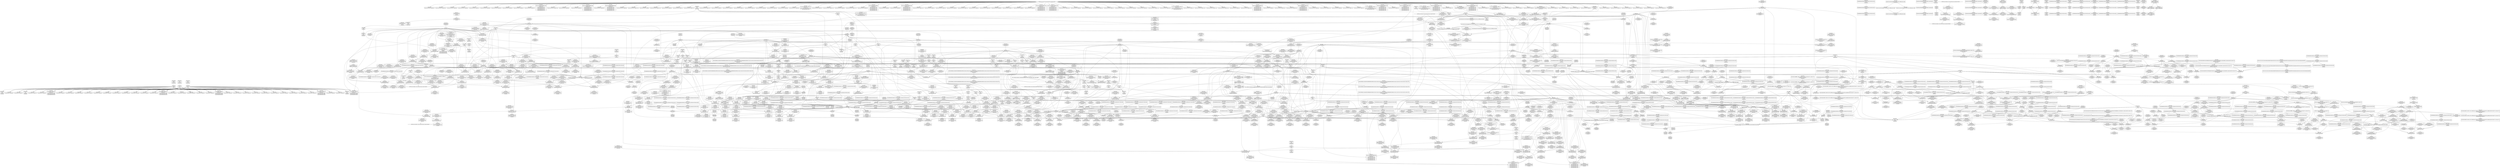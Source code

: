 digraph {
	CE0x4903880 [shape=record,shape=Mrecord,label="{CE0x4903880|sock_has_perm:tmp2|*LoadInst*|security/selinux/hooks.c,3964}"]
	CE0x496d220 [shape=record,shape=Mrecord,label="{CE0x496d220|task_sid:tmp27|security/selinux/hooks.c,208|*SummSink*}"]
	CE0x497fb50 [shape=record,shape=Mrecord,label="{CE0x497fb50|i8*_getelementptr_inbounds_(_42_x_i8_,_42_x_i8_*_.str46,_i32_0,_i32_0)|*Constant*|*SummSource*}"]
	CE0x4938520 [shape=record,shape=Mrecord,label="{CE0x4938520|_ret_i32_%retval.0,_!dbg_!27728|security/selinux/avc.c,775|*SummSource*}"]
	CE0x48aed10 [shape=record,shape=Mrecord,label="{CE0x48aed10|task_sid:tmp4|*LoadInst*|security/selinux/hooks.c,208|*SummSink*}"]
	CE0x4935700 [shape=record,shape=Mrecord,label="{CE0x4935700|sock_has_perm:tmp16|security/selinux/hooks.c,3976|*SummSink*}"]
	CE0x49303a0 [shape=record,shape=Mrecord,label="{CE0x49303a0|sock_has_perm:tmp14|security/selinux/hooks.c,3972}"]
	CE0x487f560 [shape=record,shape=Mrecord,label="{CE0x487f560|SOCK_INODE:socket|Function::SOCK_INODE&Arg::socket::}"]
	CE0x494f210 [shape=record,shape=Mrecord,label="{CE0x494f210|i64_5|*Constant*}"]
	CE0x4933ba0 [shape=record,shape=Mrecord,label="{CE0x4933ba0|sock_has_perm:net3|security/selinux/hooks.c,3974}"]
	CE0x48a68f0 [shape=record,shape=Mrecord,label="{CE0x48a68f0|28:_i32,_32:_i16,_34:_i8,_:_CMRE_88,89_}"]
	CE0x49326c0 [shape=record,shape=Mrecord,label="{CE0x49326c0|avc_has_perm:ssid|Function::avc_has_perm&Arg::ssid::|*SummSink*}"]
	CE0x50162a0 [shape=record,shape=Mrecord,label="{CE0x50162a0|SOCK_INODE:entry}"]
	CE0x494fc00 [shape=record,shape=Mrecord,label="{CE0x494fc00|task_sid:call|security/selinux/hooks.c,208|*SummSource*}"]
	CE0x4971f50 [shape=record,shape=Mrecord,label="{CE0x4971f50|rcu_read_lock:land.lhs.true|*SummSink*}"]
	CE0x48b9f00 [shape=record,shape=Mrecord,label="{CE0x48b9f00|SOCK_INODE:tmp1|*SummSource*}"]
	CE0x48a24b0 [shape=record,shape=Mrecord,label="{CE0x48a24b0|selinux_socket_accept:call3|security/selinux/hooks.c,4204|*SummSource*}"]
	CE0x489f120 [shape=record,shape=Mrecord,label="{CE0x489f120|sock_has_perm:tmp4|security/selinux/hooks.c,3966|*SummSink*}"]
	CE0x49fb0f0 [shape=record,shape=Mrecord,label="{CE0x49fb0f0|__preempt_count_sub:bb|*SummSource*}"]
	CE0x493a000 [shape=record,shape=Mrecord,label="{CE0x493a000|sock_has_perm:tmp20|security/selinux/hooks.c,3977}"]
	CE0x49602c0 [shape=record,shape=Mrecord,label="{CE0x49602c0|task_sid:tmp19|security/selinux/hooks.c,208|*SummSource*}"]
	CE0x4960160 [shape=record,shape=Mrecord,label="{CE0x4960160|i8_1|*Constant*}"]
	CE0x49dcd90 [shape=record,shape=Mrecord,label="{CE0x49dcd90|__rcu_read_lock:tmp|*SummSink*}"]
	CE0x49435e0 [shape=record,shape=Mrecord,label="{CE0x49435e0|GLOBAL:__llvm_gcov_ctr132|Global_var:__llvm_gcov_ctr132|*SummSink*}"]
	CE0x4943730 [shape=record,shape=Mrecord,label="{CE0x4943730|i64*_getelementptr_inbounds_(_4_x_i64_,_4_x_i64_*___llvm_gcov_ctr130,_i64_0,_i64_2)|*Constant*|*SummSource*}"]
	CE0x49535c0 [shape=record,shape=Mrecord,label="{CE0x49535c0|i64*_getelementptr_inbounds_(_13_x_i64_,_13_x_i64_*___llvm_gcov_ctr126,_i64_0,_i64_1)|*Constant*}"]
	CE0x4936860 [shape=record,shape=Mrecord,label="{CE0x4936860|i32_(i32,_i32,_i16,_i32,_%struct.common_audit_data*)*_bitcast_(i32_(i32,_i32,_i16,_i32,_%struct.common_audit_data.495*)*_avc_has_perm_to_i32_(i32,_i32,_i16,_i32,_%struct.common_audit_data*)*)|*Constant*}"]
	CE0x5a68ec0 [shape=record,shape=Mrecord,label="{CE0x5a68ec0|selinux_socket_accept:call1|security/selinux/hooks.c,4198|*SummSource*}"]
	CE0x497b560 [shape=record,shape=Mrecord,label="{CE0x497b560|rcu_read_lock:tmp13|include/linux/rcupdate.h,882|*SummSink*}"]
	CE0x4975150 [shape=record,shape=Mrecord,label="{CE0x4975150|_call_void_mcount()_#3|*SummSource*}"]
	CE0x4923090 [shape=record,shape=Mrecord,label="{CE0x4923090|i64_56|*Constant*|*SummSink*}"]
	CE0x4924e40 [shape=record,shape=Mrecord,label="{CE0x4924e40|i32_8|*Constant*|*SummSource*}"]
	CE0x48dc1c0 [shape=record,shape=Mrecord,label="{CE0x48dc1c0|16:_i32,_24:_i16,_:_CRE_24,26_|*MultipleSource*|*LoadInst*|security/selinux/hooks.c,3964|security/selinux/hooks.c,3964|security/selinux/hooks.c,3969}"]
	CE0x4950bb0 [shape=record,shape=Mrecord,label="{CE0x4950bb0|_ret_void,_!dbg_!27735|include/linux/rcupdate.h,884|*SummSource*}"]
	CE0x494d220 [shape=record,shape=Mrecord,label="{CE0x494d220|i64_4|*Constant*|*SummSink*}"]
	CE0x494c170 [shape=record,shape=Mrecord,label="{CE0x494c170|_call_void_mcount()_#3}"]
	CE0x4954080 [shape=record,shape=Mrecord,label="{CE0x4954080|rcu_read_lock:bb|*SummSource*}"]
	CE0x489b4f0 [shape=record,shape=Mrecord,label="{CE0x489b4f0|i64*_getelementptr_inbounds_(_6_x_i64_,_6_x_i64_*___llvm_gcov_ctr360,_i64_0,_i64_5)|*Constant*|*SummSink*}"]
	CE0x4933c10 [shape=record,shape=Mrecord,label="{CE0x4933c10|sock_has_perm:net3|security/selinux/hooks.c,3974|*SummSource*}"]
	CE0x49c2680 [shape=record,shape=Mrecord,label="{CE0x49c2680|__rcu_read_lock:do.body|*SummSource*}"]
	CE0x4974370 [shape=record,shape=Mrecord,label="{CE0x4974370|i64*_getelementptr_inbounds_(_11_x_i64_,_11_x_i64_*___llvm_gcov_ctr132,_i64_0,_i64_1)|*Constant*}"]
	"CONST[source:1(input),value:2(dynamic)][purpose:{object}][SrcIdx:1]"
	CE0x4941720 [shape=record,shape=Mrecord,label="{CE0x4941720|i64*_getelementptr_inbounds_(_4_x_i64_,_4_x_i64_*___llvm_gcov_ctr130,_i64_0,_i64_1)|*Constant*|*SummSource*}"]
	CE0x495d4a0 [shape=record,shape=Mrecord,label="{CE0x495d4a0|rcu_lock_release:tmp5|include/linux/rcupdate.h,423|*SummSink*}"]
	CE0x4950cc0 [shape=record,shape=Mrecord,label="{CE0x4950cc0|_ret_void,_!dbg_!27735|include/linux/rcupdate.h,884|*SummSink*}"]
	CE0x48ee320 [shape=record,shape=Mrecord,label="{CE0x48ee320|__rcu_read_unlock:tmp1|*SummSource*}"]
	CE0x48efae0 [shape=record,shape=Mrecord,label="{CE0x48efae0|__preempt_count_add:tmp2|*SummSource*}"]
	CE0x4902150 [shape=record,shape=Mrecord,label="{CE0x4902150|_call_void_mcount()_#3|*SummSink*}"]
	CE0x49feb60 [shape=record,shape=Mrecord,label="{CE0x49feb60|_call_void_mcount()_#3|*SummSink*}"]
	CE0x48b0460 [shape=record,shape=Mrecord,label="{CE0x48b0460|8:_%struct.sock*,_:_SCME_8,16_|*MultipleSource*|security/selinux/hooks.c, 3966|security/selinux/hooks.c,3966|security/selinux/hooks.c,3966}"]
	CE0x496cbb0 [shape=record,shape=Mrecord,label="{CE0x496cbb0|task_sid:tmp26|security/selinux/hooks.c,208|*SummSink*}"]
	CE0x4970e50 [shape=record,shape=Mrecord,label="{CE0x4970e50|rcu_read_lock:do.body|*SummSink*}"]
	CE0x4953d40 [shape=record,shape=Mrecord,label="{CE0x4953d40|i64_3|*Constant*}"]
	CE0x49381e0 [shape=record,shape=Mrecord,label="{CE0x49381e0|avc_has_perm:auditdata|Function::avc_has_perm&Arg::auditdata::}"]
	CE0x48a5120 [shape=record,shape=Mrecord,label="{CE0x48a5120|_call_void_mcount()_#3|*SummSink*}"]
	CE0x49ecc80 [shape=record,shape=Mrecord,label="{CE0x49ecc80|__preempt_count_add:tmp4|./arch/x86/include/asm/preempt.h,72|*SummSink*}"]
	CE0x49608d0 [shape=record,shape=Mrecord,label="{CE0x49608d0|_call_void_lockdep_rcu_suspicious(i8*_getelementptr_inbounds_(_25_x_i8_,_25_x_i8_*_.str3,_i32_0,_i32_0),_i32_208,_i8*_getelementptr_inbounds_(_41_x_i8_,_41_x_i8_*_.str44,_i32_0,_i32_0))_#10,_!dbg_!27732|security/selinux/hooks.c,208|*SummSink*}"]
	CE0x4979bd0 [shape=record,shape=Mrecord,label="{CE0x4979bd0|rcu_read_lock:tmp12|include/linux/rcupdate.h,882|*SummSource*}"]
	CE0x48e7c10 [shape=record,shape=Mrecord,label="{CE0x48e7c10|0:_i32,_4:_i32,_8:_i32,_12:_i32,_:_CMRE_4,8_|*MultipleSource*|security/selinux/hooks.c,196|security/selinux/hooks.c,197|*LoadInst*|security/selinux/hooks.c,196}"]
	CE0x49225e0 [shape=record,shape=Mrecord,label="{CE0x49225e0|8:_%struct.sock*,_:_SCME_49,50_}"]
	CE0x494b7d0 [shape=record,shape=Mrecord,label="{CE0x494b7d0|i32_77|*Constant*}"]
	CE0x495d330 [shape=record,shape=Mrecord,label="{CE0x495d330|rcu_lock_release:tmp5|include/linux/rcupdate.h,423|*SummSource*}"]
	CE0x4956d20 [shape=record,shape=Mrecord,label="{CE0x4956d20|rcu_read_lock:if.then|*SummSink*}"]
	CE0x488e220 [shape=record,shape=Mrecord,label="{CE0x488e220|_ret_%struct.inode*_%vfs_inode,_!dbg_!27717|include/net/sock.h,1412|*SummSink*}"]
	CE0x48d4970 [shape=record,shape=Mrecord,label="{CE0x48d4970|selinux_socket_accept:sid|security/selinux/hooks.c,4206}"]
	CE0x48e9050 [shape=record,shape=Mrecord,label="{CE0x48e9050|i64*_getelementptr_inbounds_(_6_x_i64_,_6_x_i64_*___llvm_gcov_ctr327,_i64_0,_i64_0)|*Constant*|*SummSource*}"]
	CE0x4905f20 [shape=record,shape=Mrecord,label="{CE0x4905f20|8:_%struct.sock*,_:_SCME_18,20_|*MultipleSource*|security/selinux/hooks.c, 3966|security/selinux/hooks.c,3966|security/selinux/hooks.c,3966}"]
	CE0x496d880 [shape=record,shape=Mrecord,label="{CE0x496d880|GLOBAL:cred_sid|*Constant*|*SummSource*}"]
	CE0x48b31d0 [shape=record,shape=Mrecord,label="{CE0x48b31d0|28:_i32,_32:_i16,_34:_i8,_:_CMRE_77,78_}"]
	CE0x48b3290 [shape=record,shape=Mrecord,label="{CE0x48b3290|28:_i32,_32:_i16,_34:_i8,_:_CMRE_78,79_}"]
	CE0x495aff0 [shape=record,shape=Mrecord,label="{CE0x495aff0|task_sid:do.body5|*SummSink*}"]
	CE0x48969b0 [shape=record,shape=Mrecord,label="{CE0x48969b0|_call_void_mcount()_#3}"]
	CE0x48aa190 [shape=record,shape=Mrecord,label="{CE0x48aa190|selinux_socket_accept:tmp5|security/selinux/hooks.c,4199|*SummSink*}"]
	CE0x49d8e10 [shape=record,shape=Mrecord,label="{CE0x49d8e10|__rcu_read_unlock:tmp}"]
	CE0x4959830 [shape=record,shape=Mrecord,label="{CE0x4959830|task_sid:bb|*SummSink*}"]
	CE0x49a8110 [shape=record,shape=Mrecord,label="{CE0x49a8110|rcu_read_unlock:tmp18|include/linux/rcupdate.h,933|*SummSink*}"]
	CE0x49d8ff0 [shape=record,shape=Mrecord,label="{CE0x49d8ff0|COLLAPSED:_GCMRE___llvm_gcov_ctr134_internal_global_4_x_i64_zeroinitializer:_elem_0:default:}"]
	CE0x489e640 [shape=record,shape=Mrecord,label="{CE0x489e640|%struct.task_struct*_(%struct.task_struct**)*_asm_movq_%gs:$_1:P_,$0_,_r,im,_dirflag_,_fpsr_,_flags_|*SummSource*}"]
	CE0x49c8750 [shape=record,shape=Mrecord,label="{CE0x49c8750|void_(i32*,_i32,_i32*)*_asm_addl_$1,_%gs:$0_,_*m,ri,*m,_dirflag_,_fpsr_,_flags_|*SummSink*}"]
	CE0x49d7040 [shape=record,shape=Mrecord,label="{CE0x49d7040|__preempt_count_sub:do.end|*SummSink*}"]
	CE0x4895b50 [shape=record,shape=Mrecord,label="{CE0x4895b50|i32_4|*Constant*|*SummSource*}"]
	CE0x4880560 [shape=record,shape=Mrecord,label="{CE0x4880560|sock_has_perm:entry|*SummSource*}"]
	CE0x48a8ba0 [shape=record,shape=Mrecord,label="{CE0x48a8ba0|i64*_getelementptr_inbounds_(_2_x_i64_,_2_x_i64_*___llvm_gcov_ctr349,_i64_0,_i64_1)|*Constant*|*SummSink*}"]
	CE0x49ebbf0 [shape=record,shape=Mrecord,label="{CE0x49ebbf0|i64*_getelementptr_inbounds_(_4_x_i64_,_4_x_i64_*___llvm_gcov_ctr135,_i64_0,_i64_1)|*Constant*|*SummSource*}"]
	CE0x49d5950 [shape=record,shape=Mrecord,label="{CE0x49d5950|rcu_lock_release:tmp3|*SummSink*}"]
	CE0x4974580 [shape=record,shape=Mrecord,label="{CE0x4974580|rcu_read_unlock:tmp|*SummSink*}"]
	CE0x494bee0 [shape=record,shape=Mrecord,label="{CE0x494bee0|task_sid:tmp3}"]
	CE0x48861c0 [shape=record,shape=Mrecord,label="{CE0x48861c0|32:_%struct.sock*,_104:_i8*,_:_CRE_4,6_|*MultipleSource*|Function::selinux_socket_accept&Arg::sock::|security/selinux/hooks.c,4198}"]
	CE0x48bba60 [shape=record,shape=Mrecord,label="{CE0x48bba60|28:_i32,_32:_i16,_34:_i8,_:_CMRE_120,128_|*MultipleSource*|security/selinux/hooks.c,4202|security/selinux/hooks.c,4202|security/selinux/hooks.c,4204|security/selinux/hooks.c,4204|security/selinux/hooks.c,4205}"]
	CE0x4935b60 [shape=record,shape=Mrecord,label="{CE0x4935b60|sock_has_perm:sclass|security/selinux/hooks.c,3976|*SummSource*}"]
	CE0x49562e0 [shape=record,shape=Mrecord,label="{CE0x49562e0|GLOBAL:__rcu_read_lock|*Constant*|*SummSource*}"]
	CE0x48ee0b0 [shape=record,shape=Mrecord,label="{CE0x48ee0b0|rcu_lock_acquire:tmp3}"]
	CE0x4971b80 [shape=record,shape=Mrecord,label="{CE0x4971b80|i64*_getelementptr_inbounds_(_11_x_i64_,_11_x_i64_*___llvm_gcov_ctr132,_i64_0,_i64_1)|*Constant*|*SummSink*}"]
	CE0x496dce0 [shape=record,shape=Mrecord,label="{CE0x496dce0|GLOBAL:cred_sid|*Constant*|*SummSink*}"]
	CE0x489cb90 [shape=record,shape=Mrecord,label="{CE0x489cb90|selinux_socket_accept:tmp15|security/selinux/hooks.c,4205|*SummSource*}"]
	CE0x493f530 [shape=record,shape=Mrecord,label="{CE0x493f530|rcu_lock_acquire:tmp3|*SummSink*}"]
	CE0x496de20 [shape=record,shape=Mrecord,label="{CE0x496de20|cred_sid:entry|*SummSource*}"]
	CE0x495fc30 [shape=record,shape=Mrecord,label="{CE0x495fc30|task_sid:tmp19|security/selinux/hooks.c,208}"]
	CE0x49c55c0 [shape=record,shape=Mrecord,label="{CE0x49c55c0|__preempt_count_sub:val|Function::__preempt_count_sub&Arg::val::}"]
	CE0x49700d0 [shape=record,shape=Mrecord,label="{CE0x49700d0|_call_void_rcu_lock_acquire(%struct.lockdep_map*_rcu_lock_map)_#10,_!dbg_!27711|include/linux/rcupdate.h,881|*SummSink*}"]
	CE0x49fec70 [shape=record,shape=Mrecord,label="{CE0x49fec70|i64*_getelementptr_inbounds_(_4_x_i64_,_4_x_i64_*___llvm_gcov_ctr135,_i64_0,_i64_2)|*Constant*}"]
	CE0x48adc20 [shape=record,shape=Mrecord,label="{CE0x48adc20|selinux_socket_accept:sclass|security/selinux/hooks.c,4205}"]
	CE0x49a5360 [shape=record,shape=Mrecord,label="{CE0x49a5360|i64*_getelementptr_inbounds_(_11_x_i64_,_11_x_i64_*___llvm_gcov_ctr132,_i64_0,_i64_8)|*Constant*|*SummSource*}"]
	CE0x48efb50 [shape=record,shape=Mrecord,label="{CE0x48efb50|__preempt_count_add:tmp2|*SummSink*}"]
	CE0x493f5f0 [shape=record,shape=Mrecord,label="{CE0x493f5f0|_call_void_mcount()_#3}"]
	CE0x4933760 [shape=record,shape=Mrecord,label="{CE0x4933760|sock_has_perm:u2|security/selinux/hooks.c,3974|*SummSource*}"]
	CE0x4890b20 [shape=record,shape=Mrecord,label="{CE0x4890b20|selinux_socket_accept:tmp14|security/selinux/hooks.c,4204|*SummSink*}"]
	CE0x496cb40 [shape=record,shape=Mrecord,label="{CE0x496cb40|task_sid:tmp26|security/selinux/hooks.c,208|*SummSource*}"]
	CE0x493e8b0 [shape=record,shape=Mrecord,label="{CE0x493e8b0|__preempt_count_add:val|Function::__preempt_count_add&Arg::val::|*SummSink*}"]
	CE0x4968550 [shape=record,shape=Mrecord,label="{CE0x4968550|task_sid:tmp22|security/selinux/hooks.c,208}"]
	CE0x4944810 [shape=record,shape=Mrecord,label="{CE0x4944810|rcu_read_unlock:land.lhs.true2}"]
	CE0x4943fd0 [shape=record,shape=Mrecord,label="{CE0x4943fd0|_call_void_lock_acquire(%struct.lockdep_map*_%map,_i32_0,_i32_0,_i32_2,_i32_0,_%struct.lockdep_map*_null,_i64_ptrtoint_(i8*_blockaddress(_rcu_lock_acquire,_%__here)_to_i64))_#10,_!dbg_!27716|include/linux/rcupdate.h,418}"]
	CE0x49ecf30 [shape=record,shape=Mrecord,label="{CE0x49ecf30|__rcu_read_unlock:bb}"]
	CE0x48aa4e0 [shape=record,shape=Mrecord,label="{CE0x48aa4e0|28:_i32,_32:_i16,_34:_i8,_:_CMRE_67,68_}"]
	CE0x49512a0 [shape=record,shape=Mrecord,label="{CE0x49512a0|_call_void_mcount()_#3}"]
	CE0x4977b90 [shape=record,shape=Mrecord,label="{CE0x4977b90|0:_i8,_:_GCMR_rcu_read_lock.__warned_internal_global_i8_0,_section_.data.unlikely_,_align_1:_elem_0:default:}"]
	CE0x49d4b20 [shape=record,shape=Mrecord,label="{CE0x49d4b20|rcu_lock_release:tmp2}"]
	CE0x48d8a10 [shape=record,shape=Mrecord,label="{CE0x48d8a10|selinux_socket_accept:sclass5|security/selinux/hooks.c,4205|*SummSink*}"]
	CE0x492a4b0 [shape=record,shape=Mrecord,label="{CE0x492a4b0|task_sid:tmp23|security/selinux/hooks.c,208|*SummSource*}"]
	CE0x4958b50 [shape=record,shape=Mrecord,label="{CE0x4958b50|_call_void_mcount()_#3}"]
	CE0x49fc750 [shape=record,shape=Mrecord,label="{CE0x49fc750|i64*_getelementptr_inbounds_(_4_x_i64_,_4_x_i64_*___llvm_gcov_ctr134,_i64_0,_i64_0)|*Constant*|*SummSink*}"]
	CE0x4905290 [shape=record,shape=Mrecord,label="{CE0x4905290|i8_0|*Constant*}"]
	CE0x4942280 [shape=record,shape=Mrecord,label="{CE0x4942280|rcu_read_unlock:tmp5|include/linux/rcupdate.h,933}"]
	CE0x48f1aa0 [shape=record,shape=Mrecord,label="{CE0x48f1aa0|rcu_lock_acquire:bb|*SummSource*}"]
	CE0x4934480 [shape=record,shape=Mrecord,label="{CE0x4934480|sock_has_perm:sk4|security/selinux/hooks.c,3974|*SummSource*}"]
	CE0x489c410 [shape=record,shape=Mrecord,label="{CE0x489c410|28:_i32,_32:_i16,_34:_i8,_:_CMRE_192,196_|*MultipleSource*|security/selinux/hooks.c,4202|security/selinux/hooks.c,4202|security/selinux/hooks.c,4204|security/selinux/hooks.c,4204|security/selinux/hooks.c,4205}"]
	CE0x49694d0 [shape=record,shape=Mrecord,label="{CE0x49694d0|task_sid:tmp25|security/selinux/hooks.c,208|*SummSource*}"]
	CE0x489f750 [shape=record,shape=Mrecord,label="{CE0x489f750|8:_%struct.sock*,_:_SCME_32,33_}"]
	CE0x48d6ab0 [shape=record,shape=Mrecord,label="{CE0x48d6ab0|i32_1|*Constant*|*SummSource*}"]
	CE0x495e3c0 [shape=record,shape=Mrecord,label="{CE0x495e3c0|i64_ptrtoint_(i8*_blockaddress(_rcu_lock_release,_%__here)_to_i64)|*Constant*|*SummSource*}"]
	CE0x489ea50 [shape=record,shape=Mrecord,label="{CE0x489ea50|get_current:tmp2|*SummSource*}"]
	CE0x49ec820 [shape=record,shape=Mrecord,label="{CE0x49ec820|i64*_getelementptr_inbounds_(_4_x_i64_,_4_x_i64_*___llvm_gcov_ctr135,_i64_0,_i64_0)|*Constant*|*SummSource*}"]
	CE0x4954f90 [shape=record,shape=Mrecord,label="{CE0x4954f90|task_sid:tmp9|security/selinux/hooks.c,208}"]
	CE0x48db340 [shape=record,shape=Mrecord,label="{CE0x48db340|i32_2|*Constant*|*SummSink*}"]
	CE0x48dcf90 [shape=record,shape=Mrecord,label="{CE0x48dcf90|i64_2|*Constant*}"]
	CE0x4933d90 [shape=record,shape=Mrecord,label="{CE0x4933d90|sock_has_perm:net3|security/selinux/hooks.c,3974|*SummSink*}"]
	CE0x49a5a30 [shape=record,shape=Mrecord,label="{CE0x49a5a30|i64*_getelementptr_inbounds_(_11_x_i64_,_11_x_i64_*___llvm_gcov_ctr132,_i64_0,_i64_9)|*Constant*|*SummSink*}"]
	CE0x49c6300 [shape=record,shape=Mrecord,label="{CE0x49c6300|__preempt_count_sub:tmp7|./arch/x86/include/asm/preempt.h,78|*SummSink*}"]
	CE0x49386e0 [shape=record,shape=Mrecord,label="{CE0x49386e0|_ret_i32_%retval.0,_!dbg_!27728|security/selinux/avc.c,775|*SummSink*}"]
	CE0x49418a0 [shape=record,shape=Mrecord,label="{CE0x49418a0|i64*_getelementptr_inbounds_(_4_x_i64_,_4_x_i64_*___llvm_gcov_ctr130,_i64_0,_i64_1)|*Constant*|*SummSink*}"]
	CE0x4975af0 [shape=record,shape=Mrecord,label="{CE0x4975af0|rcu_read_lock:tmp6|include/linux/rcupdate.h,882|*SummSink*}"]
	CE0x4949d90 [shape=record,shape=Mrecord,label="{CE0x4949d90|rcu_read_unlock:tmp10|include/linux/rcupdate.h,933|*SummSink*}"]
	CE0x49539a0 [shape=record,shape=Mrecord,label="{CE0x49539a0|rcu_read_lock:tmp3|*SummSource*}"]
	CE0x4979a20 [shape=record,shape=Mrecord,label="{CE0x4979a20|rcu_read_lock:tmp12|include/linux/rcupdate.h,882}"]
	CE0x49209a0 [shape=record,shape=Mrecord,label="{CE0x49209a0|i64_6|*Constant*|*SummSink*}"]
	CE0x49a6020 [shape=record,shape=Mrecord,label="{CE0x49a6020|rcu_read_unlock:tmp19|include/linux/rcupdate.h,933|*SummSource*}"]
	CE0x494a9c0 [shape=record,shape=Mrecord,label="{CE0x494a9c0|rcu_read_unlock:tobool1|include/linux/rcupdate.h,933}"]
	CE0x48813e0 [shape=record,shape=Mrecord,label="{CE0x48813e0|32:_%struct.sock*,_104:_i8*,_:_CRE_8,16_|*MultipleSource*|Function::selinux_socket_accept&Arg::sock::|security/selinux/hooks.c,4198}"]
	CE0x48a2840 [shape=record,shape=Mrecord,label="{CE0x48a2840|i32_8192|*Constant*|*SummSource*}"]
	CE0x493a310 [shape=record,shape=Mrecord,label="{CE0x493a310|SOCK_INODE:bb}"]
	CE0x493d340 [shape=record,shape=Mrecord,label="{CE0x493d340|rcu_read_unlock:if.then|*SummSink*}"]
	CE0x4932050 [shape=record,shape=Mrecord,label="{CE0x4932050|i8_2|*Constant*|*SummSink*}"]
	CE0x48c5970 [shape=record,shape=Mrecord,label="{CE0x48c5970|sock_has_perm:perms|Function::sock_has_perm&Arg::perms::|*SummSink*}"]
	CE0x48d8b40 [shape=record,shape=Mrecord,label="{CE0x48d8b40|selinux_socket_accept:tmp17|security/selinux/hooks.c,4210|*SummSource*}"]
	CE0x489e500 [shape=record,shape=Mrecord,label="{CE0x489e500|%struct.task_struct*_(%struct.task_struct**)*_asm_movq_%gs:$_1:P_,$0_,_r,im,_dirflag_,_fpsr_,_flags_}"]
	CE0x48d96c0 [shape=record,shape=Mrecord,label="{CE0x48d96c0|sock_has_perm:sk_security|security/selinux/hooks.c,3964}"]
	CE0x49511a0 [shape=record,shape=Mrecord,label="{CE0x49511a0|cred_sid:tmp3|*SummSink*}"]
	CE0x4941d40 [shape=record,shape=Mrecord,label="{CE0x4941d40|rcu_read_unlock:do.body|*SummSink*}"]
	CE0x4903e40 [shape=record,shape=Mrecord,label="{CE0x4903e40|task_sid:call3|security/selinux/hooks.c,208}"]
	CE0x49826d0 [shape=record,shape=Mrecord,label="{CE0x49826d0|cred_sid:bb}"]
	CE0x49751c0 [shape=record,shape=Mrecord,label="{CE0x49751c0|_call_void_mcount()_#3|*SummSink*}"]
	CE0x48fb330 [shape=record,shape=Mrecord,label="{CE0x48fb330|get_current:tmp3}"]
	CE0x491abf0 [shape=record,shape=Mrecord,label="{CE0x491abf0|i64*_getelementptr_inbounds_(_4_x_i64_,_4_x_i64_*___llvm_gcov_ctr129,_i64_0,_i64_2)|*Constant*}"]
	CE0x4923c70 [shape=record,shape=Mrecord,label="{CE0x4923c70|sock_has_perm:sid|security/selinux/hooks.c,3969|*SummSink*}"]
	CE0x49c1f10 [shape=record,shape=Mrecord,label="{CE0x49c1f10|_call_void_asm_addl_$1,_%gs:$0_,_*m,ri,*m,_dirflag_,_fpsr_,_flags_(i32*___preempt_count,_i32_%sub,_i32*___preempt_count)_#3,_!dbg_!27717,_!srcloc_!27718|./arch/x86/include/asm/preempt.h,77}"]
	CE0x4892fb0 [shape=record,shape=Mrecord,label="{CE0x4892fb0|selinux_socket_accept:tmp12|security/selinux/hooks.c,4202|*SummSource*}"]
	CE0x4a15440 [shape=record,shape=Mrecord,label="{CE0x4a15440|i64*_getelementptr_inbounds_(_4_x_i64_,_4_x_i64_*___llvm_gcov_ctr129,_i64_0,_i64_0)|*Constant*|*SummSink*}"]
	CE0x489c1d0 [shape=record,shape=Mrecord,label="{CE0x489c1d0|28:_i32,_32:_i16,_34:_i8,_:_CMRE_184,192_|*MultipleSource*|security/selinux/hooks.c,4202|security/selinux/hooks.c,4202|security/selinux/hooks.c,4204|security/selinux/hooks.c,4204|security/selinux/hooks.c,4205}"]
	CE0x4892ea0 [shape=record,shape=Mrecord,label="{CE0x4892ea0|get_current:tmp1|*SummSource*}"]
	CE0x4893d30 [shape=record,shape=Mrecord,label="{CE0x4893d30|selinux_socket_accept:sock|Function::selinux_socket_accept&Arg::sock::|*SummSink*}"]
	CE0x493a760 [shape=record,shape=Mrecord,label="{CE0x493a760|SOCK_INODE:bb|*SummSink*}"]
	CE0x488c970 [shape=record,shape=Mrecord,label="{CE0x488c970|selinux_socket_accept:tmp13|security/selinux/hooks.c,4204|*SummSource*}"]
	CE0x494c800 [shape=record,shape=Mrecord,label="{CE0x494c800|i32_77|*Constant*|*SummSink*}"]
	CE0x4965f00 [shape=record,shape=Mrecord,label="{CE0x4965f00|i64_ptrtoint_(i8*_blockaddress(_rcu_lock_acquire,_%__here)_to_i64)|*Constant*|*SummSink*}"]
	CE0x497c5a0 [shape=record,shape=Mrecord,label="{CE0x497c5a0|i64*_getelementptr_inbounds_(_11_x_i64_,_11_x_i64_*___llvm_gcov_ctr127,_i64_0,_i64_8)|*Constant*}"]
	CE0x4896580 [shape=record,shape=Mrecord,label="{CE0x4896580|28:_i32,_32:_i16,_34:_i8,_:_CMRE_17,18_}"]
	CE0x48bbe40 [shape=record,shape=Mrecord,label="{CE0x48bbe40|28:_i32,_32:_i16,_34:_i8,_:_CMRE_144,152_|*MultipleSource*|security/selinux/hooks.c,4202|security/selinux/hooks.c,4202|security/selinux/hooks.c,4204|security/selinux/hooks.c,4204|security/selinux/hooks.c,4205}"]
	CE0x48e6a70 [shape=record,shape=Mrecord,label="{CE0x48e6a70|cred_sid:tmp5|security/selinux/hooks.c,196|*SummSource*}"]
	CE0x4957950 [shape=record,shape=Mrecord,label="{CE0x4957950|cred_sid:tmp1|*SummSource*}"]
	CE0x48bc650 [shape=record,shape=Mrecord,label="{CE0x48bc650|selinux_socket_accept:tmp12|security/selinux/hooks.c,4202}"]
	CE0x497c8b0 [shape=record,shape=Mrecord,label="{CE0x497c8b0|i64*_getelementptr_inbounds_(_11_x_i64_,_11_x_i64_*___llvm_gcov_ctr127,_i64_0,_i64_8)|*Constant*|*SummSource*}"]
	CE0x4906330 [shape=record,shape=Mrecord,label="{CE0x4906330|SOCK_INODE:tmp2}"]
	CE0x493ec10 [shape=record,shape=Mrecord,label="{CE0x493ec10|_ret_void,_!dbg_!27719|./arch/x86/include/asm/preempt.h,73|*SummSource*}"]
	CE0x49ecc10 [shape=record,shape=Mrecord,label="{CE0x49ecc10|__preempt_count_add:tmp4|./arch/x86/include/asm/preempt.h,72|*SummSource*}"]
	CE0x48b3050 [shape=record,shape=Mrecord,label="{CE0x48b3050|28:_i32,_32:_i16,_34:_i8,_:_CMRE_75,76_}"]
	CE0x491aa10 [shape=record,shape=Mrecord,label="{CE0x491aa10|_call_void_mcount()_#3}"]
	CE0x4959d00 [shape=record,shape=Mrecord,label="{CE0x4959d00|cred_sid:tmp|*SummSink*}"]
	CE0x48d9860 [shape=record,shape=Mrecord,label="{CE0x48d9860|sock_has_perm:sk_security|security/selinux/hooks.c,3964|*SummSource*}"]
	CE0x4952f50 [shape=record,shape=Mrecord,label="{CE0x4952f50|task_sid:if.end}"]
	CE0x49779f0 [shape=record,shape=Mrecord,label="{CE0x49779f0|i64*_getelementptr_inbounds_(_4_x_i64_,_4_x_i64_*___llvm_gcov_ctr128,_i64_0,_i64_3)|*Constant*|*SummSource*}"]
	CE0x4968cd0 [shape=record,shape=Mrecord,label="{CE0x4968cd0|task_sid:tmp25|security/selinux/hooks.c,208}"]
	CE0x49c5cb0 [shape=record,shape=Mrecord,label="{CE0x49c5cb0|_call_void_mcount()_#3|*SummSource*}"]
	CE0x4935e90 [shape=record,shape=Mrecord,label="{CE0x4935e90|sock_has_perm:sclass|security/selinux/hooks.c,3976|*SummSink*}"]
	CE0x48a5660 [shape=record,shape=Mrecord,label="{CE0x48a5660|SOCK_INODE:tmp4|include/net/sock.h,1412}"]
	CE0x4970570 [shape=record,shape=Mrecord,label="{CE0x4970570|rcu_read_unlock:tmp6|include/linux/rcupdate.h,933|*SummSource*}"]
	CE0x49c56d0 [shape=record,shape=Mrecord,label="{CE0x49c56d0|__preempt_count_sub:val|Function::__preempt_count_sub&Arg::val::|*SummSource*}"]
	CE0x49da940 [shape=record,shape=Mrecord,label="{CE0x49da940|i64_1|*Constant*}"]
	CE0x49514b0 [shape=record,shape=Mrecord,label="{CE0x49514b0|task_sid:tmp2|*SummSink*}"]
	CE0x49d4b90 [shape=record,shape=Mrecord,label="{CE0x49d4b90|rcu_lock_release:tmp2|*SummSource*}"]
	CE0x49533d0 [shape=record,shape=Mrecord,label="{CE0x49533d0|task_sid:tmp1}"]
	CE0x496d740 [shape=record,shape=Mrecord,label="{CE0x496d740|task_sid:call7|security/selinux/hooks.c,208|*SummSource*}"]
	CE0x49611b0 [shape=record,shape=Mrecord,label="{CE0x49611b0|rcu_read_lock:tmp2}"]
	CE0x48de0e0 [shape=record,shape=Mrecord,label="{CE0x48de0e0|i64*_getelementptr_inbounds_(_4_x_i64_,_4_x_i64_*___llvm_gcov_ctr128,_i64_0,_i64_2)|*Constant*|*SummSource*}"]
	CE0x4885f30 [shape=record,shape=Mrecord,label="{CE0x4885f30|i64*_getelementptr_inbounds_(_6_x_i64_,_6_x_i64_*___llvm_gcov_ctr360,_i64_0,_i64_0)|*Constant*|*SummSink*}"]
	CE0x492baf0 [shape=record,shape=Mrecord,label="{CE0x492baf0|sock_has_perm:tmp9|security/selinux/hooks.c,3969|*SummSink*}"]
	CE0x494d900 [shape=record,shape=Mrecord,label="{CE0x494d900|_ret_void,_!dbg_!27717|include/linux/rcupdate.h,240|*SummSource*}"]
	CE0x4980ab0 [shape=record,shape=Mrecord,label="{CE0x4980ab0|rcu_read_lock:tmp19|include/linux/rcupdate.h,882}"]
	CE0x495e0a0 [shape=record,shape=Mrecord,label="{CE0x495e0a0|GLOBAL:lock_release|*Constant*|*SummSink*}"]
	CE0x49c91c0 [shape=record,shape=Mrecord,label="{CE0x49c91c0|i64*_getelementptr_inbounds_(_4_x_i64_,_4_x_i64_*___llvm_gcov_ctr134,_i64_0,_i64_3)|*Constant*|*SummSink*}"]
	CE0x4978650 [shape=record,shape=Mrecord,label="{CE0x4978650|i64_5|*Constant*}"]
	CE0x4891760 [shape=record,shape=Mrecord,label="{CE0x4891760|i32_5|*Constant*}"]
	CE0x4973400 [shape=record,shape=Mrecord,label="{CE0x4973400|rcu_lock_acquire:tmp}"]
	CE0x4960400 [shape=record,shape=Mrecord,label="{CE0x4960400|_call_void_lockdep_rcu_suspicious(i8*_getelementptr_inbounds_(_25_x_i8_,_25_x_i8_*_.str3,_i32_0,_i32_0),_i32_208,_i8*_getelementptr_inbounds_(_41_x_i8_,_41_x_i8_*_.str44,_i32_0,_i32_0))_#10,_!dbg_!27732|security/selinux/hooks.c,208}"]
	CE0x4943ae0 [shape=record,shape=Mrecord,label="{CE0x4943ae0|_call_void_asm_sideeffect_,_memory_,_dirflag_,_fpsr_,_flags_()_#3,_!dbg_!27711,_!srcloc_!27714|include/linux/rcupdate.h,244}"]
	CE0x48b48d0 [shape=record,shape=Mrecord,label="{CE0x48b48d0|COLLAPSED:_GCMRE___llvm_gcov_ctr132_internal_global_11_x_i64_zeroinitializer:_elem_0:default:}"]
	CE0x4928380 [shape=record,shape=Mrecord,label="{CE0x4928380|cred_sid:security|security/selinux/hooks.c,196|*SummSource*}"]
	CE0x48c59e0 [shape=record,shape=Mrecord,label="{CE0x48c59e0|_ret_i32_%retval.0,_!dbg_!27740|security/selinux/hooks.c,3977|*SummSource*}"]
	CE0x49d9a50 [shape=record,shape=Mrecord,label="{CE0x49d9a50|__preempt_count_sub:entry|*SummSource*}"]
	CE0x48ed110 [shape=record,shape=Mrecord,label="{CE0x48ed110|COLLAPSED:_GCMRE___llvm_gcov_ctr133_internal_global_4_x_i64_zeroinitializer:_elem_0:default:}"]
	CE0x49561c0 [shape=record,shape=Mrecord,label="{CE0x49561c0|__rcu_read_lock:entry}"]
	CE0x49fde50 [shape=record,shape=Mrecord,label="{CE0x49fde50|__preempt_count_add:do.body|*SummSource*}"]
	CE0x49365c0 [shape=record,shape=Mrecord,label="{CE0x49365c0|sock_has_perm:call6|security/selinux/hooks.c,3976|*SummSource*}"]
	CE0x495f710 [shape=record,shape=Mrecord,label="{CE0x495f710|i64*_getelementptr_inbounds_(_13_x_i64_,_13_x_i64_*___llvm_gcov_ctr126,_i64_0,_i64_8)|*Constant*|*SummSink*}"]
	CE0x48eb4e0 [shape=record,shape=Mrecord,label="{CE0x48eb4e0|_ret_void,_!dbg_!27717|include/linux/rcupdate.h,424}"]
	CE0x495b830 [shape=record,shape=Mrecord,label="{CE0x495b830|GLOBAL:__llvm_gcov_ctr126|Global_var:__llvm_gcov_ctr126}"]
	CE0x48d8950 [shape=record,shape=Mrecord,label="{CE0x48d8950|selinux_socket_accept:tmp16|security/selinux/hooks.c,4206|*SummSource*}"]
	CE0x489abc0 [shape=record,shape=Mrecord,label="{CE0x489abc0|selinux_socket_accept:retval.0}"]
	CE0x4894e20 [shape=record,shape=Mrecord,label="{CE0x4894e20|GLOBAL:__llvm_gcov_ctr327|Global_var:__llvm_gcov_ctr327|*SummSource*}"]
	CE0x4888d30 [shape=record,shape=Mrecord,label="{CE0x4888d30|32:_%struct.sock*,_104:_i8*,_:_CRE_0,4_|*MultipleSource*|Function::selinux_socket_accept&Arg::sock::|security/selinux/hooks.c,4198}"]
	CE0x4961220 [shape=record,shape=Mrecord,label="{CE0x4961220|rcu_read_lock:tmp2|*SummSource*}"]
	CE0x4890860 [shape=record,shape=Mrecord,label="{CE0x4890860|selinux_socket_accept:tmp14|security/selinux/hooks.c,4204}"]
	CE0x49a9dd0 [shape=record,shape=Mrecord,label="{CE0x49a9dd0|i64*_getelementptr_inbounds_(_11_x_i64_,_11_x_i64_*___llvm_gcov_ctr132,_i64_0,_i64_9)|*Constant*|*SummSource*}"]
	CE0x49d5aa0 [shape=record,shape=Mrecord,label="{CE0x49d5aa0|_call_void_mcount()_#3}"]
	CE0x489e310 [shape=record,shape=Mrecord,label="{CE0x489e310|i32_59|*Constant*|*SummSink*}"]
	CE0x49a85c0 [shape=record,shape=Mrecord,label="{CE0x49a85c0|_call_void_lockdep_rcu_suspicious(i8*_getelementptr_inbounds_(_25_x_i8_,_25_x_i8_*_.str45,_i32_0,_i32_0),_i32_934,_i8*_getelementptr_inbounds_(_44_x_i8_,_44_x_i8_*_.str47,_i32_0,_i32_0))_#10,_!dbg_!27726|include/linux/rcupdate.h,933|*SummSource*}"]
	CE0x493d580 [shape=record,shape=Mrecord,label="{CE0x493d580|_call_void_asm_sideeffect_,_memory_,_dirflag_,_fpsr_,_flags_()_#3,_!dbg_!27714,_!srcloc_!27715|include/linux/rcupdate.h,239|*SummSink*}"]
	CE0x49d6aa0 [shape=record,shape=Mrecord,label="{CE0x49d6aa0|__preempt_count_sub:tmp1}"]
	CE0x492cba0 [shape=record,shape=Mrecord,label="{CE0x492cba0|sock_has_perm:type|security/selinux/hooks.c,3972|*SummSink*}"]
	CE0x48eb190 [shape=record,shape=Mrecord,label="{CE0x48eb190|rcu_lock_release:map|Function::rcu_lock_release&Arg::map::|*SummSink*}"]
	CE0x48b3cd0 [shape=record,shape=Mrecord,label="{CE0x48b3cd0|i64_2|*Constant*}"]
	CE0x49817a0 [shape=record,shape=Mrecord,label="{CE0x49817a0|rcu_read_lock:tmp21|include/linux/rcupdate.h,884|*SummSource*}"]
	CE0x4956350 [shape=record,shape=Mrecord,label="{CE0x4956350|GLOBAL:__rcu_read_lock|*Constant*|*SummSink*}"]
	CE0x488ff20 [shape=record,shape=Mrecord,label="{CE0x488ff20|GLOBAL:get_current|*Constant*|*SummSource*}"]
	CE0x4880090 [shape=record,shape=Mrecord,label="{CE0x4880090|28:_i32,_32:_i16,_34:_i8,_:_CMRE_92,93_}"]
	CE0x48d59d0 [shape=record,shape=Mrecord,label="{CE0x48d59d0|selinux_socket_accept:tmp17|security/selinux/hooks.c,4210}"]
	CE0x48d76f0 [shape=record,shape=Mrecord,label="{CE0x48d76f0|i32_3|*Constant*|*SummSink*}"]
	CE0x48f1220 [shape=record,shape=Mrecord,label="{CE0x48f1220|i64*_getelementptr_inbounds_(_4_x_i64_,_4_x_i64_*___llvm_gcov_ctr133,_i64_0,_i64_2)|*Constant*|*SummSink*}"]
	CE0x49d9930 [shape=record,shape=Mrecord,label="{CE0x49d9930|GLOBAL:__preempt_count_sub|*Constant*|*SummSink*}"]
	CE0x4924f80 [shape=record,shape=Mrecord,label="{CE0x4924f80|sock_has_perm:call|security/selinux/hooks.c,3967}"]
	CE0x49dcf60 [shape=record,shape=Mrecord,label="{CE0x49dcf60|__rcu_read_unlock:tmp3|*SummSource*}"]
	CE0x4887750 [shape=record,shape=Mrecord,label="{CE0x4887750|selinux_socket_accept:return|*SummSink*}"]
	CE0x489e420 [shape=record,shape=Mrecord,label="{CE0x489e420|GLOBAL:current_task|Global_var:current_task|*SummSink*}"]
	CE0x49d58e0 [shape=record,shape=Mrecord,label="{CE0x49d58e0|rcu_lock_release:tmp3|*SummSource*}"]
	CE0x4888510 [shape=record,shape=Mrecord,label="{CE0x4888510|COLLAPSED:_GCMRE___llvm_gcov_ctr360_internal_global_6_x_i64_zeroinitializer:_elem_0:default:}"]
	CE0x497ab30 [shape=record,shape=Mrecord,label="{CE0x497ab30|rcu_read_unlock:tmp9|include/linux/rcupdate.h,933|*SummSink*}"]
	CE0x49d8ad0 [shape=record,shape=Mrecord,label="{CE0x49d8ad0|i8*_undef|*Constant*}"]
	CE0x4960790 [shape=record,shape=Mrecord,label="{CE0x4960790|_call_void_lockdep_rcu_suspicious(i8*_getelementptr_inbounds_(_25_x_i8_,_25_x_i8_*_.str3,_i32_0,_i32_0),_i32_208,_i8*_getelementptr_inbounds_(_41_x_i8_,_41_x_i8_*_.str44,_i32_0,_i32_0))_#10,_!dbg_!27732|security/selinux/hooks.c,208|*SummSource*}"]
	CE0x49202f0 [shape=record,shape=Mrecord,label="{CE0x49202f0|i64_7|*Constant*|*SummSource*}"]
	CE0x49f3c90 [shape=record,shape=Mrecord,label="{CE0x49f3c90|__preempt_count_sub:tmp3|*SummSource*}"]
	CE0x49737c0 [shape=record,shape=Mrecord,label="{CE0x49737c0|rcu_read_unlock:tmp6|include/linux/rcupdate.h,933}"]
	CE0x48964c0 [shape=record,shape=Mrecord,label="{CE0x48964c0|28:_i32,_32:_i16,_34:_i8,_:_CMRE_16,17_}"]
	CE0x48999f0 [shape=record,shape=Mrecord,label="{CE0x48999f0|selinux_socket_accept:tmp7|security/selinux/hooks.c,4200|*SummSource*}"]
	CE0x49c5160 [shape=record,shape=Mrecord,label="{CE0x49c5160|__rcu_read_unlock:tmp2|*SummSink*}"]
	CE0x48b3710 [shape=record,shape=Mrecord,label="{CE0x48b3710|28:_i32,_32:_i16,_34:_i8,_:_CMRE_83,84_}"]
	CE0x6607910 [shape=record,shape=Mrecord,label="{CE0x6607910|GLOBAL:sock_has_perm|*Constant*}"]
	CE0x4979d50 [shape=record,shape=Mrecord,label="{CE0x4979d50|rcu_read_lock:tmp12|include/linux/rcupdate.h,882|*SummSink*}"]
	CE0x4975fc0 [shape=record,shape=Mrecord,label="{CE0x4975fc0|__rcu_read_lock:tmp3|*SummSink*}"]
	CE0x493d0d0 [shape=record,shape=Mrecord,label="{CE0x493d0d0|_call_void_asm_sideeffect_,_memory_,_dirflag_,_fpsr_,_flags_()_#3,_!dbg_!27714,_!srcloc_!27715|include/linux/rcupdate.h,239}"]
	CE0x49a4ae0 [shape=record,shape=Mrecord,label="{CE0x49a4ae0|rcu_read_unlock:tmp16|include/linux/rcupdate.h,933}"]
	CE0x48ef080 [shape=record,shape=Mrecord,label="{CE0x48ef080|rcu_lock_release:tmp6}"]
	CE0x495b0c0 [shape=record,shape=Mrecord,label="{CE0x495b0c0|task_sid:if.then}"]
	CE0x496f3a0 [shape=record,shape=Mrecord,label="{CE0x496f3a0|rcu_read_unlock:entry|*SummSink*}"]
	"CONST[source:0(mediator),value:2(dynamic)][purpose:{object}][SnkIdx:1]"
	CE0x48b4940 [shape=record,shape=Mrecord,label="{CE0x48b4940|rcu_read_unlock:tmp|*SummSource*}"]
	CE0x4958740 [shape=record,shape=Mrecord,label="{CE0x4958740|rcu_lock_acquire:tmp2}"]
	CE0x493bc30 [shape=record,shape=Mrecord,label="{CE0x493bc30|void_(i32*,_i32,_i32*)*_asm_addl_$1,_%gs:$0_,_*m,ri,*m,_dirflag_,_fpsr_,_flags_}"]
	CE0x489b690 [shape=record,shape=Mrecord,label="{CE0x489b690|_ret_i32_%retval.0,_!dbg_!27738|security/selinux/hooks.c,4210}"]
	CE0x48b34d0 [shape=record,shape=Mrecord,label="{CE0x48b34d0|28:_i32,_32:_i16,_34:_i8,_:_CMRE_81,82_}"]
	CE0x48d4df0 [shape=record,shape=Mrecord,label="{CE0x48d4df0|selinux_socket_accept:retval.0|*SummSource*}"]
	CE0x4922970 [shape=record,shape=Mrecord,label="{CE0x4922970|8:_%struct.sock*,_:_SCME_52,53_}"]
	CE0x492be10 [shape=record,shape=Mrecord,label="{CE0x492be10|sock_has_perm:tmp10|security/selinux/hooks.c,3969|*SummSource*}"]
	CE0x48ec700 [shape=record,shape=Mrecord,label="{CE0x48ec700|_ret_void,_!dbg_!27717|include/linux/rcupdate.h,245|*SummSource*}"]
	CE0x48a1670 [shape=record,shape=Mrecord,label="{CE0x48a1670|i64*_getelementptr_inbounds_(_6_x_i64_,_6_x_i64_*___llvm_gcov_ctr360,_i64_0,_i64_4)|*Constant*|*SummSource*}"]
	CE0x4959900 [shape=record,shape=Mrecord,label="{CE0x4959900|task_sid:land.lhs.true2}"]
	"CONST[source:0(mediator),value:2(dynamic)][purpose:{object}][SnkIdx:2]"
	CE0x48da0a0 [shape=record,shape=Mrecord,label="{CE0x48da0a0|rcu_read_lock:tmp5|include/linux/rcupdate.h,882}"]
	CE0x48883b0 [shape=record,shape=Mrecord,label="{CE0x48883b0|selinux_socket_accept:return}"]
	CE0x4927f40 [shape=record,shape=Mrecord,label="{CE0x4927f40|0:_i8,_:_GCMR_task_sid.__warned_internal_global_i8_0,_section_.data.unlikely_,_align_1:_elem_0:default:}"]
	CE0x493db80 [shape=record,shape=Mrecord,label="{CE0x493db80|rcu_read_unlock:call|include/linux/rcupdate.h,933|*SummSource*}"]
	CE0x4968660 [shape=record,shape=Mrecord,label="{CE0x4968660|task_sid:tmp21|security/selinux/hooks.c,208|*SummSource*}"]
	CE0x48a5b00 [shape=record,shape=Mrecord,label="{CE0x48a5b00|sock_has_perm:tmp3|security/selinux/hooks.c,3964}"]
	CE0x48f7fb0 [shape=record,shape=Mrecord,label="{CE0x48f7fb0|task_sid:tmp}"]
	CE0x49232d0 [shape=record,shape=Mrecord,label="{CE0x49232d0|task_sid:entry}"]
	CE0x48b3ad0 [shape=record,shape=Mrecord,label="{CE0x48b3ad0|COLLAPSED:_GCMRE___llvm_gcov_ctr327_internal_global_6_x_i64_zeroinitializer:_elem_0:default:}"]
	CE0x4920cb0 [shape=record,shape=Mrecord,label="{CE0x4920cb0|task_sid:tmp14|security/selinux/hooks.c,208|*SummSource*}"]
	CE0x489b700 [shape=record,shape=Mrecord,label="{CE0x489b700|_ret_i32_%retval.0,_!dbg_!27738|security/selinux/hooks.c,4210|*SummSource*}"]
	CE0x48b3880 [shape=record,shape=Mrecord,label="{CE0x48b3880|i64*_getelementptr_inbounds_(_6_x_i64_,_6_x_i64_*___llvm_gcov_ctr327,_i64_0,_i64_0)|*Constant*|*SummSink*}"]
	CE0x4971460 [shape=record,shape=Mrecord,label="{CE0x4971460|i32_0|*Constant*}"]
	CE0x4897f50 [shape=record,shape=Mrecord,label="{CE0x4897f50|28:_i32,_32:_i16,_34:_i8,_:_CMRE_54,55_}"]
	CE0x4902eb0 [shape=record,shape=Mrecord,label="{CE0x4902eb0|sock_has_perm:bb|*SummSource*}"]
	CE0x488a960 [shape=record,shape=Mrecord,label="{CE0x488a960|sock_has_perm:ad|security/selinux/hooks.c, 3965|*SummSink*}"]
	CE0x4921650 [shape=record,shape=Mrecord,label="{CE0x4921650|task_sid:tmp16|security/selinux/hooks.c,208|*SummSource*}"]
	CE0x4950880 [shape=record,shape=Mrecord,label="{CE0x4950880|rcu_read_lock:tmp1|*SummSource*}"]
	CE0x49d8490 [shape=record,shape=Mrecord,label="{CE0x49d8490|rcu_lock_release:tmp6|*SummSource*}"]
	CE0x4922250 [shape=record,shape=Mrecord,label="{CE0x4922250|8:_%struct.sock*,_:_SCME_46,47_}"]
	CE0x48b9bd0 [shape=record,shape=Mrecord,label="{CE0x48b9bd0|i64*_getelementptr_inbounds_(_4_x_i64_,_4_x_i64_*___llvm_gcov_ctr128,_i64_0,_i64_1)|*Constant*|*SummSource*}"]
	CE0x493dbf0 [shape=record,shape=Mrecord,label="{CE0x493dbf0|rcu_read_unlock:call|include/linux/rcupdate.h,933|*SummSink*}"]
	CE0x49a3310 [shape=record,shape=Mrecord,label="{CE0x49a3310|i64*_getelementptr_inbounds_(_4_x_i64_,_4_x_i64_*___llvm_gcov_ctr133,_i64_0,_i64_1)|*Constant*}"]
	CE0x4922710 [shape=record,shape=Mrecord,label="{CE0x4922710|8:_%struct.sock*,_:_SCME_50,51_}"]
	CE0x4929ad0 [shape=record,shape=Mrecord,label="{CE0x4929ad0|cred_sid:security|security/selinux/hooks.c,196}"]
	CE0x48c1090 [shape=record,shape=Mrecord,label="{CE0x48c1090|selinux_socket_accept:tmp3|security/selinux/hooks.c,4199|*SummSink*}"]
	CE0x49551a0 [shape=record,shape=Mrecord,label="{CE0x49551a0|COLLAPSED:_GCMRE___llvm_gcov_ctr127_internal_global_11_x_i64_zeroinitializer:_elem_0:default:}"]
	CE0x4957fa0 [shape=record,shape=Mrecord,label="{CE0x4957fa0|i64*_getelementptr_inbounds_(_13_x_i64_,_13_x_i64_*___llvm_gcov_ctr126,_i64_0,_i64_0)|*Constant*|*SummSink*}"]
	CE0x489ec50 [shape=record,shape=Mrecord,label="{CE0x489ec50|sock_has_perm:tmp3|security/selinux/hooks.c,3964|*SummSource*}"]
	CE0x4944040 [shape=record,shape=Mrecord,label="{CE0x4944040|_call_void_lock_acquire(%struct.lockdep_map*_%map,_i32_0,_i32_0,_i32_2,_i32_0,_%struct.lockdep_map*_null,_i64_ptrtoint_(i8*_blockaddress(_rcu_lock_acquire,_%__here)_to_i64))_#10,_!dbg_!27716|include/linux/rcupdate.h,418|*SummSource*}"]
	CE0x48adc90 [shape=record,shape=Mrecord,label="{CE0x48adc90|selinux_socket_accept:sclass|security/selinux/hooks.c,4205|*SummSink*}"]
	CE0x493ad20 [shape=record,shape=Mrecord,label="{CE0x493ad20|i64*_getelementptr_inbounds_(_2_x_i64_,_2_x_i64_*___llvm_gcov_ctr349,_i64_0,_i64_0)|*Constant*|*SummSink*}"]
	CE0x48867f0 [shape=record,shape=Mrecord,label="{CE0x48867f0|i32_0|*Constant*|*SummSource*}"]
	CE0x48db5e0 [shape=record,shape=Mrecord,label="{CE0x48db5e0|sock_has_perm:sid|security/selinux/hooks.c,3969}"]
	CE0x49669d0 [shape=record,shape=Mrecord,label="{CE0x49669d0|GLOBAL:lockdep_rcu_suspicious|*Constant*}"]
	CE0x49bc7c0 [shape=record,shape=Mrecord,label="{CE0x49bc7c0|i64*_getelementptr_inbounds_(_4_x_i64_,_4_x_i64_*___llvm_gcov_ctr129,_i64_0,_i64_3)|*Constant*}"]
	CE0x488a3d0 [shape=record,shape=Mrecord,label="{CE0x488a3d0|SOCK_INODE:add.ptr|include/net/sock.h,1412}"]
	CE0x4970a80 [shape=record,shape=Mrecord,label="{CE0x4970a80|rcu_read_lock:if.then}"]
	CE0x497be10 [shape=record,shape=Mrecord,label="{CE0x497be10|rcu_read_lock:tmp15|include/linux/rcupdate.h,882|*SummSource*}"]
	CE0x491a950 [shape=record,shape=Mrecord,label="{CE0x491a950|__preempt_count_sub:tmp3|*SummSink*}"]
	CE0x497c430 [shape=record,shape=Mrecord,label="{CE0x497c430|rcu_read_lock:tmp16|include/linux/rcupdate.h,882|*SummSink*}"]
	CE0x48f0ac0 [shape=record,shape=Mrecord,label="{CE0x48f0ac0|__rcu_read_unlock:do.end|*SummSource*}"]
	CE0x4934d90 [shape=record,shape=Mrecord,label="{CE0x4934d90|sock_has_perm:sid5|security/selinux/hooks.c,3976|*SummSink*}"]
	CE0x495ad20 [shape=record,shape=Mrecord,label="{CE0x495ad20|cred_sid:tmp|*SummSource*}"]
	CE0x4886d00 [shape=record,shape=Mrecord,label="{CE0x4886d00|selinux_socket_accept:tmp}"]
	CE0x4936f40 [shape=record,shape=Mrecord,label="{CE0x4936f40|avc_has_perm:entry|*SummSource*}"]
	CE0x495f7e0 [shape=record,shape=Mrecord,label="{CE0x495f7e0|task_sid:tmp18|security/selinux/hooks.c,208}"]
	CE0x4921a00 [shape=record,shape=Mrecord,label="{CE0x4921a00|8:_%struct.sock*,_:_SCME_39,40_}"]
	CE0x49c50f0 [shape=record,shape=Mrecord,label="{CE0x49c50f0|__rcu_read_unlock:tmp2|*SummSource*}"]
	CE0x4886530 [shape=record,shape=Mrecord,label="{CE0x4886530|selinux_socket_accept:tmp3|security/selinux/hooks.c,4199|*SummSource*}"]
	CE0x49517e0 [shape=record,shape=Mrecord,label="{CE0x49517e0|_call_void___rcu_read_lock()_#10,_!dbg_!27710|include/linux/rcupdate.h,879}"]
	CE0x49050f0 [shape=record,shape=Mrecord,label="{CE0x49050f0|sock_has_perm:tmp5|security/selinux/hooks.c,3966|*SummSink*}"]
	CE0x494e1a0 [shape=record,shape=Mrecord,label="{CE0x494e1a0|task_sid:do.body5}"]
	CE0x4939240 [shape=record,shape=Mrecord,label="{CE0x4939240|i64*_getelementptr_inbounds_(_6_x_i64_,_6_x_i64_*___llvm_gcov_ctr327,_i64_0,_i64_5)|*Constant*|*SummSink*}"]
	CE0x497ba20 [shape=record,shape=Mrecord,label="{CE0x497ba20|rcu_read_lock:tmp14|include/linux/rcupdate.h,882|*SummSink*}"]
	CE0x4942ca0 [shape=record,shape=Mrecord,label="{CE0x4942ca0|rcu_read_unlock:if.end|*SummSink*}"]
	CE0x493f2f0 [shape=record,shape=Mrecord,label="{CE0x493f2f0|__rcu_read_lock:tmp6|include/linux/rcupdate.h,240|*SummSink*}"]
	CE0x49d9ac0 [shape=record,shape=Mrecord,label="{CE0x49d9ac0|__preempt_count_sub:entry}"]
	CE0x4953b50 [shape=record,shape=Mrecord,label="{CE0x4953b50|_call_void_mcount()_#3}"]
	CE0x48ea900 [shape=record,shape=Mrecord,label="{CE0x48ea900|GLOBAL:rcu_lock_release|*Constant*|*SummSink*}"]
	CE0x4929740 [shape=record,shape=Mrecord,label="{CE0x4929740|task_sid:tmp12|security/selinux/hooks.c,208|*SummSource*}"]
	CE0x49a93a0 [shape=record,shape=Mrecord,label="{CE0x49a93a0|i32_934|*Constant*|*SummSink*}"]
	CE0x4927000 [shape=record,shape=Mrecord,label="{CE0x4927000|rcu_read_lock:tmp}"]
	CE0x48ea0a0 [shape=record,shape=Mrecord,label="{CE0x48ea0a0|_call_void_rcu_lock_release(%struct.lockdep_map*_rcu_lock_map)_#10,_!dbg_!27733|include/linux/rcupdate.h,935|*SummSource*}"]
	CE0x494e570 [shape=record,shape=Mrecord,label="{CE0x494e570|_call_void_rcu_lock_acquire(%struct.lockdep_map*_rcu_lock_map)_#10,_!dbg_!27711|include/linux/rcupdate.h,881}"]
	CE0x495ddb0 [shape=record,shape=Mrecord,label="{CE0x495ddb0|GLOBAL:lock_release|*Constant*}"]
	CE0x4966f30 [shape=record,shape=Mrecord,label="{CE0x4966f30|i8*_getelementptr_inbounds_(_25_x_i8_,_25_x_i8_*_.str3,_i32_0,_i32_0)|*Constant*|*SummSink*}"]
	CE0x48dbcd0 [shape=record,shape=Mrecord,label="{CE0x48dbcd0|sock_has_perm:cmp|security/selinux/hooks.c,3969}"]
	CE0x48eab60 [shape=record,shape=Mrecord,label="{CE0x48eab60|GLOBAL:rcu_lock_release|*Constant*|*SummSource*}"]
	CE0x4896150 [shape=record,shape=Mrecord,label="{CE0x4896150|28:_i32,_32:_i16,_34:_i8,_:_CMRE_11,12_}"]
	CE0x4895f90 [shape=record,shape=Mrecord,label="{CE0x4895f90|selinux_socket_accept:sk|security/selinux/hooks.c,4198|*SummSource*}"]
	CE0x48bfe80 [shape=record,shape=Mrecord,label="{CE0x48bfe80|selinux_socket_accept:tmp4|security/selinux/hooks.c,4199}"]
	CE0x48d9cb0 [shape=record,shape=Mrecord,label="{CE0x48d9cb0|GLOBAL:rcu_read_lock|*Constant*|*SummSource*}"]
	CE0x48aa420 [shape=record,shape=Mrecord,label="{CE0x48aa420|28:_i32,_32:_i16,_34:_i8,_:_CMRE_66,67_}"]
	CE0x4950810 [shape=record,shape=Mrecord,label="{CE0x4950810|rcu_read_lock:tmp1}"]
	CE0x48f9210 [shape=record,shape=Mrecord,label="{CE0x48f9210|rcu_read_unlock:call|include/linux/rcupdate.h,933}"]
	CE0x48e6840 [shape=record,shape=Mrecord,label="{CE0x48e6840|cred_sid:tmp4|*LoadInst*|security/selinux/hooks.c,196|*SummSink*}"]
	CE0x48b98d0 [shape=record,shape=Mrecord,label="{CE0x48b98d0|rcu_read_lock:tmp4|include/linux/rcupdate.h,882|*SummSource*}"]
	CE0x4920640 [shape=record,shape=Mrecord,label="{CE0x4920640|i64_7|*Constant*|*SummSink*}"]
	CE0x4925d90 [shape=record,shape=Mrecord,label="{CE0x4925d90|rcu_read_lock:entry|*SummSource*}"]
	CE0x49405c0 [shape=record,shape=Mrecord,label="{CE0x49405c0|0:_i8,_:_GCMR_rcu_read_unlock.__warned_internal_global_i8_0,_section_.data.unlikely_,_align_1:_elem_0:default:}"]
	CE0x489f320 [shape=record,shape=Mrecord,label="{CE0x489f320|8:_%struct.sock*,_:_SCME_28,29_}"]
	CE0x4949780 [shape=record,shape=Mrecord,label="{CE0x4949780|i64*_getelementptr_inbounds_(_4_x_i64_,_4_x_i64_*___llvm_gcov_ctr135,_i64_0,_i64_3)|*Constant*}"]
	CE0x495d880 [shape=record,shape=Mrecord,label="{CE0x495d880|_call_void_lock_release(%struct.lockdep_map*_%map,_i32_1,_i64_ptrtoint_(i8*_blockaddress(_rcu_lock_release,_%__here)_to_i64))_#10,_!dbg_!27716|include/linux/rcupdate.h,423|*SummSource*}"]
	CE0x494c490 [shape=record,shape=Mrecord,label="{CE0x494c490|rcu_read_unlock:land.lhs.true2|*SummSink*}"]
	CE0x48b35d0 [shape=record,shape=Mrecord,label="{CE0x48b35d0|28:_i32,_32:_i16,_34:_i8,_:_CMRE_82,83_}"]
	CE0x4966cb0 [shape=record,shape=Mrecord,label="{CE0x4966cb0|GLOBAL:lockdep_rcu_suspicious|*Constant*|*SummSink*}"]
	CE0x4946b70 [shape=record,shape=Mrecord,label="{CE0x4946b70|rcu_lock_acquire:tmp1|*SummSource*}"]
	CE0x493bab0 [shape=record,shape=Mrecord,label="{CE0x493bab0|_call_void_asm_addl_$1,_%gs:$0_,_*m,ri,*m,_dirflag_,_fpsr_,_flags_(i32*___preempt_count,_i32_%val,_i32*___preempt_count)_#3,_!dbg_!27714,_!srcloc_!27717|./arch/x86/include/asm/preempt.h,72|*SummSink*}"]
	CE0x48f8090 [shape=record,shape=Mrecord,label="{CE0x48f8090|task_sid:tmp|*SummSource*}"]
	CE0x4938250 [shape=record,shape=Mrecord,label="{CE0x4938250|avc_has_perm:auditdata|Function::avc_has_perm&Arg::auditdata::|*SummSource*}"]
	CE0x4976790 [shape=record,shape=Mrecord,label="{CE0x4976790|rcu_read_unlock:tmp7|include/linux/rcupdate.h,933|*SummSink*}"]
	CE0x49500f0 [shape=record,shape=Mrecord,label="{CE0x49500f0|_call_void_mcount()_#3|*SummSource*}"]
	CE0x4902fe0 [shape=record,shape=Mrecord,label="{CE0x4902fe0|i32_1|*Constant*}"]
	CE0x4886270 [shape=record,shape=Mrecord,label="{CE0x4886270|i64_1|*Constant*|*SummSource*}"]
	CE0x49a4970 [shape=record,shape=Mrecord,label="{CE0x49a4970|rcu_read_unlock:tmp15|include/linux/rcupdate.h,933|*SummSink*}"]
	CE0x48eb740 [shape=record,shape=Mrecord,label="{CE0x48eb740|_ret_void,_!dbg_!27717|include/linux/rcupdate.h,424|*SummSink*}"]
	CE0x4902540 [shape=record,shape=Mrecord,label="{CE0x4902540|sock_has_perm:tmp1|*SummSink*}"]
	CE0x4881280 [shape=record,shape=Mrecord,label="{CE0x4881280|_call_void_mcount()_#3|*SummSource*}"]
	CE0x4977fc0 [shape=record,shape=Mrecord,label="{CE0x4977fc0|rcu_read_lock:tobool1|include/linux/rcupdate.h,882}"]
	CE0x4925d20 [shape=record,shape=Mrecord,label="{CE0x4925d20|rcu_read_lock:entry}"]
	CE0x4979ec0 [shape=record,shape=Mrecord,label="{CE0x4979ec0|rcu_read_lock:call3|include/linux/rcupdate.h,882}"]
	CE0x4887960 [shape=record,shape=Mrecord,label="{CE0x4887960|_call_void_mcount()_#3}"]
	CE0x48db050 [shape=record,shape=Mrecord,label="{CE0x48db050|selinux_socket_accept:initialized|security/selinux/hooks.c,4207|*SummSource*}"]
	CE0x4899690 [shape=record,shape=Mrecord,label="{CE0x4899690|i64_1|*Constant*}"]
	CE0x494a6f0 [shape=record,shape=Mrecord,label="{CE0x494a6f0|__preempt_count_add:entry|*SummSink*}"]
	CE0x4944170 [shape=record,shape=Mrecord,label="{CE0x4944170|_call_void_lock_acquire(%struct.lockdep_map*_%map,_i32_0,_i32_0,_i32_2,_i32_0,_%struct.lockdep_map*_null,_i64_ptrtoint_(i8*_blockaddress(_rcu_lock_acquire,_%__here)_to_i64))_#10,_!dbg_!27716|include/linux/rcupdate.h,418|*SummSink*}"]
	CE0x4968200 [shape=record,shape=Mrecord,label="{CE0x4968200|task_sid:tmp20|security/selinux/hooks.c,208|*SummSource*}"]
	CE0x48f1920 [shape=record,shape=Mrecord,label="{CE0x48f1920|i64*_getelementptr_inbounds_(_4_x_i64_,_4_x_i64_*___llvm_gcov_ctr133,_i64_0,_i64_1)|*Constant*|*SummSource*}"]
	CE0x4893150 [shape=record,shape=Mrecord,label="{CE0x4893150|selinux_socket_accept:call3|security/selinux/hooks.c,4204}"]
	CE0x48c5a50 [shape=record,shape=Mrecord,label="{CE0x48c5a50|_ret_i32_%retval.0,_!dbg_!27740|security/selinux/hooks.c,3977}"]
	CE0x4922840 [shape=record,shape=Mrecord,label="{CE0x4922840|8:_%struct.sock*,_:_SCME_51,52_}"]
	CE0x497dbe0 [shape=record,shape=Mrecord,label="{CE0x497dbe0|i8_1|*Constant*}"]
	CE0x48b99a0 [shape=record,shape=Mrecord,label="{CE0x48b99a0|rcu_read_lock:tmp4|include/linux/rcupdate.h,882|*SummSink*}"]
	CE0x497add0 [shape=record,shape=Mrecord,label="{CE0x497add0|rcu_read_unlock:tmp10|include/linux/rcupdate.h,933|*SummSource*}"]
	CE0x4892270 [shape=record,shape=Mrecord,label="{CE0x4892270|GLOBAL:get_current|*Constant*|*SummSink*}"]
	CE0x49c7110 [shape=record,shape=Mrecord,label="{CE0x49c7110|__preempt_count_sub:do.body|*SummSink*}"]
	CE0x4978a80 [shape=record,shape=Mrecord,label="{CE0x4978a80|rcu_read_lock:tmp9|include/linux/rcupdate.h,882}"]
	CE0x49c6890 [shape=record,shape=Mrecord,label="{CE0x49c6890|__preempt_count_sub:tmp5|./arch/x86/include/asm/preempt.h,77|*SummSource*}"]
	CE0x4976a70 [shape=record,shape=Mrecord,label="{CE0x4976a70|rcu_lock_acquire:entry|*SummSink*}"]
	CE0x4976900 [shape=record,shape=Mrecord,label="{CE0x4976900|GLOBAL:rcu_read_unlock.__warned|Global_var:rcu_read_unlock.__warned}"]
	CE0x4954510 [shape=record,shape=Mrecord,label="{CE0x4954510|cred_sid:tmp6|security/selinux/hooks.c,197|*SummSink*}"]
	CE0x494d0a0 [shape=record,shape=Mrecord,label="{CE0x494d0a0|i64_4|*Constant*}"]
	CE0x4929130 [shape=record,shape=Mrecord,label="{CE0x4929130|task_sid:tmp12|security/selinux/hooks.c,208}"]
	CE0x493f4c0 [shape=record,shape=Mrecord,label="{CE0x493f4c0|rcu_lock_acquire:tmp3|*SummSource*}"]
	CE0x4929fb0 [shape=record,shape=Mrecord,label="{CE0x4929fb0|i64*_getelementptr_inbounds_(_13_x_i64_,_13_x_i64_*___llvm_gcov_ctr126,_i64_0,_i64_10)|*Constant*|*SummSource*}"]
	CE0x493f210 [shape=record,shape=Mrecord,label="{CE0x493f210|__rcu_read_lock:tmp6|include/linux/rcupdate.h,240}"]
	CE0x49d9dd0 [shape=record,shape=Mrecord,label="{CE0x49d9dd0|_ret_void,_!dbg_!27720|./arch/x86/include/asm/preempt.h,78}"]
	CE0x4924eb0 [shape=record,shape=Mrecord,label="{CE0x4924eb0|i32_8|*Constant*|*SummSink*}"]
	CE0x4969330 [shape=record,shape=Mrecord,label="{CE0x4969330|task_sid:tmp26|security/selinux/hooks.c,208}"]
	CE0x495a100 [shape=record,shape=Mrecord,label="{CE0x495a100|task_sid:tmp7|security/selinux/hooks.c,208}"]
	CE0x49340b0 [shape=record,shape=Mrecord,label="{CE0x49340b0|sock_has_perm:tmp15|security/selinux/hooks.c,3974|*SummSource*}"]
	CE0x48ec180 [shape=record,shape=Mrecord,label="{CE0x48ec180|__rcu_read_unlock:entry|*SummSink*}"]
	CE0x4926e20 [shape=record,shape=Mrecord,label="{CE0x4926e20|i64*_getelementptr_inbounds_(_11_x_i64_,_11_x_i64_*___llvm_gcov_ctr127,_i64_0,_i64_0)|*Constant*|*SummSink*}"]
	CE0x4958820 [shape=record,shape=Mrecord,label="{CE0x4958820|rcu_lock_acquire:tmp2|*SummSink*}"]
	CE0x488efe0 [shape=record,shape=Mrecord,label="{CE0x488efe0|selinux_socket_accept:entry|*SummSource*}"]
	CE0x493c340 [shape=record,shape=Mrecord,label="{CE0x493c340|rcu_read_unlock:tmp12|include/linux/rcupdate.h,933|*SummSink*}"]
	CE0x494a310 [shape=record,shape=Mrecord,label="{CE0x494a310|rcu_read_unlock:tmp11|include/linux/rcupdate.h,933|*SummSink*}"]
	CE0x48f1060 [shape=record,shape=Mrecord,label="{CE0x48f1060|i64*_getelementptr_inbounds_(_4_x_i64_,_4_x_i64_*___llvm_gcov_ctr133,_i64_0,_i64_2)|*Constant*|*SummSource*}"]
	CE0x48d97f0 [shape=record,shape=Mrecord,label="{CE0x48d97f0|sock_has_perm:sk_security|security/selinux/hooks.c,3964|*SummSink*}"]
	CE0x49a8ed0 [shape=record,shape=Mrecord,label="{CE0x49a8ed0|i32_934|*Constant*}"]
	CE0x4959210 [shape=record,shape=Mrecord,label="{CE0x4959210|GLOBAL:task_sid.__warned|Global_var:task_sid.__warned|*SummSink*}"]
	CE0x49d7d80 [shape=record,shape=Mrecord,label="{CE0x49d7d80|__preempt_count_add:tmp6|./arch/x86/include/asm/preempt.h,73|*SummSink*}"]
	CE0x49567a0 [shape=record,shape=Mrecord,label="{CE0x49567a0|rcu_read_unlock:tobool|include/linux/rcupdate.h,933|*SummSource*}"]
	CE0x497d3d0 [shape=record,shape=Mrecord,label="{CE0x497d3d0|rcu_read_lock:tmp17|include/linux/rcupdate.h,882|*SummSource*}"]
	CE0x488af00 [shape=record,shape=Mrecord,label="{CE0x488af00|selinux_socket_accept:entry|*SummSink*}"]
	CE0x489e8f0 [shape=record,shape=Mrecord,label="{CE0x489e8f0|i32_0|*Constant*}"]
	CE0x49020e0 [shape=record,shape=Mrecord,label="{CE0x49020e0|_call_void_mcount()_#3|*SummSource*}"]
	CE0x48b3a60 [shape=record,shape=Mrecord,label="{CE0x48b3a60|sock_has_perm:tmp}"]
	CE0x4972660 [shape=record,shape=Mrecord,label="{CE0x4972660|rcu_read_lock:tobool|include/linux/rcupdate.h,882|*SummSink*}"]
	CE0x4903a90 [shape=record,shape=Mrecord,label="{CE0x4903a90|sock_has_perm:tmp2|*LoadInst*|security/selinux/hooks.c,3964|*SummSource*}"]
	CE0x4968fd0 [shape=record,shape=Mrecord,label="{CE0x4968fd0|i64*_getelementptr_inbounds_(_13_x_i64_,_13_x_i64_*___llvm_gcov_ctr126,_i64_0,_i64_11)|*Constant*|*SummSource*}"]
	CE0x48ef280 [shape=record,shape=Mrecord,label="{CE0x48ef280|__rcu_read_unlock:do.body}"]
	CE0x489b9b0 [shape=record,shape=Mrecord,label="{CE0x489b9b0|i64*_getelementptr_inbounds_(_2_x_i64_,_2_x_i64_*___llvm_gcov_ctr98,_i64_0,_i64_0)|*Constant*|*SummSource*}"]
	CE0x493e6d0 [shape=record,shape=Mrecord,label="{CE0x493e6d0|rcu_read_unlock:tmp14|include/linux/rcupdate.h,933|*SummSource*}"]
	CE0x488e290 [shape=record,shape=Mrecord,label="{CE0x488e290|selinux_socket_accept:i_security|security/selinux/hooks.c,4202}"]
	CE0x49d6960 [shape=record,shape=Mrecord,label="{CE0x49d6960|__preempt_count_add:do.end|*SummSource*}"]
	CE0x487f860 [shape=record,shape=Mrecord,label="{CE0x487f860|i32_10|*Constant*}"]
	CE0x49655f0 [shape=record,shape=Mrecord,label="{CE0x49655f0|i64*_getelementptr_inbounds_(_4_x_i64_,_4_x_i64_*___llvm_gcov_ctr130,_i64_0,_i64_3)|*Constant*}"]
	CE0x49a31c0 [shape=record,shape=Mrecord,label="{CE0x49a31c0|rcu_lock_release:tmp1|*SummSource*}"]
	CE0x4929380 [shape=record,shape=Mrecord,label="{CE0x4929380|task_sid:tmp13|security/selinux/hooks.c,208}"]
	CE0x49f17d0 [shape=record,shape=Mrecord,label="{CE0x49f17d0|i64*_getelementptr_inbounds_(_4_x_i64_,_4_x_i64_*___llvm_gcov_ctr129,_i64_0,_i64_1)|*Constant*|*SummSource*}"]
	CE0x48e9520 [shape=record,shape=Mrecord,label="{CE0x48e9520|get_current:tmp|*SummSink*}"]
	CE0x495bd90 [shape=record,shape=Mrecord,label="{CE0x495bd90|i64*_getelementptr_inbounds_(_2_x_i64_,_2_x_i64_*___llvm_gcov_ctr131,_i64_0,_i64_0)|*Constant*|*SummSource*}"]
	CE0x49a6090 [shape=record,shape=Mrecord,label="{CE0x49a6090|rcu_read_unlock:tmp19|include/linux/rcupdate.h,933|*SummSink*}"]
	CE0x48b60f0 [shape=record,shape=Mrecord,label="{CE0x48b60f0|selinux_socket_accept:tobool|security/selinux/hooks.c,4199|*SummSource*}"]
	CE0x49db280 [shape=record,shape=Mrecord,label="{CE0x49db280|_call_void_asm_sideeffect_,_memory_,_dirflag_,_fpsr_,_flags_()_#3,_!dbg_!27711,_!srcloc_!27714|include/linux/rcupdate.h,244|*SummSource*}"]
	CE0x48ed900 [shape=record,shape=Mrecord,label="{CE0x48ed900|__rcu_read_unlock:tmp3}"]
	CE0x4952e00 [shape=record,shape=Mrecord,label="{CE0x4952e00|task_sid:do.body|*SummSource*}"]
	CE0x49d94b0 [shape=record,shape=Mrecord,label="{CE0x49d94b0|__rcu_read_lock:tmp3}"]
	CE0x49819f0 [shape=record,shape=Mrecord,label="{CE0x49819f0|i64*_getelementptr_inbounds_(_11_x_i64_,_11_x_i64_*___llvm_gcov_ctr127,_i64_0,_i64_10)|*Constant*|*SummSource*}"]
	CE0x4902cf0 [shape=record,shape=Mrecord,label="{CE0x4902cf0|sock_has_perm:cleanup|*SummSink*}"]
	CE0x4896340 [shape=record,shape=Mrecord,label="{CE0x4896340|28:_i32,_32:_i16,_34:_i8,_:_CMRE_14,15_}"]
	CE0x49d7200 [shape=record,shape=Mrecord,label="{CE0x49d7200|__preempt_count_sub:do.body}"]
	CE0x4896400 [shape=record,shape=Mrecord,label="{CE0x4896400|28:_i32,_32:_i16,_34:_i8,_:_CMRE_15,16_}"]
	CE0x4936120 [shape=record,shape=Mrecord,label="{CE0x4936120|sock_has_perm:tmp17|security/selinux/hooks.c,3976|*SummSource*}"]
	CE0x4946b00 [shape=record,shape=Mrecord,label="{CE0x4946b00|rcu_lock_acquire:tmp1}"]
	CE0x4a082b0 [shape=record,shape=Mrecord,label="{CE0x4a082b0|i64*_getelementptr_inbounds_(_4_x_i64_,_4_x_i64_*___llvm_gcov_ctr135,_i64_0,_i64_2)|*Constant*|*SummSource*}"]
	CE0x48d5cc0 [shape=record,shape=Mrecord,label="{CE0x48d5cc0|SOCK_INODE:vfs_inode|include/net/sock.h,1412|*SummSource*}"]
	CE0x4976410 [shape=record,shape=Mrecord,label="{CE0x4976410|rcu_read_lock:tmp6|include/linux/rcupdate.h,882|*SummSource*}"]
	CE0x4981ea0 [shape=record,shape=Mrecord,label="{CE0x4981ea0|rcu_read_lock:tmp22|include/linux/rcupdate.h,884|*SummSource*}"]
	CE0x48da970 [shape=record,shape=Mrecord,label="{CE0x48da970|selinux_socket_accept:sid6|security/selinux/hooks.c,4206|*SummSink*}"]
	CE0x494d530 [shape=record,shape=Mrecord,label="{CE0x494d530|task_sid:tmp10|security/selinux/hooks.c,208|*SummSource*}"]
	CE0x48c47d0 [shape=record,shape=Mrecord,label="{CE0x48c47d0|_ret_i32_%retval.0,_!dbg_!27740|security/selinux/hooks.c,3977|*SummSink*}"]
	CE0x494cf90 [shape=record,shape=Mrecord,label="{CE0x494cf90|task_sid:tmp10|security/selinux/hooks.c,208|*SummSink*}"]
	CE0x49c88d0 [shape=record,shape=Mrecord,label="{CE0x49c88d0|__rcu_read_unlock:tmp1|*SummSink*}"]
	CE0x49f42f0 [shape=record,shape=Mrecord,label="{CE0x49f42f0|__preempt_count_add:do.end|*SummSink*}"]
	CE0x4a07970 [shape=record,shape=Mrecord,label="{CE0x4a07970|i64*_getelementptr_inbounds_(_4_x_i64_,_4_x_i64_*___llvm_gcov_ctr135,_i64_0,_i64_1)|*Constant*|*SummSink*}"]
	CE0x4968ba0 [shape=record,shape=Mrecord,label="{CE0x4968ba0|task_sid:tmp23|security/selinux/hooks.c,208}"]
	CE0x4894850 [shape=record,shape=Mrecord,label="{CE0x4894850|sock_has_perm:tmp7|security/selinux/hooks.c,3969|*SummSink*}"]
	CE0x4906a40 [shape=record,shape=Mrecord,label="{CE0x4906a40|SOCK_INODE:tmp3}"]
	CE0x495de20 [shape=record,shape=Mrecord,label="{CE0x495de20|GLOBAL:lock_release|*Constant*|*SummSource*}"]
	CE0x49341e0 [shape=record,shape=Mrecord,label="{CE0x49341e0|sock_has_perm:tmp15|security/selinux/hooks.c,3974|*SummSink*}"]
	CE0x487fe10 [shape=record,shape=Mrecord,label="{CE0x487fe10|28:_i32,_32:_i16,_34:_i8,_:_CMRE_90,91_}"]
	CE0x48bece0 [shape=record,shape=Mrecord,label="{CE0x48bece0|selinux_socket_accept:tobool|security/selinux/hooks.c,4199}"]
	CE0x48d5dd0 [shape=record,shape=Mrecord,label="{CE0x48d5dd0|SOCK_INODE:vfs_inode|include/net/sock.h,1412|*SummSink*}"]
	CE0x49bdd60 [shape=record,shape=Mrecord,label="{CE0x49bdd60|i64*_getelementptr_inbounds_(_4_x_i64_,_4_x_i64_*___llvm_gcov_ctr128,_i64_0,_i64_1)|*Constant*|*SummSink*}"]
	CE0x48a10f0 [shape=record,shape=Mrecord,label="{CE0x48a10f0|_call_void_rcu_read_lock()_#10,_!dbg_!27712|security/selinux/hooks.c,207|*SummSink*}"]
	CE0x48a03b0 [shape=record,shape=Mrecord,label="{CE0x48a03b0|28:_i32,_32:_i16,_34:_i8,_:_CMRE_99,100_}"]
	CE0x4957820 [shape=record,shape=Mrecord,label="{CE0x4957820|task_sid:tmp5|security/selinux/hooks.c,208|*SummSink*}"]
	CE0x4976da0 [shape=record,shape=Mrecord,label="{CE0x4976da0|GLOBAL:rcu_lock_map|Global_var:rcu_lock_map|*SummSink*}"]
	CE0x49c7030 [shape=record,shape=Mrecord,label="{CE0x49c7030|__preempt_count_sub:do.end}"]
	CE0x4960800 [shape=record,shape=Mrecord,label="{CE0x4960800|i8*_getelementptr_inbounds_(_25_x_i8_,_25_x_i8_*_.str3,_i32_0,_i32_0)|*Constant*}"]
	CE0x48dc3c0 [shape=record,shape=Mrecord,label="{CE0x48dc3c0|sock_has_perm:tmp6|security/selinux/hooks.c,3969}"]
	CE0x489f9b0 [shape=record,shape=Mrecord,label="{CE0x489f9b0|8:_%struct.sock*,_:_SCME_34,35_}"]
	CE0x4975600 [shape=record,shape=Mrecord,label="{CE0x4975600|rcu_lock_release:__here|*SummSink*}"]
	CE0x48ea1d0 [shape=record,shape=Mrecord,label="{CE0x48ea1d0|_call_void_rcu_lock_release(%struct.lockdep_map*_rcu_lock_map)_#10,_!dbg_!27733|include/linux/rcupdate.h,935|*SummSink*}"]
	CE0x48de290 [shape=record,shape=Mrecord,label="{CE0x48de290|i64*_getelementptr_inbounds_(_4_x_i64_,_4_x_i64_*___llvm_gcov_ctr128,_i64_0,_i64_2)|*Constant*|*SummSink*}"]
	CE0x496dfb0 [shape=record,shape=Mrecord,label="{CE0x496dfb0|cred_sid:entry|*SummSink*}"]
	CE0x49224b0 [shape=record,shape=Mrecord,label="{CE0x49224b0|8:_%struct.sock*,_:_SCME_48,49_}"]
	CE0x48a04f0 [shape=record,shape=Mrecord,label="{CE0x48a04f0|28:_i32,_32:_i16,_34:_i8,_:_CMRE_100,101_}"]
	CE0x488c090 [shape=record,shape=Mrecord,label="{CE0x488c090|28:_i32,_32:_i16,_34:_i8,_:_CMRE_22,23_}"]
	CE0x496a460 [shape=record,shape=Mrecord,label="{CE0x496a460|i64*_getelementptr_inbounds_(_13_x_i64_,_13_x_i64_*___llvm_gcov_ctr126,_i64_0,_i64_9)|*Constant*|*SummSink*}"]
	CE0x494c3a0 [shape=record,shape=Mrecord,label="{CE0x494c3a0|rcu_read_unlock:land.lhs.true2|*SummSource*}"]
	CE0x49a6260 [shape=record,shape=Mrecord,label="{CE0x49a6260|rcu_read_unlock:tmp20|include/linux/rcupdate.h,933}"]
	CE0x4887120 [shape=record,shape=Mrecord,label="{CE0x4887120|selinux_socket_accept:bb}"]
	CE0x488a620 [shape=record,shape=Mrecord,label="{CE0x488a620|sock_has_perm:net|security/selinux/hooks.c, 3966}"]
	CE0x4889a70 [shape=record,shape=Mrecord,label="{CE0x4889a70|SOCK_INODE:tmp4|include/net/sock.h,1412|*SummSource*}"]
	CE0x48c2440 [shape=record,shape=Mrecord,label="{CE0x48c2440|sock_has_perm:entry}"]
	CE0x4888250 [shape=record,shape=Mrecord,label="{CE0x4888250|i32_0|*Constant*|*SummSink*}"]
	CE0x488ed60 [shape=record,shape=Mrecord,label="{CE0x488ed60|selinux_socket_accept:tmp5|security/selinux/hooks.c,4199|*SummSource*}"]
	CE0x4a15540 [shape=record,shape=Mrecord,label="{CE0x4a15540|__preempt_count_sub:tmp|*SummSource*}"]
	CE0x48b5a80 [shape=record,shape=Mrecord,label="{CE0x48b5a80|get_current:tmp3|*SummSink*}"]
	CE0x4932a20 [shape=record,shape=Mrecord,label="{CE0x4932a20|sock_has_perm:u|security/selinux/hooks.c,3973|*SummSource*}"]
	CE0x49c2120 [shape=record,shape=Mrecord,label="{CE0x49c2120|i64*_getelementptr_inbounds_(_4_x_i64_,_4_x_i64_*___llvm_gcov_ctr133,_i64_0,_i64_1)|*Constant*|*SummSink*}"]
	CE0x4945910 [shape=record,shape=Mrecord,label="{CE0x4945910|_call_void_mcount()_#3|*SummSink*}"]
	CE0x4886ba0 [shape=record,shape=Mrecord,label="{CE0x4886ba0|i32_0|*Constant*}"]
	CE0x49fe570 [shape=record,shape=Mrecord,label="{CE0x49fe570|i64*_getelementptr_inbounds_(_4_x_i64_,_4_x_i64_*___llvm_gcov_ctr129,_i64_0,_i64_2)|*Constant*|*SummSink*}"]
	CE0x489fc10 [shape=record,shape=Mrecord,label="{CE0x489fc10|8:_%struct.sock*,_:_SCME_36,37_}"]
	CE0x497fbc0 [shape=record,shape=Mrecord,label="{CE0x497fbc0|i8*_getelementptr_inbounds_(_42_x_i8_,_42_x_i8_*_.str46,_i32_0,_i32_0)|*Constant*|*SummSink*}"]
	CE0x49f38d0 [shape=record,shape=Mrecord,label="{CE0x49f38d0|__preempt_count_sub:tmp7|./arch/x86/include/asm/preempt.h,78}"]
	CE0x489e170 [shape=record,shape=Mrecord,label="{CE0x489e170|get_current:tmp1}"]
	CE0x493e360 [shape=record,shape=Mrecord,label="{CE0x493e360|rcu_read_unlock:tmp14|include/linux/rcupdate.h,933}"]
	CE0x48ec9a0 [shape=record,shape=Mrecord,label="{CE0x48ec9a0|__rcu_read_lock:do.end}"]
	CE0x48ddc00 [shape=record,shape=Mrecord,label="{CE0x48ddc00|task_sid:tmp1|*SummSink*}"]
	CE0x48a60e0 [shape=record,shape=Mrecord,label="{CE0x48a60e0|task_sid:tmp7|security/selinux/hooks.c,208|*SummSink*}"]
	CE0x4897130 [shape=record,shape=Mrecord,label="{CE0x4897130|sock_has_perm:if.end|*SummSource*}"]
	CE0x4938c70 [shape=record,shape=Mrecord,label="{CE0x4938c70|sock_has_perm:retval.0|*SummSource*}"]
	CE0x495a4f0 [shape=record,shape=Mrecord,label="{CE0x495a4f0|GLOBAL:rcu_lock_acquire|*Constant*|*SummSource*}"]
	CE0x49331c0 [shape=record,shape=Mrecord,label="{CE0x49331c0|sock_has_perm:net1|security/selinux/hooks.c,3973}"]
	CE0x489f010 [shape=record,shape=Mrecord,label="{CE0x489f010|sock_has_perm:tmp4|security/selinux/hooks.c,3966|*SummSource*}"]
	CE0x48eba20 [shape=record,shape=Mrecord,label="{CE0x48eba20|_call_void___rcu_read_unlock()_#10,_!dbg_!27734|include/linux/rcupdate.h,937|*SummSink*}"]
	CE0x494da10 [shape=record,shape=Mrecord,label="{CE0x494da10|_ret_void,_!dbg_!27717|include/linux/rcupdate.h,240|*SummSink*}"]
	CE0x49fdb40 [shape=record,shape=Mrecord,label="{CE0x49fdb40|__rcu_read_unlock:tmp7|include/linux/rcupdate.h,245|*SummSink*}"]
	CE0x4921c60 [shape=record,shape=Mrecord,label="{CE0x4921c60|8:_%struct.sock*,_:_SCME_41,42_}"]
	CE0x492b720 [shape=record,shape=Mrecord,label="{CE0x492b720|sock_has_perm:tmp9|security/selinux/hooks.c,3969|*SummSource*}"]
	CE0x497ac60 [shape=record,shape=Mrecord,label="{CE0x497ac60|rcu_read_unlock:tmp10|include/linux/rcupdate.h,933}"]
	CE0x48a7110 [shape=record,shape=Mrecord,label="{CE0x48a7110|GLOBAL:SOCK_INODE|*Constant*|*SummSink*}"]
	CE0x48ab620 [shape=record,shape=Mrecord,label="{CE0x48ab620|28:_i32,_32:_i16,_34:_i8,_:_CMRE_106,107_}"]
	CE0x4975560 [shape=record,shape=Mrecord,label="{CE0x4975560|rcu_lock_release:__here|*SummSource*}"]
	CE0x48d5420 [shape=record,shape=Mrecord,label="{CE0x48d5420|COLLAPSED:_GCMRE___llvm_gcov_ctr349_internal_global_2_x_i64_zeroinitializer:_elem_0:default:}"]
	CE0x49c1770 [shape=record,shape=Mrecord,label="{CE0x49c1770|__preempt_count_add:val|Function::__preempt_count_add&Arg::val::}"]
	CE0x49a5f00 [shape=record,shape=Mrecord,label="{CE0x49a5f00|rcu_read_unlock:tmp19|include/linux/rcupdate.h,933}"]
	CE0x4895530 [shape=record,shape=Mrecord,label="{CE0x4895530|28:_i32,_32:_i16,_34:_i8,_:_CMRE_62,63_}"]
	CE0x4a16400 [shape=record,shape=Mrecord,label="{CE0x4a16400|__preempt_count_sub:do.body|*SummSource*}"]
	CE0x494d420 [shape=record,shape=Mrecord,label="{CE0x494d420|task_sid:tmp11|security/selinux/hooks.c,208}"]
	CE0x493a1a0 [shape=record,shape=Mrecord,label="{CE0x493a1a0|sock_has_perm:tmp20|security/selinux/hooks.c,3977|*SummSink*}"]
	CE0x4886320 [shape=record,shape=Mrecord,label="{CE0x4886320|selinux_socket_accept:call|security/selinux/hooks.c,4198|*SummSink*}"]
	CE0x4973be0 [shape=record,shape=Mrecord,label="{CE0x4973be0|GLOBAL:rcu_read_lock.__warned|Global_var:rcu_read_lock.__warned}"]
	CE0x49686d0 [shape=record,shape=Mrecord,label="{CE0x49686d0|task_sid:tmp21|security/selinux/hooks.c,208|*SummSink*}"]
	CE0x48bffa0 [shape=record,shape=Mrecord,label="{CE0x48bffa0|selinux_socket_accept:tmp4|security/selinux/hooks.c,4199|*SummSink*}"]
	CE0x49bd4d0 [shape=record,shape=Mrecord,label="{CE0x49bd4d0|i64*_getelementptr_inbounds_(_4_x_i64_,_4_x_i64_*___llvm_gcov_ctr128,_i64_0,_i64_1)|*Constant*}"]
	CE0x48e8f30 [shape=record,shape=Mrecord,label="{CE0x48e8f30|i64*_getelementptr_inbounds_(_6_x_i64_,_6_x_i64_*___llvm_gcov_ctr327,_i64_0,_i64_0)|*Constant*}"]
	CE0x48a1d20 [shape=record,shape=Mrecord,label="{CE0x48a1d20|selinux_socket_accept:i_security4|security/selinux/hooks.c,4204|*SummSink*}"]
	CE0x49ed780 [shape=record,shape=Mrecord,label="{CE0x49ed780|__preempt_count_sub:tmp6|./arch/x86/include/asm/preempt.h,78}"]
	CE0x48dd150 [shape=record,shape=Mrecord,label="{CE0x48dd150|sock_has_perm:tmp7|security/selinux/hooks.c,3969}"]
	CE0x497a8c0 [shape=record,shape=Mrecord,label="{CE0x497a8c0|i64_6|*Constant*}"]
	CE0x49ee5b0 [shape=record,shape=Mrecord,label="{CE0x49ee5b0|__preempt_count_add:tmp3|*SummSink*}"]
	CE0x4923830 [shape=record,shape=Mrecord,label="{CE0x4923830|_ret_i32_%call7,_!dbg_!27749|security/selinux/hooks.c,210}"]
	CE0x48b3410 [shape=record,shape=Mrecord,label="{CE0x48b3410|28:_i32,_32:_i16,_34:_i8,_:_CMRE_80,81_}"]
	CE0x493b100 [shape=record,shape=Mrecord,label="{CE0x493b100|rcu_read_unlock:call3|include/linux/rcupdate.h,933|*SummSink*}"]
	CE0x494f4e0 [shape=record,shape=Mrecord,label="{CE0x494f4e0|i64_5|*Constant*|*SummSource*}"]
	CE0x49d7d10 [shape=record,shape=Mrecord,label="{CE0x49d7d10|__preempt_count_add:tmp6|./arch/x86/include/asm/preempt.h,73|*SummSource*}"]
	CE0x49d3f20 [shape=record,shape=Mrecord,label="{CE0x49d3f20|__preempt_count_sub:sub|./arch/x86/include/asm/preempt.h,77}"]
	CE0x489eee0 [shape=record,shape=Mrecord,label="{CE0x489eee0|sock_has_perm:tmp4|security/selinux/hooks.c,3966}"]
	CE0x4980f10 [shape=record,shape=Mrecord,label="{CE0x4980f10|rcu_read_lock:tmp20|include/linux/rcupdate.h,882|*SummSource*}"]
	CE0x49a7110 [shape=record,shape=Mrecord,label="{CE0x49a7110|rcu_read_unlock:tmp21|include/linux/rcupdate.h,935|*SummSink*}"]
	CE0x488a4d0 [shape=record,shape=Mrecord,label="{CE0x488a4d0|SOCK_INODE:add.ptr|include/net/sock.h,1412|*SummSource*}"]
	CE0x49543a0 [shape=record,shape=Mrecord,label="{CE0x49543a0|i64*_getelementptr_inbounds_(_11_x_i64_,_11_x_i64_*___llvm_gcov_ctr127,_i64_0,_i64_0)|*Constant*|*SummSource*}"]
	CE0x4a0b760 [shape=record,shape=Mrecord,label="{CE0x4a0b760|__preempt_count_sub:tmp1|*SummSink*}"]
	CE0x4903dd0 [shape=record,shape=Mrecord,label="{CE0x4903dd0|task_sid:tmp12|security/selinux/hooks.c,208|*SummSink*}"]
	CE0x4942690 [shape=record,shape=Mrecord,label="{CE0x4942690|rcu_lock_release:tmp|*SummSource*}"]
	CE0x48e9420 [shape=record,shape=Mrecord,label="{CE0x48e9420|get_current:tmp}"]
	CE0x49366f0 [shape=record,shape=Mrecord,label="{CE0x49366f0|sock_has_perm:call6|security/selinux/hooks.c,3976|*SummSink*}"]
	CE0x489ce10 [shape=record,shape=Mrecord,label="{CE0x489ce10|selinux_socket_accept:tmp15|security/selinux/hooks.c,4205|*SummSink*}"]
	CE0x4892390 [shape=record,shape=Mrecord,label="{CE0x4892390|selinux_socket_accept:tmp6|security/selinux/hooks.c,4199|*SummSink*}"]
	CE0x494aa50 [shape=record,shape=Mrecord,label="{CE0x494aa50|rcu_read_unlock:tobool1|include/linux/rcupdate.h,933|*SummSource*}"]
	CE0x48faec0 [shape=record,shape=Mrecord,label="{CE0x48faec0|get_current:tmp|*SummSource*}"]
	CE0x495fca0 [shape=record,shape=Mrecord,label="{CE0x495fca0|task_sid:tmp18|security/selinux/hooks.c,208|*SummSource*}"]
	CE0x4931ea0 [shape=record,shape=Mrecord,label="{CE0x4931ea0|i8_2|*Constant*|*SummSource*}"]
	CE0x4a07870 [shape=record,shape=Mrecord,label="{CE0x4a07870|__preempt_count_sub:tmp4|./arch/x86/include/asm/preempt.h,77}"]
	CE0x497f230 [shape=record,shape=Mrecord,label="{CE0x497f230|i32_883|*Constant*|*SummSource*}"]
	CE0x49f7bb0 [shape=record,shape=Mrecord,label="{CE0x49f7bb0|__preempt_count_sub:tmp2|*SummSource*}"]
	CE0x49a6d10 [shape=record,shape=Mrecord,label="{CE0x49a6d10|rcu_read_unlock:tmp21|include/linux/rcupdate.h,935|*SummSource*}"]
	CE0x4928920 [shape=record,shape=Mrecord,label="{CE0x4928920|i32_0|*Constant*}"]
	CE0x49063a0 [shape=record,shape=Mrecord,label="{CE0x49063a0|SOCK_INODE:tmp2|*SummSource*}"]
	CE0x494e3a0 [shape=record,shape=Mrecord,label="{CE0x494e3a0|__rcu_read_lock:entry|*SummSink*}"]
	CE0x48b0710 [shape=record,shape=Mrecord,label="{CE0x48b0710|8:_%struct.sock*,_:_SCME_16,18_|*MultipleSource*|security/selinux/hooks.c, 3966|security/selinux/hooks.c,3966|security/selinux/hooks.c,3966}"]
	CE0x48aa720 [shape=record,shape=Mrecord,label="{CE0x48aa720|28:_i32,_32:_i16,_34:_i8,_:_CMRE_70,71_}"]
	CE0x4957dc0 [shape=record,shape=Mrecord,label="{CE0x4957dc0|i64*_getelementptr_inbounds_(_13_x_i64_,_13_x_i64_*___llvm_gcov_ctr126,_i64_0,_i64_0)|*Constant*|*SummSource*}"]
	CE0x495ba80 [shape=record,shape=Mrecord,label="{CE0x495ba80|GLOBAL:__llvm_gcov_ctr126|Global_var:__llvm_gcov_ctr126|*SummSource*}"]
	CE0x49f3bd0 [shape=record,shape=Mrecord,label="{CE0x49f3bd0|__preempt_count_sub:tmp3}"]
	CE0x492fe00 [shape=record,shape=Mrecord,label="{CE0x492fe00|sock_has_perm:tmp13|security/selinux/hooks.c,3972|*SummSource*}"]
	CE0x497e7c0 [shape=record,shape=Mrecord,label="{CE0x497e7c0|i8*_getelementptr_inbounds_(_25_x_i8_,_25_x_i8_*_.str45,_i32_0,_i32_0)|*Constant*}"]
	CE0x4933230 [shape=record,shape=Mrecord,label="{CE0x4933230|sock_has_perm:net1|security/selinux/hooks.c,3973|*SummSource*}"]
	CE0x489dad0 [shape=record,shape=Mrecord,label="{CE0x489dad0|GLOBAL:__llvm_gcov_ctr360|Global_var:__llvm_gcov_ctr360|*SummSink*}"]
	CE0x493ab90 [shape=record,shape=Mrecord,label="{CE0x493ab90|i64*_getelementptr_inbounds_(_2_x_i64_,_2_x_i64_*___llvm_gcov_ctr349,_i64_0,_i64_0)|*Constant*|*SummSource*}"]
	CE0x4892c60 [shape=record,shape=Mrecord,label="{CE0x4892c60|28:_i32,_32:_i16,_34:_i8,_:_CMRE_49,50_}"]
	CE0x488bda0 [shape=record,shape=Mrecord,label="{CE0x488bda0|i64*_getelementptr_inbounds_(_2_x_i64_,_2_x_i64_*___llvm_gcov_ctr98,_i64_0,_i64_0)|*Constant*|*SummSink*}"]
	CE0x4922e30 [shape=record,shape=Mrecord,label="{CE0x4922e30|i64_56|*Constant*}"]
	CE0x4921b30 [shape=record,shape=Mrecord,label="{CE0x4921b30|8:_%struct.sock*,_:_SCME_40,41_}"]
	CE0x496dd50 [shape=record,shape=Mrecord,label="{CE0x496dd50|cred_sid:entry}"]
	CE0x49781e0 [shape=record,shape=Mrecord,label="{CE0x49781e0|rcu_read_lock:tmp8|include/linux/rcupdate.h,882|*SummSink*}"]
	CE0x4943df0 [shape=record,shape=Mrecord,label="{CE0x4943df0|__rcu_read_unlock:tmp5|include/linux/rcupdate.h,244|*SummSink*}"]
	CE0x497ea10 [shape=record,shape=Mrecord,label="{CE0x497ea10|i8*_getelementptr_inbounds_(_25_x_i8_,_25_x_i8_*_.str45,_i32_0,_i32_0)|*Constant*|*SummSource*}"]
	CE0x4936ac0 [shape=record,shape=Mrecord,label="{CE0x4936ac0|i32_(i32,_i32,_i16,_i32,_%struct.common_audit_data*)*_bitcast_(i32_(i32,_i32,_i16,_i32,_%struct.common_audit_data.495*)*_avc_has_perm_to_i32_(i32,_i32,_i16,_i32,_%struct.common_audit_data*)*)|*Constant*|*SummSource*}"]
	CE0x491bd90 [shape=record,shape=Mrecord,label="{CE0x491bd90|i64*_getelementptr_inbounds_(_4_x_i64_,_4_x_i64_*___llvm_gcov_ctr134,_i64_0,_i64_3)|*Constant*|*SummSource*}"]
	CE0x493b270 [shape=record,shape=Mrecord,label="{CE0x493b270|rcu_read_unlock:tmp13|include/linux/rcupdate.h,933}"]
	CE0x48eda10 [shape=record,shape=Mrecord,label="{CE0x48eda10|__rcu_read_lock:bb}"]
	CE0x497fa90 [shape=record,shape=Mrecord,label="{CE0x497fa90|i8*_getelementptr_inbounds_(_42_x_i8_,_42_x_i8_*_.str46,_i32_0,_i32_0)|*Constant*}"]
	CE0x497b490 [shape=record,shape=Mrecord,label="{CE0x497b490|rcu_read_lock:tmp13|include/linux/rcupdate.h,882|*SummSource*}"]
	CE0x489e9e0 [shape=record,shape=Mrecord,label="{CE0x489e9e0|get_current:tmp2}"]
	CE0x489f420 [shape=record,shape=Mrecord,label="{CE0x489f420|8:_%struct.sock*,_:_SCME_29,30_}"]
	CE0x48b3350 [shape=record,shape=Mrecord,label="{CE0x48b3350|28:_i32,_32:_i16,_34:_i8,_:_CMRE_79,80_}"]
	CE0x49a4530 [shape=record,shape=Mrecord,label="{CE0x49a4530|rcu_read_unlock:tmp15|include/linux/rcupdate.h,933}"]
	CE0x48af360 [shape=record,shape=Mrecord,label="{CE0x48af360|cred_sid:sid|security/selinux/hooks.c,197|*SummSink*}"]
	CE0x492bc60 [shape=record,shape=Mrecord,label="{CE0x492bc60|sock_has_perm:tmp10|security/selinux/hooks.c,3969}"]
	CE0x48eadd0 [shape=record,shape=Mrecord,label="{CE0x48eadd0|rcu_lock_release:entry|*SummSink*}"]
	CE0x49fc3f0 [shape=record,shape=Mrecord,label="{CE0x49fc3f0|__preempt_count_sub:bb}"]
	CE0x48a6e50 [shape=record,shape=Mrecord,label="{CE0x48a6e50|selinux_socket_accept:call2|security/selinux/hooks.c,4202|*SummSink*}"]
	CE0x49042b0 [shape=record,shape=Mrecord,label="{CE0x49042b0|task_sid:tobool4|security/selinux/hooks.c,208}"]
	CE0x49edc20 [shape=record,shape=Mrecord,label="{CE0x49edc20|__preempt_count_add:tmp4|./arch/x86/include/asm/preempt.h,72}"]
	CE0x4885b10 [shape=record,shape=Mrecord,label="{CE0x4885b10|selinux_socket_accept:sk|security/selinux/hooks.c,4198|*SummSink*}"]
	CE0x48900b0 [shape=record,shape=Mrecord,label="{CE0x48900b0|32:_%struct.sock*,_104:_i8*,_:_CRE_40,48_|*MultipleSource*|Function::selinux_socket_accept&Arg::sock::|security/selinux/hooks.c,4198}"]
	CE0x48b2f00 [shape=record,shape=Mrecord,label="{CE0x48b2f00|%struct.lockdep_map*_null|*Constant*}"]
	CE0x4958f80 [shape=record,shape=Mrecord,label="{CE0x4958f80|GLOBAL:task_sid.__warned|Global_var:task_sid.__warned}"]
	CE0x48b9730 [shape=record,shape=Mrecord,label="{CE0x48b9730|i64_0|*Constant*}"]
	CE0x49399a0 [shape=record,shape=Mrecord,label="{CE0x49399a0|sock_has_perm:tmp19|security/selinux/hooks.c,3977}"]
	CE0x4904770 [shape=record,shape=Mrecord,label="{CE0x4904770|task_sid:call3|security/selinux/hooks.c,208|*SummSink*}"]
	CE0x48c34c0 [shape=record,shape=Mrecord,label="{CE0x48c34c0|i64_2|*Constant*}"]
	CE0x48edc20 [shape=record,shape=Mrecord,label="{CE0x48edc20|__rcu_read_lock:bb|*SummSource*}"]
	CE0x49762a0 [shape=record,shape=Mrecord,label="{CE0x49762a0|rcu_read_lock:tmp6|include/linux/rcupdate.h,882}"]
	CE0x48d83c0 [shape=record,shape=Mrecord,label="{CE0x48d83c0|i8_1|*Constant*}"]
	CE0x48daf40 [shape=record,shape=Mrecord,label="{CE0x48daf40|selinux_socket_accept:initialized|security/selinux/hooks.c,4207}"]
	CE0x48a3fb0 [shape=record,shape=Mrecord,label="{CE0x48a3fb0|sock_has_perm:sk|Function::sock_has_perm&Arg::sk::|*SummSource*}"]
	CE0x4921d90 [shape=record,shape=Mrecord,label="{CE0x4921d90|8:_%struct.sock*,_:_SCME_42,43_}"]
	CE0x48956b0 [shape=record,shape=Mrecord,label="{CE0x48956b0|28:_i32,_32:_i16,_34:_i8,_:_CMRE_64,65_}"]
	CE0x4949190 [shape=record,shape=Mrecord,label="{CE0x4949190|__rcu_read_lock:tmp5|include/linux/rcupdate.h,239|*SummSink*}"]
	CE0x497a350 [shape=record,shape=Mrecord,label="{CE0x497a350|rcu_read_lock:call3|include/linux/rcupdate.h,882|*SummSink*}"]
	CE0x48f9100 [shape=record,shape=Mrecord,label="{CE0x48f9100|_call_void_mcount()_#3|*SummSink*}"]
	CE0x4948130 [shape=record,shape=Mrecord,label="{CE0x4948130|GLOBAL:rcu_read_unlock.__warned|Global_var:rcu_read_unlock.__warned|*SummSink*}"]
	CE0x495d810 [shape=record,shape=Mrecord,label="{CE0x495d810|_call_void_lock_release(%struct.lockdep_map*_%map,_i32_1,_i64_ptrtoint_(i8*_blockaddress(_rcu_lock_release,_%__here)_to_i64))_#10,_!dbg_!27716|include/linux/rcupdate.h,423}"]
	CE0x488c150 [shape=record,shape=Mrecord,label="{CE0x488c150|28:_i32,_32:_i16,_34:_i8,_:_CMRE_23,24_}"]
	CE0x49709c0 [shape=record,shape=Mrecord,label="{CE0x49709c0|rcu_read_lock:if.end|*SummSink*}"]
	CE0x493a070 [shape=record,shape=Mrecord,label="{CE0x493a070|sock_has_perm:tmp20|security/selinux/hooks.c,3977|*SummSource*}"]
	CE0x4934aa0 [shape=record,shape=Mrecord,label="{CE0x4934aa0|sock_has_perm:sid5|security/selinux/hooks.c,3976}"]
	CE0x489dce0 [shape=record,shape=Mrecord,label="{CE0x489dce0|_call_void_mcount()_#3|*SummSink*}"]
	CE0x4976ae0 [shape=record,shape=Mrecord,label="{CE0x4976ae0|GLOBAL:rcu_lock_map|Global_var:rcu_lock_map}"]
	CE0x4948000 [shape=record,shape=Mrecord,label="{CE0x4948000|GLOBAL:rcu_read_unlock.__warned|Global_var:rcu_read_unlock.__warned|*SummSource*}"]
	CE0x488be50 [shape=record,shape=Mrecord,label="{CE0x488be50|28:_i32,_32:_i16,_34:_i8,_:_CMRE_19,20_}"]
	CE0x487f740 [shape=record,shape=Mrecord,label="{CE0x487f740|SOCK_INODE:socket|Function::SOCK_INODE&Arg::socket::|*SummSink*}"]
	CE0x49e1ad0 [shape=record,shape=Mrecord,label="{CE0x49e1ad0|i8*_undef|*Constant*}"]
	CE0x48f03e0 [shape=record,shape=Mrecord,label="{CE0x48f03e0|void_(i32*,_i32,_i32*)*_asm_addl_$1,_%gs:$0_,_*m,ri,*m,_dirflag_,_fpsr_,_flags_}"]
	CE0x4941a60 [shape=record,shape=Mrecord,label="{CE0x4941a60|rcu_read_unlock:do.end|*SummSink*}"]
	CE0x48ef710 [shape=record,shape=Mrecord,label="{CE0x48ef710|__rcu_read_unlock:do.body|*SummSource*}"]
	CE0x49191f0 [shape=record,shape=Mrecord,label="{CE0x49191f0|1216:_i8*,_:_CRE_1216,1224_|*MultipleSource*|Function::sock_has_perm&Arg::sk::|security/selinux/hooks.c,3964|*LoadInst*|security/selinux/hooks.c,4198}"]
	CE0x48b0890 [shape=record,shape=Mrecord,label="{CE0x48b0890|selinux_socket_accept:tmp11|security/selinux/hooks.c,4202|*SummSource*}"]
	CE0x4953440 [shape=record,shape=Mrecord,label="{CE0x4953440|task_sid:tmp1|*SummSource*}"]
	CE0x48bbba0 [shape=record,shape=Mrecord,label="{CE0x48bbba0|28:_i32,_32:_i16,_34:_i8,_:_CMRE_128,136_|*MultipleSource*|security/selinux/hooks.c,4202|security/selinux/hooks.c,4202|security/selinux/hooks.c,4204|security/selinux/hooks.c,4204|security/selinux/hooks.c,4205}"]
	CE0x48a0970 [shape=record,shape=Mrecord,label="{CE0x48a0970|i32_10|*Constant*|*SummSource*}"]
	CE0x496f8c0 [shape=record,shape=Mrecord,label="{CE0x496f8c0|_ret_void,_!dbg_!27735|include/linux/rcupdate.h,938|*SummSource*}"]
	CE0x497f0b0 [shape=record,shape=Mrecord,label="{CE0x497f0b0|i32_883|*Constant*}"]
	CE0x4969820 [shape=record,shape=Mrecord,label="{CE0x4969820|task_sid:tmp25|security/selinux/hooks.c,208|*SummSink*}"]
	CE0x496cd30 [shape=record,shape=Mrecord,label="{CE0x496cd30|task_sid:call7|security/selinux/hooks.c,208}"]
	CE0x48970c0 [shape=record,shape=Mrecord,label="{CE0x48970c0|sock_has_perm:if.end}"]
	CE0x489f520 [shape=record,shape=Mrecord,label="{CE0x489f520|8:_%struct.sock*,_:_SCME_30,31_}"]
	CE0x496e320 [shape=record,shape=Mrecord,label="{CE0x496e320|cred_sid:cred|Function::cred_sid&Arg::cred::|*SummSink*}"]
	CE0x49e1960 [shape=record,shape=Mrecord,label="{CE0x49e1960|rcu_lock_acquire:tmp7|*SummSource*}"]
	CE0x489f880 [shape=record,shape=Mrecord,label="{CE0x489f880|8:_%struct.sock*,_:_SCME_33,34_}"]
	CE0x4952d20 [shape=record,shape=Mrecord,label="{CE0x4952d20|task_sid:land.lhs.true|*SummSink*}"]
	CE0x492cac0 [shape=record,shape=Mrecord,label="{CE0x492cac0|sock_has_perm:type|security/selinux/hooks.c,3972|*SummSource*}"]
	CE0x49355d0 [shape=record,shape=Mrecord,label="{CE0x49355d0|sock_has_perm:tmp16|security/selinux/hooks.c,3976|*SummSource*}"]
	CE0x496ced0 [shape=record,shape=Mrecord,label="{CE0x496ced0|task_sid:tmp27|security/selinux/hooks.c,208|*SummSource*}"]
	CE0x494d110 [shape=record,shape=Mrecord,label="{CE0x494d110|i64_4|*Constant*|*SummSource*}"]
	CE0x4947220 [shape=record,shape=Mrecord,label="{CE0x4947220|GLOBAL:__preempt_count_add|*Constant*}"]
	CE0x495f1b0 [shape=record,shape=Mrecord,label="{CE0x495f1b0|task_sid:tmp17|security/selinux/hooks.c,208|*SummSink*}"]
	CE0x48ab120 [shape=record,shape=Mrecord,label="{CE0x48ab120|28:_i32,_32:_i16,_34:_i8,_:_CMRE_102,103_}"]
	CE0x494efd0 [shape=record,shape=Mrecord,label="{CE0x494efd0|task_sid:tobool1|security/selinux/hooks.c,208|*SummSource*}"]
	CE0x4952040 [shape=record,shape=Mrecord,label="{CE0x4952040|cred_sid:tmp2}"]
	CE0x4927c60 [shape=record,shape=Mrecord,label="{CE0x4927c60|rcu_lock_acquire:indirectgoto}"]
	CE0x49c5da0 [shape=record,shape=Mrecord,label="{CE0x49c5da0|_call_void_mcount()_#3|*SummSink*}"]
	CE0x49376a0 [shape=record,shape=Mrecord,label="{CE0x49376a0|avc_has_perm:tclass|Function::avc_has_perm&Arg::tclass::}"]
	CE0x49239e0 [shape=record,shape=Mrecord,label="{CE0x49239e0|_ret_i32_%call7,_!dbg_!27749|security/selinux/hooks.c,210|*SummSource*}"]
	CE0x4977040 [shape=record,shape=Mrecord,label="{CE0x4977040|__rcu_read_lock:tmp4|include/linux/rcupdate.h,239}"]
	CE0x4945490 [shape=record,shape=Mrecord,label="{CE0x4945490|__rcu_read_lock:tmp2}"]
	CE0x48eb5d0 [shape=record,shape=Mrecord,label="{CE0x48eb5d0|_ret_void,_!dbg_!27717|include/linux/rcupdate.h,424|*SummSource*}"]
	CE0x48f74c0 [shape=record,shape=Mrecord,label="{CE0x48f74c0|SOCK_INODE:vfs_inode|include/net/sock.h,1412}"]
	CE0x48d8cc0 [shape=record,shape=Mrecord,label="{CE0x48d8cc0|selinux_socket_accept:tmp18|security/selinux/hooks.c,4210|*SummSource*}"]
	CE0x48a50b0 [shape=record,shape=Mrecord,label="{CE0x48a50b0|_call_void_mcount()_#3|*SummSource*}"]
	CE0x491a6f0 [shape=record,shape=Mrecord,label="{CE0x491a6f0|_call_void_asm_addl_$1,_%gs:$0_,_*m,ri,*m,_dirflag_,_fpsr_,_flags_(i32*___preempt_count,_i32_%val,_i32*___preempt_count)_#3,_!dbg_!27714,_!srcloc_!27717|./arch/x86/include/asm/preempt.h,72}"]
	CE0x49c6cf0 [shape=record,shape=Mrecord,label="{CE0x49c6cf0|__preempt_count_add:tmp7|./arch/x86/include/asm/preempt.h,73|*SummSink*}"]
	CE0x49f4360 [shape=record,shape=Mrecord,label="{CE0x49f4360|i64*_getelementptr_inbounds_(_4_x_i64_,_4_x_i64_*___llvm_gcov_ctr129,_i64_0,_i64_0)|*Constant*}"]
	CE0x4921040 [shape=record,shape=Mrecord,label="{CE0x4921040|task_sid:tmp16|security/selinux/hooks.c,208}"]
	CE0x48aa3b0 [shape=record,shape=Mrecord,label="{CE0x48aa3b0|28:_i32,_32:_i16,_34:_i8,_:_CMRE_65,66_}"]
	CE0x494e0e0 [shape=record,shape=Mrecord,label="{CE0x494e0e0|task_sid:if.end|*SummSink*}"]
	CE0x48829f0 [shape=record,shape=Mrecord,label="{CE0x48829f0|i64*_getelementptr_inbounds_(_6_x_i64_,_6_x_i64_*___llvm_gcov_ctr360,_i64_0,_i64_0)|*Constant*|*SummSource*}"]
	CE0x494e820 [shape=record,shape=Mrecord,label="{CE0x494e820|task_sid:call|security/selinux/hooks.c,208}"]
	CE0x4932880 [shape=record,shape=Mrecord,label="{CE0x4932880|avc_has_perm:tsid|Function::avc_has_perm&Arg::tsid::|*SummSource*}"]
	CE0x4949370 [shape=record,shape=Mrecord,label="{CE0x4949370|i64*_getelementptr_inbounds_(_11_x_i64_,_11_x_i64_*___llvm_gcov_ctr132,_i64_0,_i64_0)|*Constant*|*SummSource*}"]
	CE0x495f280 [shape=record,shape=Mrecord,label="{CE0x495f280|i64*_getelementptr_inbounds_(_13_x_i64_,_13_x_i64_*___llvm_gcov_ctr126,_i64_0,_i64_8)|*Constant*|*SummSource*}"]
	CE0x49dcb10 [shape=record,shape=Mrecord,label="{CE0x49dcb10|rcu_lock_acquire:tmp4|include/linux/rcupdate.h,418|*SummSource*}"]
	CE0x494fd40 [shape=record,shape=Mrecord,label="{CE0x494fd40|task_sid:tobool|security/selinux/hooks.c,208}"]
	CE0x49794b0 [shape=record,shape=Mrecord,label="{CE0x49794b0|rcu_read_lock:tmp11|include/linux/rcupdate.h,882}"]
	CE0x48b03f0 [shape=record,shape=Mrecord,label="{CE0x48b03f0|8:_%struct.sock*,_:_SCME_0,4_|*MultipleSource*|security/selinux/hooks.c, 3966|security/selinux/hooks.c,3966|security/selinux/hooks.c,3966}"]
	CE0x4902bb0 [shape=record,shape=Mrecord,label="{CE0x4902bb0|rcu_lock_acquire:map|Function::rcu_lock_acquire&Arg::map::|*SummSink*}"]
	CE0x48f6d90 [shape=record,shape=Mrecord,label="{CE0x48f6d90|SOCK_INODE:tmp5|include/net/sock.h,1412}"]
	CE0x493dc60 [shape=record,shape=Mrecord,label="{CE0x493dc60|rcu_lock_acquire:indirectgoto|*SummSource*}"]
	CE0x494f140 [shape=record,shape=Mrecord,label="{CE0x494f140|task_sid:tobool1|security/selinux/hooks.c,208|*SummSink*}"]
	CE0x4941460 [shape=record,shape=Mrecord,label="{CE0x4941460|rcu_read_unlock:tmp4|include/linux/rcupdate.h,933|*SummSource*}"]
	CE0x4947820 [shape=record,shape=Mrecord,label="{CE0x4947820|rcu_read_unlock:do.end}"]
	CE0x4897e90 [shape=record,shape=Mrecord,label="{CE0x4897e90|28:_i32,_32:_i16,_34:_i8,_:_CMRE_53,54_}"]
	CE0x4920aa0 [shape=record,shape=Mrecord,label="{CE0x4920aa0|task_sid:tmp14|security/selinux/hooks.c,208}"]
	CE0x488a880 [shape=record,shape=Mrecord,label="{CE0x488a880|sock_has_perm:ad|security/selinux/hooks.c, 3965}"]
	CE0x4929240 [shape=record,shape=Mrecord,label="{CE0x4929240|task_sid:tmp11|security/selinux/hooks.c,208|*SummSource*}"]
	CE0x4952fc0 [shape=record,shape=Mrecord,label="{CE0x4952fc0|rcu_read_lock:call|include/linux/rcupdate.h,882}"]
	CE0x4921150 [shape=record,shape=Mrecord,label="{CE0x4921150|task_sid:tmp15|security/selinux/hooks.c,208|*SummSource*}"]
	CE0x49ed320 [shape=record,shape=Mrecord,label="{CE0x49ed320|__preempt_count_add:tmp5|./arch/x86/include/asm/preempt.h,72|*SummSource*}"]
	CE0x4926200 [shape=record,shape=Mrecord,label="{CE0x4926200|GLOBAL:__llvm_gcov_ctr127|Global_var:__llvm_gcov_ctr127|*SummSource*}"]
	CE0x48f0270 [shape=record,shape=Mrecord,label="{CE0x48f0270|_call_void_asm_addl_$1,_%gs:$0_,_*m,ri,*m,_dirflag_,_fpsr_,_flags_(i32*___preempt_count,_i32_%sub,_i32*___preempt_count)_#3,_!dbg_!27717,_!srcloc_!27718|./arch/x86/include/asm/preempt.h,77|*SummSink*}"]
	CE0x4956b50 [shape=record,shape=Mrecord,label="{CE0x4956b50|i64*_getelementptr_inbounds_(_2_x_i64_,_2_x_i64_*___llvm_gcov_ctr131,_i64_0,_i64_1)|*Constant*|*SummSource*}"]
	CE0x49d9170 [shape=record,shape=Mrecord,label="{CE0x49d9170|i64*_getelementptr_inbounds_(_4_x_i64_,_4_x_i64_*___llvm_gcov_ctr128,_i64_0,_i64_0)|*Constant*}"]
	CE0x4972430 [shape=record,shape=Mrecord,label="{CE0x4972430|cred_sid:tmp6|security/selinux/hooks.c,197|*SummSource*}"]
	CE0x489bcd0 [shape=record,shape=Mrecord,label="{CE0x489bcd0|28:_i32,_32:_i16,_34:_i8,_:_CMRE_160,168_|*MultipleSource*|security/selinux/hooks.c,4202|security/selinux/hooks.c,4202|security/selinux/hooks.c,4204|security/selinux/hooks.c,4204|security/selinux/hooks.c,4205}"]
	CE0x4880310 [shape=record,shape=Mrecord,label="{CE0x4880310|28:_i32,_32:_i16,_34:_i8,_:_CMRE_94,95_}"]
	CE0x49a7a20 [shape=record,shape=Mrecord,label="{CE0x49a7a20|rcu_read_unlock:tmp17|include/linux/rcupdate.h,933}"]
	CE0x489bf50 [shape=record,shape=Mrecord,label="{CE0x489bf50|28:_i32,_32:_i16,_34:_i8,_:_CMRE_168,184_|*MultipleSource*|security/selinux/hooks.c,4202|security/selinux/hooks.c,4202|security/selinux/hooks.c,4204|security/selinux/hooks.c,4204|security/selinux/hooks.c,4205}"]
	CE0x49c9620 [shape=record,shape=Mrecord,label="{CE0x49c9620|__preempt_count_add:do.body}"]
	CE0x488c390 [shape=record,shape=Mrecord,label="{CE0x488c390|28:_i32,_32:_i16,_34:_i8,_:_CMRE_32,34_|*MultipleSource*|security/selinux/hooks.c,4202|security/selinux/hooks.c,4202|security/selinux/hooks.c,4204|security/selinux/hooks.c,4204|security/selinux/hooks.c,4205}"]
	CE0x4939510 [shape=record,shape=Mrecord,label="{CE0x4939510|sock_has_perm:tmp18|security/selinux/hooks.c,3977}"]
	CE0x487fb50 [shape=record,shape=Mrecord,label="{CE0x487fb50|cred_sid:tmp4|*LoadInst*|security/selinux/hooks.c,196|*SummSource*}"]
	CE0x488ecf0 [shape=record,shape=Mrecord,label="{CE0x488ecf0|selinux_socket_accept:tmp5|security/selinux/hooks.c,4199}"]
	CE0x48fb2c0 [shape=record,shape=Mrecord,label="{CE0x48fb2c0|get_current:tmp2|*SummSink*}"]
	CE0x49c4550 [shape=record,shape=Mrecord,label="{CE0x49c4550|__preempt_count_add:tmp|*SummSource*}"]
	CE0x48ba0a0 [shape=record,shape=Mrecord,label="{CE0x48ba0a0|SOCK_INODE:tmp1|*SummSink*}"]
	CE0x48aeb90 [shape=record,shape=Mrecord,label="{CE0x48aeb90|task_sid:tmp4|*LoadInst*|security/selinux/hooks.c,208|*SummSource*}"]
	CE0x494bd00 [shape=record,shape=Mrecord,label="{CE0x494bd00|rcu_read_unlock:if.then}"]
	CE0x48e8e70 [shape=record,shape=Mrecord,label="{CE0x48e8e70|sock_has_perm:bb|*SummSink*}"]
	CE0x4922bd0 [shape=record,shape=Mrecord,label="{CE0x4922bd0|8:_%struct.sock*,_:_SCME_54,55_}"]
	CE0x48a9880 [shape=record,shape=Mrecord,label="{CE0x48a9880|selinux_socket_accept:tmp8|security/selinux/hooks.c,4200|*SummSource*}"]
	CE0x49fa3a0 [shape=record,shape=Mrecord,label="{CE0x49fa3a0|i64*_getelementptr_inbounds_(_4_x_i64_,_4_x_i64_*___llvm_gcov_ctr135,_i64_0,_i64_1)|*Constant*}"]
	CE0x48f17a0 [shape=record,shape=Mrecord,label="{CE0x48f17a0|rcu_lock_release:tmp1|*SummSink*}"]
	CE0x48ed350 [shape=record,shape=Mrecord,label="{CE0x48ed350|__rcu_read_lock:tmp|*SummSource*}"]
	CE0x49e1260 [shape=record,shape=Mrecord,label="{CE0x49e1260|rcu_lock_acquire:tmp6}"]
	CE0x4880cc0 [shape=record,shape=Mrecord,label="{CE0x4880cc0|selinux_socket_accept:tmp|*SummSource*}"]
	CE0x4895230 [shape=record,shape=Mrecord,label="{CE0x4895230|28:_i32,_32:_i16,_34:_i8,_:_CMRE_58,59_}"]
	CE0x48d53b0 [shape=record,shape=Mrecord,label="{CE0x48d53b0|SOCK_INODE:tmp}"]
	CE0x48ed0a0 [shape=record,shape=Mrecord,label="{CE0x48ed0a0|rcu_lock_release:tmp}"]
	"CONST[source:2(external),value:2(dynamic)][purpose:{subject}][SrcIdx:3]"
	CE0x48efd10 [shape=record,shape=Mrecord,label="{CE0x48efd10|GLOBAL:__preempt_count_sub|*Constant*}"]
	CE0x4902c80 [shape=record,shape=Mrecord,label="{CE0x4902c80|sock_has_perm:cleanup|*SummSource*}"]
	CE0x492a120 [shape=record,shape=Mrecord,label="{CE0x492a120|task_sid:tmp22|security/selinux/hooks.c,208|*SummSource*}"]
	CE0x49a8280 [shape=record,shape=Mrecord,label="{CE0x49a8280|_call_void_lockdep_rcu_suspicious(i8*_getelementptr_inbounds_(_25_x_i8_,_25_x_i8_*_.str45,_i32_0,_i32_0),_i32_934,_i8*_getelementptr_inbounds_(_44_x_i8_,_44_x_i8_*_.str47,_i32_0,_i32_0))_#10,_!dbg_!27726|include/linux/rcupdate.h,933}"]
	CE0x49c93e0 [shape=record,shape=Mrecord,label="{CE0x49c93e0|__rcu_read_unlock:tmp6|include/linux/rcupdate.h,245|*SummSink*}"]
	CE0x49664e0 [shape=record,shape=Mrecord,label="{CE0x49664e0|i64*_getelementptr_inbounds_(_4_x_i64_,_4_x_i64_*___llvm_gcov_ctr130,_i64_0,_i64_3)|*Constant*|*SummSource*}"]
	CE0x4898ef0 [shape=record,shape=Mrecord,label="{CE0x4898ef0|i32_8192|*Constant*}"]
	CE0x48ab690 [shape=record,shape=Mrecord,label="{CE0x48ab690|28:_i32,_32:_i16,_34:_i8,_:_CMRE_107,108_}"]
	CE0x497bf90 [shape=record,shape=Mrecord,label="{CE0x497bf90|rcu_read_lock:tmp15|include/linux/rcupdate.h,882|*SummSink*}"]
	CE0x49bcd30 [shape=record,shape=Mrecord,label="{CE0x49bcd30|i64*_getelementptr_inbounds_(_4_x_i64_,_4_x_i64_*___llvm_gcov_ctr129,_i64_0,_i64_3)|*Constant*|*SummSource*}"]
	CE0x4940a20 [shape=record,shape=Mrecord,label="{CE0x4940a20|__rcu_read_lock:tmp1}"]
	CE0x49ed140 [shape=record,shape=Mrecord,label="{CE0x49ed140|__rcu_read_unlock:bb|*SummSink*}"]
	CE0x48adf30 [shape=record,shape=Mrecord,label="{CE0x48adf30|28:_i32,_32:_i16,_34:_i8,_:_CMRE_8,9_}"]
	CE0x49c4a60 [shape=record,shape=Mrecord,label="{CE0x49c4a60|i64*_getelementptr_inbounds_(_4_x_i64_,_4_x_i64_*___llvm_gcov_ctr134,_i64_0,_i64_2)|*Constant*|*SummSource*}"]
	CE0x4934600 [shape=record,shape=Mrecord,label="{CE0x4934600|sock_has_perm:sk4|security/selinux/hooks.c,3974|*SummSink*}"]
	CE0x6607a10 [shape=record,shape=Mrecord,label="{CE0x6607a10|GLOBAL:sock_has_perm|*Constant*|*SummSource*}"]
	CE0x495cf00 [shape=record,shape=Mrecord,label="{CE0x495cf00|rcu_read_unlock:tmp2}"]
	CE0x49a9860 [shape=record,shape=Mrecord,label="{CE0x49a9860|i8*_getelementptr_inbounds_(_44_x_i8_,_44_x_i8_*_.str47,_i32_0,_i32_0)|*Constant*}"]
	CE0x48a0630 [shape=record,shape=Mrecord,label="{CE0x48a0630|28:_i32,_32:_i16,_34:_i8,_:_CMRE_101,102_}"]
	CE0x4895a10 [shape=record,shape=Mrecord,label="{CE0x4895a10|i32_4|*Constant*}"]
	CE0x49752b0 [shape=record,shape=Mrecord,label="{CE0x49752b0|i64*_getelementptr_inbounds_(_4_x_i64_,_4_x_i64_*___llvm_gcov_ctr130,_i64_0,_i64_2)|*Constant*}"]
	CE0x4927900 [shape=record,shape=Mrecord,label="{CE0x4927900|__rcu_read_lock:tmp7|include/linux/rcupdate.h,240|*SummSink*}"]
	CE0x48d7530 [shape=record,shape=Mrecord,label="{CE0x48d7530|i32_3|*Constant*|*SummSource*}"]
	CE0x49c2580 [shape=record,shape=Mrecord,label="{CE0x49c2580|rcu_lock_acquire:__here|*SummSink*}"]
	CE0x48a4780 [shape=record,shape=Mrecord,label="{CE0x48a4780|_ret_%struct.inode*_%vfs_inode,_!dbg_!27717|include/net/sock.h,1412|*SummSource*}"]
	CE0x48f1330 [shape=record,shape=Mrecord,label="{CE0x48f1330|rcu_lock_release:tmp4|include/linux/rcupdate.h,423|*SummSink*}"]
	CE0x48a6a30 [shape=record,shape=Mrecord,label="{CE0x48a6a30|28:_i32,_32:_i16,_34:_i8,_:_CMRE_89,90_}"]
	CE0x49d5dd0 [shape=record,shape=Mrecord,label="{CE0x49d5dd0|_call_void_mcount()_#3|*SummSink*}"]
	CE0x49282e0 [shape=record,shape=Mrecord,label="{CE0x49282e0|task_sid:tmp9|security/selinux/hooks.c,208|*SummSink*}"]
	CE0x493c8a0 [shape=record,shape=Mrecord,label="{CE0x493c8a0|__rcu_read_unlock:tmp4|include/linux/rcupdate.h,244|*SummSink*}"]
	CE0x48dcd80 [shape=record,shape=Mrecord,label="{CE0x48dcd80|sock_has_perm:cmp|security/selinux/hooks.c,3969|*SummSource*}"]
	CE0x4967cd0 [shape=record,shape=Mrecord,label="{CE0x4967cd0|i8*_getelementptr_inbounds_(_41_x_i8_,_41_x_i8_*_.str44,_i32_0,_i32_0)|*Constant*|*SummSource*}"]
	CE0x4968b30 [shape=record,shape=Mrecord,label="{CE0x4968b30|i64*_getelementptr_inbounds_(_13_x_i64_,_13_x_i64_*___llvm_gcov_ctr126,_i64_0,_i64_10)|*Constant*}"]
	CE0x495cf70 [shape=record,shape=Mrecord,label="{CE0x495cf70|rcu_read_unlock:tmp2|*SummSource*}"]
	CE0x4904170 [shape=record,shape=Mrecord,label="{CE0x4904170|task_sid:tmp13|security/selinux/hooks.c,208|*SummSource*}"]
	CE0x49338d0 [shape=record,shape=Mrecord,label="{CE0x49338d0|sock_has_perm:u2|security/selinux/hooks.c,3974|*SummSink*}"]
	CE0x49519a0 [shape=record,shape=Mrecord,label="{CE0x49519a0|_call_void___rcu_read_lock()_#10,_!dbg_!27710|include/linux/rcupdate.h,879|*SummSink*}"]
	CE0x4886690 [shape=record,shape=Mrecord,label="{CE0x4886690|selinux_socket_accept:tmp1|*SummSource*}"]
	CE0x497eae0 [shape=record,shape=Mrecord,label="{CE0x497eae0|i8*_getelementptr_inbounds_(_25_x_i8_,_25_x_i8_*_.str45,_i32_0,_i32_0)|*Constant*|*SummSink*}"]
	CE0x49d8960 [shape=record,shape=Mrecord,label="{CE0x49d8960|rcu_lock_release:tmp7|*SummSource*}"]
	CE0x4922f60 [shape=record,shape=Mrecord,label="{CE0x4922f60|i64_56|*Constant*|*SummSource*}"]
	CE0x4970c40 [shape=record,shape=Mrecord,label="{CE0x4970c40|rcu_read_lock:do.body}"]
	CE0x49fe8a0 [shape=record,shape=Mrecord,label="{CE0x49fe8a0|__preempt_count_add:tmp7|./arch/x86/include/asm/preempt.h,73}"]
	CE0x4949f00 [shape=record,shape=Mrecord,label="{CE0x4949f00|rcu_read_unlock:tmp11|include/linux/rcupdate.h,933}"]
	CE0x4929c80 [shape=record,shape=Mrecord,label="{CE0x4929c80|i64_0|*Constant*}"]
	CE0x496e090 [shape=record,shape=Mrecord,label="{CE0x496e090|cred_sid:cred|Function::cred_sid&Arg::cred::}"]
	CE0x495acb0 [shape=record,shape=Mrecord,label="{CE0x495acb0|COLLAPSED:_GCMRE___llvm_gcov_ctr131_internal_global_2_x_i64_zeroinitializer:_elem_0:default:}"]
	CE0x48d5490 [shape=record,shape=Mrecord,label="{CE0x48d5490|SOCK_INODE:tmp|*SummSource*}"]
	CE0x493d3b0 [shape=record,shape=Mrecord,label="{CE0x493d3b0|rcu_read_unlock:land.lhs.true}"]
	CE0x49d99a0 [shape=record,shape=Mrecord,label="{CE0x49d99a0|GLOBAL:__preempt_count_sub|*Constant*|*SummSource*}"]
	CE0x4885d20 [shape=record,shape=Mrecord,label="{CE0x4885d20|selinux_socket_accept:if.end|*SummSource*}"]
	CE0x4906bd0 [shape=record,shape=Mrecord,label="{CE0x4906bd0|SOCK_INODE:tmp3|*SummSource*}"]
	CE0x4975840 [shape=record,shape=Mrecord,label="{CE0x4975840|i64*_getelementptr_inbounds_(_4_x_i64_,_4_x_i64_*___llvm_gcov_ctr133,_i64_0,_i64_0)|*Constant*|*SummSource*}"]
	CE0x48dde90 [shape=record,shape=Mrecord,label="{CE0x48dde90|_call_void_mcount()_#3|*SummSource*}"]
	CE0x491b7a0 [shape=record,shape=Mrecord,label="{CE0x491b7a0|__rcu_read_unlock:do.end|*SummSink*}"]
	CE0x4956540 [shape=record,shape=Mrecord,label="{CE0x4956540|rcu_read_unlock:tmp4|include/linux/rcupdate.h,933}"]
	CE0x488b650 [shape=record,shape=Mrecord,label="{CE0x488b650|i64*_getelementptr_inbounds_(_6_x_i64_,_6_x_i64_*___llvm_gcov_ctr360,_i64_0,_i64_3)|*Constant*|*SummSource*}"]
	CE0x49a6730 [shape=record,shape=Mrecord,label="{CE0x49a6730|rcu_read_unlock:tmp21|include/linux/rcupdate.h,935}"]
	CE0x4932780 [shape=record,shape=Mrecord,label="{CE0x4932780|avc_has_perm:tsid|Function::avc_has_perm&Arg::tsid::}"]
	CE0x495efc0 [shape=record,shape=Mrecord,label="{CE0x495efc0|rcu_lock_release:bb|*SummSource*}"]
	CE0x4970f70 [shape=record,shape=Mrecord,label="{CE0x4970f70|rcu_read_lock:bb}"]
	CE0x49f7c20 [shape=record,shape=Mrecord,label="{CE0x49f7c20|__preempt_count_sub:tmp2|*SummSink*}"]
	CE0x48a7580 [shape=record,shape=Mrecord,label="{CE0x48a7580|28:_i32,_32:_i16,_34:_i8,_:_CMRE_10,11_}"]
	CE0x4920880 [shape=record,shape=Mrecord,label="{CE0x4920880|i64_6|*Constant*}"]
	CE0x49d4fb0 [shape=record,shape=Mrecord,label="{CE0x49d4fb0|void_(i32*,_i32,_i32*)*_asm_addl_$1,_%gs:$0_,_*m,ri,*m,_dirflag_,_fpsr_,_flags_|*SummSource*}"]
	CE0x49d6a30 [shape=record,shape=Mrecord,label="{CE0x49d6a30|i64_1|*Constant*}"]
	CE0x48b4860 [shape=record,shape=Mrecord,label="{CE0x48b4860|rcu_read_unlock:tmp}"]
	CE0x49a6ff0 [shape=record,shape=Mrecord,label="{CE0x49a6ff0|i64*_getelementptr_inbounds_(_11_x_i64_,_11_x_i64_*___llvm_gcov_ctr132,_i64_0,_i64_10)|*Constant*|*SummSource*}"]
	CE0x4898d80 [shape=record,shape=Mrecord,label="{CE0x4898d80|rcu_read_lock:if.end}"]
	CE0x49d9250 [shape=record,shape=Mrecord,label="{CE0x49d9250|__rcu_read_lock:tmp2|*SummSource*}"]
	CE0x49e25c0 [shape=record,shape=Mrecord,label="{CE0x49e25c0|i8*_undef|*Constant*|*SummSink*}"]
	CE0x49c10b0 [shape=record,shape=Mrecord,label="{CE0x49c10b0|i64*_getelementptr_inbounds_(_4_x_i64_,_4_x_i64_*___llvm_gcov_ctr129,_i64_0,_i64_1)|*Constant*|*SummSink*}"]
	CE0x496f680 [shape=record,shape=Mrecord,label="{CE0x496f680|_ret_void,_!dbg_!27735|include/linux/rcupdate.h,938}"]
	CE0x48933d0 [shape=record,shape=Mrecord,label="{CE0x48933d0|i64_1|*Constant*|*SummSink*}"]
	CE0x48aaa20 [shape=record,shape=Mrecord,label="{CE0x48aaa20|28:_i32,_32:_i16,_34:_i8,_:_CMRE_74,75_}"]
	CE0x49587b0 [shape=record,shape=Mrecord,label="{CE0x49587b0|rcu_lock_acquire:tmp2|*SummSource*}"]
	CE0x488c900 [shape=record,shape=Mrecord,label="{CE0x488c900|selinux_socket_accept:tmp13|security/selinux/hooks.c,4204}"]
	CE0x48a8180 [shape=record,shape=Mrecord,label="{CE0x48a8180|selinux_socket_accept:tmp6|security/selinux/hooks.c,4199|*SummSource*}"]
	CE0x48811d0 [shape=record,shape=Mrecord,label="{CE0x48811d0|selinux_socket_accept:tmp|*SummSink*}"]
	CE0x49e1780 [shape=record,shape=Mrecord,label="{CE0x49e1780|rcu_lock_acquire:tmp7}"]
	CE0x5016490 [shape=record,shape=Mrecord,label="{CE0x5016490|SOCK_INODE:entry|*SummSink*}"]
	CE0x489fd40 [shape=record,shape=Mrecord,label="{CE0x489fd40|8:_%struct.sock*,_:_SCME_37,38_}"]
	CE0x48bb560 [shape=record,shape=Mrecord,label="{CE0x48bb560|28:_i32,_32:_i16,_34:_i8,_:_CMRE_116,117_}"]
	CE0x48998f0 [shape=record,shape=Mrecord,label="{CE0x48998f0|selinux_socket_accept:tmp7|security/selinux/hooks.c,4200}"]
	CE0x4941c80 [shape=record,shape=Mrecord,label="{CE0x4941c80|rcu_read_unlock:do.body|*SummSource*}"]
	CE0x49d92c0 [shape=record,shape=Mrecord,label="{CE0x49d92c0|__rcu_read_lock:tmp2|*SummSink*}"]
	CE0x493f450 [shape=record,shape=Mrecord,label="{CE0x493f450|__rcu_read_lock:tmp7|include/linux/rcupdate.h,240}"]
	CE0x48af4c0 [shape=record,shape=Mrecord,label="{CE0x48af4c0|cred_sid:sid|security/selinux/hooks.c,197|*SummSource*}"]
	CE0x49d9100 [shape=record,shape=Mrecord,label="{CE0x49d9100|__rcu_read_lock:bb|*SummSink*}"]
	CE0x4894f50 [shape=record,shape=Mrecord,label="{CE0x4894f50|sock_has_perm:tmp8|security/selinux/hooks.c,3969|*SummSource*}"]
	CE0x49c4ef0 [shape=record,shape=Mrecord,label="{CE0x49c4ef0|__preempt_count_add:tmp3|*SummSource*}"]
	CE0x48d8680 [shape=record,shape=Mrecord,label="{CE0x48d8680|i8_1|*Constant*|*SummSink*}"]
	CE0x4897c10 [shape=record,shape=Mrecord,label="{CE0x4897c10|28:_i32,_32:_i16,_34:_i8,_:_CMRE_50,51_}"]
	CE0x49495a0 [shape=record,shape=Mrecord,label="{CE0x49495a0|i64*_getelementptr_inbounds_(_11_x_i64_,_11_x_i64_*___llvm_gcov_ctr132,_i64_0,_i64_0)|*Constant*|*SummSink*}"]
	CE0x4922120 [shape=record,shape=Mrecord,label="{CE0x4922120|8:_%struct.sock*,_:_SCME_45,46_}"]
	CE0x497a1d0 [shape=record,shape=Mrecord,label="{CE0x497a1d0|rcu_read_lock:call3|include/linux/rcupdate.h,882|*SummSource*}"]
	CE0x49f4500 [shape=record,shape=Mrecord,label="{CE0x49f4500|i64*_getelementptr_inbounds_(_4_x_i64_,_4_x_i64_*___llvm_gcov_ctr129,_i64_0,_i64_0)|*Constant*|*SummSource*}"]
	CE0x49aa180 [shape=record,shape=Mrecord,label="{CE0x49aa180|__rcu_read_lock:tmp5|include/linux/rcupdate.h,239}"]
	CE0x4941b50 [shape=record,shape=Mrecord,label="{CE0x4941b50|rcu_read_unlock:do.body}"]
	CE0x4956cb0 [shape=record,shape=Mrecord,label="{CE0x4956cb0|rcu_read_lock:if.then|*SummSource*}"]
	CE0x493e0d0 [shape=record,shape=Mrecord,label="{CE0x493e0d0|rcu_read_unlock:tmp13|include/linux/rcupdate.h,933|*SummSource*}"]
	CE0x4928b00 [shape=record,shape=Mrecord,label="{CE0x4928b00|_ret_void,_!dbg_!27735|include/linux/rcupdate.h,884}"]
	CE0x4944780 [shape=record,shape=Mrecord,label="{CE0x4944780|rcu_read_unlock:land.lhs.true|*SummSink*}"]
	CE0x48a4020 [shape=record,shape=Mrecord,label="{CE0x48a4020|sock_has_perm:sk|Function::sock_has_perm&Arg::sk::}"]
	CE0x4953a40 [shape=record,shape=Mrecord,label="{CE0x4953a40|rcu_read_lock:tmp3|*SummSink*}"]
	CE0x49438b0 [shape=record,shape=Mrecord,label="{CE0x49438b0|i64*_getelementptr_inbounds_(_4_x_i64_,_4_x_i64_*___llvm_gcov_ctr130,_i64_0,_i64_2)|*Constant*|*SummSink*}"]
	CE0x48a2900 [shape=record,shape=Mrecord,label="{CE0x48a2900|i32_8192|*Constant*|*SummSink*}"]
	CE0x48fb660 [shape=record,shape=Mrecord,label="{CE0x48fb660|COLLAPSED:_GCMRE_current_task_external_global_%struct.task_struct*:_elem_0:default:}"]
	CE0x491bc10 [shape=record,shape=Mrecord,label="{CE0x491bc10|i64*_getelementptr_inbounds_(_4_x_i64_,_4_x_i64_*___llvm_gcov_ctr134,_i64_0,_i64_3)|*Constant*}"]
	CE0x4892790 [shape=record,shape=Mrecord,label="{CE0x4892790|28:_i32,_32:_i16,_34:_i8,_:_CMRE_34,35_|*MultipleSource*|security/selinux/hooks.c,4202|security/selinux/hooks.c,4202|security/selinux/hooks.c,4204|security/selinux/hooks.c,4204|security/selinux/hooks.c,4205}"]
	CE0x49a4d20 [shape=record,shape=Mrecord,label="{CE0x49a4d20|rcu_read_unlock:tmp16|include/linux/rcupdate.h,933|*SummSource*}"]
	CE0x4897dd0 [shape=record,shape=Mrecord,label="{CE0x4897dd0|28:_i32,_32:_i16,_34:_i8,_:_CMRE_52,53_}"]
	CE0x48d5120 [shape=record,shape=Mrecord,label="{CE0x48d5120|get_current:bb|*SummSource*}"]
	CE0x4945a20 [shape=record,shape=Mrecord,label="{CE0x4945a20|i64*_getelementptr_inbounds_(_4_x_i64_,_4_x_i64_*___llvm_gcov_ctr128,_i64_0,_i64_2)|*Constant*}"]
	CE0x49486c0 [shape=record,shape=Mrecord,label="{CE0x49486c0|rcu_read_unlock:tmp8|include/linux/rcupdate.h,933}"]
	CE0x4967450 [shape=record,shape=Mrecord,label="{CE0x4967450|i32_208|*Constant*|*SummSource*}"]
	CE0x4966e30 [shape=record,shape=Mrecord,label="{CE0x4966e30|i8*_getelementptr_inbounds_(_25_x_i8_,_25_x_i8_*_.str3,_i32_0,_i32_0)|*Constant*|*SummSource*}"]
	CE0x49574d0 [shape=record,shape=Mrecord,label="{CE0x49574d0|i64_0|*Constant*}"]
	CE0x497d440 [shape=record,shape=Mrecord,label="{CE0x497d440|rcu_read_lock:tmp17|include/linux/rcupdate.h,882|*SummSink*}"]
	CE0x49d6db0 [shape=record,shape=Mrecord,label="{CE0x49d6db0|__preempt_count_sub:tmp6|./arch/x86/include/asm/preempt.h,78|*SummSource*}"]
	CE0x49520b0 [shape=record,shape=Mrecord,label="{CE0x49520b0|cred_sid:tmp2|*SummSource*}"]
	CE0x49d9cc0 [shape=record,shape=Mrecord,label="{CE0x49d9cc0|__preempt_count_sub:entry|*SummSink*}"]
	CE0x48b0900 [shape=record,shape=Mrecord,label="{CE0x48b0900|selinux_socket_accept:tmp11|security/selinux/hooks.c,4202|*SummSink*}"]
	CE0x3f85100 [shape=record,shape=Mrecord,label="{CE0x3f85100|sock_has_perm:task|Function::sock_has_perm&Arg::task::|*SummSource*}"]
	CE0x48d7fa0 [shape=record,shape=Mrecord,label="{CE0x48d7fa0|selinux_socket_accept:retval.0|*SummSink*}"]
	CE0x48a2fe0 [shape=record,shape=Mrecord,label="{CE0x48a2fe0|8:_%struct.sock*,_:_SCME_24,25_}"]
	CE0x48eb880 [shape=record,shape=Mrecord,label="{CE0x48eb880|_call_void___rcu_read_unlock()_#10,_!dbg_!27734|include/linux/rcupdate.h,937}"]
	CE0x48c1170 [shape=record,shape=Mrecord,label="{CE0x48c1170|i64_0|*Constant*}"]
	CE0x4902d90 [shape=record,shape=Mrecord,label="{CE0x4902d90|sock_has_perm:bb}"]
	CE0x49bdc30 [shape=record,shape=Mrecord,label="{CE0x49bdc30|i64*_getelementptr_inbounds_(_4_x_i64_,_4_x_i64_*___llvm_gcov_ctr130,_i64_0,_i64_0)|*Constant*|*SummSink*}"]
	CE0x48ec8d0 [shape=record,shape=Mrecord,label="{CE0x48ec8d0|_ret_void,_!dbg_!27717|include/linux/rcupdate.h,245|*SummSink*}"]
	CE0x488dee0 [shape=record,shape=Mrecord,label="{CE0x488dee0|get_current:entry|*SummSink*}"]
	CE0x4952410 [shape=record,shape=Mrecord,label="{CE0x4952410|i64*_getelementptr_inbounds_(_13_x_i64_,_13_x_i64_*___llvm_gcov_ctr126,_i64_0,_i64_1)|*Constant*|*SummSink*}"]
	CE0x4896280 [shape=record,shape=Mrecord,label="{CE0x4896280|28:_i32,_32:_i16,_34:_i8,_:_CMRE_13,14_}"]
	CE0x4925050 [shape=record,shape=Mrecord,label="{CE0x4925050|sock_has_perm:call|security/selinux/hooks.c,3967|*SummSource*}"]
	CE0x49749d0 [shape=record,shape=Mrecord,label="{CE0x49749d0|rcu_read_lock:tmp8|include/linux/rcupdate.h,882}"]
	CE0x48bc520 [shape=record,shape=Mrecord,label="{CE0x48bc520|task_sid:bb}"]
	CE0x4951130 [shape=record,shape=Mrecord,label="{CE0x4951130|cred_sid:tmp3|*SummSource*}"]
	CE0x4896b10 [shape=record,shape=Mrecord,label="{CE0x4896b10|i64*_getelementptr_inbounds_(_6_x_i64_,_6_x_i64_*___llvm_gcov_ctr360,_i64_0,_i64_4)|*Constant*|*SummSink*}"]
	CE0x4969140 [shape=record,shape=Mrecord,label="{CE0x4969140|task_sid:tmp24|security/selinux/hooks.c,208|*SummSource*}"]
	CE0x4921750 [shape=record,shape=Mrecord,label="{CE0x4921750|i64*_getelementptr_inbounds_(_13_x_i64_,_13_x_i64_*___llvm_gcov_ctr126,_i64_0,_i64_8)|*Constant*}"]
	CE0x4957600 [shape=record,shape=Mrecord,label="{CE0x4957600|i64_3|*Constant*|*SummSink*}"]
	CE0x48892a0 [shape=record,shape=Mrecord,label="{CE0x48892a0|i64*_getelementptr_inbounds_(_6_x_i64_,_6_x_i64_*___llvm_gcov_ctr360,_i64_0,_i64_3)|*Constant*|*SummSink*}"]
	CE0x4922380 [shape=record,shape=Mrecord,label="{CE0x4922380|8:_%struct.sock*,_:_SCME_47,48_}"]
	CE0x49fdff0 [shape=record,shape=Mrecord,label="{CE0x49fdff0|__preempt_count_add:bb}"]
	CE0x4927540 [shape=record,shape=Mrecord,label="{CE0x4927540|task_sid:real_cred|security/selinux/hooks.c,208}"]
	CE0x49d8780 [shape=record,shape=Mrecord,label="{CE0x49d8780|rcu_lock_release:tmp7}"]
	CE0x48ea340 [shape=record,shape=Mrecord,label="{CE0x48ea340|rcu_lock_release:entry}"]
	CE0x4959140 [shape=record,shape=Mrecord,label="{CE0x4959140|GLOBAL:task_sid.__warned|Global_var:task_sid.__warned|*SummSource*}"]
	"CONST[source:0(mediator),value:0(static)][purpose:{operation}][SnkIdx:3]"
	CE0x48b59b0 [shape=record,shape=Mrecord,label="{CE0x48b59b0|get_current:tmp3|*SummSource*}"]
	CE0x48d7900 [shape=record,shape=Mrecord,label="{CE0x48d7900|selinux_socket_accept:sid6|security/selinux/hooks.c,4206}"]
	CE0x492c100 [shape=record,shape=Mrecord,label="{CE0x492c100|i64*_getelementptr_inbounds_(_6_x_i64_,_6_x_i64_*___llvm_gcov_ctr327,_i64_0,_i64_3)|*Constant*}"]
	CE0x495a690 [shape=record,shape=Mrecord,label="{CE0x495a690|rcu_lock_acquire:entry|*SummSource*}"]
	CE0x48b9d90 [shape=record,shape=Mrecord,label="{CE0x48b9d90|_call_void_mcount()_#3|*SummSource*}"]
	CE0x4893b90 [shape=record,shape=Mrecord,label="{CE0x4893b90|i64*_getelementptr_inbounds_(_2_x_i64_,_2_x_i64_*___llvm_gcov_ctr98,_i64_0,_i64_1)|*Constant*}"]
	CE0x4885420 [shape=record,shape=Mrecord,label="{CE0x4885420|i64*_getelementptr_inbounds_(_6_x_i64_,_6_x_i64_*___llvm_gcov_ctr360,_i64_0,_i64_0)|*Constant*}"]
	CE0x48dc8b0 [shape=record,shape=Mrecord,label="{CE0x48dc8b0|sock_has_perm:tmp7|security/selinux/hooks.c,3969|*SummSource*}"]
	CE0x48eef60 [shape=record,shape=Mrecord,label="{CE0x48eef60|i64*_getelementptr_inbounds_(_4_x_i64_,_4_x_i64_*___llvm_gcov_ctr133,_i64_0,_i64_3)|*Constant*|*SummSource*}"]
	CE0x49041e0 [shape=record,shape=Mrecord,label="{CE0x49041e0|task_sid:tmp13|security/selinux/hooks.c,208|*SummSink*}"]
	CE0x48eeb60 [shape=record,shape=Mrecord,label="{CE0x48eeb60|i64*_getelementptr_inbounds_(_4_x_i64_,_4_x_i64_*___llvm_gcov_ctr128,_i64_0,_i64_0)|*Constant*|*SummSink*}"]
	CE0x4896640 [shape=record,shape=Mrecord,label="{CE0x4896640|28:_i32,_32:_i16,_34:_i8,_:_CMRE_18,19_}"]
	CE0x493cb00 [shape=record,shape=Mrecord,label="{CE0x493cb00|rcu_read_unlock:tmp2|*SummSink*}"]
	CE0x49e12d0 [shape=record,shape=Mrecord,label="{CE0x49e12d0|i64*_getelementptr_inbounds_(_4_x_i64_,_4_x_i64_*___llvm_gcov_ctr130,_i64_0,_i64_3)|*Constant*|*SummSink*}"]
	CE0x49274d0 [shape=record,shape=Mrecord,label="{CE0x49274d0|task_sid:tmp4|*LoadInst*|security/selinux/hooks.c,208}"]
	CE0x49260d0 [shape=record,shape=Mrecord,label="{CE0x49260d0|GLOBAL:__llvm_gcov_ctr127|Global_var:__llvm_gcov_ctr127|*SummSink*}"]
	CE0x48ee840 [shape=record,shape=Mrecord,label="{CE0x48ee840|__rcu_read_lock:do.body|*SummSink*}"]
	CE0x4947700 [shape=record,shape=Mrecord,label="{CE0x4947700|rcu_read_unlock:bb|*SummSink*}"]
	CE0x49263a0 [shape=record,shape=Mrecord,label="{CE0x49263a0|rcu_read_lock:tmp5|include/linux/rcupdate.h,882|*SummSink*}"]
	CE0x49c8c70 [shape=record,shape=Mrecord,label="{CE0x49c8c70|rcu_lock_acquire:tmp5|include/linux/rcupdate.h,418|*SummSink*}"]
	CE0x49801d0 [shape=record,shape=Mrecord,label="{CE0x49801d0|i64*_getelementptr_inbounds_(_11_x_i64_,_11_x_i64_*___llvm_gcov_ctr127,_i64_0,_i64_9)|*Constant*|*SummSink*}"]
	CE0x4943470 [shape=record,shape=Mrecord,label="{CE0x4943470|GLOBAL:__llvm_gcov_ctr132|Global_var:__llvm_gcov_ctr132|*SummSource*}"]
	CE0x495e250 [shape=record,shape=Mrecord,label="{CE0x495e250|i64_ptrtoint_(i8*_blockaddress(_rcu_lock_release,_%__here)_to_i64)|*Constant*}"]
	CE0x48825c0 [shape=record,shape=Mrecord,label="{CE0x48825c0|selinux_socket_accept:tmp2|*LoadInst*|security/selinux/hooks.c,4198|*SummSource*}"]
	CE0x492d2c0 [shape=record,shape=Mrecord,label="{CE0x492d2c0|i8_2|*Constant*}"]
	CE0x4979210 [shape=record,shape=Mrecord,label="{CE0x4979210|rcu_read_lock:tmp10|include/linux/rcupdate.h,882|*SummSource*}"]
	CE0x493dd70 [shape=record,shape=Mrecord,label="{CE0x493dd70|rcu_lock_acquire:indirectgoto|*SummSink*}"]
	CE0x49dd050 [shape=record,shape=Mrecord,label="{CE0x49dd050|__rcu_read_unlock:tmp3|*SummSink*}"]
	CE0x49a5600 [shape=record,shape=Mrecord,label="{CE0x49a5600|i64*_getelementptr_inbounds_(_11_x_i64_,_11_x_i64_*___llvm_gcov_ctr132,_i64_0,_i64_8)|*Constant*|*SummSink*}"]
	CE0x497e010 [shape=record,shape=Mrecord,label="{CE0x497e010|_call_void_lockdep_rcu_suspicious(i8*_getelementptr_inbounds_(_25_x_i8_,_25_x_i8_*_.str45,_i32_0,_i32_0),_i32_883,_i8*_getelementptr_inbounds_(_42_x_i8_,_42_x_i8_*_.str46,_i32_0,_i32_0))_#10,_!dbg_!27728|include/linux/rcupdate.h,882|*SummSource*}"]
	CE0x496f9d0 [shape=record,shape=Mrecord,label="{CE0x496f9d0|_ret_void,_!dbg_!27735|include/linux/rcupdate.h,938|*SummSink*}"]
	CE0x48c1100 [shape=record,shape=Mrecord,label="{CE0x48c1100|i64_0|*Constant*|*SummSource*}"]
	CE0x49da380 [shape=record,shape=Mrecord,label="{CE0x49da380|rcu_lock_acquire:__here}"]
	CE0x496e780 [shape=record,shape=Mrecord,label="{CE0x496e780|_ret_i32_%tmp6,_!dbg_!27716|security/selinux/hooks.c,197|*SummSink*}"]
	CE0x4937fa0 [shape=record,shape=Mrecord,label="{CE0x4937fa0|avc_has_perm:requested|Function::avc_has_perm&Arg::requested::|*SummSink*}"]
	CE0x4935870 [shape=record,shape=Mrecord,label="{CE0x4935870|i32_4|*Constant*}"]
	CE0x489e210 [shape=record,shape=Mrecord,label="{CE0x489e210|i32_59|*Constant*|*SummSource*}"]
	CE0x49ec430 [shape=record,shape=Mrecord,label="{CE0x49ec430|i64*_getelementptr_inbounds_(_4_x_i64_,_4_x_i64_*___llvm_gcov_ctr135,_i64_0,_i64_0)|*Constant*}"]
	CE0x48f73a0 [shape=record,shape=Mrecord,label="{CE0x48f73a0|SOCK_INODE:tmp5|include/net/sock.h,1412|*SummSink*}"]
	CE0x4936bf0 [shape=record,shape=Mrecord,label="{CE0x4936bf0|i32_(i32,_i32,_i16,_i32,_%struct.common_audit_data*)*_bitcast_(i32_(i32,_i32,_i16,_i32,_%struct.common_audit_data.495*)*_avc_has_perm_to_i32_(i32,_i32,_i16,_i32,_%struct.common_audit_data*)*)|*Constant*|*SummSink*}"]
	CE0x48873e0 [shape=record,shape=Mrecord,label="{CE0x48873e0|selinux_socket_accept:call|security/selinux/hooks.c,4198|*SummSource*}"]
	CE0x48b0820 [shape=record,shape=Mrecord,label="{CE0x48b0820|selinux_socket_accept:tmp11|security/selinux/hooks.c,4202}"]
	CE0x494e330 [shape=record,shape=Mrecord,label="{CE0x494e330|__rcu_read_lock:entry|*SummSource*}"]
	CE0x49211c0 [shape=record,shape=Mrecord,label="{CE0x49211c0|task_sid:tmp15|security/selinux/hooks.c,208|*SummSink*}"]
	CE0x48b2bc0 [shape=record,shape=Mrecord,label="{CE0x48b2bc0|GLOBAL:lock_acquire|*Constant*|*SummSink*}"]
	CE0x4942130 [shape=record,shape=Mrecord,label="{CE0x4942130|_call_void___preempt_count_add(i32_1)_#10,_!dbg_!27711|include/linux/rcupdate.h,239|*SummSink*}"]
	CE0x4935cd0 [shape=record,shape=Mrecord,label="{CE0x4935cd0|sock_has_perm:tmp17|security/selinux/hooks.c,3976}"]
	CE0x4880800 [shape=record,shape=Mrecord,label="{CE0x4880800|selinux_socket_accept:tmp2|*LoadInst*|security/selinux/hooks.c,4198}"]
	CE0x492fe70 [shape=record,shape=Mrecord,label="{CE0x492fe70|sock_has_perm:tmp13|security/selinux/hooks.c,3972|*SummSink*}"]
	CE0x48a0270 [shape=record,shape=Mrecord,label="{CE0x48a0270|28:_i32,_32:_i16,_34:_i8,_:_CMRE_98,99_}"]
	CE0x4927fb0 [shape=record,shape=Mrecord,label="{CE0x4927fb0|task_sid:tmp9|security/selinux/hooks.c,208|*SummSource*}"]
	CE0x4894000 [shape=record,shape=Mrecord,label="{CE0x4894000|get_current:tmp1|*SummSink*}"]
	CE0x4925120 [shape=record,shape=Mrecord,label="{CE0x4925120|sock_has_perm:call|security/selinux/hooks.c,3967|*SummSink*}"]
	CE0x48a67b0 [shape=record,shape=Mrecord,label="{CE0x48a67b0|28:_i32,_32:_i16,_34:_i8,_:_CMRE_87,88_}"]
	CE0x48b2d90 [shape=record,shape=Mrecord,label="{CE0x48b2d90|i32_2|*Constant*}"]
	CE0x496efb0 [shape=record,shape=Mrecord,label="{CE0x496efb0|rcu_read_unlock:entry}"]
	CE0x48941e0 [shape=record,shape=Mrecord,label="{CE0x48941e0|i64*_getelementptr_inbounds_(_2_x_i64_,_2_x_i64_*___llvm_gcov_ctr98,_i64_0,_i64_1)|*Constant*|*SummSource*}"]
	CE0x48a40f0 [shape=record,shape=Mrecord,label="{CE0x48a40f0|selinux_socket_accept:newsock|Function::selinux_socket_accept&Arg::newsock::}"]
	CE0x49c0fc0 [shape=record,shape=Mrecord,label="{CE0x49c0fc0|__preempt_count_add:bb|*SummSink*}"]
	CE0x497f2a0 [shape=record,shape=Mrecord,label="{CE0x497f2a0|i32_883|*Constant*|*SummSink*}"]
	CE0x495b200 [shape=record,shape=Mrecord,label="{CE0x495b200|task_sid:if.then|*SummSource*}"]
	CE0x489edc0 [shape=record,shape=Mrecord,label="{CE0x489edc0|sock_has_perm:tmp3|security/selinux/hooks.c,3964|*SummSink*}"]
	CE0x495f140 [shape=record,shape=Mrecord,label="{CE0x495f140|task_sid:tmp17|security/selinux/hooks.c,208|*SummSource*}"]
	CE0x4894380 [shape=record,shape=Mrecord,label="{CE0x4894380|selinux_socket_accept:sock|Function::selinux_socket_accept&Arg::sock::}"]
	CE0x492ec40 [shape=record,shape=Mrecord,label="{CE0x492ec40|sock_has_perm:tmp11|security/selinux/hooks.c,3970|*SummSink*}"]
	CE0x48ebd90 [shape=record,shape=Mrecord,label="{CE0x48ebd90|GLOBAL:__rcu_read_unlock|*Constant*|*SummSink*}"]
	CE0x48911e0 [shape=record,shape=Mrecord,label="{CE0x48911e0|selinux_socket_accept:tmp10|security/selinux/hooks.c,4202|*SummSink*}"]
	CE0x4954230 [shape=record,shape=Mrecord,label="{CE0x4954230|i64*_getelementptr_inbounds_(_11_x_i64_,_11_x_i64_*___llvm_gcov_ctr127,_i64_0,_i64_0)|*Constant*}"]
	CE0x487f9d0 [shape=record,shape=Mrecord,label="{CE0x487f9d0|cred_sid:tmp4|*LoadInst*|security/selinux/hooks.c,196}"]
	CE0x492f340 [shape=record,shape=Mrecord,label="{CE0x492f340|sock_has_perm:tmp12|security/selinux/hooks.c,3970|*SummSink*}"]
	CE0x495a270 [shape=record,shape=Mrecord,label="{CE0x495a270|task_sid:tmp7|security/selinux/hooks.c,208|*SummSource*}"]
	CE0x494a480 [shape=record,shape=Mrecord,label="{CE0x494a480|__preempt_count_add:entry|*SummSource*}"]
	CE0x494d320 [shape=record,shape=Mrecord,label="{CE0x494d320|task_sid:tmp10|security/selinux/hooks.c,208}"]
	CE0x48f6e00 [shape=record,shape=Mrecord,label="{CE0x48f6e00|SOCK_INODE:tmp5|include/net/sock.h,1412|*SummSource*}"]
	CE0x4880450 [shape=record,shape=Mrecord,label="{CE0x4880450|28:_i32,_32:_i16,_34:_i8,_:_CMRE_95,96_}"]
	CE0x48b3ec0 [shape=record,shape=Mrecord,label="{CE0x48b3ec0|rcu_read_lock:tmp4|include/linux/rcupdate.h,882}"]
	CE0x49458a0 [shape=record,shape=Mrecord,label="{CE0x49458a0|_call_void_mcount()_#3|*SummSource*}"]
	CE0x49503d0 [shape=record,shape=Mrecord,label="{CE0x49503d0|_call_void_rcu_read_lock()_#10,_!dbg_!27712|security/selinux/hooks.c,207}"]
	CE0x48d7f30 [shape=record,shape=Mrecord,label="{CE0x48d7f30|i64*_getelementptr_inbounds_(_6_x_i64_,_6_x_i64_*___llvm_gcov_ctr360,_i64_0,_i64_5)|*Constant*}"]
	CE0x492fd90 [shape=record,shape=Mrecord,label="{CE0x492fd90|sock_has_perm:tmp13|security/selinux/hooks.c,3972}"]
	CE0x49d4a10 [shape=record,shape=Mrecord,label="{CE0x49d4a10|GLOBAL:__preempt_count|Global_var:__preempt_count}"]
	CE0x4973640 [shape=record,shape=Mrecord,label="{CE0x4973640|rcu_read_unlock:tmp5|include/linux/rcupdate.h,933|*SummSource*}"]
	CE0x4892b10 [shape=record,shape=Mrecord,label="{CE0x4892b10|28:_i32,_32:_i16,_34:_i8,_:_CMRE_48,49_}"]
	CE0x48b3b40 [shape=record,shape=Mrecord,label="{CE0x48b3b40|sock_has_perm:tmp|*SummSource*}"]
	CE0x494b3a0 [shape=record,shape=Mrecord,label="{CE0x494b3a0|rcu_read_lock:tmp1|*SummSink*}"]
	CE0x4980040 [shape=record,shape=Mrecord,label="{CE0x4980040|i64*_getelementptr_inbounds_(_11_x_i64_,_11_x_i64_*___llvm_gcov_ctr127,_i64_0,_i64_9)|*Constant*|*SummSource*}"]
	CE0x49a4e50 [shape=record,shape=Mrecord,label="{CE0x49a4e50|rcu_read_unlock:tmp16|include/linux/rcupdate.h,933|*SummSink*}"]
	CE0x4a13ad0 [shape=record,shape=Mrecord,label="{CE0x4a13ad0|__preempt_count_sub:tmp4|./arch/x86/include/asm/preempt.h,77|*SummSource*}"]
	CE0x49690d0 [shape=record,shape=Mrecord,label="{CE0x49690d0|i64*_getelementptr_inbounds_(_13_x_i64_,_13_x_i64_*___llvm_gcov_ctr126,_i64_0,_i64_11)|*Constant*|*SummSink*}"]
	CE0x495b8e0 [shape=record,shape=Mrecord,label="{CE0x495b8e0|GLOBAL:__llvm_gcov_ctr126|Global_var:__llvm_gcov_ctr126|*SummSink*}"]
	CE0x4935560 [shape=record,shape=Mrecord,label="{CE0x4935560|sock_has_perm:tmp16|security/selinux/hooks.c,3976}"]
	CE0x4895cf0 [shape=record,shape=Mrecord,label="{CE0x4895cf0|i32_4|*Constant*|*SummSink*}"]
	CE0x494bd90 [shape=record,shape=Mrecord,label="{CE0x494bd90|rcu_read_unlock:if.then|*SummSource*}"]
	CE0x4947930 [shape=record,shape=Mrecord,label="{CE0x4947930|rcu_read_unlock:do.end|*SummSource*}"]
	CE0x49a9980 [shape=record,shape=Mrecord,label="{CE0x49a9980|i8*_getelementptr_inbounds_(_44_x_i8_,_44_x_i8_*_.str47,_i32_0,_i32_0)|*Constant*|*SummSink*}"]
	CE0x50161c0 [shape=record,shape=Mrecord,label="{CE0x50161c0|GLOBAL:SOCK_INODE|*Constant*|*SummSource*}"]
	CE0x49597c0 [shape=record,shape=Mrecord,label="{CE0x49597c0|task_sid:bb|*SummSource*}"]
	CE0x4969db0 [shape=record,shape=Mrecord,label="{CE0x4969db0|task_sid:tmp27|security/selinux/hooks.c,208}"]
	CE0x4929840 [shape=record,shape=Mrecord,label="{CE0x4929840|i32_22|*Constant*|*SummSource*}"]
	CE0x488ab10 [shape=record,shape=Mrecord,label="{CE0x488ab10|32:_%struct.sock*,_104:_i8*,_:_CRE_24,32_|*MultipleSource*|Function::selinux_socket_accept&Arg::sock::|security/selinux/hooks.c,4198}"]
	CE0x4893f90 [shape=record,shape=Mrecord,label="{CE0x4893f90|selinux_socket_accept:sock|Function::selinux_socket_accept&Arg::sock::|*SummSource*}"]
	CE0x4960330 [shape=record,shape=Mrecord,label="{CE0x4960330|task_sid:tmp19|security/selinux/hooks.c,208|*SummSink*}"]
	CE0x496ff20 [shape=record,shape=Mrecord,label="{CE0x496ff20|rcu_read_lock:do.end|*SummSink*}"]
	CE0x49c8ab0 [shape=record,shape=Mrecord,label="{CE0x49c8ab0|rcu_lock_acquire:tmp5|include/linux/rcupdate.h,418|*SummSource*}"]
	CE0x48880f0 [shape=record,shape=Mrecord,label="{CE0x48880f0|GLOBAL:__llvm_gcov_ctr360|Global_var:__llvm_gcov_ctr360}"]
	CE0x494e010 [shape=record,shape=Mrecord,label="{CE0x494e010|task_sid:if.end|*SummSource*}"]
	CE0x49770b0 [shape=record,shape=Mrecord,label="{CE0x49770b0|__rcu_read_lock:tmp4|include/linux/rcupdate.h,239|*SummSource*}"]
	CE0x49c70a0 [shape=record,shape=Mrecord,label="{CE0x49c70a0|__preempt_count_sub:do.end|*SummSource*}"]
	CE0x494c040 [shape=record,shape=Mrecord,label="{CE0x494c040|task_sid:tmp3|*SummSource*}"]
	CE0x48f0c00 [shape=record,shape=Mrecord,label="{CE0x48f0c00|i64*_getelementptr_inbounds_(_4_x_i64_,_4_x_i64_*___llvm_gcov_ctr134,_i64_0,_i64_1)|*Constant*}"]
	CE0x49c66d0 [shape=record,shape=Mrecord,label="{CE0x49c66d0|__preempt_count_sub:tmp5|./arch/x86/include/asm/preempt.h,77}"]
	CE0x49fdec0 [shape=record,shape=Mrecord,label="{CE0x49fdec0|__preempt_count_add:do.body|*SummSink*}"]
	CE0x4a07590 [shape=record,shape=Mrecord,label="{CE0x4a07590|__preempt_count_add:tmp1|*SummSource*}"]
	CE0x48dceb0 [shape=record,shape=Mrecord,label="{CE0x48dceb0|sock_has_perm:cmp|security/selinux/hooks.c,3969|*SummSink*}"]
	CE0x4955210 [shape=record,shape=Mrecord,label="{CE0x4955210|rcu_read_lock:tmp|*SummSource*}"]
	CE0x4940990 [shape=record,shape=Mrecord,label="{CE0x4940990|rcu_read_unlock:tmp9|include/linux/rcupdate.h,933}"]
	CE0x496fdf0 [shape=record,shape=Mrecord,label="{CE0x496fdf0|rcu_read_lock:do.end|*SummSource*}"]
	CE0x4961290 [shape=record,shape=Mrecord,label="{CE0x4961290|rcu_read_lock:tmp2|*SummSink*}"]
	CE0x488cbc0 [shape=record,shape=Mrecord,label="{CE0x488cbc0|selinux_socket_accept:tmp13|security/selinux/hooks.c,4204|*SummSink*}"]
	CE0x493ffc0 [shape=record,shape=Mrecord,label="{CE0x493ffc0|_call_void___preempt_count_sub(i32_1)_#10,_!dbg_!27715|include/linux/rcupdate.h,244|*SummSink*}"]
	CE0x496c9d0 [shape=record,shape=Mrecord,label="{CE0x496c9d0|i64*_getelementptr_inbounds_(_13_x_i64_,_13_x_i64_*___llvm_gcov_ctr126,_i64_0,_i64_12)|*Constant*|*SummSource*}"]
	CE0x4923420 [shape=record,shape=Mrecord,label="{CE0x4923420|task_sid:entry|*SummSink*}"]
	CE0x48f6ac0 [shape=record,shape=Mrecord,label="{CE0x48f6ac0|SOCK_INODE:add.ptr|include/net/sock.h,1412|*SummSink*}"]
	CE0x4923b40 [shape=record,shape=Mrecord,label="{CE0x4923b40|_ret_i32_%call7,_!dbg_!27749|security/selinux/hooks.c,210|*SummSink*}"]
	CE0x492f9c0 [shape=record,shape=Mrecord,label="{CE0x492f9c0|i64*_getelementptr_inbounds_(_6_x_i64_,_6_x_i64_*___llvm_gcov_ctr327,_i64_0,_i64_4)|*Constant*|*SummSink*}"]
	CE0x495ebe0 [shape=record,shape=Mrecord,label="{CE0x495ebe0|_call_void___preempt_count_sub(i32_1)_#10,_!dbg_!27715|include/linux/rcupdate.h,244|*SummSource*}"]
	CE0x48aa960 [shape=record,shape=Mrecord,label="{CE0x48aa960|28:_i32,_32:_i16,_34:_i8,_:_CMRE_73,74_}"]
	CE0x49da8d0 [shape=record,shape=Mrecord,label="{CE0x49da8d0|rcu_lock_release:tmp|*SummSink*}"]
	CE0x5a68d50 [shape=record,shape=Mrecord,label="{CE0x5a68d50|selinux_socket_accept:tmp2|*LoadInst*|security/selinux/hooks.c,4198|*SummSink*}"]
	CE0x48826c0 [shape=record,shape=Mrecord,label="{CE0x48826c0|selinux_socket_accept:call1|security/selinux/hooks.c,4198}"]
	CE0x4929940 [shape=record,shape=Mrecord,label="{CE0x4929940|i32_22|*Constant*|*SummSink*}"]
	CE0x49746e0 [shape=record,shape=Mrecord,label="{CE0x49746e0|GLOBAL:rcu_read_lock.__warned|Global_var:rcu_read_lock.__warned|*SummSource*}"]
	CE0x49c57e0 [shape=record,shape=Mrecord,label="{CE0x49c57e0|__preempt_count_sub:val|Function::__preempt_count_sub&Arg::val::|*SummSink*}"]
	CE0x4923760 [shape=record,shape=Mrecord,label="{CE0x4923760|task_sid:task|Function::task_sid&Arg::task::|*SummSink*}"]
	CE0x48d56f0 [shape=record,shape=Mrecord,label="{CE0x48d56f0|get_current:bb}"]
	CE0x49390c0 [shape=record,shape=Mrecord,label="{CE0x49390c0|i64*_getelementptr_inbounds_(_6_x_i64_,_6_x_i64_*___llvm_gcov_ctr327,_i64_0,_i64_5)|*Constant*|*SummSource*}"]
	CE0x49589d0 [shape=record,shape=Mrecord,label="{CE0x49589d0|rcu_read_unlock:tmp3|*SummSource*}"]
	CE0x48b0190 [shape=record,shape=Mrecord,label="{CE0x48b0190|i8_0|*Constant*|*SummSink*}"]
	CE0x48ba170 [shape=record,shape=Mrecord,label="{CE0x48ba170|i64*_getelementptr_inbounds_(_2_x_i64_,_2_x_i64_*___llvm_gcov_ctr349,_i64_0,_i64_1)|*Constant*}"]
	CE0x49a9120 [shape=record,shape=Mrecord,label="{CE0x49a9120|i32_934|*Constant*|*SummSource*}"]
	CE0x4981d00 [shape=record,shape=Mrecord,label="{CE0x4981d00|rcu_read_lock:tmp22|include/linux/rcupdate.h,884}"]
	CE0x496f1f0 [shape=record,shape=Mrecord,label="{CE0x496f1f0|GLOBAL:rcu_read_unlock|*Constant*|*SummSink*}"]
	CE0x48ddd20 [shape=record,shape=Mrecord,label="{CE0x48ddd20|i64*_getelementptr_inbounds_(_13_x_i64_,_13_x_i64_*___llvm_gcov_ctr126,_i64_0,_i64_1)|*Constant*|*SummSource*}"]
	CE0x49be5c0 [shape=record,shape=Mrecord,label="{CE0x49be5c0|__preempt_count_sub:tmp1|*SummSource*}"]
	CE0x49d6e20 [shape=record,shape=Mrecord,label="{CE0x49d6e20|__preempt_count_sub:tmp6|./arch/x86/include/asm/preempt.h,78|*SummSink*}"]
	CE0x48d8430 [shape=record,shape=Mrecord,label="{CE0x48d8430|i8_1|*Constant*|*SummSource*}"]
	CE0x487f6d0 [shape=record,shape=Mrecord,label="{CE0x487f6d0|SOCK_INODE:socket|Function::SOCK_INODE&Arg::socket::|*SummSource*}"]
	CE0x4896ce0 [shape=record,shape=Mrecord,label="{CE0x4896ce0|selinux_socket_accept:tmp9|security/selinux/hooks.c,4202|*SummSink*}"]
	CE0x48a1590 [shape=record,shape=Mrecord,label="{CE0x48a1590|i64*_getelementptr_inbounds_(_6_x_i64_,_6_x_i64_*___llvm_gcov_ctr360,_i64_0,_i64_4)|*Constant*}"]
	CE0x4881070 [shape=record,shape=Mrecord,label="{CE0x4881070|sock_has_perm:perms|Function::sock_has_perm&Arg::perms::|*SummSource*}"]
	CE0x4965c60 [shape=record,shape=Mrecord,label="{CE0x4965c60|i64_ptrtoint_(i8*_blockaddress(_rcu_lock_acquire,_%__here)_to_i64)|*Constant*}"]
	CE0x4925490 [shape=record,shape=Mrecord,label="{CE0x4925490|i32_2|*Constant*}"]
	CE0x493cf10 [shape=record,shape=Mrecord,label="{CE0x493cf10|_ret_void,_!dbg_!27719|./arch/x86/include/asm/preempt.h,73|*SummSink*}"]
	CE0x497e4b0 [shape=record,shape=Mrecord,label="{CE0x497e4b0|_call_void_lockdep_rcu_suspicious(i8*_getelementptr_inbounds_(_25_x_i8_,_25_x_i8_*_.str45,_i32_0,_i32_0),_i32_883,_i8*_getelementptr_inbounds_(_42_x_i8_,_42_x_i8_*_.str46,_i32_0,_i32_0))_#10,_!dbg_!27728|include/linux/rcupdate.h,882|*SummSink*}"]
	CE0x49c8230 [shape=record,shape=Mrecord,label="{CE0x49c8230|__rcu_read_unlock:tmp6|include/linux/rcupdate.h,245}"]
	CE0x4974610 [shape=record,shape=Mrecord,label="{CE0x4974610|rcu_read_unlock:tmp1}"]
	CE0x491c2c0 [shape=record,shape=Mrecord,label="{CE0x491c2c0|__rcu_read_unlock:do.end}"]
	CE0x4943030 [shape=record,shape=Mrecord,label="{CE0x4943030|GLOBAL:__preempt_count_add|*Constant*|*SummSink*}"]
	CE0x48f8750 [shape=record,shape=Mrecord,label="{CE0x48f8750|task_sid:do.end6}"]
	CE0x48d7a70 [shape=record,shape=Mrecord,label="{CE0x48d7a70|selinux_socket_accept:sid6|security/selinux/hooks.c,4206|*SummSource*}"]
	CE0x48d6860 [shape=record,shape=Mrecord,label="{CE0x48d6860|i32_1|*Constant*}"]
	CE0x4892030 [shape=record,shape=Mrecord,label="{CE0x4892030|28:_i32,_32:_i16,_34:_i8,_:_CMRE_113,114_}"]
	CE0x4898e80 [shape=record,shape=Mrecord,label="{CE0x4898e80|sock_has_perm:sk|Function::sock_has_perm&Arg::sk::|*SummSink*}"]
	CE0x49568c0 [shape=record,shape=Mrecord,label="{CE0x49568c0|i64*_getelementptr_inbounds_(_2_x_i64_,_2_x_i64_*___llvm_gcov_ctr131,_i64_0,_i64_1)|*Constant*}"]
	CE0x48f9060 [shape=record,shape=Mrecord,label="{CE0x48f9060|_call_void_mcount()_#3|*SummSource*}"]
	CE0x48b52f0 [shape=record,shape=Mrecord,label="{CE0x48b52f0|i64_1|*Constant*}"]
	CE0x48971a0 [shape=record,shape=Mrecord,label="{CE0x48971a0|sock_has_perm:if.end|*SummSink*}"]
	CE0x489b3f0 [shape=record,shape=Mrecord,label="{CE0x489b3f0|i64*_getelementptr_inbounds_(_6_x_i64_,_6_x_i64_*___llvm_gcov_ctr360,_i64_0,_i64_5)|*Constant*|*SummSource*}"]
	CE0x4946be0 [shape=record,shape=Mrecord,label="{CE0x4946be0|rcu_lock_acquire:tmp1|*SummSink*}"]
	CE0x49236f0 [shape=record,shape=Mrecord,label="{CE0x49236f0|task_sid:task|Function::task_sid&Arg::task::|*SummSource*}"]
	CE0x48ef3a0 [shape=record,shape=Mrecord,label="{CE0x48ef3a0|__rcu_read_unlock:do.body|*SummSink*}"]
	CE0x4a076b0 [shape=record,shape=Mrecord,label="{CE0x4a076b0|i64*_getelementptr_inbounds_(_4_x_i64_,_4_x_i64_*___llvm_gcov_ctr135,_i64_0,_i64_2)|*Constant*|*SummSink*}"]
	CE0x489e100 [shape=record,shape=Mrecord,label="{CE0x489e100|i64_1|*Constant*}"]
	CE0x49e2710 [shape=record,shape=Mrecord,label="{CE0x49e2710|rcu_lock_release:bb}"]
	CE0x4976ce0 [shape=record,shape=Mrecord,label="{CE0x4976ce0|GLOBAL:rcu_lock_map|Global_var:rcu_lock_map|*SummSource*}"]
	CE0x49c5080 [shape=record,shape=Mrecord,label="{CE0x49c5080|__rcu_read_unlock:tmp2}"]
	CE0x4927610 [shape=record,shape=Mrecord,label="{CE0x4927610|task_sid:real_cred|security/selinux/hooks.c,208|*SummSource*}"]
	CE0x49f14c0 [shape=record,shape=Mrecord,label="{CE0x49f14c0|GLOBAL:__preempt_count|Global_var:__preempt_count}"]
	CE0x49c5ee0 [shape=record,shape=Mrecord,label="{CE0x49c5ee0|__preempt_count_sub:tmp}"]
	CE0x48d7400 [shape=record,shape=Mrecord,label="{CE0x48d7400|i32_3|*Constant*}"]
	CE0x49599e0 [shape=record,shape=Mrecord,label="{CE0x49599e0|task_sid:land.lhs.true2|*SummSource*}"]
	CE0x4950160 [shape=record,shape=Mrecord,label="{CE0x4950160|_call_void_mcount()_#3|*SummSink*}"]
	CE0x4894cf0 [shape=record,shape=Mrecord,label="{CE0x4894cf0|GLOBAL:__llvm_gcov_ctr327|Global_var:__llvm_gcov_ctr327|*SummSink*}"]
	CE0x48bc250 [shape=record,shape=Mrecord,label="{CE0x48bc250|task_sid:do.end}"]
	CE0x4933ec0 [shape=record,shape=Mrecord,label="{CE0x4933ec0|sock_has_perm:tmp15|security/selinux/hooks.c,3974}"]
	CE0x49e19d0 [shape=record,shape=Mrecord,label="{CE0x49e19d0|rcu_lock_acquire:tmp7|*SummSink*}"]
	CE0x4921290 [shape=record,shape=Mrecord,label="{CE0x4921290|task_sid:tmp17|security/selinux/hooks.c,208}"]
	CE0x495c6f0 [shape=record,shape=Mrecord,label="{CE0x495c6f0|GLOBAL:rcu_lock_acquire|*Constant*|*SummSink*}"]
	CE0x48dbb60 [shape=record,shape=Mrecord,label="{CE0x48dbb60|16:_i32,_24:_i16,_:_CRE_16,20_|*MultipleSource*|*LoadInst*|security/selinux/hooks.c,3964|security/selinux/hooks.c,3964|security/selinux/hooks.c,3969}"]
	CE0x48b28f0 [shape=record,shape=Mrecord,label="{CE0x48b28f0|GLOBAL:lock_acquire|*Constant*|*SummSource*}"]
	CE0x48889e0 [shape=record,shape=Mrecord,label="{CE0x48889e0|selinux_socket_accept:if.end|*SummSink*}"]
	CE0x48f12c0 [shape=record,shape=Mrecord,label="{CE0x48f12c0|rcu_lock_release:tmp4|include/linux/rcupdate.h,423|*SummSource*}"]
	CE0x493c210 [shape=record,shape=Mrecord,label="{CE0x493c210|rcu_read_unlock:tmp12|include/linux/rcupdate.h,933|*SummSource*}"]
	CE0x49a65c0 [shape=record,shape=Mrecord,label="{CE0x49a65c0|rcu_read_unlock:tmp20|include/linux/rcupdate.h,933|*SummSink*}"]
	CE0x4939580 [shape=record,shape=Mrecord,label="{CE0x4939580|sock_has_perm:tmp18|security/selinux/hooks.c,3977|*SummSource*}"]
	CE0x492b5b0 [shape=record,shape=Mrecord,label="{CE0x492b5b0|sock_has_perm:tmp9|security/selinux/hooks.c,3969}"]
	CE0x4931fe0 [shape=record,shape=Mrecord,label="{CE0x4931fe0|sock_has_perm:u|security/selinux/hooks.c,3973|*SummSink*}"]
	CE0x492ca50 [shape=record,shape=Mrecord,label="{CE0x492ca50|sock_has_perm:type|security/selinux/hooks.c,3972}"]
	CE0x4957740 [shape=record,shape=Mrecord,label="{CE0x4957740|task_sid:tmp5|security/selinux/hooks.c,208|*SummSource*}"]
	CE0x48950b0 [shape=record,shape=Mrecord,label="{CE0x48950b0|28:_i32,_32:_i16,_34:_i8,_:_CMRE_56,57_}"]
	CE0x48d6c90 [shape=record,shape=Mrecord,label="{CE0x48d6c90|task_sid:land.lhs.true}"]
	CE0x4968070 [shape=record,shape=Mrecord,label="{CE0x4968070|task_sid:tmp20|security/selinux/hooks.c,208}"]
	CE0x49a86f0 [shape=record,shape=Mrecord,label="{CE0x49a86f0|_call_void_lockdep_rcu_suspicious(i8*_getelementptr_inbounds_(_25_x_i8_,_25_x_i8_*_.str45,_i32_0,_i32_0),_i32_934,_i8*_getelementptr_inbounds_(_44_x_i8_,_44_x_i8_*_.str47,_i32_0,_i32_0))_#10,_!dbg_!27726|include/linux/rcupdate.h,933|*SummSink*}"]
	CE0x49828c0 [shape=record,shape=Mrecord,label="{CE0x49828c0|cred_sid:bb|*SummSink*}"]
	CE0x49d9060 [shape=record,shape=Mrecord,label="{CE0x49d9060|__rcu_read_unlock:tmp|*SummSource*}"]
	CE0x488b3d0 [shape=record,shape=Mrecord,label="{CE0x488b3d0|GLOBAL:__llvm_gcov_ctr360|Global_var:__llvm_gcov_ctr360|*SummSource*}"]
	CE0x48e9c60 [shape=record,shape=Mrecord,label="{CE0x48e9c60|rcu_read_unlock:tmp22|include/linux/rcupdate.h,935|*SummSink*}"]
	CE0x48a41c0 [shape=record,shape=Mrecord,label="{CE0x48a41c0|selinux_socket_accept:newsock|Function::selinux_socket_accept&Arg::newsock::|*SummSource*}"]
	CE0x4920770 [shape=record,shape=Mrecord,label="{CE0x4920770|task_sid:tmp14|security/selinux/hooks.c,208|*SummSink*}"]
	CE0x4928d30 [shape=record,shape=Mrecord,label="{CE0x4928d30|rcu_read_lock:tmp|*SummSink*}"]
	CE0x4941080 [shape=record,shape=Mrecord,label="{CE0x4941080|i64*_getelementptr_inbounds_(_4_x_i64_,_4_x_i64_*___llvm_gcov_ctr130,_i64_0,_i64_0)|*Constant*}"]
	CE0x492c700 [shape=record,shape=Mrecord,label="{CE0x492c700|i64*_getelementptr_inbounds_(_6_x_i64_,_6_x_i64_*___llvm_gcov_ctr327,_i64_0,_i64_3)|*Constant*|*SummSink*}"]
	CE0x4948da0 [shape=record,shape=Mrecord,label="{CE0x4948da0|rcu_lock_acquire:tmp5|include/linux/rcupdate.h,418}"]
	CE0x48d9440 [shape=record,shape=Mrecord,label="{CE0x48d9440|sock_has_perm:if.then}"]
	CE0x4883510 [shape=record,shape=Mrecord,label="{CE0x4883510|selinux_socket_accept:if.then|*SummSource*}"]
	CE0x496a270 [shape=record,shape=Mrecord,label="{CE0x496a270|i64*_getelementptr_inbounds_(_13_x_i64_,_13_x_i64_*___llvm_gcov_ctr126,_i64_0,_i64_9)|*Constant*|*SummSource*}"]
	CE0x494ddf0 [shape=record,shape=Mrecord,label="{CE0x494ddf0|i64*_getelementptr_inbounds_(_4_x_i64_,_4_x_i64_*___llvm_gcov_ctr128,_i64_0,_i64_3)|*Constant*|*SummSink*}"]
	CE0x49297d0 [shape=record,shape=Mrecord,label="{CE0x49297d0|i32_22|*Constant*}"]
	CE0x4941f90 [shape=record,shape=Mrecord,label="{CE0x4941f90|_call_void___preempt_count_add(i32_1)_#10,_!dbg_!27711|include/linux/rcupdate.h,239}"]
	CE0x48869c0 [shape=record,shape=Mrecord,label="{CE0x48869c0|selinux_socket_accept:bb|*SummSource*}"]
	CE0x4939c90 [shape=record,shape=Mrecord,label="{CE0x4939c90|sock_has_perm:tmp19|security/selinux/hooks.c,3977|*SummSink*}"]
	CE0x49736b0 [shape=record,shape=Mrecord,label="{CE0x49736b0|rcu_read_unlock:tmp5|include/linux/rcupdate.h,933|*SummSink*}"]
	CE0x49fea60 [shape=record,shape=Mrecord,label="{CE0x49fea60|__preempt_count_add:tmp7|./arch/x86/include/asm/preempt.h,73|*SummSource*}"]
	CE0x4942db0 [shape=record,shape=Mrecord,label="{CE0x4942db0|i64*_getelementptr_inbounds_(_11_x_i64_,_11_x_i64_*___llvm_gcov_ctr132,_i64_0,_i64_0)|*Constant*}"]
	CE0x4978900 [shape=record,shape=Mrecord,label="{CE0x4978900|i64_4|*Constant*}"]
	CE0x4978e40 [shape=record,shape=Mrecord,label="{CE0x4978e40|rcu_read_lock:tmp9|include/linux/rcupdate.h,882|*SummSink*}"]
	CE0x4979730 [shape=record,shape=Mrecord,label="{CE0x4979730|rcu_read_lock:tmp11|include/linux/rcupdate.h,882|*SummSource*}"]
	CE0x489f620 [shape=record,shape=Mrecord,label="{CE0x489f620|8:_%struct.sock*,_:_SCME_31,32_}"]
	CE0x492a0b0 [shape=record,shape=Mrecord,label="{CE0x492a0b0|i64*_getelementptr_inbounds_(_13_x_i64_,_13_x_i64_*___llvm_gcov_ctr126,_i64_0,_i64_10)|*Constant*|*SummSink*}"]
	CE0x48a0fc0 [shape=record,shape=Mrecord,label="{CE0x48a0fc0|_ret_%struct.task_struct*_%tmp4,_!dbg_!27714|./arch/x86/include/asm/current.h,14}"]
	CE0x489dd50 [shape=record,shape=Mrecord,label="{CE0x489dd50|get_current:tmp4|./arch/x86/include/asm/current.h,14}"]
	CE0x4942aa0 [shape=record,shape=Mrecord,label="{CE0x4942aa0|rcu_read_unlock:if.end}"]
	CE0x48dd650 [shape=record,shape=Mrecord,label="{CE0x48dd650|sock_has_perm:net|security/selinux/hooks.c, 3966|*SummSink*}"]
	CE0x4893490 [shape=record,shape=Mrecord,label="{CE0x4893490|selinux_socket_accept:if.then|*SummSink*}"]
	CE0x488a8f0 [shape=record,shape=Mrecord,label="{CE0x488a8f0|sock_has_perm:ad|security/selinux/hooks.c, 3965|*SummSource*}"]
	CE0x4922aa0 [shape=record,shape=Mrecord,label="{CE0x4922aa0|8:_%struct.sock*,_:_SCME_53,54_}"]
	CE0x48f8a80 [shape=record,shape=Mrecord,label="{CE0x48f8a80|i64*_getelementptr_inbounds_(_13_x_i64_,_13_x_i64_*___llvm_gcov_ctr126,_i64_0,_i64_0)|*Constant*}"]
	CE0x49c6180 [shape=record,shape=Mrecord,label="{CE0x49c6180|__preempt_count_sub:tmp7|./arch/x86/include/asm/preempt.h,78|*SummSource*}"]
	CE0x495d1b0 [shape=record,shape=Mrecord,label="{CE0x495d1b0|rcu_lock_release:tmp5|include/linux/rcupdate.h,423}"]
	CE0x4904e30 [shape=record,shape=Mrecord,label="{CE0x4904e30|sock_has_perm:tmp5|security/selinux/hooks.c,3966}"]
	CE0x4977de0 [shape=record,shape=Mrecord,label="{CE0x4977de0|rcu_read_lock:tmp8|include/linux/rcupdate.h,882|*SummSource*}"]
	CE0x496ec30 [shape=record,shape=Mrecord,label="{CE0x496ec30|_call_void_rcu_read_unlock()_#10,_!dbg_!27748|security/selinux/hooks.c,209|*SummSource*}"]
	CE0x495ff30 [shape=record,shape=Mrecord,label="{CE0x495ff30|task_sid:tmp18|security/selinux/hooks.c,208|*SummSink*}"]
	CE0x49a7a90 [shape=record,shape=Mrecord,label="{CE0x49a7a90|rcu_read_unlock:tmp17|include/linux/rcupdate.h,933|*SummSource*}"]
	CE0x4967c60 [shape=record,shape=Mrecord,label="{CE0x4967c60|i8*_getelementptr_inbounds_(_41_x_i8_,_41_x_i8_*_.str44,_i32_0,_i32_0)|*Constant*}"]
	CE0x4924770 [shape=record,shape=Mrecord,label="{CE0x4924770|GLOBAL:task_sid|*Constant*|*SummSource*}"]
	CE0x48c22f0 [shape=record,shape=Mrecord,label="{CE0x48c22f0|GLOBAL:sock_has_perm|*Constant*|*SummSink*}"]
	CE0x49a7fe0 [shape=record,shape=Mrecord,label="{CE0x49a7fe0|rcu_read_unlock:tmp18|include/linux/rcupdate.h,933|*SummSource*}"]
	CE0x48bec70 [shape=record,shape=Mrecord,label="{CE0x48bec70|selinux_socket_accept:tobool|security/selinux/hooks.c,4199|*SummSink*}"]
	CE0x496ea10 [shape=record,shape=Mrecord,label="{CE0x496ea10|GLOBAL:rcu_read_unlock|*Constant*}"]
	CE0x49ed4a0 [shape=record,shape=Mrecord,label="{CE0x49ed4a0|__preempt_count_add:tmp5|./arch/x86/include/asm/preempt.h,72|*SummSink*}"]
	CE0x4968350 [shape=record,shape=Mrecord,label="{CE0x4968350|task_sid:tmp20|security/selinux/hooks.c,208|*SummSink*}"]
	CE0x496d2f0 [shape=record,shape=Mrecord,label="{CE0x496d2f0|GLOBAL:cred_sid|*Constant*}"]
	CE0x49d45b0 [shape=record,shape=Mrecord,label="{CE0x49d45b0|rcu_lock_release:__here}"]
	CE0x4966c20 [shape=record,shape=Mrecord,label="{CE0x4966c20|GLOBAL:lockdep_rcu_suspicious|*Constant*|*SummSource*}"]
	CE0x497b250 [shape=record,shape=Mrecord,label="{CE0x497b250|rcu_read_lock:tmp13|include/linux/rcupdate.h,882}"]
	CE0x4934350 [shape=record,shape=Mrecord,label="{CE0x4934350|sock_has_perm:sk4|security/selinux/hooks.c,3974}"]
	CE0x497a4c0 [shape=record,shape=Mrecord,label="{CE0x497a4c0|i64_7|*Constant*}"]
	CE0x48a09e0 [shape=record,shape=Mrecord,label="{CE0x48a09e0|i32_10|*Constant*|*SummSink*}"]
	CE0x4886c50 [shape=record,shape=Mrecord,label="{CE0x4886c50|selinux_socket_accept:tmp1|*SummSink*}"]
	CE0x497cba0 [shape=record,shape=Mrecord,label="{CE0x497cba0|i64*_getelementptr_inbounds_(_11_x_i64_,_11_x_i64_*___llvm_gcov_ctr127,_i64_0,_i64_8)|*Constant*|*SummSink*}"]
	CE0x4933630 [shape=record,shape=Mrecord,label="{CE0x4933630|sock_has_perm:u2|security/selinux/hooks.c,3974}"]
	CE0x48db1c0 [shape=record,shape=Mrecord,label="{CE0x48db1c0|selinux_socket_accept:initialized|security/selinux/hooks.c,4207|*SummSink*}"]
	CE0x4923360 [shape=record,shape=Mrecord,label="{CE0x4923360|task_sid:entry|*SummSource*}"]
	CE0x49dcb80 [shape=record,shape=Mrecord,label="{CE0x49dcb80|rcu_lock_acquire:tmp4|include/linux/rcupdate.h,418|*SummSink*}"]
	CE0x49c44e0 [shape=record,shape=Mrecord,label="{CE0x49c44e0|COLLAPSED:_GCMRE___llvm_gcov_ctr129_internal_global_4_x_i64_zeroinitializer:_elem_0:default:}"]
	CE0x4896f20 [shape=record,shape=Mrecord,label="{CE0x4896f20|sock_has_perm:if.then|*SummSink*}"]
	CE0x4933390 [shape=record,shape=Mrecord,label="{CE0x4933390|sock_has_perm:net1|security/selinux/hooks.c,3973|*SummSink*}"]
	CE0x49537e0 [shape=record,shape=Mrecord,label="{CE0x49537e0|rcu_read_lock:tmp3}"]
	CE0x49e2b40 [shape=record,shape=Mrecord,label="{CE0x49e2b40|rcu_lock_release:indirectgoto|*SummSource*}"]
	CE0x4929a60 [shape=record,shape=Mrecord,label="{CE0x4929a60|COLLAPSED:_CMRE:_elem_0::|security/selinux/hooks.c,196}"]
	CE0x48bb6a0 [shape=record,shape=Mrecord,label="{CE0x48bb6a0|28:_i32,_32:_i16,_34:_i8,_:_CMRE_117,118_}"]
	CE0x4951cf0 [shape=record,shape=Mrecord,label="{CE0x4951cf0|task_sid:tobool|security/selinux/hooks.c,208|*SummSource*}"]
	CE0x4959ff0 [shape=record,shape=Mrecord,label="{CE0x4959ff0|task_sid:tmp6|security/selinux/hooks.c,208|*SummSink*}"]
	CE0x4928800 [shape=record,shape=Mrecord,label="{CE0x4928800|rcu_read_lock:entry|*SummSink*}"]
	CE0x4898010 [shape=record,shape=Mrecord,label="{CE0x4898010|28:_i32,_32:_i16,_34:_i8,_:_CMRE_55,56_}"]
	CE0x48adda0 [shape=record,shape=Mrecord,label="{CE0x48adda0|28:_i32,_32:_i16,_34:_i8,_:_CMRE_0,8_|*MultipleSource*|security/selinux/hooks.c,4202|security/selinux/hooks.c,4202|security/selinux/hooks.c,4204|security/selinux/hooks.c,4204|security/selinux/hooks.c,4205}"]
	CE0x49c53e0 [shape=record,shape=Mrecord,label="{CE0x49c53e0|i64*_getelementptr_inbounds_(_4_x_i64_,_4_x_i64_*___llvm_gcov_ctr134,_i64_0,_i64_1)|*Constant*|*SummSink*}"]
	CE0x4899880 [shape=record,shape=Mrecord,label="{CE0x4899880|selinux_socket_accept:tmp7|security/selinux/hooks.c,4200|*SummSink*}"]
	CE0x4967d80 [shape=record,shape=Mrecord,label="{CE0x4967d80|i8*_getelementptr_inbounds_(_41_x_i8_,_41_x_i8_*_.str44,_i32_0,_i32_0)|*Constant*|*SummSink*}"]
	CE0x495e520 [shape=record,shape=Mrecord,label="{CE0x495e520|i64*_getelementptr_inbounds_(_4_x_i64_,_4_x_i64_*___llvm_gcov_ctr133,_i64_0,_i64_3)|*Constant*}"]
	CE0x489fff0 [shape=record,shape=Mrecord,label="{CE0x489fff0|28:_i32,_32:_i16,_34:_i8,_:_CMRE_96,97_}"]
	CE0x492cd50 [shape=record,shape=Mrecord,label="{CE0x492cd50|0:_i8,_8:_%struct.lsm_network_audit*,_24:_%struct.selinux_audit_data*,_:_SCMRE_0,1_|*MultipleSource*|security/selinux/hooks.c, 3965|security/selinux/hooks.c,3972}"]
	CE0x49724f0 [shape=record,shape=Mrecord,label="{CE0x49724f0|rcu_read_lock:tobool|include/linux/rcupdate.h,882}"]
	CE0x4956f80 [shape=record,shape=Mrecord,label="{CE0x4956f80|rcu_read_lock:land.lhs.true2|*SummSource*}"]
	CE0x48ec640 [shape=record,shape=Mrecord,label="{CE0x48ec640|_ret_void,_!dbg_!27717|include/linux/rcupdate.h,245}"]
	CE0x48a8760 [shape=record,shape=Mrecord,label="{CE0x48a8760|_call_void_mcount()_#3|*SummSink*}"]
	CE0x494b550 [shape=record,shape=Mrecord,label="{CE0x494b550|i64*_getelementptr_inbounds_(_11_x_i64_,_11_x_i64_*___llvm_gcov_ctr127,_i64_0,_i64_1)|*Constant*|*SummSource*}"]
	CE0x495e860 [shape=record,shape=Mrecord,label="{CE0x495e860|i64_ptrtoint_(i8*_blockaddress(_rcu_lock_release,_%__here)_to_i64)|*Constant*|*SummSink*}"]
	CE0x49dce00 [shape=record,shape=Mrecord,label="{CE0x49dce00|i64_1|*Constant*}"]
	CE0x489b840 [shape=record,shape=Mrecord,label="{CE0x489b840|_ret_i32_%retval.0,_!dbg_!27738|security/selinux/hooks.c,4210|*SummSink*}"]
	CE0x49504a0 [shape=record,shape=Mrecord,label="{CE0x49504a0|_call_void_rcu_read_lock()_#10,_!dbg_!27712|security/selinux/hooks.c,207|*SummSource*}"]
	CE0x48a7890 [shape=record,shape=Mrecord,label="{CE0x48a7890|_ret_%struct.task_struct*_%tmp4,_!dbg_!27714|./arch/x86/include/asm/current.h,14|*SummSource*}"]
	CE0x4a13b40 [shape=record,shape=Mrecord,label="{CE0x4a13b40|__preempt_count_sub:tmp4|./arch/x86/include/asm/preempt.h,77|*SummSink*}"]
	CE0x48ec110 [shape=record,shape=Mrecord,label="{CE0x48ec110|__rcu_read_unlock:entry|*SummSource*}"]
	CE0x48eb0d0 [shape=record,shape=Mrecord,label="{CE0x48eb0d0|rcu_lock_release:map|Function::rcu_lock_release&Arg::map::|*SummSource*}"]
	CE0x4946a70 [shape=record,shape=Mrecord,label="{CE0x4946a70|rcu_lock_acquire:tmp|*SummSink*}"]
	CE0x496a200 [shape=record,shape=Mrecord,label="{CE0x496a200|i64*_getelementptr_inbounds_(_13_x_i64_,_13_x_i64_*___llvm_gcov_ctr126,_i64_0,_i64_9)|*Constant*}"]
	CE0x48dd900 [shape=record,shape=Mrecord,label="{CE0x48dd900|GLOBAL:current_task|Global_var:current_task|*SummSource*}"]
	CE0x496fb80 [shape=record,shape=Mrecord,label="{CE0x496fb80|rcu_read_lock:do.end}"]
	CE0x49760d0 [shape=record,shape=Mrecord,label="{CE0x49760d0|_call_void_mcount()_#3}"]
	CE0x49231f0 [shape=record,shape=Mrecord,label="{CE0x49231f0|GLOBAL:task_sid|*Constant*|*SummSink*}"]
	CE0x492f0a0 [shape=record,shape=Mrecord,label="{CE0x492f0a0|sock_has_perm:tmp12|security/selinux/hooks.c,3970}"]
	CE0x493ea10 [shape=record,shape=Mrecord,label="{CE0x493ea10|__preempt_count_add:val|Function::__preempt_count_add&Arg::val::|*SummSource*}"]
	CE0x48a6530 [shape=record,shape=Mrecord,label="{CE0x48a6530|28:_i32,_32:_i16,_34:_i8,_:_CMRE_85,86_}"]
	CE0x48dd800 [shape=record,shape=Mrecord,label="{CE0x48dd800|GLOBAL:current_task|Global_var:current_task}"]
	CE0x497c2b0 [shape=record,shape=Mrecord,label="{CE0x497c2b0|rcu_read_lock:tmp16|include/linux/rcupdate.h,882|*SummSource*}"]
	CE0x49423a0 [shape=record,shape=Mrecord,label="{CE0x49423a0|GLOBAL:__llvm_gcov_ctr132|Global_var:__llvm_gcov_ctr132}"]
	CE0x491ab00 [shape=record,shape=Mrecord,label="{CE0x491ab00|_call_void_mcount()_#3|*SummSink*}"]
	CE0x4922d00 [shape=record,shape=Mrecord,label="{CE0x4922d00|8:_%struct.sock*,_:_SCME_55,56_}"]
	CE0x49798b0 [shape=record,shape=Mrecord,label="{CE0x49798b0|rcu_read_lock:tmp11|include/linux/rcupdate.h,882|*SummSink*}"]
	CE0x4952c30 [shape=record,shape=Mrecord,label="{CE0x4952c30|task_sid:land.lhs.true|*SummSource*}"]
	CE0x4902250 [shape=record,shape=Mrecord,label="{CE0x4902250|GLOBAL:rcu_read_lock|*Constant*}"]
	CE0x49576d0 [shape=record,shape=Mrecord,label="{CE0x49576d0|task_sid:tmp5|security/selinux/hooks.c,208}"]
	CE0x49672b0 [shape=record,shape=Mrecord,label="{CE0x49672b0|i32_208|*Constant*}"]
	CE0x493bfd0 [shape=record,shape=Mrecord,label="{CE0x493bfd0|rcu_read_unlock:tmp12|include/linux/rcupdate.h,933}"]
	CE0x4886480 [shape=record,shape=Mrecord,label="{CE0x4886480|selinux_socket_accept:if.end}"]
	CE0x491af10 [shape=record,shape=Mrecord,label="{CE0x491af10|__preempt_count_sub:sub|./arch/x86/include/asm/preempt.h,77|*SummSink*}"]
	CE0x494f9f0 [shape=record,shape=Mrecord,label="{CE0x494f9f0|_call_void_mcount()_#3|*SummSink*}"]
	CE0x4947610 [shape=record,shape=Mrecord,label="{CE0x4947610|rcu_read_unlock:bb|*SummSource*}"]
	CE0x492a190 [shape=record,shape=Mrecord,label="{CE0x492a190|task_sid:tmp22|security/selinux/hooks.c,208|*SummSink*}"]
	CE0x48d4fd0 [shape=record,shape=Mrecord,label="{CE0x48d4fd0|i64*_getelementptr_inbounds_(_2_x_i64_,_2_x_i64_*___llvm_gcov_ctr98,_i64_0,_i64_0)|*Constant*}"]
	CE0x489c690 [shape=record,shape=Mrecord,label="{CE0x489c690|28:_i32,_32:_i16,_34:_i8,_:_CMRE_200,208_|*MultipleSource*|security/selinux/hooks.c,4202|security/selinux/hooks.c,4202|security/selinux/hooks.c,4204|security/selinux/hooks.c,4204|security/selinux/hooks.c,4205}"]
	CE0x48d8e30 [shape=record,shape=Mrecord,label="{CE0x48d8e30|selinux_socket_accept:tmp18|security/selinux/hooks.c,4210|*SummSink*}"]
	CE0x494f950 [shape=record,shape=Mrecord,label="{CE0x494f950|_call_void_mcount()_#3|*SummSource*}"]
	CE0x4942000 [shape=record,shape=Mrecord,label="{CE0x4942000|_call_void___preempt_count_add(i32_1)_#10,_!dbg_!27711|include/linux/rcupdate.h,239|*SummSource*}"]
	CE0x48bc880 [shape=record,shape=Mrecord,label="{CE0x48bc880|selinux_socket_accept:tmp12|security/selinux/hooks.c,4202|*SummSink*}"]
	CE0x4954ec0 [shape=record,shape=Mrecord,label="{CE0x4954ec0|task_sid:tmp8|security/selinux/hooks.c,208|*SummSink*}"]
	CE0x49e2c00 [shape=record,shape=Mrecord,label="{CE0x49e2c00|rcu_lock_release:indirectgoto|*SummSink*}"]
	CE0x49a74a0 [shape=record,shape=Mrecord,label="{CE0x49a74a0|rcu_read_unlock:tmp22|include/linux/rcupdate.h,935|*SummSource*}"]
	CE0x4974110 [shape=record,shape=Mrecord,label="{CE0x4974110|__rcu_read_lock:tmp7|include/linux/rcupdate.h,240|*SummSource*}"]
	CE0x4891ef0 [shape=record,shape=Mrecord,label="{CE0x4891ef0|28:_i32,_32:_i16,_34:_i8,_:_CMRE_112,113_}"]
	CE0x489e720 [shape=record,shape=Mrecord,label="{CE0x489e720|%struct.task_struct*_(%struct.task_struct**)*_asm_movq_%gs:$_1:P_,$0_,_r,im,_dirflag_,_fpsr_,_flags_|*SummSink*}"]
	CE0x4975f50 [shape=record,shape=Mrecord,label="{CE0x4975f50|__rcu_read_lock:tmp3|*SummSource*}"]
	CE0x4896c10 [shape=record,shape=Mrecord,label="{CE0x4896c10|selinux_socket_accept:tmp9|security/selinux/hooks.c,4202}"]
	CE0x49363c0 [shape=record,shape=Mrecord,label="{CE0x49363c0|sock_has_perm:call6|security/selinux/hooks.c,3976}"]
	CE0x49784e0 [shape=record,shape=Mrecord,label="{CE0x49784e0|rcu_read_lock:tobool1|include/linux/rcupdate.h,882|*SummSink*}"]
	CE0x487fc80 [shape=record,shape=Mrecord,label="{CE0x487fc80|cred_sid:tmp5|security/selinux/hooks.c,196}"]
	CE0x4937840 [shape=record,shape=Mrecord,label="{CE0x4937840|avc_has_perm:tclass|Function::avc_has_perm&Arg::tclass::|*SummSource*}"]
	CE0x495b300 [shape=record,shape=Mrecord,label="{CE0x495b300|task_sid:if.then|*SummSink*}"]
	CE0x4950ae0 [shape=record,shape=Mrecord,label="{CE0x4950ae0|i64*_getelementptr_inbounds_(_11_x_i64_,_11_x_i64_*___llvm_gcov_ctr127,_i64_0,_i64_1)|*Constant*}"]
	CE0x4880ab0 [shape=record,shape=Mrecord,label="{CE0x4880ab0|_call_void_mcount()_#3|*SummSink*}"]
	CE0x48a0b60 [shape=record,shape=Mrecord,label="{CE0x48a0b60|selinux_socket_accept:i_security|security/selinux/hooks.c,4202|*SummSource*}"]
	CE0x497da70 [shape=record,shape=Mrecord,label="{CE0x497da70|rcu_read_lock:tmp18|include/linux/rcupdate.h,882|*SummSink*}"]
	CE0x4980d00 [shape=record,shape=Mrecord,label="{CE0x4980d00|rcu_read_lock:tmp20|include/linux/rcupdate.h,882}"]
	CE0x4974860 [shape=record,shape=Mrecord,label="{CE0x4974860|GLOBAL:rcu_read_lock.__warned|Global_var:rcu_read_lock.__warned|*SummSink*}"]
	CE0x4970200 [shape=record,shape=Mrecord,label="{CE0x4970200|rcu_lock_acquire:entry}"]
	CE0x488c2d0 [shape=record,shape=Mrecord,label="{CE0x488c2d0|28:_i32,_32:_i16,_34:_i8,_:_CMRE_28,32_|*MultipleSource*|security/selinux/hooks.c,4202|security/selinux/hooks.c,4202|security/selinux/hooks.c,4204|security/selinux/hooks.c,4204|security/selinux/hooks.c,4205}"]
	CE0x49a6440 [shape=record,shape=Mrecord,label="{CE0x49a6440|rcu_read_unlock:tmp20|include/linux/rcupdate.h,933|*SummSource*}"]
	CE0x488bf10 [shape=record,shape=Mrecord,label="{CE0x488bf10|28:_i32,_32:_i16,_34:_i8,_:_CMRE_20,21_}"]
	CE0x4981630 [shape=record,shape=Mrecord,label="{CE0x4981630|i64*_getelementptr_inbounds_(_11_x_i64_,_11_x_i64_*___llvm_gcov_ctr127,_i64_0,_i64_10)|*Constant*}"]
	CE0x48ead00 [shape=record,shape=Mrecord,label="{CE0x48ead00|rcu_lock_release:entry|*SummSource*}"]
	CE0x488d040 [shape=record,shape=Mrecord,label="{CE0x488d040|GLOBAL:SOCK_INODE|*Constant*}"]
	CE0x488afb0 [shape=record,shape=Mrecord,label="{CE0x488afb0|selinux_socket_accept:tmp1}"]
	CE0x48b62b0 [shape=record,shape=Mrecord,label="{CE0x48b62b0|i64*_getelementptr_inbounds_(_2_x_i64_,_2_x_i64_*___llvm_gcov_ctr98,_i64_0,_i64_1)|*Constant*|*SummSink*}"]
	CE0x496e8b0 [shape=record,shape=Mrecord,label="{CE0x496e8b0|_call_void_rcu_read_unlock()_#10,_!dbg_!27748|security/selinux/hooks.c,209|*SummSink*}"]
	CE0x49024d0 [shape=record,shape=Mrecord,label="{CE0x49024d0|sock_has_perm:tmp1|*SummSource*}"]
	CE0x49304d0 [shape=record,shape=Mrecord,label="{CE0x49304d0|sock_has_perm:tmp14|security/selinux/hooks.c,3972|*SummSource*}"]
	CE0x4895170 [shape=record,shape=Mrecord,label="{CE0x4895170|28:_i32,_32:_i16,_34:_i8,_:_CMRE_57,58_}"]
	CE0x48a6670 [shape=record,shape=Mrecord,label="{CE0x48a6670|28:_i32,_32:_i16,_34:_i8,_:_CMRE_86,87_}"]
	CE0x4921ec0 [shape=record,shape=Mrecord,label="{CE0x4921ec0|8:_%struct.sock*,_:_SCME_43,44_}"]
	CE0x49a6ba0 [shape=record,shape=Mrecord,label="{CE0x49a6ba0|i64*_getelementptr_inbounds_(_11_x_i64_,_11_x_i64_*___llvm_gcov_ctr132,_i64_0,_i64_10)|*Constant*}"]
	CE0x4881330 [shape=record,shape=Mrecord,label="{CE0x4881330|selinux_socket_accept:if.then}"]
	CE0x4980b90 [shape=record,shape=Mrecord,label="{CE0x4980b90|rcu_read_lock:tmp19|include/linux/rcupdate.h,882|*SummSink*}"]
	CE0x49d8500 [shape=record,shape=Mrecord,label="{CE0x49d8500|rcu_lock_release:tmp6|*SummSink*}"]
	CE0x49e1580 [shape=record,shape=Mrecord,label="{CE0x49e1580|rcu_lock_acquire:tmp6|*SummSink*}"]
	CE0x4921ff0 [shape=record,shape=Mrecord,label="{CE0x4921ff0|8:_%struct.sock*,_:_SCME_44,45_}"]
	CE0x4906c40 [shape=record,shape=Mrecord,label="{CE0x4906c40|SOCK_INODE:tmp3|*SummSink*}"]
	CE0x48d4bf0 [shape=record,shape=Mrecord,label="{CE0x48d4bf0|selinux_socket_accept:sid|security/selinux/hooks.c,4206|*SummSink*}"]
	CE0x48bc340 [shape=record,shape=Mrecord,label="{CE0x48bc340|task_sid:do.end|*SummSource*}"]
	CE0x49dcaa0 [shape=record,shape=Mrecord,label="{CE0x49dcaa0|rcu_lock_acquire:tmp4|include/linux/rcupdate.h,418}"]
	CE0x48aa8a0 [shape=record,shape=Mrecord,label="{CE0x48aa8a0|28:_i32,_32:_i16,_34:_i8,_:_CMRE_72,73_}"]
	CE0x4906080 [shape=record,shape=Mrecord,label="{CE0x4906080|8:_%struct.sock*,_:_SCME_20,22_|*MultipleSource*|security/selinux/hooks.c, 3966|security/selinux/hooks.c,3966|security/selinux/hooks.c,3966}"]
	CE0x493b8c0 [shape=record,shape=Mrecord,label="{CE0x493b8c0|i64*_getelementptr_inbounds_(_4_x_i64_,_4_x_i64_*___llvm_gcov_ctr128,_i64_0,_i64_0)|*Constant*|*SummSource*}"]
	CE0x48adfa0 [shape=record,shape=Mrecord,label="{CE0x48adfa0|28:_i32,_32:_i16,_34:_i8,_:_CMRE_9,10_}"]
	CE0x48ab260 [shape=record,shape=Mrecord,label="{CE0x48ab260|28:_i32,_32:_i16,_34:_i8,_:_CMRE_103,104_}"]
	CE0x4970650 [shape=record,shape=Mrecord,label="{CE0x4970650|rcu_read_unlock:tmp7|include/linux/rcupdate.h,933}"]
	CE0x4942bb0 [shape=record,shape=Mrecord,label="{CE0x4942bb0|rcu_read_unlock:if.end|*SummSource*}"]
	CE0x489fae0 [shape=record,shape=Mrecord,label="{CE0x489fae0|8:_%struct.sock*,_:_SCME_35,36_}"]
	CE0x497aac0 [shape=record,shape=Mrecord,label="{CE0x497aac0|rcu_read_unlock:tmp9|include/linux/rcupdate.h,933|*SummSource*}"]
	CE0x49ed630 [shape=record,shape=Mrecord,label="{CE0x49ed630|i64*_getelementptr_inbounds_(_4_x_i64_,_4_x_i64_*___llvm_gcov_ctr135,_i64_0,_i64_3)|*Constant*|*SummSink*}"]
	CE0x491ed70 [shape=record,shape=Mrecord,label="{CE0x491ed70|i64*_getelementptr_inbounds_(_4_x_i64_,_4_x_i64_*___llvm_gcov_ctr135,_i64_0,_i64_0)|*Constant*|*SummSink*}"]
	CE0x48ebf40 [shape=record,shape=Mrecord,label="{CE0x48ebf40|GLOBAL:__rcu_read_unlock|*Constant*|*SummSource*}"]
	CE0x494cc40 [shape=record,shape=Mrecord,label="{CE0x494cc40|_ret_void,_!dbg_!27717|include/linux/rcupdate.h,419|*SummSink*}"]
	CE0x4926330 [shape=record,shape=Mrecord,label="{CE0x4926330|rcu_read_lock:tmp5|include/linux/rcupdate.h,882|*SummSource*}"]
	CE0x4930640 [shape=record,shape=Mrecord,label="{CE0x4930640|sock_has_perm:tmp14|security/selinux/hooks.c,3972|*SummSink*}"]
	CE0x4945b80 [shape=record,shape=Mrecord,label="{CE0x4945b80|rcu_read_unlock:tmp8|include/linux/rcupdate.h,933|*SummSink*}"]
	CE0x48952f0 [shape=record,shape=Mrecord,label="{CE0x48952f0|28:_i32,_32:_i16,_34:_i8,_:_CMRE_59,60_}"]
	CE0x48aa7e0 [shape=record,shape=Mrecord,label="{CE0x48aa7e0|28:_i32,_32:_i16,_34:_i8,_:_CMRE_71,72_}"]
	CE0x496e620 [shape=record,shape=Mrecord,label="{CE0x496e620|_ret_i32_%tmp6,_!dbg_!27716|security/selinux/hooks.c,197|*SummSource*}"]
	CE0x4981aa0 [shape=record,shape=Mrecord,label="{CE0x4981aa0|i64*_getelementptr_inbounds_(_11_x_i64_,_11_x_i64_*___llvm_gcov_ctr127,_i64_0,_i64_10)|*Constant*|*SummSink*}"]
	CE0x48f8020 [shape=record,shape=Mrecord,label="{CE0x48f8020|COLLAPSED:_GCMRE___llvm_gcov_ctr126_internal_global_13_x_i64_zeroinitializer:_elem_0:default:}"]
	CE0x49f1670 [shape=record,shape=Mrecord,label="{CE0x49f1670|i64*_getelementptr_inbounds_(_4_x_i64_,_4_x_i64_*___llvm_gcov_ctr135,_i64_0,_i64_3)|*Constant*|*SummSource*}"]
	CE0x492f1d0 [shape=record,shape=Mrecord,label="{CE0x492f1d0|sock_has_perm:tmp12|security/selinux/hooks.c,3970|*SummSource*}"]
	CE0x4925cb0 [shape=record,shape=Mrecord,label="{CE0x4925cb0|GLOBAL:rcu_read_lock|*Constant*|*SummSink*}"]
	CE0x489d770 [shape=record,shape=Mrecord,label="{CE0x489d770|selinux_socket_accept:sclass5|security/selinux/hooks.c,4205|*SummSource*}"]
	CE0x494f660 [shape=record,shape=Mrecord,label="{CE0x494f660|i64_5|*Constant*|*SummSink*}"]
	CE0x49d89d0 [shape=record,shape=Mrecord,label="{CE0x49d89d0|rcu_lock_release:tmp7|*SummSink*}"]
	CE0x48955f0 [shape=record,shape=Mrecord,label="{CE0x48955f0|28:_i32,_32:_i16,_34:_i8,_:_CMRE_63,64_}"]
	"CONST[source:0(mediator),value:2(dynamic)][purpose:{subject}][SnkIdx:0]"
	CE0x49738f0 [shape=record,shape=Mrecord,label="{CE0x49738f0|rcu_read_lock:tmp7|include/linux/rcupdate.h,882|*SummSource*}"]
	CE0x495aa70 [shape=record,shape=Mrecord,label="{CE0x495aa70|task_sid:tmp6|security/selinux/hooks.c,208}"]
	CE0x4977730 [shape=record,shape=Mrecord,label="{CE0x4977730|i64*_getelementptr_inbounds_(_4_x_i64_,_4_x_i64_*___llvm_gcov_ctr128,_i64_0,_i64_3)|*Constant*}"]
	CE0x49411b0 [shape=record,shape=Mrecord,label="{CE0x49411b0|i64*_getelementptr_inbounds_(_4_x_i64_,_4_x_i64_*___llvm_gcov_ctr130,_i64_0,_i64_0)|*Constant*|*SummSource*}"]
	CE0x494a1e0 [shape=record,shape=Mrecord,label="{CE0x494a1e0|rcu_read_unlock:tmp11|include/linux/rcupdate.h,933|*SummSource*}"]
	CE0x49a7b00 [shape=record,shape=Mrecord,label="{CE0x49a7b00|rcu_read_unlock:tmp17|include/linux/rcupdate.h,933|*SummSink*}"]
	CE0x48eca10 [shape=record,shape=Mrecord,label="{CE0x48eca10|__rcu_read_lock:do.end|*SummSource*}"]
	CE0x489de10 [shape=record,shape=Mrecord,label="{CE0x489de10|get_current:tmp4|./arch/x86/include/asm/current.h,14|*SummSource*}"]
	CE0x49c14c0 [shape=record,shape=Mrecord,label="{CE0x49c14c0|i32_1|*Constant*}"]
	CE0x497d6d0 [shape=record,shape=Mrecord,label="{CE0x497d6d0|rcu_read_lock:tmp18|include/linux/rcupdate.h,882}"]
	CE0x4973a70 [shape=record,shape=Mrecord,label="{CE0x4973a70|rcu_read_lock:tmp7|include/linux/rcupdate.h,882|*SummSink*}"]
	CE0x497d360 [shape=record,shape=Mrecord,label="{CE0x497d360|rcu_read_lock:tmp17|include/linux/rcupdate.h,882}"]
	CE0x4a154d0 [shape=record,shape=Mrecord,label="{CE0x4a154d0|COLLAPSED:_GCMRE___llvm_gcov_ctr135_internal_global_4_x_i64_zeroinitializer:_elem_0:default:}"]
	CE0x492f6b0 [shape=record,shape=Mrecord,label="{CE0x492f6b0|i64*_getelementptr_inbounds_(_6_x_i64_,_6_x_i64_*___llvm_gcov_ctr327,_i64_0,_i64_4)|*Constant*}"]
	CE0x5a68e50 [shape=record,shape=Mrecord,label="{CE0x5a68e50|selinux_socket_accept:call1|security/selinux/hooks.c,4198|*SummSink*}"]
	CE0x49442e0 [shape=record,shape=Mrecord,label="{CE0x49442e0|i32_0|*Constant*}"]
	CE0x48924e0 [shape=record,shape=Mrecord,label="{CE0x48924e0|i64*_getelementptr_inbounds_(_6_x_i64_,_6_x_i64_*___llvm_gcov_ctr360,_i64_0,_i64_3)|*Constant*}"]
	CE0x4968190 [shape=record,shape=Mrecord,label="{CE0x4968190|task_sid:tmp21|security/selinux/hooks.c,208}"]
	CE0x4880c10 [shape=record,shape=Mrecord,label="{CE0x4880c10|i32_5|*Constant*|*SummSink*}"]
	CE0x48d7de0 [shape=record,shape=Mrecord,label="{CE0x48d7de0|selinux_socket_accept:tmp18|security/selinux/hooks.c,4210}"]
	CE0x49578e0 [shape=record,shape=Mrecord,label="{CE0x49578e0|cred_sid:tmp1}"]
	CE0x4951440 [shape=record,shape=Mrecord,label="{CE0x4951440|task_sid:tmp2|*SummSource*}"]
	CE0x48d8bb0 [shape=record,shape=Mrecord,label="{CE0x48d8bb0|selinux_socket_accept:tmp17|security/selinux/hooks.c,4210|*SummSink*}"]
	CE0x49708f0 [shape=record,shape=Mrecord,label="{CE0x49708f0|rcu_read_lock:if.end|*SummSource*}"]
	CE0x4886090 [shape=record,shape=Mrecord,label="{CE0x4886090|_ret_%struct.task_struct*_%tmp4,_!dbg_!27714|./arch/x86/include/asm/current.h,14|*SummSink*}"]
	CE0x4937e30 [shape=record,shape=Mrecord,label="{CE0x4937e30|avc_has_perm:requested|Function::avc_has_perm&Arg::requested::|*SummSource*}"]
	CE0x48db6b0 [shape=record,shape=Mrecord,label="{CE0x48db6b0|sock_has_perm:sid|security/selinux/hooks.c,3969|*SummSource*}"]
	CE0x4957020 [shape=record,shape=Mrecord,label="{CE0x4957020|rcu_read_lock:land.lhs.true2|*SummSink*}"]
	CE0x48a63f0 [shape=record,shape=Mrecord,label="{CE0x48a63f0|28:_i32,_32:_i16,_34:_i8,_:_CMRE_84,85_}"]
	CE0x48dc5c0 [shape=record,shape=Mrecord,label="{CE0x48dc5c0|sock_has_perm:tmp6|security/selinux/hooks.c,3969|*SummSource*}"]
	CE0x493c4b0 [shape=record,shape=Mrecord,label="{CE0x493c4b0|rcu_read_unlock:call3|include/linux/rcupdate.h,933}"]
	CE0x49d49a0 [shape=record,shape=Mrecord,label="{CE0x49d49a0|GLOBAL:__preempt_count|Global_var:__preempt_count|*SummSource*}"]
	CE0x4952e90 [shape=record,shape=Mrecord,label="{CE0x4952e90|task_sid:do.body|*SummSink*}"]
	CE0x49507a0 [shape=record,shape=Mrecord,label="{CE0x49507a0|i64_1|*Constant*}"]
	CE0x48ef840 [shape=record,shape=Mrecord,label="{CE0x48ef840|i64*_getelementptr_inbounds_(_4_x_i64_,_4_x_i64_*___llvm_gcov_ctr134,_i64_0,_i64_1)|*Constant*|*SummSource*}"]
	CE0x4972f30 [shape=record,shape=Mrecord,label="{CE0x4972f30|rcu_read_unlock:tmp1|*SummSink*}"]
	CE0x4a074b0 [shape=record,shape=Mrecord,label="{CE0x4a074b0|i64_1|*Constant*}"]
	CE0x48a9770 [shape=record,shape=Mrecord,label="{CE0x48a9770|selinux_socket_accept:tmp8|security/selinux/hooks.c,4200}"]
	CE0x48ecc70 [shape=record,shape=Mrecord,label="{CE0x48ecc70|__rcu_read_lock:do.body}"]
	CE0x4981200 [shape=record,shape=Mrecord,label="{CE0x4981200|rcu_read_lock:tmp21|include/linux/rcupdate.h,884}"]
	CE0x49a4840 [shape=record,shape=Mrecord,label="{CE0x49a4840|rcu_read_unlock:tmp15|include/linux/rcupdate.h,933|*SummSource*}"]
	CE0x4965da0 [shape=record,shape=Mrecord,label="{CE0x4965da0|i64_ptrtoint_(i8*_blockaddress(_rcu_lock_acquire,_%__here)_to_i64)|*Constant*|*SummSource*}"]
	CE0x4889940 [shape=record,shape=Mrecord,label="{CE0x4889940|sock_has_perm:net|security/selinux/hooks.c, 3966|*SummSource*}"]
	CE0x48a4230 [shape=record,shape=Mrecord,label="{CE0x48a4230|selinux_socket_accept:newsock|Function::selinux_socket_accept&Arg::newsock::|*SummSink*}"]
	CE0x49c45f0 [shape=record,shape=Mrecord,label="{CE0x49c45f0|i64*_getelementptr_inbounds_(_4_x_i64_,_4_x_i64_*___llvm_gcov_ctr134,_i64_0,_i64_0)|*Constant*|*SummSource*}"]
	CE0x4971cf0 [shape=record,shape=Mrecord,label="{CE0x4971cf0|rcu_read_lock:land.lhs.true}"]
	CE0x48ee2b0 [shape=record,shape=Mrecord,label="{CE0x48ee2b0|__rcu_read_unlock:tmp1}"]
	CE0x4978450 [shape=record,shape=Mrecord,label="{CE0x4978450|rcu_read_lock:tobool1|include/linux/rcupdate.h,882|*SummSource*}"]
	CE0x48d95d0 [shape=record,shape=Mrecord,label="{CE0x48d95d0|sock_has_perm:if.then|*SummSource*}"]
	CE0x49e1d40 [shape=record,shape=Mrecord,label="{CE0x49e1d40|i8*_undef|*Constant*|*SummSource*}"]
	CE0x48ebfb0 [shape=record,shape=Mrecord,label="{CE0x48ebfb0|__rcu_read_unlock:entry}"]
	CE0x48904f0 [shape=record,shape=Mrecord,label="{CE0x48904f0|selinux_socket_accept:i_security4|security/selinux/hooks.c,4204}"]
	CE0x4979340 [shape=record,shape=Mrecord,label="{CE0x4979340|rcu_read_lock:tmp10|include/linux/rcupdate.h,882|*SummSink*}"]
	CE0x4885c70 [shape=record,shape=Mrecord,label="{CE0x4885c70|sock_has_perm:entry|*SummSink*}"]
	CE0x49ee6c0 [shape=record,shape=Mrecord,label="{CE0x49ee6c0|_call_void_mcount()_#3}"]
	CE0x4965ad0 [shape=record,shape=Mrecord,label="{CE0x4965ad0|%struct.lockdep_map*_null|*Constant*|*SummSink*}"]
	CE0x48dc7c0 [shape=record,shape=Mrecord,label="{CE0x48dc7c0|sock_has_perm:tmp6|security/selinux/hooks.c,3969|*SummSink*}"]
	CE0x49350c0 [shape=record,shape=Mrecord,label="{CE0x49350c0|avc_has_perm:ssid|Function::avc_has_perm&Arg::ssid::|*SummSource*}"]
	CE0x48a31c0 [shape=record,shape=Mrecord,label="{CE0x48a31c0|8:_%struct.sock*,_:_SCME_25,26_}"]
	CE0x49579c0 [shape=record,shape=Mrecord,label="{CE0x49579c0|cred_sid:tmp1|*SummSink*}"]
	CE0x4971e80 [shape=record,shape=Mrecord,label="{CE0x4971e80|rcu_read_lock:land.lhs.true|*SummSource*}"]
	CE0x48f8880 [shape=record,shape=Mrecord,label="{CE0x48f8880|task_sid:do.end6|*SummSource*}"]
	CE0x494e950 [shape=record,shape=Mrecord,label="{CE0x494e950|task_sid:call|security/selinux/hooks.c,208|*SummSink*}"]
	CE0x48bbce0 [shape=record,shape=Mrecord,label="{CE0x48bbce0|28:_i32,_32:_i16,_34:_i8,_:_CMRE_136,144_|*MultipleSource*|security/selinux/hooks.c,4202|security/selinux/hooks.c,4202|security/selinux/hooks.c,4204|security/selinux/hooks.c,4204|security/selinux/hooks.c,4205}"]
	CE0x494ab70 [shape=record,shape=Mrecord,label="{CE0x494ab70|rcu_read_unlock:tobool1|include/linux/rcupdate.h,933|*SummSink*}"]
	CE0x4904840 [shape=record,shape=Mrecord,label="{CE0x4904840|task_sid:tobool4|security/selinux/hooks.c,208|*SummSource*}"]
	CE0x48ecb90 [shape=record,shape=Mrecord,label="{CE0x48ecb90|__rcu_read_lock:do.end|*SummSink*}"]
	CE0x49d5d60 [shape=record,shape=Mrecord,label="{CE0x49d5d60|_call_void_mcount()_#3|*SummSource*}"]
	CE0x489fe70 [shape=record,shape=Mrecord,label="{CE0x489fe70|8:_%struct.sock*,_:_SCME_38,39_}"]
	CE0x48865e0 [shape=record,shape=Mrecord,label="{CE0x48865e0|sock_has_perm:task|Function::sock_has_perm&Arg::task::}"]
	CE0x4934c20 [shape=record,shape=Mrecord,label="{CE0x4934c20|sock_has_perm:sid5|security/selinux/hooks.c,3976|*SummSource*}"]
	CE0x48b3d40 [shape=record,shape=Mrecord,label="{CE0x48b3d40|i64_3|*Constant*}"]
	CE0x48af2f0 [shape=record,shape=Mrecord,label="{CE0x48af2f0|cred_sid:sid|security/selinux/hooks.c,197}"]
	CE0x4927720 [shape=record,shape=Mrecord,label="{CE0x4927720|task_sid:real_cred|security/selinux/hooks.c,208|*SummSink*}"]
	CE0x489dbd0 [shape=record,shape=Mrecord,label="{CE0x489dbd0|selinux_socket_accept:tmp4|security/selinux/hooks.c,4199|*SummSource*}"]
	CE0x49a70a0 [shape=record,shape=Mrecord,label="{CE0x49a70a0|i64*_getelementptr_inbounds_(_11_x_i64_,_11_x_i64_*___llvm_gcov_ctr132,_i64_0,_i64_10)|*Constant*|*SummSink*}"]
	CE0x48bc110 [shape=record,shape=Mrecord,label="{CE0x48bc110|28:_i32,_32:_i16,_34:_i8,_:_CMRE_152,160_|*MultipleSource*|security/selinux/hooks.c,4202|security/selinux/hooks.c,4202|security/selinux/hooks.c,4204|security/selinux/hooks.c,4204|security/selinux/hooks.c,4205}"]
	CE0x48a3eb0 [shape=record,shape=Mrecord,label="{CE0x48a3eb0|sock_has_perm:task|Function::sock_has_perm&Arg::task::|*SummSink*}"]
	CE0x497de90 [shape=record,shape=Mrecord,label="{CE0x497de90|_call_void_lockdep_rcu_suspicious(i8*_getelementptr_inbounds_(_25_x_i8_,_25_x_i8_*_.str45,_i32_0,_i32_0),_i32_883,_i8*_getelementptr_inbounds_(_42_x_i8_,_42_x_i8_*_.str46,_i32_0,_i32_0))_#10,_!dbg_!27728|include/linux/rcupdate.h,882}"]
	CE0x493afd0 [shape=record,shape=Mrecord,label="{CE0x493afd0|rcu_read_unlock:call3|include/linux/rcupdate.h,933|*SummSource*}"]
	CE0x48bb920 [shape=record,shape=Mrecord,label="{CE0x48bb920|28:_i32,_32:_i16,_34:_i8,_:_CMRE_119,120_}"]
	CE0x493a630 [shape=record,shape=Mrecord,label="{CE0x493a630|SOCK_INODE:bb|*SummSource*}"]
	CE0x4902a30 [shape=record,shape=Mrecord,label="{CE0x4902a30|rcu_lock_acquire:map|Function::rcu_lock_acquire&Arg::map::|*SummSource*}"]
	CE0x4954d00 [shape=record,shape=Mrecord,label="{CE0x4954d00|task_sid:tmp8|security/selinux/hooks.c,208|*SummSource*}"]
	CE0x4948460 [shape=record,shape=Mrecord,label="{CE0x4948460|i64*_getelementptr_inbounds_(_4_x_i64_,_4_x_i64_*___llvm_gcov_ctr130,_i64_0,_i64_1)|*Constant*}"]
	CE0x48d4a10 [shape=record,shape=Mrecord,label="{CE0x48d4a10|selinux_socket_accept:sid|security/selinux/hooks.c,4206|*SummSource*}"]
	CE0x48a8a60 [shape=record,shape=Mrecord,label="{CE0x48a8a60|i64*_getelementptr_inbounds_(_2_x_i64_,_2_x_i64_*___llvm_gcov_ctr349,_i64_0,_i64_1)|*Constant*|*SummSource*}"]
	CE0x4978bf0 [shape=record,shape=Mrecord,label="{CE0x4978bf0|rcu_read_lock:tmp10|include/linux/rcupdate.h,882}"]
	CE0x494c0b0 [shape=record,shape=Mrecord,label="{CE0x494c0b0|task_sid:tmp3|*SummSink*}"]
	CE0x48c36a0 [shape=record,shape=Mrecord,label="{CE0x48c36a0|selinux_socket_accept:tmp3|security/selinux/hooks.c,4199}"]
	CE0x4980b20 [shape=record,shape=Mrecord,label="{CE0x4980b20|rcu_read_lock:tmp19|include/linux/rcupdate.h,882|*SummSource*}"]
	CE0x4904700 [shape=record,shape=Mrecord,label="{CE0x4904700|task_sid:call3|security/selinux/hooks.c,208|*SummSource*}"]
	CE0x493a8d0 [shape=record,shape=Mrecord,label="{CE0x493a8d0|i64*_getelementptr_inbounds_(_2_x_i64_,_2_x_i64_*___llvm_gcov_ctr349,_i64_0,_i64_0)|*Constant*}"]
	CE0x4903ca0 [shape=record,shape=Mrecord,label="{CE0x4903ca0|sock_has_perm:tmp2|*LoadInst*|security/selinux/hooks.c,3964|*SummSink*}"]
	CE0x4928450 [shape=record,shape=Mrecord,label="{CE0x4928450|cred_sid:security|security/selinux/hooks.c,196|*SummSink*}"]
	CE0x4937d50 [shape=record,shape=Mrecord,label="{CE0x4937d50|avc_has_perm:requested|Function::avc_has_perm&Arg::requested::}"]
	CE0x494cd40 [shape=record,shape=Mrecord,label="{CE0x494cd40|rcu_read_lock:call|include/linux/rcupdate.h,882|*SummSource*}"]
	CE0x4920220 [shape=record,shape=Mrecord,label="{CE0x4920220|i64_7|*Constant*}"]
	CE0x49c7410 [shape=record,shape=Mrecord,label="{CE0x49c7410|_call_void_mcount()_#3|*SummSource*}"]
	CE0x4956e10 [shape=record,shape=Mrecord,label="{CE0x4956e10|rcu_read_lock:land.lhs.true2}"]
	CE0x497b3c0 [shape=record,shape=Mrecord,label="{CE0x497b3c0|rcu_read_lock:tmp14|include/linux/rcupdate.h,882}"]
	CE0x4953190 [shape=record,shape=Mrecord,label="{CE0x4953190|_ret_void,_!dbg_!27717|include/linux/rcupdate.h,419}"]
	CE0x49208f0 [shape=record,shape=Mrecord,label="{CE0x49208f0|i64_6|*Constant*|*SummSource*}"]
	CE0x48aa5a0 [shape=record,shape=Mrecord,label="{CE0x48aa5a0|28:_i32,_32:_i16,_34:_i8,_:_CMRE_68,69_}"]
	CE0x49d5f20 [shape=record,shape=Mrecord,label="{CE0x49d5f20|i64*_getelementptr_inbounds_(_4_x_i64_,_4_x_i64_*___llvm_gcov_ctr133,_i64_0,_i64_2)|*Constant*}"]
	CE0x494c570 [shape=record,shape=Mrecord,label="{CE0x494c570|rcu_read_unlock:bb}"]
	CE0x4940780 [shape=record,shape=Mrecord,label="{CE0x4940780|rcu_read_unlock:tmp8|include/linux/rcupdate.h,933|*SummSource*}"]
	CE0x492a310 [shape=record,shape=Mrecord,label="{CE0x492a310|task_sid:tmp24|security/selinux/hooks.c,208}"]
	CE0x48c35a0 [shape=record,shape=Mrecord,label="{CE0x48c35a0|i64_2|*Constant*|*SummSink*}"]
	CE0x493e800 [shape=record,shape=Mrecord,label="{CE0x493e800|rcu_read_unlock:tmp14|include/linux/rcupdate.h,933|*SummSink*}"]
	CE0x49bd190 [shape=record,shape=Mrecord,label="{CE0x49bd190|i64*_getelementptr_inbounds_(_4_x_i64_,_4_x_i64_*___llvm_gcov_ctr134,_i64_0,_i64_2)|*Constant*}"]
	CE0x49413f0 [shape=record,shape=Mrecord,label="{CE0x49413f0|rcu_read_unlock:tobool|include/linux/rcupdate.h,933|*SummSink*}"]
	CE0x497b8a0 [shape=record,shape=Mrecord,label="{CE0x497b8a0|rcu_read_lock:tmp14|include/linux/rcupdate.h,882|*SummSource*}"]
	CE0x48efa70 [shape=record,shape=Mrecord,label="{CE0x48efa70|__preempt_count_add:tmp2}"]
	CE0x4974d60 [shape=record,shape=Mrecord,label="{CE0x4974d60|rcu_read_unlock:tmp6|include/linux/rcupdate.h,933|*SummSink*}"]
	CE0x4888670 [shape=record,shape=Mrecord,label="{CE0x4888670|selinux_socket_accept:call|security/selinux/hooks.c,4198}"]
	CE0x4894a50 [shape=record,shape=Mrecord,label="{CE0x4894a50|sock_has_perm:tmp8|security/selinux/hooks.c,3969}"]
	CE0x49a4fc0 [shape=record,shape=Mrecord,label="{CE0x49a4fc0|i64*_getelementptr_inbounds_(_11_x_i64_,_11_x_i64_*___llvm_gcov_ctr132,_i64_0,_i64_8)|*Constant*}"]
	CE0x49ec1d0 [shape=record,shape=Mrecord,label="{CE0x49ec1d0|__preempt_count_sub:bb|*SummSink*}"]
	CE0x4958a40 [shape=record,shape=Mrecord,label="{CE0x4958a40|rcu_read_unlock:tmp3|*SummSink*}"]
	CE0x4887d80 [shape=record,shape=Mrecord,label="{CE0x4887d80|selinux_socket_accept:return|*SummSource*}"]
	CE0x48aa660 [shape=record,shape=Mrecord,label="{CE0x48aa660|28:_i32,_32:_i16,_34:_i8,_:_CMRE_69,70_}"]
	CE0x49a98d0 [shape=record,shape=Mrecord,label="{CE0x49a98d0|i8*_getelementptr_inbounds_(_44_x_i8_,_44_x_i8_*_.str47,_i32_0,_i32_0)|*Constant*|*SummSource*}"]
	CE0x488bfd0 [shape=record,shape=Mrecord,label="{CE0x488bfd0|28:_i32,_32:_i16,_34:_i8,_:_CMRE_21,22_}"]
	CE0x48b0010 [shape=record,shape=Mrecord,label="{CE0x48b0010|i8_0|*Constant*|*SummSource*}"]
	CE0x4890f00 [shape=record,shape=Mrecord,label="{CE0x4890f00|selinux_socket_accept:tmp10|security/selinux/hooks.c,4202}"]
	CE0x4890a10 [shape=record,shape=Mrecord,label="{CE0x4890a10|selinux_socket_accept:tmp14|security/selinux/hooks.c,4204|*SummSource*}"]
	CE0x497d8f0 [shape=record,shape=Mrecord,label="{CE0x497d8f0|rcu_read_lock:tmp18|include/linux/rcupdate.h,882|*SummSource*}"]
	CE0x4938e10 [shape=record,shape=Mrecord,label="{CE0x4938e10|sock_has_perm:retval.0|*SummSink*}"]
	CE0x4982a30 [shape=record,shape=Mrecord,label="{CE0x4982a30|i64*_getelementptr_inbounds_(_2_x_i64_,_2_x_i64_*___llvm_gcov_ctr131,_i64_0,_i64_0)|*Constant*}"]
	CE0x493f280 [shape=record,shape=Mrecord,label="{CE0x493f280|__rcu_read_lock:tmp6|include/linux/rcupdate.h,240|*SummSource*}"]
	CE0x48a0cf0 [shape=record,shape=Mrecord,label="{CE0x48a0cf0|selinux_socket_accept:i_security|security/selinux/hooks.c,4202|*SummSink*}"]
	CE0x489c910 [shape=record,shape=Mrecord,label="{CE0x489c910|selinux_socket_accept:tmp15|security/selinux/hooks.c,4205}"]
	CE0x493cdb0 [shape=record,shape=Mrecord,label="{CE0x493cdb0|rcu_read_unlock:tmp3}"]
	CE0x4973470 [shape=record,shape=Mrecord,label="{CE0x4973470|COLLAPSED:_GCMRE___llvm_gcov_ctr130_internal_global_4_x_i64_zeroinitializer:_elem_0:default:}"]
	CE0x492eb60 [shape=record,shape=Mrecord,label="{CE0x492eb60|sock_has_perm:tmp11|security/selinux/hooks.c,3970}"]
	CE0x49a3030 [shape=record,shape=Mrecord,label="{CE0x49a3030|rcu_lock_release:tmp1}"]
	CE0x48ed2e0 [shape=record,shape=Mrecord,label="{CE0x48ed2e0|COLLAPSED:_GCMRE___llvm_gcov_ctr128_internal_global_4_x_i64_zeroinitializer:_elem_0:default:}"]
	CE0x4937ae0 [shape=record,shape=Mrecord,label="{CE0x4937ae0|_ret_i32_%retval.0,_!dbg_!27728|security/selinux/avc.c,775}"]
	CE0x4936250 [shape=record,shape=Mrecord,label="{CE0x4936250|sock_has_perm:tmp17|security/selinux/hooks.c,3976|*SummSink*}"]
	CE0x4a07520 [shape=record,shape=Mrecord,label="{CE0x4a07520|__preempt_count_add:tmp1}"]
	CE0x4937530 [shape=record,shape=Mrecord,label="{CE0x4937530|avc_has_perm:tsid|Function::avc_has_perm&Arg::tsid::|*SummSink*}"]
	CE0x4981090 [shape=record,shape=Mrecord,label="{CE0x4981090|rcu_read_lock:tmp20|include/linux/rcupdate.h,882|*SummSink*}"]
	CE0x49f7b40 [shape=record,shape=Mrecord,label="{CE0x49f7b40|__preempt_count_sub:tmp2}"]
	CE0x48ef0f0 [shape=record,shape=Mrecord,label="{CE0x48ef0f0|i64*_getelementptr_inbounds_(_4_x_i64_,_4_x_i64_*___llvm_gcov_ctr133,_i64_0,_i64_3)|*Constant*|*SummSink*}"]
	CE0x494d740 [shape=record,shape=Mrecord,label="{CE0x494d740|_ret_void,_!dbg_!27717|include/linux/rcupdate.h,240}"]
	CE0x49658e0 [shape=record,shape=Mrecord,label="{CE0x49658e0|%struct.lockdep_map*_null|*Constant*|*SummSource*}"]
	CE0x49c92c0 [shape=record,shape=Mrecord,label="{CE0x49c92c0|__rcu_read_unlock:tmp6|include/linux/rcupdate.h,245|*SummSource*}"]
	CE0x48b3110 [shape=record,shape=Mrecord,label="{CE0x48b3110|28:_i32,_32:_i16,_34:_i8,_:_CMRE_76,77_}"]
	CE0x496f330 [shape=record,shape=Mrecord,label="{CE0x496f330|rcu_read_unlock:entry|*SummSource*}"]
	CE0x49c9af0 [shape=record,shape=Mrecord,label="{CE0x49c9af0|rcu_lock_acquire:bb|*SummSink*}"]
	CE0x48a0800 [shape=record,shape=Mrecord,label="{CE0x48a0800|32:_%struct.sock*,_104:_i8*,_:_CRE_32,40_|*MultipleSource*|Function::selinux_socket_accept&Arg::sock::|security/selinux/hooks.c,4198}"]
	CE0x49255f0 [shape=record,shape=Mrecord,label="{CE0x49255f0|i32_2|*Constant*|*SummSource*}"]
	CE0x48ea030 [shape=record,shape=Mrecord,label="{CE0x48ea030|_call_void_rcu_lock_release(%struct.lockdep_map*_rcu_lock_map)_#10,_!dbg_!27733|include/linux/rcupdate.h,935}"]
	CE0x496e3f0 [shape=record,shape=Mrecord,label="{CE0x496e3f0|_ret_i32_%tmp6,_!dbg_!27716|security/selinux/hooks.c,197}"]
	CE0x49028e0 [shape=record,shape=Mrecord,label="{CE0x49028e0|rcu_lock_acquire:map|Function::rcu_lock_acquire&Arg::map::}"]
	CE0x493e1b0 [shape=record,shape=Mrecord,label="{CE0x493e1b0|rcu_read_unlock:tmp13|include/linux/rcupdate.h,933|*SummSink*}"]
	CE0x4897d60 [shape=record,shape=Mrecord,label="{CE0x4897d60|28:_i32,_32:_i16,_34:_i8,_:_CMRE_51,52_}"]
	CE0x48801d0 [shape=record,shape=Mrecord,label="{CE0x48801d0|28:_i32,_32:_i16,_34:_i8,_:_CMRE_93,94_}"]
	CE0x49db420 [shape=record,shape=Mrecord,label="{CE0x49db420|_call_void___preempt_count_sub(i32_1)_#10,_!dbg_!27715|include/linux/rcupdate.h,244}"]
	CE0x4897240 [shape=record,shape=Mrecord,label="{CE0x4897240|sock_has_perm:cleanup}"]
	CE0x48a0130 [shape=record,shape=Mrecord,label="{CE0x48a0130|28:_i32,_32:_i16,_34:_i8,_:_CMRE_97,98_}"]
	CE0x4881120 [shape=record,shape=Mrecord,label="{CE0x4881120|i32_5|*Constant*|*SummSource*}"]
	CE0x4894b80 [shape=record,shape=Mrecord,label="{CE0x4894b80|GLOBAL:__llvm_gcov_ctr327|Global_var:__llvm_gcov_ctr327}"]
	CE0x491a440 [shape=record,shape=Mrecord,label="{CE0x491a440|_call_void_mcount()_#3|*SummSource*}"]
	CE0x4891db0 [shape=record,shape=Mrecord,label="{CE0x4891db0|28:_i32,_32:_i16,_34:_i8,_:_CMRE_111,112_}"]
	CE0x4970440 [shape=record,shape=Mrecord,label="{CE0x4970440|_call_void_rcu_lock_acquire(%struct.lockdep_map*_rcu_lock_map)_#10,_!dbg_!27711|include/linux/rcupdate.h,881|*SummSource*}"]
	CE0x48ab4e0 [shape=record,shape=Mrecord,label="{CE0x48ab4e0|28:_i32,_32:_i16,_34:_i8,_:_CMRE_105,106_}"]
	CE0x4971990 [shape=record,shape=Mrecord,label="{CE0x4971990|i64*_getelementptr_inbounds_(_11_x_i64_,_11_x_i64_*___llvm_gcov_ctr132,_i64_0,_i64_1)|*Constant*|*SummSource*}"]
	CE0x4951850 [shape=record,shape=Mrecord,label="{CE0x4951850|_call_void___rcu_read_lock()_#10,_!dbg_!27710|include/linux/rcupdate.h,879|*SummSource*}"]
	CE0x49bc9b0 [shape=record,shape=Mrecord,label="{CE0x49bc9b0|i64*_getelementptr_inbounds_(_4_x_i64_,_4_x_i64_*___llvm_gcov_ctr129,_i64_0,_i64_3)|*Constant*|*SummSink*}"]
	CE0x48f8970 [shape=record,shape=Mrecord,label="{CE0x48f8970|task_sid:do.end6|*SummSink*}"]
	CE0x493d250 [shape=record,shape=Mrecord,label="{CE0x493d250|_call_void_asm_sideeffect_,_memory_,_dirflag_,_fpsr_,_flags_()_#3,_!dbg_!27714,_!srcloc_!27715|include/linux/rcupdate.h,239|*SummSource*}"]
	CE0x4920010 [shape=record,shape=Mrecord,label="{CE0x4920010|__preempt_count_add:do.end}"]
	CE0x48bfef0 [shape=record,shape=Mrecord,label="{CE0x48bfef0|i64_0|*Constant*|*SummSink*}"]
	CE0x48d77f0 [shape=record,shape=Mrecord,label="{CE0x48d77f0|selinux_socket_accept:tmp16|security/selinux/hooks.c,4206|*SummSink*}"]
	CE0x4936d60 [shape=record,shape=Mrecord,label="{CE0x4936d60|avc_has_perm:entry}"]
	CE0x496f180 [shape=record,shape=Mrecord,label="{CE0x496f180|GLOBAL:rcu_read_unlock|*Constant*|*SummSource*}"]
	CE0x488aaa0 [shape=record,shape=Mrecord,label="{CE0x488aaa0|32:_%struct.sock*,_104:_i8*,_:_CRE_16,24_|*MultipleSource*|Function::selinux_socket_accept&Arg::sock::|security/selinux/hooks.c,4198}"]
	CE0x48961c0 [shape=record,shape=Mrecord,label="{CE0x48961c0|28:_i32,_32:_i16,_34:_i8,_:_CMRE_12,13_}"]
	CE0x48bb420 [shape=record,shape=Mrecord,label="{CE0x48bb420|28:_i32,_32:_i16,_34:_i8,_:_CMRE_115,116_}"]
	CE0x4952890 [shape=record,shape=Mrecord,label="{CE0x4952890|i64*_getelementptr_inbounds_(_11_x_i64_,_11_x_i64_*___llvm_gcov_ctr127,_i64_0,_i64_1)|*Constant*|*SummSink*}"]
	CE0x48eb2a0 [shape=record,shape=Mrecord,label="{CE0x48eb2a0|GLOBAL:__rcu_read_unlock|*Constant*}"]
	CE0x4940a90 [shape=record,shape=Mrecord,label="{CE0x4940a90|__rcu_read_lock:tmp1|*SummSource*}"]
	CE0x49fe3c0 [shape=record,shape=Mrecord,label="{CE0x49fe3c0|i64*_getelementptr_inbounds_(_4_x_i64_,_4_x_i64_*___llvm_gcov_ctr129,_i64_0,_i64_2)|*Constant*|*SummSource*}"]
	CE0x48a7370 [shape=record,shape=Mrecord,label="{CE0x48a7370|selinux_socket_accept:sclass5|security/selinux/hooks.c,4205}"]
	CE0x49d8eb0 [shape=record,shape=Mrecord,label="{CE0x49d8eb0|i64*_getelementptr_inbounds_(_4_x_i64_,_4_x_i64_*___llvm_gcov_ctr134,_i64_0,_i64_0)|*Constant*}"]
	CE0x4951f30 [shape=record,shape=Mrecord,label="{CE0x4951f30|i64_2|*Constant*}"]
	CE0x492f720 [shape=record,shape=Mrecord,label="{CE0x492f720|i64*_getelementptr_inbounds_(_6_x_i64_,_6_x_i64_*___llvm_gcov_ctr327,_i64_0,_i64_4)|*Constant*|*SummSource*}"]
	CE0x494a4f0 [shape=record,shape=Mrecord,label="{CE0x494a4f0|__preempt_count_add:entry}"]
	CE0x4928110 [shape=record,shape=Mrecord,label="{CE0x4928110|task_sid:tobool1|security/selinux/hooks.c,208}"]
	CE0x4982740 [shape=record,shape=Mrecord,label="{CE0x4982740|cred_sid:bb|*SummSource*}"]
	CE0x48d6b50 [shape=record,shape=Mrecord,label="{CE0x48d6b50|i32_1|*Constant*|*SummSink*}"]
	CE0x495bef0 [shape=record,shape=Mrecord,label="{CE0x495bef0|i64*_getelementptr_inbounds_(_2_x_i64_,_2_x_i64_*___llvm_gcov_ctr131,_i64_0,_i64_0)|*Constant*|*SummSink*}"]
	CE0x49d5730 [shape=record,shape=Mrecord,label="{CE0x49d5730|rcu_lock_release:tmp2|*SummSink*}"]
	CE0x494cdb0 [shape=record,shape=Mrecord,label="{CE0x494cdb0|rcu_read_lock:call|include/linux/rcupdate.h,882|*SummSink*}"]
	CE0x48e6b80 [shape=record,shape=Mrecord,label="{CE0x48e6b80|cred_sid:tmp5|security/selinux/hooks.c,196|*SummSink*}"]
	CE0x497ffd0 [shape=record,shape=Mrecord,label="{CE0x497ffd0|i64*_getelementptr_inbounds_(_11_x_i64_,_11_x_i64_*___llvm_gcov_ctr127,_i64_0,_i64_9)|*Constant*}"]
	CE0x48da1d0 [shape=record,shape=Mrecord,label="{CE0x48da1d0|GLOBAL:__llvm_gcov_ctr127|Global_var:__llvm_gcov_ctr127}"]
	CE0x49c1660 [shape=record,shape=Mrecord,label="{CE0x49c1660|_ret_void,_!dbg_!27719|./arch/x86/include/asm/preempt.h,73}"]
	CE0x488d1f0 [shape=record,shape=Mrecord,label="{CE0x488d1f0|SOCK_INODE:tmp|*SummSink*}"]
	CE0x4932190 [shape=record,shape=Mrecord,label="{CE0x4932190|sock_has_perm:u|security/selinux/hooks.c,3973}"]
	CE0x4970d00 [shape=record,shape=Mrecord,label="{CE0x4970d00|rcu_read_lock:do.body|*SummSource*}"]
	CE0x496d7b0 [shape=record,shape=Mrecord,label="{CE0x496d7b0|task_sid:call7|security/selinux/hooks.c,208|*SummSink*}"]
	CE0x4950fe0 [shape=record,shape=Mrecord,label="{CE0x4950fe0|cred_sid:tmp3}"]
	CE0x4968c60 [shape=record,shape=Mrecord,label="{CE0x4968c60|i64*_getelementptr_inbounds_(_13_x_i64_,_13_x_i64_*___llvm_gcov_ctr126,_i64_0,_i64_11)|*Constant*}"]
	CE0x48e9490 [shape=record,shape=Mrecord,label="{CE0x48e9490|COLLAPSED:_GCMRE___llvm_gcov_ctr98_internal_global_2_x_i64_zeroinitializer:_elem_0:default:}"]
	CE0x48ee7d0 [shape=record,shape=Mrecord,label="{CE0x48ee7d0|__rcu_read_unlock:tmp|*SummSink*}"]
	CE0x4959370 [shape=record,shape=Mrecord,label="{CE0x4959370|i64*_getelementptr_inbounds_(_2_x_i64_,_2_x_i64_*___llvm_gcov_ctr131,_i64_0,_i64_1)|*Constant*|*SummSink*}"]
	CE0x49d8230 [shape=record,shape=Mrecord,label="{CE0x49d8230|__rcu_read_unlock:tmp4|include/linux/rcupdate.h,244|*SummSource*}"]
	CE0x4891070 [shape=record,shape=Mrecord,label="{CE0x4891070|selinux_socket_accept:tmp10|security/selinux/hooks.c,4202|*SummSource*}"]
	CE0x49325c0 [shape=record,shape=Mrecord,label="{CE0x49325c0|avc_has_perm:entry|*SummSink*}"]
	CE0x4889b10 [shape=record,shape=Mrecord,label="{CE0x4889b10|SOCK_INODE:tmp4|include/net/sock.h,1412|*SummSink*}"]
	CE0x4892170 [shape=record,shape=Mrecord,label="{CE0x4892170|28:_i32,_32:_i16,_34:_i8,_:_CMRE_114,115_}"]
	CE0x49383a0 [shape=record,shape=Mrecord,label="{CE0x49383a0|avc_has_perm:auditdata|Function::avc_has_perm&Arg::auditdata::|*SummSink*}"]
	CE0x4969d40 [shape=record,shape=Mrecord,label="{CE0x4969d40|i64*_getelementptr_inbounds_(_13_x_i64_,_13_x_i64_*___llvm_gcov_ctr126,_i64_0,_i64_12)|*Constant*}"]
	CE0x49bc830 [shape=record,shape=Mrecord,label="{CE0x49bc830|GLOBAL:__preempt_count|Global_var:__preempt_count|*SummSink*}"]
	CE0x49d7ca0 [shape=record,shape=Mrecord,label="{CE0x49d7ca0|__preempt_count_add:tmp6|./arch/x86/include/asm/preempt.h,73}"]
	CE0x4939b20 [shape=record,shape=Mrecord,label="{CE0x4939b20|sock_has_perm:tmp19|security/selinux/hooks.c,3977|*SummSource*}"]
	CE0x4944710 [shape=record,shape=Mrecord,label="{CE0x4944710|rcu_read_unlock:land.lhs.true|*SummSource*}"]
	CE0x49c4e60 [shape=record,shape=Mrecord,label="{CE0x49c4e60|__preempt_count_add:tmp3}"]
	CE0x49d44b0 [shape=record,shape=Mrecord,label="{CE0x49d44b0|rcu_lock_release:bb|*SummSink*}"]
	CE0x495db20 [shape=record,shape=Mrecord,label="{CE0x495db20|i32_1|*Constant*}"]
	CE0x49c5a40 [shape=record,shape=Mrecord,label="{CE0x49c5a40|_ret_void,_!dbg_!27720|./arch/x86/include/asm/preempt.h,78|*SummSource*}"]
	CE0x48faaa0 [shape=record,shape=Mrecord,label="{CE0x48faaa0|i32_59|*Constant*}"]
	CE0x48ab3a0 [shape=record,shape=Mrecord,label="{CE0x48ab3a0|28:_i32,_32:_i16,_34:_i8,_:_CMRE_104,105_}"]
	CE0x4944960 [shape=record,shape=Mrecord,label="{CE0x4944960|rcu_lock_acquire:tmp|*SummSource*}"]
	CE0x4904f40 [shape=record,shape=Mrecord,label="{CE0x4904f40|sock_has_perm:tmp5|security/selinux/hooks.c,3966|*SummSource*}"]
	CE0x488d260 [shape=record,shape=Mrecord,label="{CE0x488d260|SOCK_INODE:tmp1}"]
	CE0x491b0d0 [shape=record,shape=Mrecord,label="{CE0x491b0d0|_call_void_asm_addl_$1,_%gs:$0_,_*m,ri,*m,_dirflag_,_fpsr_,_flags_(i32*___preempt_count,_i32_%sub,_i32*___preempt_count)_#3,_!dbg_!27717,_!srcloc_!27718|./arch/x86/include/asm/preempt.h,77|*SummSource*}"]
	CE0x48b0300 [shape=record,shape=Mrecord,label="{CE0x48b0300|GLOBAL:task_sid|*Constant*}"]
	CE0x4952120 [shape=record,shape=Mrecord,label="{CE0x4952120|cred_sid:tmp2|*SummSink*}"]
	CE0x4981b10 [shape=record,shape=Mrecord,label="{CE0x4981b10|rcu_read_lock:tmp21|include/linux/rcupdate.h,884|*SummSink*}"]
	CE0x4895470 [shape=record,shape=Mrecord,label="{CE0x4895470|28:_i32,_32:_i16,_34:_i8,_:_CMRE_61,62_}"]
	CE0x49513d0 [shape=record,shape=Mrecord,label="{CE0x49513d0|task_sid:tmp2}"]
	CE0x49bcb90 [shape=record,shape=Mrecord,label="{CE0x49bcb90|_call_void_mcount()_#3}"]
	CE0x4951e60 [shape=record,shape=Mrecord,label="{CE0x4951e60|task_sid:tobool|security/selinux/hooks.c,208|*SummSink*}"]
	CE0x4943c80 [shape=record,shape=Mrecord,label="{CE0x4943c80|__rcu_read_unlock:tmp5|include/linux/rcupdate.h,244|*SummSource*}"]
	CE0x491b8e0 [shape=record,shape=Mrecord,label="{CE0x491b8e0|__preempt_count_add:tmp|*SummSink*}"]
	CE0x49414d0 [shape=record,shape=Mrecord,label="{CE0x49414d0|rcu_read_unlock:tmp4|include/linux/rcupdate.h,933|*SummSink*}"]
	CE0x4892dd0 [shape=record,shape=Mrecord,label="{CE0x4892dd0|get_current:entry}"]
	CE0x4959a80 [shape=record,shape=Mrecord,label="{CE0x4959a80|task_sid:land.lhs.true2|*SummSink*}"]
	CE0x4891c70 [shape=record,shape=Mrecord,label="{CE0x4891c70|28:_i32,_32:_i16,_34:_i8,_:_CMRE_110,111_}"]
	CE0x49292b0 [shape=record,shape=Mrecord,label="{CE0x49292b0|task_sid:tmp11|security/selinux/hooks.c,208|*SummSink*}"]
	CE0x49566c0 [shape=record,shape=Mrecord,label="{CE0x49566c0|rcu_read_unlock:tobool|include/linux/rcupdate.h,933}"]
	CE0x488b1c0 [shape=record,shape=Mrecord,label="{CE0x488b1c0|GLOBAL:get_current|*Constant*}"]
	CE0x48a1880 [shape=record,shape=Mrecord,label="{CE0x48a1880|selinux_socket_accept:tmp9|security/selinux/hooks.c,4202|*SummSource*}"]
	CE0x49db2f0 [shape=record,shape=Mrecord,label="{CE0x49db2f0|_call_void_asm_sideeffect_,_memory_,_dirflag_,_fpsr_,_flags_()_#3,_!dbg_!27711,_!srcloc_!27714|include/linux/rcupdate.h,244|*SummSink*}"]
	CE0x4978d70 [shape=record,shape=Mrecord,label="{CE0x4978d70|rcu_read_lock:tmp9|include/linux/rcupdate.h,882|*SummSource*}"]
	CE0x4897410 [shape=record,shape=Mrecord,label="{CE0x4897410|sock_has_perm:perms|Function::sock_has_perm&Arg::perms::}"]
	CE0x5016400 [shape=record,shape=Mrecord,label="{CE0x5016400|SOCK_INODE:entry|*SummSource*}"]
	CE0x49a7d90 [shape=record,shape=Mrecord,label="{CE0x49a7d90|rcu_read_unlock:tmp18|include/linux/rcupdate.h,933}"]
	CE0x4890db0 [shape=record,shape=Mrecord,label="{CE0x4890db0|get_current:entry|*SummSource*}"]
	CE0x49691b0 [shape=record,shape=Mrecord,label="{CE0x49691b0|task_sid:tmp24|security/selinux/hooks.c,208|*SummSink*}"]
	CE0x4887800 [shape=record,shape=Mrecord,label="{CE0x4887800|selinux_socket_accept:sk|security/selinux/hooks.c,4198}"]
	CE0x4924d80 [shape=record,shape=Mrecord,label="{CE0x4924d80|i32_8|*Constant*}"]
	CE0x48a7f20 [shape=record,shape=Mrecord,label="{CE0x48a7f20|selinux_socket_accept:tmp6|security/selinux/hooks.c,4199}"]
	CE0x4959f80 [shape=record,shape=Mrecord,label="{CE0x4959f80|task_sid:tmp6|security/selinux/hooks.c,208|*SummSource*}"]
	CE0x49430a0 [shape=record,shape=Mrecord,label="{CE0x49430a0|GLOBAL:__preempt_count_add|*Constant*|*SummSource*}"]
	CE0x493dee0 [shape=record,shape=Mrecord,label="{CE0x493dee0|rcu_lock_acquire:bb}"]
	CE0x48d4cf0 [shape=record,shape=Mrecord,label="{CE0x48d4cf0|selinux_socket_accept:tmp16|security/selinux/hooks.c,4206}"]
	CE0x491a280 [shape=record,shape=Mrecord,label="{CE0x491a280|i64*_getelementptr_inbounds_(_4_x_i64_,_4_x_i64_*___llvm_gcov_ctr129,_i64_0,_i64_1)|*Constant*}"]
	CE0x48929c0 [shape=record,shape=Mrecord,label="{CE0x48929c0|28:_i32,_32:_i16,_34:_i8,_:_CMRE_40,44_|*MultipleSource*|security/selinux/hooks.c,4202|security/selinux/hooks.c,4202|security/selinux/hooks.c,4204|security/selinux/hooks.c,4204|security/selinux/hooks.c,4205}"]
	CE0x48b5910 [shape=record,shape=Mrecord,label="{CE0x48b5910|_call_void_mcount()_#3}"]
	CE0x4a15820 [shape=record,shape=Mrecord,label="{CE0x4a15820|__preempt_count_add:tmp}"]
	CE0x4967610 [shape=record,shape=Mrecord,label="{CE0x4967610|i32_208|*Constant*|*SummSink*}"]
	CE0x49f4460 [shape=record,shape=Mrecord,label="{CE0x49f4460|__preempt_count_sub:tmp|*SummSink*}"]
	CE0x496cad0 [shape=record,shape=Mrecord,label="{CE0x496cad0|i64*_getelementptr_inbounds_(_13_x_i64_,_13_x_i64_*___llvm_gcov_ctr126,_i64_0,_i64_12)|*Constant*|*SummSink*}"]
	CE0x49d81c0 [shape=record,shape=Mrecord,label="{CE0x49d81c0|__rcu_read_unlock:tmp4|include/linux/rcupdate.h,244}"]
	CE0x49edff0 [shape=record,shape=Mrecord,label="{CE0x49edff0|__preempt_count_add:tmp5|./arch/x86/include/asm/preempt.h,72}"]
	CE0x492a800 [shape=record,shape=Mrecord,label="{CE0x492a800|task_sid:tmp23|security/selinux/hooks.c,208|*SummSink*}"]
	CE0x49d3fc0 [shape=record,shape=Mrecord,label="{CE0x49d3fc0|__preempt_count_sub:sub|./arch/x86/include/asm/preempt.h,77|*SummSource*}"]
	CE0x48a7d30 [shape=record,shape=Mrecord,label="{CE0x48a7d30|selinux_socket_accept:entry}"]
	CE0x4923500 [shape=record,shape=Mrecord,label="{CE0x4923500|task_sid:task|Function::task_sid&Arg::task::}"]
	CE0x494c930 [shape=record,shape=Mrecord,label="{CE0x494c930|i32_77|*Constant*|*SummSource*}"]
	CE0x4953ea0 [shape=record,shape=Mrecord,label="{CE0x4953ea0|i64_3|*Constant*|*SummSource*}"]
	CE0x49c2510 [shape=record,shape=Mrecord,label="{CE0x49c2510|rcu_lock_acquire:__here|*SummSource*}"]
	CE0x49e2a80 [shape=record,shape=Mrecord,label="{CE0x49e2a80|rcu_lock_release:indirectgoto}"]
	CE0x49a9d60 [shape=record,shape=Mrecord,label="{CE0x49a9d60|i64*_getelementptr_inbounds_(_11_x_i64_,_11_x_i64_*___llvm_gcov_ctr132,_i64_0,_i64_9)|*Constant*}"]
	CE0x49395f0 [shape=record,shape=Mrecord,label="{CE0x49395f0|sock_has_perm:tmp18|security/selinux/hooks.c,3977|*SummSink*}"]
	CE0x48f0e70 [shape=record,shape=Mrecord,label="{CE0x48f0e70|rcu_lock_release:tmp4|include/linux/rcupdate.h,423}"]
	CE0x49722c0 [shape=record,shape=Mrecord,label="{CE0x49722c0|cred_sid:tmp6|security/selinux/hooks.c,197}"]
	CE0x49fd9d0 [shape=record,shape=Mrecord,label="{CE0x49fd9d0|__rcu_read_unlock:tmp7|include/linux/rcupdate.h,245|*SummSource*}"]
	CE0x4937970 [shape=record,shape=Mrecord,label="{CE0x4937970|avc_has_perm:tclass|Function::avc_has_perm&Arg::tclass::|*SummSink*}"]
	CE0x495d9b0 [shape=record,shape=Mrecord,label="{CE0x495d9b0|_call_void_lock_release(%struct.lockdep_map*_%map,_i32_1,_i64_ptrtoint_(i8*_blockaddress(_rcu_lock_release,_%__here)_to_i64))_#10,_!dbg_!27716|include/linux/rcupdate.h,423|*SummSink*}"]
	CE0x49532e0 [shape=record,shape=Mrecord,label="{CE0x49532e0|_ret_void,_!dbg_!27717|include/linux/rcupdate.h,419|*SummSource*}"]
	CE0x48c9020 [shape=record,shape=Mrecord,label="{CE0x48c9020|__rcu_read_lock:tmp1|*SummSink*}"]
	CE0x48add30 [shape=record,shape=Mrecord,label="{CE0x48add30|selinux_socket_accept:sclass|security/selinux/hooks.c,4205|*SummSource*}"]
	CE0x48a4b10 [shape=record,shape=Mrecord,label="{CE0x48a4b10|selinux_socket_accept:tmp8|security/selinux/hooks.c,4200|*SummSink*}"]
	CE0x49ecfa0 [shape=record,shape=Mrecord,label="{CE0x49ecfa0|__rcu_read_unlock:bb|*SummSource*}"]
	CE0x48b5260 [shape=record,shape=Mrecord,label="{CE0x48b5260|task_sid:tmp|*SummSink*}"]
	CE0x4949020 [shape=record,shape=Mrecord,label="{CE0x4949020|__rcu_read_lock:tmp5|include/linux/rcupdate.h,239|*SummSource*}"]
	CE0x48dd740 [shape=record,shape=Mrecord,label="{CE0x48dd740|get_current:tmp4|./arch/x86/include/asm/current.h,14|*SummSink*}"]
	CE0x4972ec0 [shape=record,shape=Mrecord,label="{CE0x4972ec0|rcu_read_unlock:tmp1|*SummSource*}"]
	CE0x491a760 [shape=record,shape=Mrecord,label="{CE0x491a760|_call_void_asm_addl_$1,_%gs:$0_,_*m,ri,*m,_dirflag_,_fpsr_,_flags_(i32*___preempt_count,_i32_%val,_i32*___preempt_count)_#3,_!dbg_!27714,_!srcloc_!27717|./arch/x86/include/asm/preempt.h,72|*SummSource*}"]
	CE0x49a7300 [shape=record,shape=Mrecord,label="{CE0x49a7300|rcu_read_unlock:tmp22|include/linux/rcupdate.h,935}"]
	CE0x495bf90 [shape=record,shape=Mrecord,label="{CE0x495bf90|cred_sid:tmp}"]
	CE0x48c3530 [shape=record,shape=Mrecord,label="{CE0x48c3530|i64_2|*Constant*|*SummSource*}"]
	CE0x4906410 [shape=record,shape=Mrecord,label="{CE0x4906410|SOCK_INODE:tmp2|*SummSink*}"]
	CE0x49c5ab0 [shape=record,shape=Mrecord,label="{CE0x49c5ab0|_ret_void,_!dbg_!27720|./arch/x86/include/asm/preempt.h,78|*SummSink*}"]
	CE0x48bc410 [shape=record,shape=Mrecord,label="{CE0x48bc410|task_sid:do.end|*SummSink*}"]
	CE0x4880610 [shape=record,shape=Mrecord,label="{CE0x4880610|selinux_socket_accept:bb|*SummSink*}"]
	CE0x48953b0 [shape=record,shape=Mrecord,label="{CE0x48953b0|28:_i32,_32:_i16,_34:_i8,_:_CMRE_60,61_}"]
	CE0x4894fc0 [shape=record,shape=Mrecord,label="{CE0x4894fc0|sock_has_perm:tmp8|security/selinux/hooks.c,3969|*SummSink*}"]
	CE0x49388c0 [shape=record,shape=Mrecord,label="{CE0x49388c0|i64*_getelementptr_inbounds_(_6_x_i64_,_6_x_i64_*___llvm_gcov_ctr327,_i64_0,_i64_5)|*Constant*}"]
	CE0x48ea710 [shape=record,shape=Mrecord,label="{CE0x48ea710|GLOBAL:rcu_lock_release|*Constant*}"]
	CE0x48a33c0 [shape=record,shape=Mrecord,label="{CE0x48a33c0|8:_%struct.sock*,_:_SCME_26,27_}"]
	CE0x49fd8f0 [shape=record,shape=Mrecord,label="{CE0x49fd8f0|__rcu_read_unlock:tmp7|include/linux/rcupdate.h,245}"]
	CE0x48a25c0 [shape=record,shape=Mrecord,label="{CE0x48a25c0|selinux_socket_accept:call3|security/selinux/hooks.c,4204|*SummSink*}"]
	CE0x4891b30 [shape=record,shape=Mrecord,label="{CE0x4891b30|28:_i32,_32:_i16,_34:_i8,_:_CMRE_109,110_}"]
	CE0x4975710 [shape=record,shape=Mrecord,label="{CE0x4975710|i64*_getelementptr_inbounds_(_4_x_i64_,_4_x_i64_*___llvm_gcov_ctr133,_i64_0,_i64_0)|*Constant*}"]
	"CONST[source:0(mediator),value:0(static)][purpose:{operation}][SrcIdx:2]"
	CE0x4972730 [shape=record,shape=Mrecord,label="{CE0x4972730|rcu_read_lock:tobool|include/linux/rcupdate.h,882|*SummSource*}"]
	CE0x497c100 [shape=record,shape=Mrecord,label="{CE0x497c100|rcu_read_lock:tmp16|include/linux/rcupdate.h,882}"]
	CE0x4975c60 [shape=record,shape=Mrecord,label="{CE0x4975c60|rcu_read_lock:tmp7|include/linux/rcupdate.h,882}"]
	CE0x48a6170 [shape=record,shape=Mrecord,label="{CE0x48a6170|task_sid:tmp8|security/selinux/hooks.c,208}"]
	CE0x48d9180 [shape=record,shape=Mrecord,label="{CE0x48d9180|get_current:bb|*SummSink*}"]
	CE0x49c4c10 [shape=record,shape=Mrecord,label="{CE0x49c4c10|i64*_getelementptr_inbounds_(_4_x_i64_,_4_x_i64_*___llvm_gcov_ctr134,_i64_0,_i64_2)|*Constant*|*SummSink*}"]
	CE0x49c19a0 [shape=record,shape=Mrecord,label="{CE0x49c19a0|__preempt_count_add:bb|*SummSource*}"]
	CE0x48ee950 [shape=record,shape=Mrecord,label="{CE0x48ee950|__rcu_read_lock:tmp}"]
	CE0x48eae40 [shape=record,shape=Mrecord,label="{CE0x48eae40|rcu_lock_release:map|Function::rcu_lock_release&Arg::map::}"]
	CE0x48ab7d0 [shape=record,shape=Mrecord,label="{CE0x48ab7d0|28:_i32,_32:_i16,_34:_i8,_:_CMRE_108,109_}"]
	CE0x492ebd0 [shape=record,shape=Mrecord,label="{CE0x492ebd0|sock_has_perm:tmp11|security/selinux/hooks.c,3970|*SummSource*}"]
	CE0x4943b50 [shape=record,shape=Mrecord,label="{CE0x4943b50|__rcu_read_unlock:tmp5|include/linux/rcupdate.h,244}"]
	CE0x48b2680 [shape=record,shape=Mrecord,label="{CE0x48b2680|GLOBAL:lock_acquire|*Constant*}"]
	CE0x4954120 [shape=record,shape=Mrecord,label="{CE0x4954120|rcu_read_lock:bb|*SummSink*}"]
	CE0x496eb50 [shape=record,shape=Mrecord,label="{CE0x496eb50|_call_void_rcu_read_unlock()_#10,_!dbg_!27748|security/selinux/hooks.c,209}"]
	CE0x49359e0 [shape=record,shape=Mrecord,label="{CE0x49359e0|sock_has_perm:sclass|security/selinux/hooks.c,3976}"]
	CE0x4890630 [shape=record,shape=Mrecord,label="{CE0x4890630|selinux_socket_accept:i_security4|security/selinux/hooks.c,4204|*SummSource*}"]
	CE0x49d3eb0 [shape=record,shape=Mrecord,label="{CE0x49d3eb0|i32_0|*Constant*}"]
	CE0x49c6aa0 [shape=record,shape=Mrecord,label="{CE0x49c6aa0|__preempt_count_add:tmp1|*SummSink*}"]
	CE0x4952d90 [shape=record,shape=Mrecord,label="{CE0x4952d90|task_sid:do.body}"]
	CE0x4954820 [shape=record,shape=Mrecord,label="{CE0x4954820|GLOBAL:rcu_lock_acquire|*Constant*}"]
	CE0x4937040 [shape=record,shape=Mrecord,label="{CE0x4937040|avc_has_perm:ssid|Function::avc_has_perm&Arg::ssid::}"]
	CE0x4902460 [shape=record,shape=Mrecord,label="{CE0x4902460|sock_has_perm:tmp1}"]
	CE0x488c210 [shape=record,shape=Mrecord,label="{CE0x488c210|28:_i32,_32:_i16,_34:_i8,_:_CMRE_24,28_|*MultipleSource*|security/selinux/hooks.c,4202|security/selinux/hooks.c,4202|security/selinux/hooks.c,4204|security/selinux/hooks.c,4204|security/selinux/hooks.c,4205}"]
	CE0x496e2b0 [shape=record,shape=Mrecord,label="{CE0x496e2b0|cred_sid:cred|Function::cred_sid&Arg::cred::|*SummSource*}"]
	CE0x489f270 [shape=record,shape=Mrecord,label="{CE0x489f270|8:_%struct.sock*,_:_SCME_27,28_}"]
	CE0x49e1510 [shape=record,shape=Mrecord,label="{CE0x49e1510|rcu_lock_acquire:tmp6|*SummSource*}"]
	CE0x4976660 [shape=record,shape=Mrecord,label="{CE0x4976660|rcu_read_unlock:tmp7|include/linux/rcupdate.h,933|*SummSource*}"]
	CE0x487ff50 [shape=record,shape=Mrecord,label="{CE0x487ff50|28:_i32,_32:_i16,_34:_i8,_:_CMRE_91,92_}"]
	CE0x48bb7e0 [shape=record,shape=Mrecord,label="{CE0x48bb7e0|28:_i32,_32:_i16,_34:_i8,_:_CMRE_118,119_}"]
	CE0x48a4e40 [shape=record,shape=Mrecord,label="{CE0x48a4e40|_call_void_mcount()_#3}"]
	CE0x494e2a0 [shape=record,shape=Mrecord,label="{CE0x494e2a0|task_sid:do.body5|*SummSource*}"]
	CE0x488d0b0 [shape=record,shape=Mrecord,label="{CE0x488d0b0|selinux_socket_accept:call2|security/selinux/hooks.c,4202|*SummSource*}"]
	CE0x48ece70 [shape=record,shape=Mrecord,label="{CE0x48ece70|i64*_getelementptr_inbounds_(_4_x_i64_,_4_x_i64_*___llvm_gcov_ctr133,_i64_0,_i64_0)|*Constant*|*SummSink*}"]
	CE0x49201b0 [shape=record,shape=Mrecord,label="{CE0x49201b0|task_sid:tobool4|security/selinux/hooks.c,208|*SummSink*}"]
	CE0x49216c0 [shape=record,shape=Mrecord,label="{CE0x49216c0|task_sid:tmp16|security/selinux/hooks.c,208|*SummSink*}"]
	CE0x487f8d0 [shape=record,shape=Mrecord,label="{CE0x487f8d0|_ret_%struct.inode*_%vfs_inode,_!dbg_!27717|include/net/sock.h,1412}"]
	CE0x4982390 [shape=record,shape=Mrecord,label="{CE0x4982390|rcu_read_lock:tmp22|include/linux/rcupdate.h,884|*SummSink*}"]
	CE0x48e81a0 [shape=record,shape=Mrecord,label="{CE0x48e81a0|sock_has_perm:tmp|*SummSink*}"]
	CE0x4958100 [shape=record,shape=Mrecord,label="{CE0x4958100|GLOBAL:__rcu_read_lock|*Constant*}"]
	CE0x488cfd0 [shape=record,shape=Mrecord,label="{CE0x488cfd0|selinux_socket_accept:call2|security/selinux/hooks.c,4202}"]
	CE0x4977120 [shape=record,shape=Mrecord,label="{CE0x4977120|__rcu_read_lock:tmp4|include/linux/rcupdate.h,239|*SummSink*}"]
	CE0x492bf90 [shape=record,shape=Mrecord,label="{CE0x492bf90|sock_has_perm:tmp10|security/selinux/hooks.c,3969|*SummSink*}"]
	CE0x48eb8f0 [shape=record,shape=Mrecord,label="{CE0x48eb8f0|_call_void___rcu_read_unlock()_#10,_!dbg_!27734|include/linux/rcupdate.h,937|*SummSource*}"]
	CE0x49d4c00 [shape=record,shape=Mrecord,label="{CE0x49d4c00|rcu_lock_release:tmp3}"]
	CE0x49d3c20 [shape=record,shape=Mrecord,label="{CE0x49d3c20|__preempt_count_sub:tmp5|./arch/x86/include/asm/preempt.h,77|*SummSink*}"]
	CE0x4938a70 [shape=record,shape=Mrecord,label="{CE0x4938a70|sock_has_perm:retval.0}"]
	CE0x497ef00 [shape=record,shape=Mrecord,label="{CE0x497ef00|GLOBAL:lockdep_rcu_suspicious|*Constant*}"]
	CE0x492c410 [shape=record,shape=Mrecord,label="{CE0x492c410|i64*_getelementptr_inbounds_(_6_x_i64_,_6_x_i64_*___llvm_gcov_ctr327,_i64_0,_i64_3)|*Constant*|*SummSource*}"]
	CE0x4920ba0 [shape=record,shape=Mrecord,label="{CE0x4920ba0|task_sid:tmp15|security/selinux/hooks.c,208}"]
	CE0x497bb90 [shape=record,shape=Mrecord,label="{CE0x497bb90|rcu_read_lock:tmp15|include/linux/rcupdate.h,882}"]
	CE0x4981200 -> CE0x4981d00
	CE0x489dd50 -> CE0x48dd740
	CE0x491bd90 -> CE0x491bc10
	CE0x48d6c90 -> CE0x494d320
	CE0x4977040 -> CE0x49aa180
	CE0x493bc30 -> CE0x49c8750
	CE0x4927c60 -> CE0x4973470
	CE0x494a4f0 -> CE0x4a15820
	CE0x488a8f0 -> CE0x488a880
	CE0x48dc8b0 -> CE0x48dd150
	CE0x48b98d0 -> CE0x48b3ec0
	CE0x4922e30 -> CE0x48b0710
	CE0x4971cf0 -> CE0x4971f50
	"CONST[source:1(input),value:2(dynamic)][purpose:{object}][SrcIdx:1]" -> CE0x48aa5a0
	CE0x4946b00 -> CE0x4946be0
	CE0x48f8020 -> CE0x4969330
	CE0x489e9e0 -> CE0x48fb330
	CE0x49a4ae0 -> CE0x48b48d0
	CE0x4952d90 -> CE0x495aa70
	CE0x488ed60 -> CE0x488ecf0
	CE0x4978900 -> CE0x4940990
	CE0x4886d00 -> CE0x48811d0
	CE0x48d6c90 -> CE0x4929380
	CE0x492f720 -> CE0x492f6b0
	CE0x4929380 -> CE0x48f8020
	CE0x49f4360 -> CE0x4a15820
	CE0x4958100 -> CE0x4956350
	CE0x4929840 -> CE0x49297d0
	CE0x4902d90 -> CE0x48dd150
	CE0x49752b0 -> CE0x49dcaa0
	CE0x49423a0 -> CE0x4942280
	CE0x4886270 -> CE0x49dce00
	CE0x4944810 -> CE0x493b270
	CE0x4946b00 -> CE0x4973470
	CE0x4971460 -> CE0x48af2f0
	CE0x4973470 -> CE0x4973400
	CE0x48c5a50 -> CE0x48826c0
	CE0x4973470 -> CE0x4958740
	CE0x49c14c0 -> CE0x48d6b50
	CE0x4890860 -> CE0x48d4970
	CE0x48d7f30 -> CE0x48d59d0
	CE0x4890f00 -> CE0x4888510
	CE0x4886480 -> CE0x488e290
	"CONST[source:1(input),value:2(dynamic)][purpose:{object}][SrcIdx:1]" -> CE0x48900b0
	CE0x4902d90 -> CE0x492b5b0
	CE0x4902d90 -> CE0x48e8e70
	CE0x48e9420 -> CE0x489e170
	CE0x49d3fc0 -> CE0x49d3f20
	CE0x48865e0 -> CE0x4923500
	CE0x489c910 -> CE0x488c390
	CE0x4933ba0 -> CE0x4933d90
	CE0x49d8eb0 -> CE0x49d8ff0
	CE0x495f7e0 -> CE0x495fc30
	CE0x4952d90 -> CE0x49576d0
	CE0x49edc20 -> CE0x49edff0
	CE0x49d9060 -> CE0x49d8e10
	CE0x49fe8a0 -> CE0x49c6cf0
	CE0x49e2a80 -> CE0x49e2c00
	CE0x48924e0 -> CE0x48892a0
	CE0x49597c0 -> CE0x48bc520
	CE0x4943470 -> CE0x49423a0
	CE0x48970c0 -> CE0x4932190
	CE0x4953ea0 -> CE0x48b3d40
	CE0x48ef080 -> CE0x49d8780
	CE0x49c9620 -> CE0x491a6f0
	CE0x48d8950 -> CE0x48d4cf0
	CE0x48ef710 -> CE0x48ef280
	CE0x494d320 -> CE0x494d420
	CE0x49da380 -> CE0x4948da0
	CE0x4880cc0 -> CE0x4886d00
	CE0x48b9730 -> CE0x48da0a0
	CE0x4946b70 -> CE0x4946b00
	CE0x49ed320 -> CE0x49edff0
	"CONST[source:1(input),value:2(dynamic)][purpose:{object}][SrcIdx:1]" -> CE0x488aaa0
	CE0x4922e30 -> CE0x4922710
	CE0x489dbd0 -> CE0x48bfe80
	CE0x49423a0 -> CE0x49435e0
	CE0x49c8230 -> CE0x49c93e0
	"CONST[source:1(input),value:2(dynamic)][purpose:{object}][SrcIdx:1]" -> CE0x4891b30
	CE0x4971cf0 -> CE0x4970a80
	CE0x4951f30 -> CE0x49576d0
	CE0x48826c0 -> CE0x48bece0
	CE0x49507a0 -> CE0x497c100
	CE0x48d96c0 -> CE0x4903880
	CE0x49d5f20 -> CE0x48f1220
	CE0x491a280 -> CE0x48efa70
	CE0x4929130 -> CE0x4929380
	CE0x4944710 -> CE0x493d3b0
	CE0x4a074b0 -> CE0x4a07520
	CE0x49ecfa0 -> CE0x49ecf30
	CE0x4949780 -> CE0x4a154d0
	CE0x4886480 -> CE0x48daf40
	CE0x488c900 -> CE0x488cbc0
	CE0x49507a0 -> CE0x4980d00
	CE0x493a000 -> CE0x493a1a0
	CE0x48faec0 -> CE0x48e9420
	CE0x4970c40 -> CE0x4970e50
	CE0x48880f0 -> CE0x48bfe80
	CE0x4905290 -> CE0x48b0710
	CE0x4925120 -> "CONST[source:0(mediator),value:2(dynamic)][purpose:{subject}][SnkIdx:0]"
	CE0x4920aa0 -> CE0x4920ba0
	CE0x49d7200 -> CE0x49c7110
	CE0x48da1d0 -> CE0x49260d0
	CE0x492f6b0 -> CE0x48b3ad0
	CE0x489e100 -> CE0x488d260
	CE0x48a5660 -> CE0x4889b10
	CE0x48829f0 -> CE0x4885420
	CE0x49c70a0 -> CE0x49c7030
	CE0x4924d80 -> CE0x48a33c0
	"CONST[source:1(input),value:2(dynamic)][purpose:{object}][SrcIdx:1]" -> CE0x4892b10
	CE0x492cac0 -> CE0x492ca50
	CE0x49bcb90 -> CE0x49c5da0
	CE0x4927c60 -> CE0x493dd70
	CE0x4970f70 -> CE0x49551a0
	CE0x497f0b0 -> CE0x497f2a0
	CE0x48d6ab0 -> CE0x4902fe0
	CE0x4935700 -> "CONST[source:0(mediator),value:2(dynamic)][purpose:{object}][SnkIdx:1]"
	CE0x48998f0 -> CE0x48a9770
	CE0x48c2440 -> CE0x488a620
	CE0x4978bf0 -> CE0x49551a0
	CE0x49dcaa0 -> CE0x4948da0
	CE0x4902d90 -> CE0x489eee0
	CE0x4973640 -> CE0x4942280
	CE0x48efd10 -> CE0x49d9ac0
	CE0x48f8020 -> CE0x4968550
	CE0x4886480 -> CE0x48d7900
	CE0x4922e30 -> CE0x48a33c0
	CE0x4922e30 -> CE0x4922aa0
	CE0x49bd190 -> CE0x49d8ff0
	CE0x4971cf0 -> CE0x4977fc0
	CE0x4905290 -> CE0x489fe70
	CE0x4905290 -> CE0x48a33c0
	CE0x4928920 -> CE0x4927540
	CE0x49208f0 -> CE0x497a8c0
	CE0x487fb50 -> CE0x487f9d0
	CE0x4895a10 -> CE0x4895cf0
	CE0x4958740 -> CE0x4958820
	CE0x4881330 -> CE0x48a9770
	CE0x489e500 -> CE0x489e720
	CE0x4932880 -> CE0x4932780
	CE0x49fc3f0 -> CE0x491aa10
	CE0x48d7530 -> CE0x48d7400
	CE0x4923360 -> CE0x49232d0
	CE0x4950ae0 -> CE0x4952890
	CE0x4939580 -> CE0x4939510
	CE0x4980d00 -> CE0x4981090
	CE0x494d110 -> CE0x494d0a0
	CE0x4a154d0 -> CE0x49f7b40
	CE0x48bece0 -> CE0x4886480
	CE0x49aa180 -> CE0x48ed2e0
	CE0x497d3d0 -> CE0x497d360
	CE0x49d9170 -> CE0x48ee950
	CE0x48d8b40 -> CE0x48d59d0
	CE0x4a074b0 -> CE0x49fe8a0
	CE0x4935560 -> CE0x4932780
	CE0x4942db0 -> CE0x49495a0
	"CONST[source:1(input),value:2(dynamic)][purpose:{object}][SrcIdx:1]" -> CE0x48ab690
	CE0x4951130 -> CE0x4950fe0
	"CONST[source:2(external),value:2(dynamic)][purpose:{subject}][SrcIdx:3]" -> CE0x48fb660
	"CONST[source:1(input),value:2(dynamic)][purpose:{object}][SrcIdx:1]" -> CE0x48b34d0
	CE0x49e1510 -> CE0x49e1260
	CE0x49297d0 -> CE0x4929940
	CE0x493d3b0 -> CE0x4944780
	CE0x4970f70 -> CE0x49537e0
	CE0x49c7410 -> CE0x49ee6c0
	CE0x4887120 -> CE0x4887800
	CE0x4887120 -> CE0x4892dd0
	CE0x495bf90 -> CE0x4959d00
	CE0x48d9cb0 -> CE0x4902250
	CE0x4950ae0 -> CE0x49611b0
	CE0x494c040 -> CE0x494bee0
	CE0x4929c80 -> CE0x48bfef0
	CE0x4924d80 -> CE0x489f9b0
	CE0x4924d80 -> CE0x4922d00
	CE0x4953190 -> CE0x494e570
	CE0x49507a0 -> CE0x493cdb0
	CE0x49507a0 -> CE0x49a6260
	CE0x497ac60 -> CE0x4949f00
	CE0x487f860 -> CE0x488e290
	CE0x48efae0 -> CE0x48efa70
	CE0x49826d0 -> CE0x49512a0
	CE0x48d96c0 -> CE0x48d97f0
	CE0x4928110 -> CE0x495b0c0
	CE0x48eae40 -> CE0x48eb190
	CE0x4982740 -> CE0x49826d0
	CE0x49fd9d0 -> CE0x49fd8f0
	CE0x49c4ef0 -> CE0x49c4e60
	CE0x4886270 -> CE0x4a074b0
	CE0x4924d80 -> CE0x489fe70
	CE0x4981d00 -> CE0x49551a0
	CE0x49274d0 -> CE0x496e090
	CE0x48eb0d0 -> CE0x48eae40
	CE0x4902d90 -> CE0x4924f80
	CE0x4924d80 -> CE0x489f620
	CE0x4937ae0 -> CE0x49386e0
	CE0x4976ce0 -> CE0x4976ae0
	CE0x4881330 -> CE0x4888510
	CE0x489e8f0 -> CE0x4888250
	CE0x48b3ad0 -> CE0x492eb60
	CE0x4902460 -> CE0x4902540
	CE0x497b250 -> CE0x497b3c0
	CE0x495efc0 -> CE0x49e2710
	CE0x493a8d0 -> CE0x493ad20
	CE0x4954f90 -> CE0x49282e0
	CE0x488b1c0 -> CE0x4892270
	CE0x4902460 -> CE0x48b3ad0
	CE0x4968c60 -> CE0x49690d0
	CE0x48faaa0 -> CE0x48d96c0
	CE0x4886480 -> CE0x4888510
	CE0x4922e30 -> CE0x4921c60
	CE0x4975f50 -> CE0x49d94b0
	CE0x48b0300 -> CE0x49232d0
	CE0x49274d0 -> CE0x48aed10
	CE0x4938520 -> CE0x4937ae0
	CE0x48f0e70 -> CE0x495d1b0
	CE0x4941460 -> CE0x4956540
	CE0x48eca10 -> CE0x48ec9a0
	CE0x4960800 -> CE0x4966f30
	CE0x4977fc0 -> CE0x49784e0
	CE0x48d83c0 -> CE0x48d8680
	CE0x4895a10 -> CE0x48a7370
	CE0x496e3f0 -> CE0x496e780
	"CONST[source:1(input),value:2(dynamic)][purpose:{object}][SrcIdx:1]" -> CE0x48bb6a0
	CE0x488a620 -> CE0x489eee0
	CE0x48d7400 -> CE0x48d4970
	CE0x48b3d40 -> CE0x4956540
	CE0x4a07590 -> CE0x4a07520
	CE0x4959900 -> CE0x4903e40
	CE0x4921650 -> CE0x4921040
	CE0x49e2710 -> CE0x49d44b0
	CE0x48f9210 -> CE0x493dbf0
	CE0x4959140 -> CE0x4958f80
	CE0x4935cd0 -> CE0x49376a0
	CE0x49a4fc0 -> CE0x49a7a20
	CE0x489abc0 -> CE0x489b690
	CE0x49fa3a0 -> CE0x49f7b40
	CE0x4886480 -> CE0x48d4970
	CE0x4970c40 -> CE0x49724f0
	CE0x48bfe80 -> CE0x48bffa0
	CE0x48a7d30 -> CE0x4881330
	CE0x48fb660 -> CE0x49274d0
	CE0x48b3d40 -> CE0x48b3ec0
	CE0x4886270 -> CE0x4899690
	CE0x494e820 -> CE0x494fd40
	CE0x4943c80 -> CE0x4943b50
	CE0x4886480 -> CE0x4893150
	CE0x48d56f0 -> CE0x48fb660
	CE0x48ebfb0 -> CE0x48ef280
	CE0x492f0a0 -> CE0x48b3ad0
	CE0x4893b90 -> CE0x489e9e0
	CE0x489e8f0 -> CE0x48db5e0
	CE0x496ced0 -> CE0x4969db0
	CE0x48d6ab0 -> CE0x49c14c0
	"CONST[source:1(input),value:2(dynamic)][purpose:{object}][SrcIdx:1]" -> CE0x48bba60
	CE0x4951f30 -> CE0x48c35a0
	CE0x4886480 -> CE0x4892790
	CE0x4970f70 -> CE0x49517e0
	CE0x4947820 -> CE0x48eb880
	CE0x4936250 -> "CONST[source:0(mediator),value:2(dynamic)][purpose:{object}][SnkIdx:2]"
	CE0x48f8020 -> CE0x4929130
	CE0x48f03e0 -> CE0x49c8750
	CE0x4881120 -> CE0x4891760
	CE0x494d320 -> CE0x494cf90
	CE0x4975710 -> CE0x48ece70
	CE0x4922e30 -> CE0x4922250
	CE0x49dce00 -> CE0x48ee0b0
	CE0x49a9d60 -> CE0x49a5a30
	CE0x4943b50 -> CE0x4943df0
	CE0x48a40f0 -> CE0x487f560
	CE0x49c56d0 -> CE0x49c55c0
	CE0x48883b0 -> CE0x489abc0
	CE0x49255f0 -> CE0x48b2d90
	CE0x48a5b00 -> CE0x48db5e0
	CE0x49a5f00 -> CE0x49a6090
	CE0x4927000 -> CE0x4950810
	CE0x4947820 -> CE0x48ebfb0
	CE0x4968070 -> CE0x4968350
	CE0x49e2a80 -> CE0x48ef080
	CE0x49568c0 -> CE0x495acb0
	CE0x493a310 -> CE0x488a3d0
	CE0x48ee320 -> CE0x48ee2b0
	"CONST[source:1(input),value:2(dynamic)][purpose:{object}][SrcIdx:1]" -> CE0x48ab7d0
	CE0x4928380 -> CE0x4929ad0
	CE0x49c8ab0 -> CE0x4948da0
	CE0x4942db0 -> CE0x48b48d0
	CE0x48826c0 -> CE0x489abc0
	CE0x495fc30 -> CE0x48f8020
	CE0x48970c0 -> CE0x492fd90
	CE0x4895b50 -> CE0x4935870
	CE0x48ec9a0 -> CE0x493f450
	CE0x4941b50 -> CE0x48b48d0
	CE0x489b690 -> CE0x489b840
	CE0x4904700 -> CE0x4903e40
	CE0x493a310 -> CE0x48a4e40
	CE0x4969d40 -> CE0x4969330
	CE0x48d4970 -> CE0x48d4bf0
	CE0x4905290 -> CE0x4921ff0
	CE0x48f9060 -> CE0x4958b50
	CE0x49042b0 -> CE0x4920aa0
	CE0x4954d00 -> CE0x48a6170
	CE0x49543a0 -> CE0x4954230
	CE0x492b720 -> CE0x492b5b0
	CE0x49d8490 -> CE0x48ef080
	CE0x4894380 -> CE0x487f560
	"CONST[source:1(input),value:2(dynamic)][purpose:{object}][SrcIdx:1]" -> CE0x489bf50
	CE0x4925d20 -> CE0x4928800
	CE0x4a154d0 -> CE0x49c5ee0
	CE0x4905290 -> CE0x489f320
	CE0x4978a80 -> CE0x4978e40
	CE0x49a6ba0 -> CE0x49a70a0
	CE0x49c2680 -> CE0x48ecc70
	CE0x48ec9a0 -> CE0x48ed2e0
	CE0x49042b0 -> CE0x49201b0
	CE0x49bc7c0 -> CE0x49c44e0
	CE0x494c570 -> CE0x4947700
	CE0x4940780 -> CE0x49486c0
	CE0x49752b0 -> CE0x49438b0
	CE0x4887800 -> CE0x4880800
	CE0x489cb90 -> CE0x489c910
	CE0x49fec70 -> CE0x4a07870
	CE0x49fc3f0 -> CE0x49ec1d0
	CE0x48ea340 -> CE0x48ed0a0
	CE0x4906a40 -> CE0x48d5420
	CE0x493f450 -> CE0x4927900
	CE0x49c66d0 -> CE0x49d3c20
	CE0x48ed0a0 -> CE0x49da8d0
	CE0x48a4020 -> CE0x48b0460
	CE0x4978450 -> CE0x4977fc0
	CE0x49c5a40 -> CE0x49d9dd0
	CE0x49f17d0 -> CE0x491a280
	"CONST[source:1(input),value:2(dynamic)][purpose:{object}][SrcIdx:1]" -> CE0x48950b0
	CE0x497dbe0 -> CE0x4977b90
	CE0x48970c0 -> CE0x492ca50
	CE0x48c1100 -> CE0x48c1170
	CE0x49376a0 -> CE0x4937970
	CE0x487f8d0 -> CE0x488e220
	CE0x4922e30 -> CE0x48a31c0
	CE0x495b0c0 -> CE0x48f8020
	CE0x4929c80 -> CE0x4894a50
	CE0x495a270 -> CE0x495a100
	CE0x494c3a0 -> CE0x4944810
	CE0x4903e40 -> CE0x49042b0
	CE0x4970200 -> CE0x4973400
	CE0x4a07870 -> CE0x49c66d0
	CE0x48a1880 -> CE0x4896c10
	CE0x49d9dd0 -> CE0x49db420
	CE0x4897240 -> CE0x4939510
	CE0x495d1b0 -> CE0x48ed110
	CE0x4898d80 -> CE0x49709c0
	"CONST[source:1(input),value:2(dynamic)][purpose:{object}][SrcIdx:1]" -> CE0x48b3050
	CE0x4893b90 -> CE0x48e9490
	CE0x4924d80 -> CE0x489fc10
	CE0x4a07870 -> CE0x4a13b40
	CE0x4902fe0 -> CE0x48d6b50
	CE0x48d6860 -> CE0x488a880
	CE0x49d58e0 -> CE0x49d4c00
	CE0x493d3b0 -> CE0x4940990
	CE0x494b7d0 -> CE0x494c800
	CE0x48883b0 -> CE0x4888510
	CE0x4941b50 -> CE0x4956540
	CE0x4938a70 -> CE0x4938e10
	CE0x4942280 -> CE0x49737c0
	CE0x49d6aa0 -> CE0x4a154d0
	CE0x4924d80 -> CE0x4921c60
	CE0x4970f70 -> CE0x494e570
	CE0x487f860 -> CE0x48a09e0
	CE0x4902d90 -> CE0x48dbcd0
	CE0x48bc250 -> CE0x4968ba0
	CE0x48d5420 -> CE0x4906330
	CE0x4897240 -> CE0x48c5a50
	CE0x4952fc0 -> CE0x494cdb0
	CE0x4921290 -> CE0x48f8020
	CE0x4923830 -> CE0x4923b40
	CE0x4929c80 -> CE0x488a3d0
	CE0x487f560 -> CE0x487f740
	CE0x488a620 -> CE0x4904e30
	CE0x48bc340 -> CE0x48bc250
	CE0x491abf0 -> CE0x49c44e0
	CE0x49232d0 -> CE0x48bc520
	CE0x4885d20 -> CE0x4886480
	CE0x491a6f0 -> CE0x493bab0
	CE0x49672b0 -> CE0x4967610
	CE0x48a7d30 -> CE0x48883b0
	CE0x492c100 -> CE0x492eb60
	CE0x493c210 -> CE0x493bfd0
	CE0x4981630 -> CE0x49551a0
	"CONST[source:1(input),value:2(dynamic)][purpose:{object}][SrcIdx:1]" -> CE0x48bbe40
	CE0x4880560 -> CE0x48c2440
	CE0x48b2680 -> CE0x48b2bc0
	CE0x49f3bd0 -> CE0x4a154d0
	"CONST[source:1(input),value:2(dynamic)][purpose:{object}][SrcIdx:1]" -> CE0x48a03b0
	CE0x49202f0 -> CE0x4920220
	CE0x487f8d0 -> CE0x4893150
	CE0x4929240 -> CE0x494d420
	CE0x48a1590 -> CE0x4896c10
	CE0x49551a0 -> CE0x497d360
	CE0x48ddd20 -> CE0x49535c0
	CE0x49d4b20 -> CE0x49d4c00
	CE0x4925d20 -> CE0x496fb80
	CE0x48ee0b0 -> CE0x493f530
	CE0x494c570 -> CE0x4958b50
	CE0x48ebfb0 -> CE0x48ec180
	CE0x4947820 -> CE0x48ea030
	CE0x4977fc0 -> CE0x4956e10
	CE0x48ba170 -> CE0x48a8ba0
	CE0x487f860 -> CE0x48904f0
	CE0x4904170 -> CE0x4929380
	CE0x4905290 -> CE0x489fae0
	CE0x4924d80 -> CE0x4922250
	CE0x48b3a60 -> CE0x4902460
	CE0x49d81c0 -> CE0x4943b50
	CE0x4954820 -> CE0x495c6f0
	CE0x4953440 -> CE0x49533d0
	CE0x48970c0 -> CE0x4934aa0
	CE0x4925d20 -> CE0x4950810
	CE0x49578e0 -> CE0x495acb0
	CE0x48ed2e0 -> CE0x4945490
	CE0x48c34c0 -> CE0x48c35a0
	CE0x494a4f0 -> CE0x4a07520
	CE0x4902d90 -> CE0x48db5e0
	CE0x4971460 -> CE0x4929ad0
	CE0x497fa90 -> CE0x497fbc0
	CE0x4880800 -> CE0x48a4020
	CE0x4939510 -> CE0x49399a0
	CE0x49d8eb0 -> CE0x49fc750
	CE0x4905290 -> CE0x489f880
	CE0x4982a30 -> CE0x495bf90
	"CONST[source:1(input),value:2(dynamic)][purpose:{object}][SrcIdx:1]" -> CE0x48aa3b0
	CE0x49442e0 -> CE0x4888250
	CE0x49d8ff0 -> CE0x49c8230
	CE0x488ecf0 -> CE0x48aa190
	CE0x6607910 -> CE0x48c22f0
	CE0x4952d90 -> CE0x4952e90
	CE0x49d8230 -> CE0x49d81c0
	CE0x48ea340 -> CE0x49a3030
	CE0x4978bf0 -> CE0x49794b0
	CE0x494a4f0 -> CE0x494a6f0
	CE0x494a4f0 -> CE0x49c9620
	CE0x494a1e0 -> CE0x4949f00
	CE0x496fdf0 -> CE0x496fb80
	CE0x49566c0 -> CE0x493d3b0
	CE0x48b52f0 -> CE0x4921290
	CE0x48ec9a0 -> CE0x48ecb90
	CE0x48d8430 -> CE0x4960160
	CE0x48873e0 -> CE0x4888670
	CE0x48a6170 -> CE0x4954ec0
	CE0x48d7a70 -> CE0x48d7900
	CE0x4941c80 -> CE0x4941b50
	CE0x4922e30 -> CE0x4906080
	CE0x4924d80 -> CE0x489fae0
	CE0x4905290 -> CE0x4922380
	CE0x4972ec0 -> CE0x4974610
	CE0x48bc520 -> CE0x4925d20
	CE0x4978a80 -> CE0x4978bf0
	CE0x4950bb0 -> CE0x4928b00
	CE0x49d45b0 -> CE0x48ed110
	CE0x48b9f00 -> CE0x488d260
	CE0x49a9dd0 -> CE0x49a9d60
	CE0x49507a0 -> CE0x4950fe0
	CE0x492a310 -> CE0x4968cd0
	CE0x4925d20 -> CE0x49551a0
	CE0x49602c0 -> CE0x495fc30
	"CONST[source:1(input),value:2(dynamic)][purpose:{object}][SrcIdx:1]" -> CE0x4892170
	CE0x4934350 -> CE0x4934600
	CE0x4970c40 -> CE0x4975c60
	CE0x495d810 -> CE0x495d9b0
	CE0x4959900 -> CE0x4921290
	CE0x48bc250 -> CE0x4968550
	CE0x497a4c0 -> CE0x497b250
	CE0x49655f0 -> CE0x49e1260
	CE0x48ebfb0 -> CE0x48ee2b0
	CE0x48bfe80 -> CE0x4888510
	CE0x4945a20 -> CE0x48de290
	CE0x4975710 -> CE0x48ed0a0
	CE0x4924d80 -> CE0x489fd40
	CE0x48a0fc0 -> CE0x4888670
	CE0x4921040 -> CE0x49216c0
	CE0x493a310 -> CE0x4906a40
	CE0x4943fd0 -> CE0x4944170
	CE0x49edff0 -> CE0x49c44e0
	CE0x49507a0 -> CE0x49a4ae0
	CE0x494a4f0 -> CE0x49c44e0
	CE0x494b7d0 -> CE0x4927540
	CE0x4980d00 -> CE0x49551a0
	CE0x49d4c00 -> CE0x48ed110
	CE0x4958f80 -> CE0x4959210
	CE0x49f14c0 -> CE0x49bc830
	CE0x48d4fd0 -> CE0x488bda0
	CE0x48f9210 -> CE0x49566c0
	CE0x4973470 -> CE0x49dcaa0
	CE0x4922e30 -> CE0x48b0460
	CE0x49e1960 -> CE0x49e1780
	CE0x49c44e0 -> CE0x4a15820
	CE0x4970c40 -> CE0x4970a80
	CE0x49edc20 -> CE0x49ecc80
	CE0x493d0d0 -> CE0x493d580
	CE0x4960160 -> CE0x48d8680
	CE0x491c2c0 -> CE0x491b7a0
	CE0x4922e30 -> CE0x489fe70
	CE0x4970c40 -> CE0x49551a0
	CE0x48f6e00 -> CE0x48f6d90
	CE0x48c1100 -> CE0x49574d0
	CE0x493a310 -> CE0x48a5660
	CE0x49566c0 -> CE0x4944810
	CE0x4927540 -> CE0x49274d0
	CE0x494e1a0 -> CE0x492a310
	CE0x4905290 -> CE0x489f620
	CE0x48fb660 -> CE0x489dd50
	CE0x4934aa0 -> CE0x4935560
	CE0x495ad20 -> CE0x495bf90
	CE0x4889940 -> CE0x488a620
	CE0x4886270 -> CE0x489e100
	CE0x4970f70 -> CE0x49561c0
	CE0x49232d0 -> CE0x4952f50
	CE0x49c4550 -> CE0x4a15820
	CE0x4970a80 -> CE0x4956d20
	CE0x4a16400 -> CE0x49d7200
	CE0x4941f90 -> CE0x4942130
	CE0x48eb880 -> CE0x48eba20
	CE0x494d0a0 -> CE0x494d220
	CE0x4969d40 -> CE0x496cad0
	CE0x48ea710 -> CE0x48ea340
	CE0x49d9ac0 -> CE0x49d7200
	CE0x48826c0 -> CE0x5a68e50
	CE0x48dc3c0 -> CE0x48dbcd0
	CE0x4969140 -> CE0x492a310
	CE0x489e100 -> CE0x48dd150
	CE0x48ee2b0 -> CE0x49c88d0
	CE0x4922e30 -> CE0x489f620
	CE0x48b48d0 -> CE0x4949f00
	CE0x48970c0 -> CE0x48971a0
	CE0x48867f0 -> CE0x4928920
	CE0x4905290 -> CE0x489f520
	CE0x49359e0 -> CE0x4935e90
	CE0x49561c0 -> CE0x48ecc70
	CE0x49a6260 -> CE0x48b48d0
	CE0x4928b00 -> CE0x4950cc0
	CE0x4a154d0 -> CE0x4a07870
	CE0x48a41c0 -> CE0x48a40f0
	CE0x48a50b0 -> CE0x48a4e40
	CE0x4929740 -> CE0x4929130
	CE0x48b3a60 -> CE0x48e81a0
	CE0x493f4c0 -> CE0x48ee0b0
	CE0x49724f0 -> CE0x4971cf0
	CE0x49576d0 -> CE0x495aa70
	CE0x494bd00 -> CE0x49a7a20
	CE0x48e9050 -> CE0x48e8f30
	CE0x48e9490 -> CE0x489e9e0
	CE0x49507a0 -> CE0x497d6d0
	CE0x4970c40 -> CE0x4971cf0
	"CONST[source:1(input),value:2(dynamic)][purpose:{object}][SrcIdx:1]" -> CE0x48bbce0
	CE0x496dd50 -> CE0x495acb0
	CE0x4968c60 -> CE0x48f8020
	CE0x4894b80 -> CE0x4894cf0
	CE0x4979bd0 -> CE0x4979a20
	CE0x4952d90 -> CE0x48f8020
	CE0x4932a20 -> CE0x4932190
	CE0x4975c60 -> CE0x49551a0
	CE0x49232d0 -> CE0x48d6c90
	CE0x48d7f30 -> CE0x4888510
	CE0x496efb0 -> CE0x4942aa0
	CE0x49232d0 -> CE0x495b0c0
	CE0x49d8960 -> CE0x49d8780
	CE0x48eb4e0 -> CE0x48ea030
	CE0x488afb0 -> CE0x4888510
	CE0x4894a50 -> CE0x4894fc0
	CE0x4975560 -> CE0x49d45b0
	CE0x487fc80 -> CE0x48e6b80
	CE0x4954230 -> CE0x49551a0
	CE0x49bd190 -> CE0x49c4c10
	CE0x488c2d0 -> CE0x48d4cf0
	CE0x4968b30 -> CE0x492a0b0
	CE0x48a0b60 -> CE0x488e290
	CE0x49063a0 -> CE0x4906330
	CE0x48d6c90 -> CE0x495b0c0
	CE0x496efb0 -> CE0x493d3b0
	CE0x48970c0 -> CE0x49331c0
	CE0x48b3ec0 -> CE0x48da0a0
	CE0x49ec430 -> CE0x49c5ee0
	CE0x4971cf0 -> CE0x49749d0
	CE0x4885420 -> CE0x4885f30
	CE0x4890f00 -> CE0x48911e0
	CE0x4968200 -> CE0x4968070
	CE0x4920ba0 -> CE0x48f8020
	CE0x49411b0 -> CE0x4941080
	CE0x49507a0 -> CE0x4981d00
	CE0x4969db0 -> CE0x496d220
	CE0x4976900 -> CE0x49405c0
	CE0x4937ae0 -> CE0x49363c0
	CE0x491bc10 -> CE0x49c91c0
	CE0x48969b0 -> CE0x48a8760
	CE0x494e1a0 -> CE0x495aff0
	CE0x4966c20 -> CE0x497ef00
	CE0x48c3530 -> CE0x4951f30
	CE0x49c7030 -> CE0x49d7040
	CE0x49551a0 -> CE0x49762a0
	CE0x48a7890 -> CE0x48a0fc0
	CE0x49236f0 -> CE0x4923500
	CE0x493afd0 -> CE0x493c4b0
	CE0x4948da0 -> CE0x49c8c70
	CE0x48b0300 -> CE0x49231f0
	CE0x4954230 -> CE0x4926e20
	CE0x493dee0 -> CE0x48ee0b0
	CE0x49752b0 -> CE0x4973470
	CE0x491abf0 -> CE0x49edc20
	CE0x48ef280 -> CE0x4943ae0
	CE0x496cd30 -> CE0x4923830
	CE0x489e9e0 -> CE0x48fb2c0
	CE0x48b0820 -> CE0x48bc650
	CE0x49e1d40 -> CE0x49d8ad0
	CE0x49a9120 -> CE0x49a8ed0
	CE0x4905290 -> CE0x489f270
	CE0x4905290 -> CE0x4906080
	"CONST[source:1(input),value:2(dynamic)][purpose:{object}][SrcIdx:1]" -> CE0x48ab120
	CE0x49533d0 -> CE0x48ddc00
	CE0x48dde90 -> CE0x48b5910
	CE0x4922e30 -> CE0x49225e0
	CE0x497d6d0 -> CE0x49551a0
	CE0x495b830 -> CE0x494d420
	CE0x48b2f00 -> CE0x4965ad0
	CE0x4947220 -> CE0x4943030
	CE0x48ebfb0 -> CE0x49d8ff0
	CE0x4925490 -> CE0x48db340
	CE0x48970c0 -> CE0x49359e0
	CE0x493c4b0 -> CE0x493b100
	CE0x496f680 -> CE0x496eb50
	CE0x4886480 -> CE0x50162a0
	CE0x4902d90 -> CE0x48d9440
	CE0x4906330 -> CE0x4906a40
	CE0x4921750 -> CE0x495f7e0
	CE0x496dd50 -> CE0x49826d0
	CE0x4966c20 -> CE0x49669d0
	CE0x49762a0 -> CE0x4975c60
	CE0x49c5cb0 -> CE0x49bcb90
	"CONST[source:1(input),value:2(dynamic)][purpose:{object}][SrcIdx:1]" -> CE0x48aa720
	CE0x4924d80 -> CE0x4921b30
	CE0x48bc520 -> CE0x494bee0
	"CONST[source:1(input),value:2(dynamic)][purpose:{object}][SrcIdx:1]" -> CE0x48ab3a0
	CE0x4887d80 -> CE0x48883b0
	CE0x48c3530 -> CE0x48dcf90
	CE0x49d9dd0 -> CE0x49c5ab0
	CE0x49c7030 -> CE0x49ed780
	CE0x49760d0 -> CE0x4945910
	CE0x49c44e0 -> CE0x49d7ca0
	CE0x48a7d30 -> CE0x4888510
	CE0x4973be0 -> CE0x49749d0
	CE0x4905290 -> CE0x489fd40
	CE0x4920aa0 -> CE0x4920770
	CE0x49507a0 -> CE0x4970650
	CE0x4922e30 -> CE0x489f270
	CE0x48ec700 -> CE0x48ec640
	CE0x48b3d40 -> CE0x4957600
	CE0x48eda10 -> CE0x49d94b0
	CE0x4953190 -> CE0x494cc40
	CE0x48ecc70 -> CE0x48ed2e0
	CE0x4966e30 -> CE0x4960800
	CE0x4949780 -> CE0x49ed630
	CE0x4970200 -> CE0x4946b00
	CE0x4903880 -> CE0x48a5b00
	CE0x4902d90 -> CE0x49232d0
	CE0x496e3f0 -> CE0x496cd30
	CE0x48b4860 -> CE0x4974610
	CE0x4935870 -> CE0x4895cf0
	CE0x496de20 -> CE0x496dd50
	CE0x48efa70 -> CE0x49c4e60
	"CONST[source:1(input),value:2(dynamic)][purpose:{object}][SrcIdx:1]" -> CE0x488bf10
	CE0x48a40f0 -> CE0x48a4230
	CE0x48adc20 -> CE0x48adc90
	CE0x4889a70 -> CE0x48a5660
	CE0x48f6d90 -> CE0x48f74c0
	CE0x48b52f0 -> CE0x4968190
	CE0x4902d90 -> CE0x4903880
	CE0x49770b0 -> CE0x4977040
	CE0x48bc250 -> CE0x48bc410
	CE0x49ecc10 -> CE0x49edc20
	CE0x48d56f0 -> CE0x48fb330
	CE0x4941720 -> CE0x4948460
	"CONST[source:1(input),value:2(dynamic)][purpose:{object}][SrcIdx:1]" -> CE0x48b3290
	"CONST[source:1(input),value:2(dynamic)][purpose:{object}][SrcIdx:1]" -> CE0x4891c70
	CE0x493dee0 -> CE0x4973470
	CE0x4896c10 -> CE0x4896ce0
	"CONST[source:1(input),value:2(dynamic)][purpose:{object}][SrcIdx:1]" -> CE0x4895470
	CE0x49239e0 -> CE0x4923830
	CE0x49d8ff0 -> CE0x49d8e10
	CE0x4977730 -> CE0x493f210
	CE0x49a6ba0 -> CE0x49a6730
	CE0x48b9bd0 -> CE0x49bd4d0
	CE0x4923830 -> CE0x4924f80
	CE0x4935b60 -> CE0x49359e0
	CE0x4956e10 -> CE0x497c100
	CE0x4970a80 -> CE0x497de90
	CE0x4941b50 -> CE0x4944810
	CE0x48970c0 -> CE0x4935cd0
	CE0x49dcb10 -> CE0x49dcaa0
	CE0x48c5970 -> "CONST[source:0(mediator),value:0(static)][purpose:{operation}][SnkIdx:3]"
	CE0x496efb0 -> CE0x4947820
	CE0x48b3ec0 -> CE0x48b99a0
	CE0x48ef280 -> CE0x49d8ff0
	CE0x4959f80 -> CE0x495aa70
	CE0x4880800 -> CE0x5a68d50
	CE0x4981630 -> CE0x4981aa0
	CE0x4959900 -> CE0x48f8020
	CE0x494fd40 -> CE0x49576d0
	CE0x48a7d30 -> CE0x4886480
	CE0x497ea10 -> CE0x497e7c0
	CE0x4886480 -> CE0x489c910
	CE0x4974370 -> CE0x48b48d0
	CE0x4891070 -> CE0x4890f00
	CE0x48ed2e0 -> CE0x4977040
	CE0x4897240 -> CE0x49399a0
	CE0x496e090 -> CE0x4929ad0
	CE0x494e570 -> CE0x49700d0
	CE0x48b28f0 -> CE0x48b2680
	CE0x48a7f20 -> CE0x4888510
	CE0x48ec640 -> CE0x48ec8d0
	CE0x494bd00 -> CE0x493d340
	CE0x4922e30 -> CE0x4922bd0
	CE0x49a7a90 -> CE0x49a7a20
	CE0x4922e30 -> CE0x4921ec0
	CE0x4981d00 -> CE0x4982390
	CE0x4924d80 -> CE0x4905f20
	CE0x4886ba0 -> CE0x48904f0
	CE0x49486c0 -> CE0x4945b80
	CE0x4948460 -> CE0x4973470
	CE0x49fa3a0 -> CE0x4a154d0
	CE0x49737c0 -> CE0x4974d60
	CE0x49c7030 -> CE0x4a154d0
	"CONST[source:1(input),value:2(dynamic)][purpose:{object}][SrcIdx:1]" -> CE0x4897e90
	CE0x488cfd0 -> CE0x488e290
	CE0x495acb0 -> CE0x495bf90
	CE0x4970a80 -> CE0x497d360
	CE0x492ca50 -> CE0x492cd50
	CE0x4956b50 -> CE0x49568c0
	CE0x496efb0 -> CE0x48b4860
	CE0x4883510 -> CE0x4881330
	CE0x488a880 -> CE0x4933630
	CE0x4934480 -> CE0x4934350
	CE0x48bc520 -> CE0x48f8020
	CE0x48bc650 -> CE0x48daf40
	CE0x495a100 -> CE0x48a60e0
	CE0x496f330 -> CE0x496efb0
	CE0x48dbcd0 -> CE0x48dd150
	CE0x4970c40 -> CE0x4956e10
	CE0x497d8f0 -> CE0x497d6d0
	CE0x4968550 -> CE0x4968ba0
	CE0x4886480 -> CE0x488cfd0
	CE0x497a4c0 -> CE0x4920640
	CE0x489e210 -> CE0x48faaa0
	CE0x48fb660 -> CE0x48fb660
	CE0x4920010 -> CE0x49d7ca0
	CE0x48924e0 -> CE0x4888510
	CE0x4903a90 -> CE0x4903880
	CE0x495a690 -> CE0x4970200
	"CONST[source:1(input),value:2(dynamic)][purpose:{object}][SrcIdx:1]" -> CE0x488c210
	CE0x4905290 -> CE0x4921c60
	CE0x496e090 -> CE0x496e320
	CE0x48970c0 -> CE0x4934350
	CE0x4974370 -> CE0x4971b80
	CE0x48ba170 -> CE0x4906330
	CE0x48b52f0 -> CE0x49533d0
	CE0x48f1aa0 -> CE0x493dee0
	CE0x48aeb90 -> CE0x49274d0
	CE0x4926200 -> CE0x48da1d0
	CE0x4886480 -> CE0x4896c10
	CE0x4927c60 -> CE0x49e1780
	CE0x4906a40 -> CE0x4906c40
	CE0x494f4e0 -> CE0x494f210
	CE0x495ddb0 -> CE0x495e0a0
	CE0x49e2b40 -> CE0x49e2a80
	CE0x4887960 -> CE0x4880ab0
	CE0x488b650 -> CE0x48924e0
	CE0x489de10 -> CE0x489dd50
	CE0x48ecc70 -> CE0x4941f90
	CE0x49655f0 -> CE0x4973470
	CE0x4968ba0 -> CE0x492a800
	CE0x492d2c0 -> CE0x492cd50
	CE0x49568c0 -> CE0x4952040
	CE0x49ed780 -> CE0x49d6e20
	"CONST[source:1(input),value:2(dynamic)][purpose:{object}][SrcIdx:1]" -> CE0x48aa960
	CE0x4941b50 -> CE0x4942280
	"CONST[source:1(input),value:2(dynamic)][purpose:{object}][SrcIdx:1]" -> CE0x488c2d0
	CE0x4920220 -> CE0x4920640
	CE0x4922e30 -> CE0x489f880
	CE0x489e100 -> CE0x4902460
	CE0x48880f0 -> CE0x489dad0
	CE0x4973be0 -> CE0x4974860
	"CONST[source:1(input),value:2(dynamic)][purpose:{object}][SrcIdx:1]" -> CE0x489c690
	CE0x4922e30 -> CE0x4921b30
	CE0x495b0c0 -> CE0x495f7e0
	CE0x4975c60 -> CE0x4973a70
	CE0x48d6c90 -> CE0x48f8020
	CE0x4976ae0 -> CE0x4976da0
	CE0x489c910 -> CE0x489ce10
	CE0x488a4d0 -> CE0x488a3d0
	CE0x49d6a30 -> CE0x49f3bd0
	CE0x48a5b00 -> CE0x49359e0
	CE0x4925d20 -> CE0x4970a80
	"CONST[source:1(input),value:2(dynamic)][purpose:{object}][SrcIdx:1]" -> CE0x489c1d0
	CE0x493e0d0 -> CE0x493b270
	CE0x50162a0 -> CE0x5016490
	CE0x497ffd0 -> CE0x49801d0
	CE0x4970a80 -> CE0x497d6d0
	CE0x48f8750 -> CE0x496cd30
	CE0x4934c20 -> CE0x4934aa0
	CE0x48d6ab0 -> CE0x48d6860
	CE0x49fdff0 -> CE0x48efa70
	CE0x48d7900 -> CE0x48da970
	"CONST[source:1(input),value:2(dynamic)][purpose:{object}][SrcIdx:1]" -> CE0x48bb7e0
	CE0x4947820 -> CE0x4941a60
	CE0x4886480 -> CE0x48bc650
	CE0x49535c0 -> CE0x49513d0
	CE0x494d420 -> CE0x49292b0
	CE0x49ec820 -> CE0x49ec430
	CE0x4893f90 -> CE0x4894380
	CE0x4887120 -> CE0x4888670
	CE0x48eda10 -> CE0x49d9100
	CE0x49749d0 -> CE0x49781e0
	CE0x49399a0 -> CE0x4939c90
	CE0x48f8090 -> CE0x48f7fb0
	CE0x488a620 -> CE0x48dd650
	CE0x4891760 -> CE0x48daf40
	CE0x491bc10 -> CE0x49c8230
	CE0x4959900 -> CE0x4921040
	CE0x494bd00 -> CE0x49a7d90
	CE0x48998f0 -> CE0x4899880
	CE0x48d5420 -> CE0x48d53b0
	CE0x494efd0 -> CE0x4928110
	CE0x4886ba0 -> CE0x48a7370
	CE0x493d3b0 -> CE0x493bfd0
	CE0x49504a0 -> CE0x49503d0
	CE0x49365c0 -> CE0x49363c0
	"CONST[source:1(input),value:2(dynamic)][purpose:{object}][SrcIdx:1]" -> CE0x48adf30
	CE0x493a630 -> CE0x493a310
	CE0x49d9ac0 -> CE0x4a154d0
	CE0x488efe0 -> CE0x48a7d30
	CE0x4902d90 -> CE0x48dc3c0
	CE0x496fb80 -> CE0x49551a0
	"CONST[source:1(input),value:2(dynamic)][purpose:{object}][SrcIdx:1]" -> CE0x4897d60
	CE0x49708f0 -> CE0x4898d80
	"CONST[source:1(input),value:2(dynamic)][purpose:{object}][SrcIdx:1]" -> CE0x4896280
	CE0x49350c0 -> CE0x4937040
	CE0x4898ef0 -> CE0x48a2900
	CE0x48eab60 -> CE0x48ea710
	CE0x48b3ad0 -> CE0x4939510
	CE0x49da940 -> CE0x48ee2b0
	CE0x49513d0 -> CE0x494bee0
	CE0x497a8c0 -> CE0x49209a0
	CE0x49f3bd0 -> CE0x491a950
	CE0x4905290 -> CE0x4922970
	CE0x4922e30 -> CE0x489f750
	CE0x4958f80 -> CE0x4954f90
	CE0x494d900 -> CE0x494d740
	CE0x48db6b0 -> CE0x48db5e0
	CE0x48f8020 -> CE0x4968070
	CE0x48a5b00 -> CE0x4934aa0
	CE0x497b3c0 -> CE0x49551a0
	"CONST[source:1(input),value:2(dynamic)][purpose:{object}][SrcIdx:1]" -> CE0x48aa660
	CE0x49e2a80 -> CE0x49d8780
	CE0x493d3b0 -> CE0x497ac60
	CE0x48ec9a0 -> CE0x493f210
	CE0x48dd800 -> CE0x48fb660
	CE0x49a7fe0 -> CE0x49a7d90
	CE0x4937840 -> CE0x49376a0
	CE0x4971cf0 -> CE0x49551a0
	CE0x4905290 -> CE0x49225e0
	CE0x494d0a0 -> CE0x494d320
	CE0x493e360 -> CE0x49a4530
	CE0x4950fe0 -> CE0x495acb0
	CE0x496ec30 -> CE0x496eb50
	CE0x494d740 -> CE0x49517e0
	CE0x49779f0 -> CE0x4977730
	CE0x4922e30 -> CE0x4922120
	CE0x4975840 -> CE0x4975710
	CE0x48efa70 -> CE0x48efb50
	CE0x48a7370 -> CE0x48d8a10
	CE0x4897130 -> CE0x48970c0
	CE0x4941b50 -> CE0x49566c0
	CE0x4887120 -> CE0x488ecf0
	CE0x4971460 -> CE0x49724f0
	CE0x49817a0 -> CE0x4981200
	CE0x495f140 -> CE0x4921290
	CE0x49737c0 -> CE0x4970650
	CE0x4886270 -> CE0x49d6a30
	CE0x48d7de0 -> CE0x4888510
	CE0x48bfe80 -> CE0x488ecf0
	CE0x494e1a0 -> CE0x4968cd0
	CE0x4902eb0 -> CE0x4902d90
	CE0x4975710 -> CE0x48ed110
	CE0x4924d80 -> CE0x4906080
	CE0x494e330 -> CE0x49561c0
	CE0x489e170 -> CE0x4894000
	CE0x4941b50 -> CE0x48f9210
	CE0x49fc3f0 -> CE0x49f3bd0
	CE0x493cdb0 -> CE0x48b48d0
	CE0x48efd10 -> CE0x49d9930
	CE0x49be5c0 -> CE0x49d6aa0
	CE0x493a310 -> CE0x48d5420
	CE0x4968660 -> CE0x4968190
	CE0x4894380 -> CE0x4887800
	"CONST[source:0(mediator),value:0(static)][purpose:{operation}][SrcIdx:2]" -> CE0x4881070
	CE0x4950810 -> CE0x49551a0
	"CONST[source:2(external),value:2(dynamic)][purpose:{subject}][SrcIdx:3]" -> CE0x48dd900
	CE0x49d6a30 -> CE0x49d6aa0
	CE0x496d740 -> CE0x496cd30
	CE0x49d7ca0 -> CE0x49d7d80
	CE0x4950fe0 -> CE0x49511a0
	CE0x49722c0 -> CE0x4954510
	CE0x49430a0 -> CE0x4947220
	CE0x49c14c0 -> CE0x49c1770
	CE0x4902d90 -> CE0x4904e30
	CE0x493d250 -> CE0x493d0d0
	"CONST[source:1(input),value:2(dynamic)][purpose:{object}][SrcIdx:1]" -> CE0x4891ef0
	CE0x48dc5c0 -> CE0x48dc3c0
	CE0x49d5aa0 -> CE0x49d5dd0
	CE0x48c34c0 -> CE0x48c36a0
	CE0x4971990 -> CE0x4974370
	CE0x4973400 -> CE0x4946b00
	CE0x489e500 -> CE0x48fb660
	CE0x4886480 -> CE0x48adc20
	CE0x4892dd0 -> CE0x48e9420
	CE0x4921750 -> CE0x48f8020
	"CONST[source:1(input),value:2(dynamic)][purpose:{object}][SrcIdx:1]" -> CE0x48a04f0
	CE0x494aa50 -> CE0x494a9c0
	CE0x48af2f0 -> CE0x49722c0
	CE0x489e8f0 -> CE0x48d96c0
	CE0x49551a0 -> CE0x49794b0
	CE0x492fd90 -> CE0x492fe70
	"CONST[source:1(input),value:2(dynamic)][purpose:{object}][SrcIdx:1]" -> CE0x48a6670
	CE0x49fde50 -> CE0x49c9620
	CE0x4944810 -> CE0x494bd00
	"CONST[source:1(input),value:2(dynamic)][purpose:{object}][SrcIdx:1]" -> CE0x488c390
	CE0x49bd190 -> CE0x49d81c0
	CE0x49724f0 -> CE0x4956e10
	CE0x4929ad0 -> CE0x4928450
	CE0x48d7900 -> CE0x488c2d0
	CE0x49340b0 -> CE0x4933ec0
	CE0x494fd40 -> CE0x4951e60
	CE0x494e1a0 -> CE0x48f8020
	CE0x48ed0a0 -> CE0x49a3030
	"CONST[source:1(input),value:2(dynamic)][purpose:{object}][SrcIdx:1]" -> CE0x48adda0
	CE0x49a7a20 -> CE0x49a7b00
	CE0x49a6ba0 -> CE0x48b48d0
	CE0x4897240 -> CE0x4902cf0
	CE0x49d8e10 -> CE0x48ee2b0
	CE0x4926330 -> CE0x48da0a0
	CE0x49826d0 -> CE0x4952040
	"CONST[source:1(input),value:2(dynamic)][purpose:{object}][SrcIdx:1]" -> CE0x48bb420
	CE0x497fb50 -> CE0x497fa90
	CE0x4923500 -> CE0x4927540
	CE0x494cd40 -> CE0x4952fc0
	CE0x48d56f0 -> CE0x48a0fc0
	"CONST[source:1(input),value:2(dynamic)][purpose:{object}][SrcIdx:1]" -> CE0x48a6530
	CE0x49a98d0 -> CE0x49a9860
	CE0x48ea340 -> CE0x49d45b0
	"CONST[source:1(input),value:2(dynamic)][purpose:{object}][SrcIdx:1]" -> CE0x489bcd0
	CE0x49746e0 -> CE0x4973be0
	CE0x489e500 -> CE0x489dd50
	CE0x4890630 -> CE0x48904f0
	CE0x4970f70 -> CE0x4970200
	CE0x49664e0 -> CE0x49655f0
	"CONST[source:1(input),value:2(dynamic)][purpose:{object}][SrcIdx:1]" -> CE0x4896340
	CE0x48f8a80 -> CE0x48f8020
	CE0x49ecf30 -> CE0x48ed900
	CE0x49655f0 -> CE0x49e12d0
	CE0x4949370 -> CE0x4942db0
	CE0x49d7ca0 -> CE0x49fe8a0
	CE0x493e360 -> CE0x493e800
	CE0x49381e0 -> CE0x49383a0
	CE0x49587b0 -> CE0x4958740
	CE0x4973be0 -> CE0x4977b90
	CE0x4886ba0 -> CE0x48daf40
	CE0x4895a10 -> CE0x48adc20
	CE0x4887120 -> CE0x4880610
	CE0x4970570 -> CE0x49737c0
	CE0x48da1d0 -> CE0x497b3c0
	CE0x488cfd0 -> CE0x48a6e50
	CE0x4936860 -> CE0x4936bf0
	CE0x49ecf30 -> CE0x49c5080
	CE0x4898ef0 -> CE0x4897410
	CE0x49dce00 -> CE0x493f450
	CE0x48900b0 -> CE0x48b0820
	CE0x4886480 -> CE0x488c900
	CE0x48b0820 -> CE0x48b0900
	"CONST[source:1(input),value:2(dynamic)][purpose:{object}][SrcIdx:1]" -> CE0x487fe10
	CE0x48b60f0 -> CE0x48bece0
	CE0x49574d0 -> CE0x48bfef0
	CE0x48da1d0 -> CE0x4978bf0
	CE0x4952040 -> CE0x4952120
	CE0x49826d0 -> CE0x49828c0
	CE0x48c3530 -> CE0x48c34c0
	CE0x4937040 -> CE0x49326c0
	CE0x496d880 -> CE0x496d2f0
	CE0x4970c40 -> CE0x49762a0
	CE0x496efb0 -> CE0x4974610
	CE0x48904f0 -> CE0x48a1d20
	"CONST[source:1(input),value:2(dynamic)][purpose:{object}][SrcIdx:1]" -> CE0x4897c10
	CE0x4956540 -> CE0x4942280
	CE0x4942aa0 -> CE0x49a6260
	CE0x48edc20 -> CE0x48eda10
	CE0x4902d90 -> CE0x48969b0
	CE0x48f8020 -> CE0x492a310
	CE0x48d9440 -> CE0x48b3ad0
	CE0x4904e30 -> CE0x49050f0
	CE0x493d3b0 -> CE0x48b48d0
	"CONST[source:1(input),value:2(dynamic)][purpose:{object}][SrcIdx:1]" -> CE0x4896400
	CE0x497e010 -> CE0x497de90
	CE0x4a07520 -> CE0x49c44e0
	CE0x4970c40 -> CE0x48da0a0
	"CONST[source:1(input),value:2(dynamic)][purpose:{object}][SrcIdx:1]" -> CE0x48a0270
	"CONST[source:1(input),value:2(dynamic)][purpose:{object}][SrcIdx:1]" -> CE0x48a6a30
	CE0x4922e30 -> CE0x4921ff0
	CE0x49d9250 -> CE0x4945490
	CE0x48c1100 -> CE0x4929c80
	CE0x49bd4d0 -> CE0x48ed2e0
	CE0x49e2710 -> CE0x49d5aa0
	CE0x48d5490 -> CE0x48d53b0
	CE0x48dc3c0 -> CE0x48dc7c0
	"CONST[source:1(input),value:2(dynamic)][purpose:{object}][SrcIdx:1]" -> CE0x4895230
	CE0x493f280 -> CE0x493f210
	CE0x48d6ab0 -> CE0x495db20
	CE0x49c6890 -> CE0x49c66d0
	CE0x48d6860 -> CE0x4933630
	CE0x4971e80 -> CE0x4971cf0
	CE0x49512a0 -> CE0x4950160
	CE0x49d99a0 -> CE0x48efd10
	CE0x48941e0 -> CE0x4893b90
	CE0x497dbe0 -> CE0x48d8680
	"CONST[source:1(input),value:2(dynamic)][purpose:{object}][SrcIdx:1]" -> CE0x4892c60
	CE0x48d56f0 -> CE0x489e9e0
	CE0x4922e30 -> CE0x48b03f0
	CE0x4886ba0 -> CE0x489abc0
	CE0x49c6180 -> CE0x49f38d0
	CE0x49c5080 -> CE0x49c5160
	CE0x4941080 -> CE0x4973470
	CE0x48d6860 -> CE0x48d6b50
	CE0x4971cf0 -> CE0x4979a20
	CE0x48c2440 -> CE0x48970c0
	CE0x4a074b0 -> CE0x48933d0
	CE0x489e8f0 -> CE0x492ca50
	CE0x48ecc70 -> CE0x4977040
	CE0x4936860 -> CE0x4936d60
	CE0x488a880 -> CE0x49381e0
	CE0x4961220 -> CE0x49611b0
	CE0x4932780 -> CE0x4937530
	CE0x48ee2b0 -> CE0x49d8ff0
	CE0x48f8750 -> CE0x48f8970
	CE0x48f0c00 -> CE0x49c5080
	CE0x489e8f0 -> CE0x48f74c0
	CE0x4956e10 -> CE0x4970a80
	CE0x48da0a0 -> CE0x49263a0
	CE0x4887120 -> CE0x48826c0
	CE0x4979210 -> CE0x4978bf0
	CE0x48b48d0 -> CE0x49a7a20
	"CONST[source:1(input),value:2(dynamic)][purpose:{object}][SrcIdx:1]" -> CE0x48bb920
	"CONST[source:1(input),value:2(dynamic)][purpose:{object}][SrcIdx:1]" -> CE0x48ab4e0
	CE0x48dd800 -> CE0x489e420
	CE0x49574d0 -> CE0x4920ba0
	CE0x4886480 -> CE0x48d4cf0
	"CONST[source:1(input),value:2(dynamic)][purpose:{object}][SrcIdx:1]" -> CE0x48bc110
	CE0x4892ea0 -> CE0x489e170
	CE0x4959900 -> CE0x49042b0
	CE0x49232d0 -> CE0x494e1a0
	CE0x4924d80 -> CE0x4924eb0
	CE0x4956e10 -> CE0x4957020
	CE0x4928b00 -> CE0x49503d0
	CE0x4958100 -> CE0x49561c0
	CE0x48b48d0 -> CE0x49a6730
	CE0x49d9a50 -> CE0x49d9ac0
	CE0x49da940 -> CE0x49d8780
	CE0x48970c0 -> CE0x48b3ad0
	CE0x49d3eb0 -> CE0x4888250
	"CONST[source:1(input),value:2(dynamic)][purpose:{object}][SrcIdx:1]" -> CE0x4880090
	"CONST[source:1(input),value:2(dynamic)][purpose:{object}][SrcIdx:1]" -> CE0x4892790
	CE0x48e9490 -> CE0x48e9420
	CE0x49da380 -> CE0x49dcaa0
	CE0x49826d0 -> CE0x487fc80
	CE0x497d360 -> CE0x497d440
	CE0x48f8880 -> CE0x48f8750
	CE0x493f450 -> CE0x48ed2e0
	CE0x4888510 -> CE0x4886d00
	CE0x48fb330 -> CE0x48b5a80
	CE0x48c3530 -> CE0x48b3cd0
	CE0x49611b0 -> CE0x4961290
	CE0x48d6c90 -> CE0x4929130
	CE0x494d110 -> CE0x4978900
	CE0x4977730 -> CE0x48ed2e0
	CE0x4921150 -> CE0x4920ba0
	CE0x487f9d0 -> CE0x48e6840
	CE0x494f950 -> CE0x4953b50
	CE0x4886480 -> CE0x48889e0
	CE0x48a7d30 -> CE0x488afb0
	CE0x4897410 -> CE0x48c5970
	CE0x4938a70 -> CE0x48c5a50
	CE0x4956f80 -> CE0x4956e10
	CE0x4905290 -> CE0x489fc10
	CE0x48e8f30 -> CE0x48b3880
	CE0x48d8430 -> CE0x497dbe0
	CE0x49a8ed0 -> CE0x49a93a0
	CE0x4924d80 -> CE0x489f750
	CE0x49c9620 -> CE0x49fdec0
	CE0x492eb60 -> CE0x492f0a0
	CE0x497c5a0 -> CE0x497d360
	CE0x488a3d0 -> CE0x48f6ac0
	CE0x48bc520 -> CE0x4927540
	CE0x48ee0b0 -> CE0x4973470
	CE0x49537e0 -> CE0x49551a0
	"CONST[source:1(input),value:2(dynamic)][purpose:{object}][SrcIdx:1]" -> CE0x4896580
	CE0x49694d0 -> CE0x4968cd0
	CE0x49e1260 -> CE0x49e1580
	CE0x49405c0 -> CE0x49486c0
	CE0x4905290 -> CE0x48b0460
	CE0x49826d0 -> CE0x495acb0
	CE0x4970650 -> CE0x48b48d0
	CE0x49d49a0 -> CE0x49d4a10
	CE0x4971cf0 -> CE0x49794b0
	CE0x48b3ad0 -> CE0x492b5b0
	CE0x4896c10 -> CE0x4890f00
	CE0x4978650 -> CE0x4978a80
	CE0x4956e10 -> CE0x497bb90
	CE0x4954080 -> CE0x4970f70
	CE0x489e100 -> CE0x492f0a0
	CE0x4944960 -> CE0x4973400
	CE0x48a6170 -> CE0x48f8020
	CE0x4888510 -> CE0x48998f0
	CE0x49f3c90 -> CE0x49f3bd0
	CE0x48867f0 -> CE0x4886ba0
	CE0x4968ba0 -> CE0x48f8020
	CE0x4928920 -> CE0x4888250
	CE0x487f8d0 -> CE0x488cfd0
	CE0x48a9770 -> CE0x48a4b10
	CE0x494a4f0 -> CE0x49fdff0
	CE0x48b48d0 -> CE0x495cf00
	CE0x4905290 -> CE0x4922250
	CE0x4952d90 -> CE0x48d6c90
	CE0x4922e30 -> CE0x489fae0
	CE0x496efb0 -> CE0x494bd00
	CE0x493a070 -> CE0x493a000
	CE0x4948da0 -> CE0x4973470
	CE0x495de20 -> CE0x495ddb0
	CE0x48d6c90 -> CE0x4952d20
	CE0x4972430 -> CE0x49722c0
	CE0x4982a30 -> CE0x495bef0
	CE0x488a880 -> CE0x492ca50
	CE0x4971cf0 -> CE0x4978bf0
	"CONST[source:1(input),value:2(dynamic)][purpose:{object}][SrcIdx:1]" -> CE0x48956b0
	CE0x48b3b40 -> CE0x48b3a60
	CE0x4965c60 -> CE0x4965f00
	CE0x48ea340 -> CE0x48ed110
	CE0x49fa3a0 -> CE0x4a07970
	"CONST[source:1(input),value:2(dynamic)][purpose:{object}][SrcIdx:1]" -> CE0x4896150
	CE0x48970c0 -> CE0x48b0460
	CE0x4902c80 -> CE0x4897240
	CE0x49c1f10 -> CE0x48f0270
	CE0x496dd50 -> CE0x49578e0
	CE0x496e2b0 -> CE0x496e090
	CE0x497ffd0 -> CE0x4980ab0
	CE0x489e8f0 -> CE0x4932190
	CE0x492fd90 -> CE0x49303a0
	CE0x49561c0 -> CE0x494e3a0
	CE0x49303a0 -> CE0x48b3ad0
	CE0x4924d80 -> CE0x49225e0
	CE0x491a280 -> CE0x49c44e0
	CE0x4956e10 -> CE0x49551a0
	CE0x4922e30 -> CE0x489f9b0
	CE0x48a7370 -> CE0x488c390
	CE0x48b48d0 -> CE0x49a5f00
	CE0x48db050 -> CE0x48daf40
	CE0x48c2440 -> CE0x48b3a60
	CE0x4905290 -> CE0x4922710
	CE0x494bee0 -> CE0x494c0b0
	CE0x497be10 -> CE0x497bb90
	CE0x48f0ac0 -> CE0x491c2c0
	CE0x4968070 -> CE0x4968190
	CE0x4944040 -> CE0x4943fd0
	CE0x48eb8f0 -> CE0x48eb880
	CE0x4886480 -> CE0x488c2d0
	CE0x4925d20 -> CE0x4898d80
	CE0x48b9730 -> CE0x493e360
	CE0x4940a90 -> CE0x4940a20
	CE0x493a310 -> CE0x48f74c0
	CE0x493bfd0 -> CE0x493c340
	CE0x48e6a70 -> CE0x487fc80
	CE0x4942aa0 -> CE0x4942ca0
	CE0x48b48d0 -> CE0x48b4860
	CE0x497b8a0 -> CE0x497b3c0
	CE0x4924d80 -> CE0x489f320
	CE0x48bc520 -> CE0x494c170
	CE0x493d3b0 -> CE0x494bd00
	CE0x48ed110 -> CE0x48ed0a0
	CE0x48f74c0 -> CE0x48d5dd0
	CE0x496fb80 -> CE0x4981d00
	CE0x4905290 -> CE0x489f750
	CE0x48d53b0 -> CE0x488d260
	CE0x4957dc0 -> CE0x48f8a80
	CE0x48b52f0 -> CE0x494bee0
	CE0x4894e20 -> CE0x4894b80
	CE0x49d7200 -> CE0x4a154d0
	CE0x4978d70 -> CE0x4978a80
	CE0x49c5ee0 -> CE0x49d6aa0
	CE0x48f74c0 -> CE0x487f8d0
	"CONST[source:1(input),value:2(dynamic)][purpose:{object}][SrcIdx:1]" -> CE0x48a68f0
	CE0x49304d0 -> CE0x49303a0
	CE0x49bd4d0 -> CE0x4945490
	CE0x492c410 -> CE0x492c100
	CE0x48825c0 -> CE0x4880800
	CE0x49ebbf0 -> CE0x49fa3a0
	CE0x4932190 -> CE0x4931fe0
	CE0x49388c0 -> CE0x4939510
	CE0x49d49a0 -> CE0x49f14c0
	CE0x488d260 -> CE0x48ba0a0
	"CONST[source:1(input),value:2(dynamic)][purpose:{object}][SrcIdx:1]" -> CE0x48a7580
	CE0x492a120 -> CE0x4968550
	CE0x4979ec0 -> CE0x4970a80
	CE0x48db5e0 -> CE0x4923c70
	CE0x4922e30 -> CE0x4922840
	CE0x497a1d0 -> CE0x4979ec0
	CE0x497c100 -> CE0x49551a0
	CE0x49d4fb0 -> CE0x48f03e0
	CE0x4945490 -> CE0x49d94b0
	CE0x494fd40 -> CE0x4959900
	"CONST[source:1(input),value:2(dynamic)][purpose:{object}][SrcIdx:1]" -> CE0x48adfa0
	CE0x48b48d0 -> CE0x49a4530
	CE0x4902d90 -> CE0x48d96c0
	CE0x4943ae0 -> CE0x49db2f0
	CE0x48dd900 -> CE0x48dd800
	CE0x4923500 -> CE0x4923760
	CE0x4905290 -> CE0x489f9b0
	CE0x497a8c0 -> CE0x493b270
	CE0x493c4b0 -> CE0x493b270
	CE0x4905290 -> CE0x48a31c0
	CE0x493a8d0 -> CE0x48d5420
	CE0x48999f0 -> CE0x48998f0
	CE0x49355d0 -> CE0x4935560
	CE0x49a4530 -> CE0x49a4970
	CE0x49d4c00 -> CE0x49d5950
	CE0x4973400 -> CE0x4946a70
	CE0x4887120 -> CE0x4888510
	CE0x49a8280 -> CE0x49a86f0
	CE0x4978650 -> CE0x4940990
	CE0x4932190 -> CE0x49331c0
	CE0x491b0d0 -> CE0x49c1f10
	CE0x48ead00 -> CE0x48ea340
	CE0x4928110 -> CE0x494f140
	CE0x4928110 -> CE0x494d320
	CE0x4950810 -> CE0x494b3a0
	CE0x49507a0 -> CE0x49578e0
	CE0x48a7f20 -> CE0x4892390
	CE0x49a4d20 -> CE0x49a4ae0
	CE0x4924d80 -> CE0x4921a00
	CE0x496dd50 -> CE0x495bf90
	CE0x49e1ad0 -> CE0x49e25c0
	CE0x50162a0 -> CE0x48d53b0
	CE0x49423a0 -> CE0x497ac60
	CE0x497b250 -> CE0x497b560
	CE0x48d9440 -> CE0x4896f20
	"CONST[source:1(input),value:2(dynamic)][purpose:{object}][SrcIdx:1]" -> CE0x48b3110
	CE0x49517e0 -> CE0x49519a0
	CE0x48883b0 -> CE0x48d59d0
	CE0x4886ba0 -> CE0x4888250
	CE0x4968cd0 -> CE0x4969820
	"CONST[source:1(input),value:2(dynamic)][purpose:{object}][SrcIdx:1]" -> CE0x4898010
	"CONST[source:1(input),value:2(dynamic)][purpose:{object}][SrcIdx:1]" -> CE0x48953b0
	CE0x48904f0 -> CE0x488c900
	"CONST[source:1(input),value:2(dynamic)][purpose:{object}][SrcIdx:1]" -> CE0x48b35d0
	CE0x49f7bb0 -> CE0x49f7b40
	CE0x4980ab0 -> CE0x4980d00
	CE0x48b48d0 -> CE0x49737c0
	CE0x4950880 -> CE0x4950810
	CE0x49a4fc0 -> CE0x49a5600
	CE0x493cdb0 -> CE0x4958a40
	CE0x49388c0 -> CE0x4939240
	CE0x495b830 -> CE0x4920ba0
	CE0x48b3cd0 -> CE0x48c35a0
	CE0x49507a0 -> CE0x49a7300
	CE0x48c1170 -> CE0x48bfe80
	"CONST[source:1(input),value:2(dynamic)][purpose:{object}][SrcIdx:1]" -> CE0x48b3350
	CE0x49a3030 -> CE0x48ed110
	CE0x4959900 -> CE0x495b0c0
	CE0x49a4840 -> CE0x49a4530
	CE0x49537e0 -> CE0x4953a40
	CE0x48ebfb0 -> CE0x49ecf30
	CE0x48dd800 -> CE0x489dd50
	CE0x49c92c0 -> CE0x49c8230
	CE0x4898d80 -> CE0x4980ab0
	CE0x48bc250 -> CE0x48f8020
	CE0x497c5a0 -> CE0x497cba0
	CE0x4924f80 -> CE0x4925120
	CE0x494e820 -> CE0x494e950
	CE0x4905290 -> CE0x48b0190
	CE0x4925490 -> CE0x48db5e0
	CE0x4970a80 -> CE0x4977b90
	CE0x4895f90 -> CE0x4887800
	CE0x4976660 -> CE0x4970650
	CE0x497e7c0 -> CE0x497eae0
	CE0x49a3310 -> CE0x49c2120
	CE0x488ff20 -> CE0x488b1c0
	CE0x49794b0 -> CE0x4979a20
	CE0x496efb0 -> CE0x4944810
	CE0x495db20 -> CE0x48d6b50
	CE0x48ea710 -> CE0x48ea900
	CE0x4920010 -> CE0x49f42f0
	CE0x4887120 -> CE0x4887960
	CE0x4959900 -> CE0x4959a80
	CE0x487f9d0 -> CE0x487fc80
	CE0x4886ba0 -> CE0x4887800
	CE0x493e6d0 -> CE0x493e360
	CE0x49561c0 -> CE0x48ee950
	CE0x495fc30 -> CE0x4960330
	CE0x48da0a0 -> CE0x49762a0
	CE0x49d45b0 -> CE0x495d810
	CE0x48d83c0 -> CE0x4892790
	CE0x49a7d90 -> CE0x49a8110
	CE0x4945a20 -> CE0x4977040
	CE0x495d330 -> CE0x495d1b0
	CE0x494d740 -> CE0x494da10
	CE0x4888670 -> CE0x4886320
	CE0x49a9860 -> CE0x49a9980
	CE0x49a6440 -> CE0x49a6260
	CE0x48eda10 -> CE0x4945490
	"CONST[source:1(input),value:2(dynamic)][purpose:{object}][SrcIdx:1]" -> CE0x48b31d0
	CE0x4978900 -> CE0x494d220
	CE0x49232d0 -> CE0x4959900
	CE0x494fd40 -> CE0x48d6c90
	CE0x494c930 -> CE0x494b7d0
	CE0x48faaa0 -> CE0x489e310
	CE0x4927c60 -> CE0x49e1260
	CE0x4940990 -> CE0x497ac60
	CE0x48ef280 -> CE0x49db420
	CE0x4924d80 -> CE0x4922710
	CE0x49bcd30 -> CE0x49bc7c0
	CE0x494f210 -> CE0x494d320
	CE0x48a7d30 -> CE0x488af00
	CE0x49da940 -> CE0x48ed900
	CE0x4892dd0 -> CE0x48d56f0
	CE0x4971cf0 -> CE0x4978a80
	CE0x48d6c90 -> CE0x4928110
	"CONST[source:1(input),value:2(dynamic)][purpose:{object}][SrcIdx:1]" -> CE0x48952f0
	CE0x4887120 -> CE0x48bece0
	CE0x495bd90 -> CE0x4982a30
	CE0x49232d0 -> CE0x48bc250
	CE0x495b0c0 -> CE0x4960400
	CE0x4942db0 -> CE0x48b4860
	CE0x49a6ff0 -> CE0x49a6ba0
	CE0x4977de0 -> CE0x49749d0
	CE0x48b9730 -> CE0x4942280
	CE0x49d6960 -> CE0x4920010
	CE0x4924d80 -> CE0x49224b0
	CE0x4945490 -> CE0x49d92c0
	CE0x49202f0 -> CE0x497a4c0
	CE0x4956e10 -> CE0x497b250
	CE0x49611b0 -> CE0x49537e0
	CE0x489abc0 -> CE0x48d7fa0
	CE0x48d5120 -> CE0x48d56f0
	CE0x4936ac0 -> CE0x4936860
	CE0x4941080 -> CE0x49bdc30
	CE0x494d420 -> CE0x48f8020
	CE0x49c44e0 -> CE0x49edc20
	CE0x4881330 -> CE0x4893490
	CE0x4940990 -> CE0x497ab30
	CE0x492ebd0 -> CE0x492eb60
	CE0x489e100 -> CE0x49399a0
	CE0x4978900 -> CE0x4978a80
	CE0x495bf90 -> CE0x49578e0
	CE0x4978bf0 -> CE0x4979340
	CE0x48b59b0 -> CE0x48fb330
	CE0x4979730 -> CE0x49794b0
	CE0x48ecc70 -> CE0x48ee840
	CE0x4967cd0 -> CE0x4967c60
	CE0x49dce00 -> CE0x4948da0
	CE0x49fd8f0 -> CE0x49d8ff0
	CE0x48b5910 -> CE0x489dce0
	CE0x4924d80 -> CE0x48b03f0
	CE0x492fe00 -> CE0x492fd90
	CE0x4905290 -> CE0x49224b0
	CE0x49826d0 -> CE0x4929ad0
	CE0x48f8020 -> CE0x49513d0
	CE0x48d6860 -> CE0x488a620
	CE0x49539a0 -> CE0x49537e0
	CE0x4974610 -> CE0x48b48d0
	CE0x48970c0 -> CE0x4936d60
	CE0x497bb90 -> CE0x497c100
	CE0x48a5b00 -> CE0x489edc0
	CE0x496fb80 -> CE0x4981200
	CE0x48adc20 -> CE0x489c910
	CE0x49dce00 -> CE0x48933d0
	CE0x48dcd80 -> CE0x48dbcd0
	CE0x4899690 -> CE0x48933d0
	CE0x49e1780 -> CE0x4973470
	CE0x49c5080 -> CE0x48ed900
	CE0x489e8f0 -> CE0x4938a70
	CE0x48867f0 -> CE0x49d3eb0
	CE0x496ea10 -> CE0x496efb0
	CE0x48ebf40 -> CE0x48eb2a0
	CE0x493ec10 -> CE0x49c1660
	CE0x4934aa0 -> CE0x4934d90
	CE0x48970c0 -> CE0x4933630
	CE0x48b9730 -> CE0x497ac60
	CE0x4952d90 -> CE0x495b0c0
	CE0x492bc60 -> CE0x492bf90
	CE0x49e2710 -> CE0x49d4c00
	CE0x49fea60 -> CE0x49fe8a0
	CE0x4924d80 -> CE0x4922380
	CE0x494d420 -> CE0x4929130
	CE0x4967c60 -> CE0x4967d80
	CE0x49c8230 -> CE0x49fd8f0
	CE0x4944810 -> CE0x49a4ae0
	CE0x4922e30 -> CE0x4921d90
	CE0x49d7200 -> CE0x49c66d0
	CE0x49c44e0 -> CE0x48efa70
	CE0x49566c0 -> CE0x494bd00
	CE0x49d8eb0 -> CE0x49d8e10
	CE0x491bc10 -> CE0x49d8ff0
	CE0x49e1260 -> CE0x49e1780
	CE0x48ef280 -> CE0x4943b50
	CE0x48d6860 -> CE0x4934350
	CE0x4898d80 -> CE0x49551a0
	CE0x48ed110 -> CE0x48ef080
	CE0x49dce00 -> CE0x49d94b0
	CE0x4977040 -> CE0x4977120
	CE0x4887120 -> CE0x4886480
	CE0x492a310 -> CE0x49691b0
	CE0x4920010 -> CE0x49fe8a0
	CE0x48e8f30 -> CE0x48b3ad0
	CE0x49aa180 -> CE0x4949190
	CE0x4925d20 -> CE0x4970c40
	CE0x4943b50 -> CE0x49d8ff0
	CE0x49669d0 -> CE0x4966cb0
	CE0x4a074b0 -> CE0x49c4e60
	CE0x492c100 -> CE0x48b3ad0
	CE0x49d6a30 -> CE0x49c66d0
	CE0x49bc7c0 -> CE0x49d7ca0
	CE0x4927f40 -> CE0x4954f90
	CE0x4952fc0 -> CE0x49724f0
	CE0x4969330 -> CE0x496cbb0
	CE0x494e2a0 -> CE0x494e1a0
	CE0x492c100 -> CE0x492c700
	CE0x4886270 -> CE0x49507a0
	CE0x48f8750 -> CE0x48f8020
	CE0x4899690 -> CE0x48a7f20
	CE0x496cb40 -> CE0x4969330
	CE0x48d8cc0 -> CE0x48d7de0
	CE0x4888510 -> CE0x48d59d0
	CE0x49a9d60 -> CE0x49a5f00
	CE0x493f210 -> CE0x493f450
	CE0x4977fc0 -> CE0x4978a80
	CE0x487fc80 -> CE0x48af2f0
	CE0x493b270 -> CE0x493e1b0
	CE0x49f7b40 -> CE0x49f3bd0
	CE0x4954230 -> CE0x4927000
	CE0x49bc7c0 -> CE0x49bc9b0
	CE0x4887800 -> CE0x4885b10
	CE0x48d6c90 -> CE0x494d420
	CE0x48ef280 -> CE0x49d81c0
	"CONST[source:1(input),value:2(dynamic)][purpose:{object}][SrcIdx:1]" -> CE0x48bbba0
	CE0x49363c0 -> CE0x4938a70
	CE0x49d94b0 -> CE0x48ed2e0
	CE0x495cf00 -> CE0x493cb00
	CE0x491aa10 -> CE0x49feb60
	CE0x4906bd0 -> CE0x4906a40
	CE0x49500f0 -> CE0x49512a0
	CE0x48d4a10 -> CE0x48d4970
	"CONST[source:1(input),value:2(dynamic)][purpose:{object}][SrcIdx:1]" -> CE0x48aa7e0
	CE0x48a4020 -> CE0x4898e80
	CE0x488b3d0 -> CE0x48880f0
	CE0x4947220 -> CE0x494a4f0
	CE0x48d56f0 -> CE0x48b5910
	CE0x497c5a0 -> CE0x49551a0
	CE0x4951850 -> CE0x49517e0
	CE0x49826d0 -> CE0x496e3f0
	CE0x48970c0 -> CE0x492cd50
	CE0x49ec430 -> CE0x491ed70
	CE0x4941080 -> CE0x4973400
	CE0x4949f00 -> CE0x493bfd0
	CE0x4937e30 -> CE0x4937d50
	CE0x48a5660 -> CE0x488a3d0
	CE0x48ec640 -> CE0x48eb880
	CE0x50162a0 -> CE0x488d260
	CE0x496ea10 -> CE0x496f1f0
	CE0x4949020 -> CE0x49aa180
	CE0x49551a0 -> CE0x4980ab0
	CE0x494f4e0 -> CE0x4978650
	CE0x49749d0 -> CE0x4977fc0
	"CONST[source:1(input),value:2(dynamic)][purpose:{object}][SrcIdx:1]" -> CE0x4880450
	CE0x49a31c0 -> CE0x49a3030
	CE0x49d3eb0 -> CE0x49d3f20
	"CONST[source:1(input),value:2(dynamic)][purpose:{object}][SrcIdx:1]" -> CE0x488c090
	CE0x4941b50 -> CE0x494bd00
	CE0x49f7b40 -> CE0x49f7c20
	CE0x4979a20 -> CE0x4979d50
	CE0x48af2f0 -> CE0x48af360
	CE0x49042b0 -> CE0x495b0c0
	CE0x48a9880 -> CE0x48a9770
	CE0x497c8b0 -> CE0x497c5a0
	CE0x48ed900 -> CE0x49dd050
	CE0x4953b50 -> CE0x494f9f0
	CE0x48f8750 -> CE0x4969330
	CE0x4a13ad0 -> CE0x4a07870
	CE0x4941b50 -> CE0x493d3b0
	CE0x49232d0 -> CE0x4923420
	CE0x4886480 -> CE0x4890860
	CE0x494bd00 -> CE0x48b48d0
	CE0x49a7d90 -> CE0x48b48d0
	CE0x4958740 -> CE0x48ee0b0
	CE0x4886ba0 -> CE0x48adc20
	CE0x4952e00 -> CE0x4952d90
	CE0x49c2510 -> CE0x49da380
	CE0x49d7200 -> CE0x49d3f20
	CE0x49d8ff0 -> CE0x49c5080
	CE0x497ef00 -> CE0x4966cb0
	CE0x4924d80 -> CE0x48a2fe0
	CE0x497b490 -> CE0x497b250
	CE0x48fb330 -> CE0x48e9490
	CE0x495a100 -> CE0x48a6170
	CE0x4897240 -> CE0x493a000
	CE0x49ed780 -> CE0x49f38d0
	CE0x4922e30 -> CE0x48a2fe0
	CE0x48970c0 -> CE0x4935560
	CE0x494a4f0 -> CE0x4920010
	CE0x48a3fb0 -> CE0x48a4020
	CE0x48da1d0 -> CE0x48da0a0
	CE0x492be10 -> CE0x492bc60
	CE0x4892fb0 -> CE0x48bc650
	CE0x4905290 -> CE0x4905f20
	CE0x492ca50 -> CE0x492cba0
	CE0x4944810 -> CE0x494c490
	CE0x4953d40 -> CE0x49576d0
	CE0x49561c0 -> CE0x4940a20
	CE0x495e250 -> CE0x495e860
	CE0x493db80 -> CE0x48f9210
	CE0x48c5a50 -> CE0x48c47d0
	CE0x494bee0 -> CE0x48f8020
	CE0x48eb2a0 -> CE0x48ebfb0
	CE0x49c1660 -> CE0x493cf10
	CE0x4924d80 -> CE0x4922970
	CE0x49e2710 -> CE0x48ed110
	"CONST[source:1(input),value:2(dynamic)][purpose:{object}][SrcIdx:1]" -> CE0x48aa420
	CE0x495ebe0 -> CE0x49db420
	CE0x49c9620 -> CE0x49edff0
	CE0x49fdff0 -> CE0x49c4e60
	CE0x4952f50 -> CE0x48f8020
	CE0x4902d90 -> CE0x48a5b00
	CE0x48d9440 -> CE0x492f0a0
	CE0x4979a20 -> CE0x49551a0
	CE0x4944810 -> CE0x49a4530
	CE0x49a4fc0 -> CE0x48b48d0
	CE0x4920880 -> CE0x49209a0
	CE0x49a85c0 -> CE0x49a8280
	CE0x4905290 -> CE0x4922840
	CE0x488a620 -> CE0x493a000
	CE0x49d3f20 -> CE0x491af10
	CE0x488e290 -> CE0x48a0cf0
	CE0x49da940 -> CE0x4943b50
	CE0x48970c0 -> CE0x49303a0
	CE0x4967450 -> CE0x49672b0
	CE0x49c1770 -> CE0x493e8b0
	CE0x4959900 -> CE0x4920ba0
	CE0x489eee0 -> CE0x489f120
	CE0x48add30 -> CE0x48adc20
	CE0x48c59e0 -> CE0x48c5a50
	CE0x496efb0 -> CE0x496f3a0
	CE0x4929a60 -> CE0x487f9d0
	CE0x4928920 -> CE0x49042b0
	CE0x493e360 -> CE0x48b48d0
	CE0x48f8020 -> CE0x48f7fb0
	CE0x4947820 -> CE0x49a7300
	CE0x48b0010 -> CE0x4905290
	CE0x4980ab0 -> CE0x4980b90
	CE0x4924d80 -> CE0x4921ff0
	CE0x48ebfb0 -> CE0x49d8e10
	CE0x4971460 -> CE0x4888250
	CE0x48c36a0 -> CE0x48bfe80
	CE0x4886480 -> CE0x4890f00
	CE0x4922e30 -> CE0x4922d00
	CE0x48867f0 -> CE0x49442e0
	CE0x4948000 -> CE0x4976900
	CE0x48dbb60 -> CE0x48dc3c0
	CE0x4952f50 -> CE0x4968070
	CE0x48ecc70 -> CE0x49aa180
	CE0x497d360 -> CE0x497d6d0
	CE0x496a200 -> CE0x48f8020
	CE0x4924e40 -> CE0x4924d80
	CE0x494c570 -> CE0x495cf00
	CE0x489e8f0 -> CE0x4934350
	CE0x493a8d0 -> CE0x48d53b0
	CE0x4947930 -> CE0x4947820
	CE0x4902d90 -> CE0x4894a50
	CE0x4897240 -> CE0x48b3ad0
	CE0x49a6730 -> CE0x49a7300
	CE0x494c170 -> CE0x4902150
	CE0x4888510 -> CE0x488ecf0
	CE0x4886480 -> CE0x48904f0
	CE0x4902d90 -> CE0x48970c0
	CE0x4977fc0 -> CE0x4970a80
	CE0x49d8ad0 -> CE0x49e25c0
	CE0x48b52f0 -> CE0x4968cd0
	CE0x49507a0 -> CE0x4975c60
	CE0x49a4530 -> CE0x49a4ae0
	"CONST[source:1(input),value:2(dynamic)][purpose:{object}][SrcIdx:1]" -> CE0x4896640
	CE0x4886480 -> CE0x488c390
	CE0x48f0e70 -> CE0x48f1330
	CE0x4898d80 -> CE0x4980d00
	CE0x4881070 -> CE0x4897410
	CE0x48d9440 -> CE0x492eb60
	CE0x48b52f0 -> CE0x4969db0
	CE0x49d4a10 -> CE0x49bc830
	CE0x49388c0 -> CE0x48b3ad0
	CE0x497add0 -> CE0x497ac60
	CE0x49a6020 -> CE0x49a5f00
	CE0x4886690 -> CE0x488afb0
	CE0x495f7e0 -> CE0x495ff30
	CE0x48ea030 -> CE0x48ea1d0
	CE0x49028e0 -> CE0x4902bb0
	CE0x49562e0 -> CE0x4958100
	CE0x4943730 -> CE0x49752b0
	CE0x48ef280 -> CE0x49d9ac0
	CE0x4922e30 -> CE0x489f520
	CE0x4936f40 -> CE0x4936d60
	CE0x4980b20 -> CE0x4980ab0
	CE0x4956540 -> CE0x49414d0
	CE0x48ecc70 -> CE0x493d0d0
	CE0x50161c0 -> CE0x488d040
	CE0x49da380 -> CE0x4943fd0
	CE0x4a15820 -> CE0x4a07520
	CE0x4968b30 -> CE0x4968550
	CE0x48ed350 -> CE0x48ee950
	CE0x4968b30 -> CE0x48f8020
	CE0x496c9d0 -> CE0x4969d40
	CE0x49574d0 -> CE0x494d420
	CE0x4924f80 -> CE0x4937040
	CE0x4927540 -> CE0x4927720
	CE0x4978650 -> CE0x494f660
	CE0x4893b90 -> CE0x48b62b0
	CE0x48bc520 -> CE0x49274d0
	CE0x49561c0 -> CE0x48ed2e0
	CE0x4922e30 -> CE0x4905f20
	CE0x48c2440 -> CE0x4902460
	CE0x48eb4e0 -> CE0x48eb740
	CE0x4894b80 -> CE0x4894a50
	CE0x48c1100 -> CE0x48b9730
	CE0x4948460 -> CE0x49418a0
	CE0x48a7d30 -> CE0x4887120
	CE0x494a9c0 -> CE0x4944810
	CE0x4981ea0 -> CE0x4981d00
	CE0x49fd8f0 -> CE0x49fdb40
	CE0x49e1d40 -> CE0x49e1ad0
	CE0x48daf40 -> CE0x48db1c0
	CE0x491abf0 -> CE0x49fe570
	CE0x4924d80 -> CE0x489f520
	CE0x48ed110 -> CE0x49d4b20
	CE0x48bece0 -> CE0x48c36a0
	CE0x49551a0 -> CE0x4927000
	CE0x48a0970 -> CE0x487f860
	CE0x496e620 -> CE0x496e3f0
	CE0x49f4360 -> CE0x4a15440
	CE0x48dbb60 -> CE0x4935560
	CE0x495e3c0 -> CE0x495e250
	CE0x48ee950 -> CE0x49dcd90
	CE0x4982a30 -> CE0x495acb0
	CE0x496a200 -> CE0x4968070
	CE0x50162a0 -> CE0x48d5420
	CE0x4954820 -> CE0x4970200
	"CONST[source:1(input),value:2(dynamic)][purpose:{object}][SrcIdx:1]" -> CE0x48a67b0
	CE0x49fdff0 -> CE0x49c0fc0
	CE0x492a4b0 -> CE0x4968ba0
	CE0x4976ae0 -> CE0x49028e0
	CE0x49724f0 -> CE0x4970a80
	CE0x493ea10 -> CE0x49c1770
	CE0x4941b50 -> CE0x4941d40
	CE0x48d4fd0 -> CE0x48e9490
	CE0x4968190 -> CE0x49686d0
	CE0x49f1670 -> CE0x4949780
	CE0x4924d80 -> CE0x4922840
	CE0x4974610 -> CE0x4972f30
	CE0x49566c0 -> CE0x4956540
	"CONST[source:1(input),value:2(dynamic)][purpose:{object}][SrcIdx:1]" -> CE0x4892030
	CE0x4952040 -> CE0x4950fe0
	CE0x489e100 -> CE0x4906a40
	CE0x491a440 -> CE0x491aa10
	CE0x49a3310 -> CE0x48ed110
	CE0x495e520 -> CE0x48ef080
	CE0x4887120 -> CE0x48bfe80
	CE0x497f230 -> CE0x497f0b0
	CE0x4933230 -> CE0x49331c0
	CE0x4920010 -> CE0x49c44e0
	CE0x48f7fb0 -> CE0x48b5260
	CE0x4902d90 -> CE0x48b3ad0
	CE0x495aa70 -> CE0x495a100
	"CONST[source:1(input),value:2(dynamic)][purpose:{object}][SrcIdx:1]" -> CE0x48b3410
	CE0x4949780 -> CE0x49ed780
	CE0x49c9620 -> CE0x49edc20
	CE0x488e290 -> CE0x48b0820
	CE0x495aa70 -> CE0x4959ff0
	CE0x49507a0 -> CE0x48933d0
	CE0x49da380 -> CE0x49c2580
	CE0x489dd50 -> CE0x48a0fc0
	CE0x496f680 -> CE0x496f9d0
	CE0x488d040 -> CE0x50162a0
	CE0x48d6860 -> CE0x4932190
	CE0x487f6d0 -> CE0x487f560
	CE0x49561c0 -> CE0x48eda10
	"CONST[source:1(input),value:2(dynamic)][purpose:{object}][SrcIdx:1]" -> CE0x489fff0
	CE0x494fd40 -> CE0x495b0c0
	CE0x48bc520 -> CE0x49513d0
	CE0x4925d90 -> CE0x4925d20
	CE0x48f6d90 -> CE0x48f73a0
	CE0x49d9ac0 -> CE0x49d9cc0
	CE0x48f0c00 -> CE0x49c53e0
	CE0x4952f50 -> CE0x4968190
	CE0x48e7c10 -> CE0x49722c0
	CE0x488a880 -> CE0x4932190
	CE0x4970a80 -> CE0x49551a0
	CE0x492f1d0 -> CE0x492f0a0
	CE0x48b9d90 -> CE0x48969b0
	CE0x48c2440 -> CE0x488a880
	CE0x4950ae0 -> CE0x49551a0
	CE0x4897240 -> CE0x4938a70
	CE0x4905290 -> CE0x4922bd0
	CE0x48ef280 -> CE0x48ef3a0
	CE0x4905290 -> CE0x4921b30
	CE0x492b5b0 -> CE0x492bc60
	CE0x4944810 -> CE0x493c4b0
	CE0x492f6b0 -> CE0x492f9c0
	CE0x4940a20 -> CE0x48ed2e0
	CE0x4941b50 -> CE0x49737c0
	CE0x488c900 -> CE0x4890860
	"CONST[source:1(input),value:2(dynamic)][purpose:{object}][SrcIdx:1]" -> CE0x48b3710
	CE0x49d5d60 -> CE0x49d5aa0
	CE0x497bb90 -> CE0x497bf90
	CE0x48ea340 -> CE0x49e2710
	CE0x4970200 -> CE0x49da380
	CE0x49826d0 -> CE0x48af2f0
	CE0x4922e30 -> CE0x489f320
	CE0x494bd90 -> CE0x494bd00
	CE0x48ba170 -> CE0x48d5420
	CE0x49d9170 -> CE0x48ed2e0
	CE0x48f8a80 -> CE0x48f7fb0
	CE0x4973470 -> CE0x49e1260
	CE0x49724f0 -> CE0x48b3ec0
	CE0x48c2440 -> CE0x48b3ad0
	CE0x4942280 -> CE0x48b48d0
	CE0x4925d20 -> CE0x4927000
	CE0x4903e40 -> CE0x4904770
	CE0x4929ad0 -> CE0x487f9d0
	CE0x4902a30 -> CE0x49028e0
	CE0x48970c0 -> CE0x4933ec0
	CE0x4886d00 -> CE0x488afb0
	CE0x48dcf90 -> CE0x48dd150
	CE0x49551a0 -> CE0x49611b0
	CE0x4941b50 -> CE0x4970650
	CE0x48d7de0 -> CE0x48d8e30
	CE0x4957950 -> CE0x49578e0
	CE0x48dbcd0 -> CE0x48970c0
	CE0x48d6c90 -> CE0x4954f90
	CE0x49d6a30 -> CE0x48933d0
	CE0x48a1670 -> CE0x48a1590
	CE0x49d8ff0 -> CE0x49d81c0
	CE0x49551a0 -> CE0x497bb90
	CE0x497ac60 -> CE0x4949d90
	CE0x49db280 -> CE0x4943ae0
	"CONST[source:1(input),value:2(dynamic)][purpose:{object}][SrcIdx:1]" -> CE0x4888d30
	CE0x49024d0 -> CE0x4902460
	CE0x495ba80 -> CE0x495b830
	CE0x4924d80 -> CE0x489f880
	CE0x48e9420 -> CE0x48e9520
	CE0x4920cb0 -> CE0x4920aa0
	CE0x4958b50 -> CE0x48f9100
	CE0x4886270 -> CE0x48b52f0
	CE0x4924d80 -> CE0x4922120
	CE0x4942aa0 -> CE0x49a5f00
	CE0x48db5e0 -> CE0x48dc3c0
	CE0x48c2440 -> CE0x4897240
	CE0x49e2710 -> CE0x49d4b20
	CE0x493b270 -> CE0x493e360
	CE0x48867f0 -> CE0x489e8f0
	CE0x48865e0 -> CE0x48a3eb0
	CE0x4940a20 -> CE0x48c9020
	CE0x49d7d10 -> CE0x49d7ca0
	CE0x4891760 -> CE0x4887800
	CE0x4894380 -> CE0x4893d30
	CE0x497a4c0 -> CE0x493b270
	CE0x496f8c0 -> CE0x496f680
	"CONST[source:1(input),value:2(dynamic)][purpose:{object}][SrcIdx:1]" -> CE0x48aa4e0
	CE0x49458a0 -> CE0x49760d0
	CE0x49a9d60 -> CE0x48b48d0
	CE0x48c2440 -> CE0x4902d90
	CE0x497dbe0 -> CE0x49405c0
	CE0x49561c0 -> CE0x48ec9a0
	CE0x49a7a20 -> CE0x49a7d90
	CE0x49576d0 -> CE0x4957820
	CE0x48b2d90 -> CE0x48db340
	CE0x49d45b0 -> CE0x4975600
	CE0x4924d80 -> CE0x4922bd0
	CE0x48b52f0 -> CE0x495fc30
	CE0x49794b0 -> CE0x49798b0
	CE0x48d4970 -> CE0x48d4cf0
	CE0x4924d80 -> CE0x48b0710
	CE0x4936d60 -> CE0x49325c0
	CE0x48a8a60 -> CE0x48ba170
	CE0x48d53b0 -> CE0x488d1f0
	CE0x49da940 -> CE0x49fd8f0
	CE0x4920880 -> CE0x4920aa0
	CE0x4933ec0 -> CE0x49341e0
	CE0x4970c40 -> CE0x4952fc0
	CE0x4933630 -> CE0x4933ba0
	CE0x494c570 -> CE0x493cdb0
	CE0x49a3310 -> CE0x49d4b20
	"CONST[source:1(input),value:2(dynamic)][purpose:{object}][SrcIdx:1]" -> CE0x48ab260
	CE0x49390c0 -> CE0x49388c0
	CE0x49fdff0 -> CE0x49c44e0
	CE0x495cf00 -> CE0x493cdb0
	CE0x49303a0 -> CE0x4930640
	CE0x4979ec0 -> CE0x497b250
	CE0x48f8750 -> CE0x4923830
	CE0x4953ea0 -> CE0x4953d40
	CE0x48c2440 -> CE0x48d9440
	CE0x4970f70 -> CE0x4954120
	CE0x49507a0 -> CE0x4974610
	"CONST[source:1(input),value:2(dynamic)][purpose:{object}][SrcIdx:1]" -> CE0x48a0130
	CE0x4885420 -> CE0x4886d00
	CE0x4970200 -> CE0x4976a70
	CE0x4899690 -> CE0x48d7de0
	CE0x48d6860 -> CE0x48dbcd0
	CE0x496efb0 -> CE0x48b48d0
	CE0x494fc00 -> CE0x494e820
	CE0x48883b0 -> CE0x48d7de0
	CE0x4970200 -> CE0x4927c60
	CE0x49da940 -> CE0x495d1b0
	CE0x4920ba0 -> CE0x4921040
	CE0x48f8750 -> CE0x496efb0
	CE0x48ebfb0 -> CE0x491c2c0
	CE0x4888510 -> CE0x4896c10
	CE0x492d2c0 -> CE0x4932050
	CE0x48d4cf0 -> CE0x488c2d0
	CE0x495f280 -> CE0x4921750
	CE0x4920220 -> CE0x4920aa0
	CE0x49d8e10 -> CE0x48ee7d0
	CE0x48d5cc0 -> CE0x48f74c0
	CE0x495aa70 -> CE0x48f8020
	"CONST[source:1(input),value:2(dynamic)][purpose:{object}][SrcIdx:1]" -> CE0x48a63f0
	CE0x489d770 -> CE0x48a7370
	CE0x4899690 -> CE0x4890f00
	CE0x49d9ac0 -> CE0x49c5ee0
	CE0x4903880 -> CE0x4903ca0
	CE0x4928110 -> CE0x4959900
	CE0x49fec70 -> CE0x4a076b0
	CE0x4927000 -> CE0x4928d30
	CE0x48ee950 -> CE0x4940a20
	CE0x4902250 -> CE0x4925d20
	CE0x489e8f0 -> CE0x4933630
	CE0x49507a0 -> CE0x4950810
	CE0x49535c0 -> CE0x48f8020
	CE0x49589d0 -> CE0x493cdb0
	CE0x49a3030 -> CE0x48f17a0
	CE0x49ecf30 -> CE0x49ed140
	CE0x4924d80 -> CE0x489f420
	CE0x4947820 -> CE0x49a6730
	CE0x4947820 -> CE0x48b48d0
	CE0x4921290 -> CE0x495f1b0
	CE0x4947610 -> CE0x494c570
	CE0x49e1780 -> CE0x49e19d0
	CE0x48c1170 -> CE0x48bfef0
	CE0x49c45f0 -> CE0x49d8eb0
	CE0x48bc650 -> CE0x48a7370
	CE0x48b0890 -> CE0x48b0820
	CE0x48d6c90 -> CE0x4959900
	CE0x49578e0 -> CE0x49579c0
	CE0x49826d0 -> CE0x487f9d0
	CE0x48867f0 -> CE0x4971460
	CE0x494e010 -> CE0x4952f50
	CE0x4977730 -> CE0x494ddf0
	CE0x4935870 -> CE0x49359e0
	CE0x488a3d0 -> CE0x48f6d90
	CE0x49232d0 -> CE0x48f8750
	CE0x49d8780 -> CE0x49d89d0
	CE0x49fc3f0 -> CE0x4a154d0
	CE0x4925050 -> CE0x4924f80
	CE0x4933ec0 -> CE0x4934350
	CE0x495b830 -> CE0x495aa70
	CE0x493c4b0 -> CE0x494bd00
	CE0x48b3ad0 -> CE0x48b3a60
	CE0x4952c30 -> CE0x48d6c90
	CE0x495b0c0 -> CE0x495fc30
	CE0x48ea0a0 -> CE0x48ea030
	CE0x4952d90 -> CE0x48a6170
	CE0x493ab90 -> CE0x493a8d0
	CE0x495b830 -> CE0x495b8e0
	CE0x4905290 -> CE0x4921d90
	CE0x48970c0 -> CE0x4933ba0
	CE0x488d040 -> CE0x48a7110
	CE0x48dbcd0 -> CE0x48d9440
	CE0x48a4e40 -> CE0x48a5120
	CE0x48900b0 -> CE0x488c900
	CE0x48da0a0 -> CE0x49551a0
	CE0x4957740 -> CE0x49576d0
	CE0x4952d90 -> CE0x494fd40
	"CONST[source:1(input),value:2(dynamic)][purpose:{object}][SrcIdx:1]" -> CE0x48813e0
	CE0x4899690 -> CE0x48c36a0
	"CONST[source:1(input),value:2(dynamic)][purpose:{object}][SrcIdx:1]" -> CE0x487ff50
	CE0x48924e0 -> CE0x48998f0
	CE0x49819f0 -> CE0x4981630
	CE0x49c4e60 -> CE0x49ee5b0
	CE0x489b3f0 -> CE0x48d7f30
	CE0x4905290 -> CE0x48b03f0
	CE0x49a4ae0 -> CE0x49a4e50
	CE0x49d6db0 -> CE0x49ed780
	CE0x492f6b0 -> CE0x492fd90
	CE0x4899690 -> CE0x48a9770
	CE0x48d4df0 -> CE0x489abc0
	CE0x493a310 -> CE0x4906330
	CE0x4886ba0 -> CE0x48bece0
	CE0x48eda10 -> CE0x48ed2e0
	CE0x491c2c0 -> CE0x49d8ff0
	CE0x48bc650 -> CE0x48bc880
	CE0x491c2c0 -> CE0x49c8230
	CE0x49ecf30 -> CE0x49bcb90
	CE0x48b4940 -> CE0x48b4860
	CE0x48d7f30 -> CE0x489b4f0
	CE0x4952d90 -> CE0x495a100
	CE0x4968190 -> CE0x48f8020
	CE0x48eb5d0 -> CE0x48eb4e0
	CE0x4886480 -> CE0x48b0820
	CE0x497ac60 -> CE0x48b48d0
	CE0x49232d0 -> CE0x4952d90
	CE0x4886270 -> CE0x49da940
	CE0x4925490 -> CE0x4934aa0
	CE0x49232d0 -> CE0x48f8020
	CE0x488ecf0 -> CE0x48a7f20
	CE0x49507a0 -> CE0x49a7d90
	CE0x49c9620 -> CE0x49c44e0
	CE0x4886530 -> CE0x48c36a0
	CE0x4933760 -> CE0x4933630
	CE0x48a7d30 -> CE0x4886d00
	CE0x488c970 -> CE0x488c900
	CE0x4942aa0 -> CE0x48b48d0
	CE0x4a07520 -> CE0x49c6aa0
	CE0x49db420 -> CE0x493ffc0
	CE0x4902250 -> CE0x4925cb0
	CE0x4902fe0 -> CE0x48af2f0
	CE0x48b3cd0 -> CE0x4956540
	CE0x4960400 -> CE0x49608d0
	CE0x495db20 -> CE0x49c55c0
	CE0x4885420 -> CE0x4888510
	CE0x4980f10 -> CE0x4980d00
	CE0x48d9860 -> CE0x48d96c0
	CE0x496eb50 -> CE0x496e8b0
	CE0x49738f0 -> CE0x4975c60
	CE0x4933c10 -> CE0x4933ba0
	CE0x49a7300 -> CE0x48b48d0
	"CONST[source:1(input),value:2(dynamic)][purpose:{object}][SrcIdx:1]" -> CE0x488ab10
	CE0x497d6d0 -> CE0x497da70
	CE0x49dce00 -> CE0x4940a20
	CE0x48eb2a0 -> CE0x48ebd90
	CE0x48d59d0 -> CE0x48d8bb0
	CE0x495e520 -> CE0x48ed110
	CE0x4920ba0 -> CE0x49211c0
	CE0x49a5360 -> CE0x49a4fc0
	CE0x4892dd0 -> CE0x489e170
	"CONST[source:1(input),value:2(dynamic)][purpose:{object}][SrcIdx:1]" -> CE0x48801d0
	CE0x4925d20 -> CE0x4971cf0
	CE0x4970d00 -> CE0x4970c40
	CE0x495a4f0 -> CE0x4954820
	CE0x48d56f0 -> CE0x48d9180
	CE0x49ec430 -> CE0x4a154d0
	CE0x4925d20 -> CE0x4970f70
	CE0x489e8f0 -> CE0x4934aa0
	CE0x48dd150 -> CE0x4894850
	CE0x49d4fb0 -> CE0x493bc30
	CE0x4968550 -> CE0x492a190
	CE0x48b9730 -> CE0x4978bf0
	CE0x4a074b0 -> CE0x49edff0
	CE0x494a480 -> CE0x494a4f0
	CE0x49363c0 -> CE0x49366f0
	CE0x494a9c0 -> CE0x494ab70
	CE0x4893150 -> CE0x48a25c0
	CE0x4886480 -> CE0x48a7370
	CE0x4939b20 -> CE0x49399a0
	CE0x48ecc70 -> CE0x494a4f0
	CE0x497b3c0 -> CE0x497bb90
	CE0x49c7030 -> CE0x49f38d0
	CE0x48a9770 -> CE0x4888510
	CE0x49d6a30 -> CE0x49f38d0
	CE0x496a200 -> CE0x496a460
	CE0x494b550 -> CE0x4950ae0
	CE0x495b0c0 -> CE0x495b300
	CE0x49762a0 -> CE0x4975af0
	CE0x48dc1c0 -> CE0x4935cd0
	CE0x49533d0 -> CE0x48f8020
	CE0x493d3b0 -> CE0x4944810
	CE0x493dee0 -> CE0x49c9af0
	CE0x4938250 -> CE0x49381e0
	CE0x4887120 -> CE0x48c36a0
	CE0x4899690 -> CE0x488afb0
	CE0x49c4a60 -> CE0x49bd190
	CE0x49da380 -> CE0x4973470
	CE0x49d8780 -> CE0x48ed110
	CE0x4905290 -> CE0x4921a00
	CE0x497aac0 -> CE0x4940990
	CE0x494bd00 -> CE0x49a8280
	CE0x491a760 -> CE0x491a6f0
	CE0x4952d90 -> CE0x4959900
	CE0x48ed2e0 -> CE0x493f210
	CE0x4944810 -> CE0x48b48d0
	CE0x4968cd0 -> CE0x48f8020
	CE0x48d6860 -> CE0x48f74c0
	CE0x493d3b0 -> CE0x494a9c0
	CE0x48f7fb0 -> CE0x49533d0
	CE0x49da940 -> CE0x49d4c00
	CE0x4905290 -> CE0x4922d00
	CE0x4947820 -> CE0x48ea340
	CE0x4976900 -> CE0x49486c0
	CE0x4974110 -> CE0x493f450
	CE0x48f1920 -> CE0x49a3310
	CE0x48ed2e0 -> CE0x48ee950
	CE0x491a280 -> CE0x49c10b0
	"CONST[source:1(input),value:2(dynamic)][purpose:{object}][SrcIdx:1]" -> CE0x48955f0
	CE0x49d9170 -> CE0x48eeb60
	CE0x4979ec0 -> CE0x497a350
	CE0x49d81c0 -> CE0x493c8a0
	CE0x4924d80 -> CE0x4921ec0
	CE0x4956cb0 -> CE0x4970a80
	CE0x4960160 -> CE0x4927f40
	CE0x4942280 -> CE0x49736b0
	CE0x4942690 -> CE0x48ed0a0
	CE0x4929380 -> CE0x49041e0
	CE0x48a0fc0 -> CE0x4886090
	CE0x49ecf30 -> CE0x49d8ff0
	CE0x4924d80 -> CE0x48a31c0
	CE0x4924d80 -> CE0x4921d90
	CE0x49dcaa0 -> CE0x49dcb80
	CE0x49567a0 -> CE0x49566c0
	CE0x488a880 -> CE0x488a960
	CE0x496d2f0 -> CE0x496dce0
	"CONST[source:1(input),value:2(dynamic)][purpose:{object}][SrcIdx:1]" -> CE0x48aaa20
	CE0x49a6260 -> CE0x49a65c0
	CE0x495b200 -> CE0x495b0c0
	CE0x48f8020 -> CE0x495f7e0
	CE0x49507a0 -> CE0x4979a20
	CE0x4954f90 -> CE0x4928110
	CE0x5016400 -> CE0x50162a0
	CE0x494d530 -> CE0x494d320
	CE0x4904840 -> CE0x49042b0
	CE0x494bd00 -> CE0x49405c0
	CE0x497c100 -> CE0x497c430
	CE0x49f4500 -> CE0x49f4360
	CE0x49359e0 -> CE0x4935cd0
	CE0x4893150 -> CE0x48904f0
	CE0x49507a0 -> CE0x49537e0
	CE0x4928920 -> CE0x494fd40
	CE0x48b52f0 -> CE0x4929380
	CE0x48de0e0 -> CE0x4945a20
	CE0x492bc60 -> CE0x48b3ad0
	CE0x4892dd0 -> CE0x48e9490
	CE0x493a310 -> CE0x48f6d90
	CE0x4887120 -> CE0x48a7f20
	CE0x49fc3f0 -> CE0x49f7b40
	CE0x4944810 -> CE0x493e360
	"CONST[source:1(input),value:2(dynamic)][purpose:{object}][SrcIdx:1]" -> CE0x4893f90
	CE0x49a5f00 -> CE0x49a6260
	CE0x49a6730 -> CE0x49a7110
	CE0x48a4780 -> CE0x487f8d0
	CE0x48a0800 -> CE0x4880800
	CE0x493b8c0 -> CE0x49d9170
	CE0x49fe8a0 -> CE0x49c44e0
	CE0x48f0c00 -> CE0x49d8ff0
	CE0x495d880 -> CE0x495d810
	CE0x48f8750 -> CE0x4969db0
	CE0x49bd4d0 -> CE0x49bdd60
	CE0x493dee0 -> CE0x4958740
	CE0x4922e30 -> CE0x4922970
	CE0x49f38d0 -> CE0x49c6300
	CE0x48a8180 -> CE0x48a7f20
	CE0x4a15540 -> CE0x49c5ee0
	CE0x495e520 -> CE0x48ef0f0
	CE0x496cd30 -> CE0x496d7b0
	CE0x49fdff0 -> CE0x49ee6c0
	CE0x49d45b0 -> CE0x48f0e70
	CE0x496f180 -> CE0x496ea10
	CE0x49568c0 -> CE0x4959370
	CE0x4922e30 -> CE0x489fd40
	CE0x48ec110 -> CE0x48ebfb0
	CE0x48a1590 -> CE0x4896b10
	CE0x4922f60 -> CE0x4922e30
	CE0x488b1c0 -> CE0x4892dd0
	CE0x49c5ee0 -> CE0x49f4460
	CE0x493bfd0 -> CE0x48b48d0
	CE0x48f12c0 -> CE0x48f0e70
	CE0x489e100 -> CE0x48933d0
	CE0x489b9b0 -> CE0x48d4fd0
	CE0x4980040 -> CE0x497ffd0
	CE0x49532e0 -> CE0x4953190
	CE0x4945a20 -> CE0x48ed2e0
	CE0x4976ae0 -> CE0x48eae40
	CE0x49658e0 -> CE0x48b2f00
	CE0x48ea340 -> CE0x48eadd0
	CE0x49208f0 -> CE0x4920880
	CE0x48d95d0 -> CE0x48d9440
	CE0x4968c60 -> CE0x492a310
	CE0x48daf40 -> CE0x4892790
	CE0x4970f70 -> CE0x4953b50
	CE0x496efb0 -> CE0x494c570
	CE0x489e640 -> CE0x489e500
	CE0x4890860 -> CE0x4890b20
	CE0x48af4c0 -> CE0x48af2f0
	CE0x49a74a0 -> CE0x49a7300
	CE0x49c50f0 -> CE0x49c5080
	CE0x4922e30 -> CE0x489f420
	CE0x4959900 -> CE0x4920aa0
	"CONST[source:1(input),value:2(dynamic)][purpose:{object}][SrcIdx:1]" -> CE0x48964c0
	CE0x4929130 -> CE0x4903dd0
	CE0x48ed110 -> CE0x48f0e70
	CE0x4892dd0 -> CE0x488dee0
	CE0x49191f0 -> CE0x4903880
	CE0x494f210 -> CE0x494f660
	"CONST[source:1(input),value:2(dynamic)][purpose:{object}][SrcIdx:1]" -> CE0x4895170
	CE0x49331c0 -> CE0x4933390
	CE0x48a1590 -> CE0x4888510
	CE0x4942bb0 -> CE0x4942aa0
	CE0x4905290 -> CE0x4921ec0
	CE0x49a7300 -> CE0x48e9c60
	CE0x4894a50 -> CE0x48b3ad0
	CE0x4927fb0 -> CE0x4954f90
	CE0x4976900 -> CE0x4948130
	"CONST[source:1(input),value:2(dynamic)][purpose:{object}][SrcIdx:1]" -> CE0x488c150
	CE0x48b3ad0 -> CE0x492fd90
	CE0x48f8a80 -> CE0x4957fa0
	CE0x489e100 -> CE0x492bc60
	CE0x48a2840 -> CE0x4898ef0
	CE0x4958f80 -> CE0x4927f40
	CE0x4937d50 -> CE0x4937fa0
	CE0x49232d0 -> CE0x49533d0
	CE0x48d7400 -> CE0x48d7900
	CE0x4888670 -> CE0x48865e0
	CE0x49297d0 -> CE0x4929ad0
	CE0x48ef840 -> CE0x48f0c00
	CE0x4905290 -> CE0x4922aa0
	CE0x48d4fd0 -> CE0x48e9420
	CE0x494a9c0 -> CE0x4940990
	CE0x49fe3c0 -> CE0x491abf0
	CE0x48dbcd0 -> CE0x48dceb0
	CE0x4922e30 -> CE0x489fc10
	CE0x49fec70 -> CE0x4a154d0
	CE0x49535c0 -> CE0x4952410
	CE0x49826d0 -> CE0x4950fe0
	CE0x491c2c0 -> CE0x49fd8f0
	CE0x4956e10 -> CE0x497b3c0
	CE0x49d9ac0 -> CE0x49fc3f0
	CE0x4921040 -> CE0x4921290
	CE0x497ffd0 -> CE0x49551a0
	CE0x493d3b0 -> CE0x49486c0
	CE0x4970c40 -> CE0x48b3ec0
	CE0x4906330 -> CE0x4906410
	CE0x48d8430 -> CE0x48d83c0
	CE0x4931ea0 -> CE0x492d2c0
	CE0x49232d0 -> CE0x48f7fb0
	CE0x48b9730 -> CE0x48bfef0
	CE0x48c2440 -> CE0x4885c70
	CE0x4929fb0 -> CE0x4968b30
	CE0x4927610 -> CE0x4927540
	CE0x49d7200 -> CE0x49c1f10
	CE0x497de90 -> CE0x497e4b0
	CE0x4922e30 -> CE0x4922380
	"CONST[source:1(input),value:2(dynamic)][purpose:{object}][SrcIdx:1]" -> CE0x48ab620
	CE0x48dcf90 -> CE0x48c35a0
	CE0x4922e30 -> CE0x4923090
	"CONST[source:1(input),value:2(dynamic)][purpose:{object}][SrcIdx:1]" -> CE0x48961c0
	CE0x48e8f30 -> CE0x48b3a60
	CE0x49722c0 -> CE0x496e3f0
	CE0x48a24b0 -> CE0x4893150
	CE0x48f8020 -> CE0x4921040
	CE0x489ea50 -> CE0x489e9e0
	CE0x49486c0 -> CE0x494a9c0
	CE0x49fb0f0 -> CE0x49fc3f0
	CE0x4895b50 -> CE0x4895a10
	CE0x493f5f0 -> CE0x49751c0
	CE0x4976410 -> CE0x49762a0
	CE0x4a082b0 -> CE0x49fec70
	CE0x4934350 -> CE0x48b0460
	CE0x49edff0 -> CE0x49ed4a0
	CE0x49d4b20 -> CE0x49d5730
	CE0x4890860 -> CE0x48adc20
	CE0x48883b0 -> CE0x4887750
	CE0x48a4020 -> CE0x48d96c0
	CE0x4894f50 -> CE0x4894a50
	CE0x4960790 -> CE0x4960400
	CE0x493dc60 -> CE0x4927c60
	"CONST[source:1(input),value:2(dynamic)][purpose:{object}][SrcIdx:1]" -> CE0x48929c0
	CE0x49da940 -> CE0x49a3030
	CE0x4952d90 -> CE0x494e820
	CE0x4933630 -> CE0x49338d0
	CE0x4922e30 -> CE0x49224b0
	CE0x48d4cf0 -> CE0x48d77f0
	CE0x4968fd0 -> CE0x4968c60
	CE0x495d1b0 -> CE0x495d4a0
	CE0x49d4b90 -> CE0x49d4b20
	CE0x49a6d10 -> CE0x49a6730
	CE0x496d2f0 -> CE0x496dd50
	CE0x48d59d0 -> CE0x48d7de0
	CE0x48eda10 -> CE0x49760d0
	CE0x493a310 -> CE0x493a760
	CE0x494a9c0 -> CE0x494bd00
	CE0x48dd150 -> CE0x4894a50
	CE0x49dce00 -> CE0x4946b00
	CE0x48b52f0 -> CE0x48a6170
	CE0x496a270 -> CE0x496a200
	CE0x493dee0 -> CE0x493f5f0
	CE0x4969db0 -> CE0x48f8020
	CE0x4948460 -> CE0x4958740
	CE0x4924d80 -> CE0x4922aa0
	CE0x4890a10 -> CE0x4890860
	CE0x4970650 -> CE0x4976790
	CE0x489e100 -> CE0x489e170
	CE0x50162a0 -> CE0x493a310
	CE0x495acb0 -> CE0x4952040
	"CONST[source:1(input),value:2(dynamic)][purpose:{object}][SrcIdx:1]" -> CE0x489c410
	CE0x4938c70 -> CE0x4938a70
	CE0x489f010 -> CE0x489eee0
	CE0x4942000 -> CE0x4941f90
	CE0x493f210 -> CE0x493f2f0
	CE0x4881330 -> CE0x48998f0
	CE0x4970f70 -> CE0x49611b0
	CE0x49507a0 -> CE0x493bfd0
	"CONST[source:1(input),value:2(dynamic)][purpose:{object}][SrcIdx:1]" -> CE0x4880310
	CE0x5a68ec0 -> CE0x48826c0
	CE0x48bc520 -> CE0x49503d0
	CE0x49ee6c0 -> CE0x491ab00
	CE0x495cf70 -> CE0x495cf00
	CE0x4922e30 -> CE0x4921a00
	CE0x49724f0 -> CE0x4972660
	CE0x48ea340 -> CE0x49e2a80
	CE0x4924d80 -> CE0x48b0460
	CE0x492b5b0 -> CE0x492baf0
	CE0x497a8c0 -> CE0x497b250
	CE0x49c55c0 -> CE0x49c57e0
	CE0x4891760 -> CE0x4880c10
	CE0x4936120 -> CE0x4935cd0
	CE0x4965da0 -> CE0x4965c60
	CE0x48d56f0 -> CE0x48e9490
	CE0x4977b90 -> CE0x49749d0
	CE0x489e100 -> CE0x49303a0
	CE0x4970200 -> CE0x493dee0
	CE0x4970440 -> CE0x494e570
	CE0x4956e10 -> CE0x4979ec0
	CE0x48bc520 -> CE0x4959830
	CE0x48bece0 -> CE0x4881330
	CE0x49d5f20 -> CE0x48ed110
	CE0x4924770 -> CE0x48b0300
	CE0x49d45b0 -> CE0x495d1b0
	CE0x4921750 -> CE0x495f710
	CE0x489ec50 -> CE0x48a5b00
	CE0x4905290 -> CE0x4922120
	CE0x4972730 -> CE0x49724f0
	CE0x48ef080 -> CE0x49d8500
	CE0x48d7400 -> CE0x48d76f0
	CE0x48bc650 -> CE0x48d7900
	CE0x49826d0 -> CE0x49722c0
	CE0x4904f40 -> CE0x4904e30
	CE0x489e8f0 -> CE0x49359e0
	CE0x48883b0 -> CE0x489b690
	CE0x4887120 -> CE0x4881330
	CE0x488d0b0 -> CE0x488cfd0
	CE0x49dce00 -> CE0x49e1780
	CE0x4935560 -> CE0x4935700
	CE0x4935cd0 -> CE0x4936250
	CE0x488d260 -> CE0x48d5420
	"CONST[source:1(input),value:2(dynamic)][purpose:{object}][SrcIdx:1]" -> CE0x4895530
	CE0x49c4e60 -> CE0x49c44e0
	CE0x49503d0 -> CE0x48a10f0
	CE0x49399a0 -> CE0x48b3ad0
	CE0x497c2b0 -> CE0x497c100
	CE0x488afb0 -> CE0x4886c50
	CE0x48ed900 -> CE0x49d8ff0
	CE0x496fb80 -> CE0x496ff20
	CE0x489b700 -> CE0x489b690
	CE0x489e100 -> CE0x48fb330
	CE0x49dcf60 -> CE0x48ed900
	CE0x49599e0 -> CE0x4959900
	CE0x48b3cd0 -> CE0x48b3ec0
	CE0x4887120 -> CE0x48c2440
	CE0x49d5f20 -> CE0x48f0e70
	CE0x49c1660 -> CE0x4941f90
	CE0x49f4360 -> CE0x49c44e0
	"CONST[source:1(input),value:2(dynamic)][purpose:{object}][SrcIdx:1]" -> CE0x488be50
	CE0x48c36a0 -> CE0x48c1090
	CE0x492eb60 -> CE0x492ec40
	CE0x48bece0 -> CE0x48bec70
	CE0x49423a0 -> CE0x493e360
	"CONST[source:1(input),value:2(dynamic)][purpose:{object}][SrcIdx:1]" -> CE0x48a0630
	CE0x48eef60 -> CE0x495e520
	CE0x488c390 -> CE0x489c910
	CE0x489e170 -> CE0x48e9490
	CE0x49020e0 -> CE0x494c170
	CE0x494c570 -> CE0x48b48d0
	CE0x4949f00 -> CE0x494a310
	CE0x4887120 -> CE0x4880800
	CE0x4881280 -> CE0x4887960
	CE0x493d3b0 -> CE0x4949f00
	CE0x4952f50 -> CE0x494e0e0
	"CONST[source:1(input),value:2(dynamic)][purpose:{object}][SrcIdx:1]" -> CE0x4891db0
	CE0x497b3c0 -> CE0x497ba20
	CE0x493a310 -> CE0x487f8d0
	"CONST[source:1(input),value:2(dynamic)][purpose:{object}][SrcIdx:1]" -> CE0x4897dd0
	CE0x49566c0 -> CE0x49413f0
	CE0x49dce00 -> CE0x49aa180
	CE0x495fca0 -> CE0x495f7e0
	"CONST[source:1(input),value:2(dynamic)][purpose:{object}][SrcIdx:1]" -> CE0x48a0800
	CE0x4897410 -> CE0x4937d50
	"CONST[source:1(input),value:2(dynamic)][purpose:{object}][SrcIdx:1]" -> CE0x4897f50
	CE0x4924d80 -> CE0x489f270
	CE0x4971460 -> CE0x49566c0
	CE0x48d56f0 -> CE0x489dd50
	CE0x4905290 -> CE0x48a2fe0
	CE0x49da940 -> CE0x48933d0
	CE0x4939510 -> CE0x49395f0
	CE0x49e2a80 -> CE0x48ed110
	CE0x48b9730 -> CE0x497b3c0
	CE0x48f8750 -> CE0x496dd50
	CE0x4974370 -> CE0x495cf00
	"CONST[source:1(input),value:2(dynamic)][purpose:{object}][SrcIdx:1]" -> CE0x48aa8a0
	CE0x49574d0 -> CE0x495aa70
	CE0x4981630 -> CE0x4981200
	CE0x48b4860 -> CE0x4974580
	CE0x49d94b0 -> CE0x4975fc0
	CE0x48f8750 -> CE0x496eb50
	CE0x496efb0 -> CE0x4941b50
	CE0x49551a0 -> CE0x4981200
	CE0x48f1060 -> CE0x49d5f20
	CE0x4894a50 -> CE0x492b5b0
	CE0x49255f0 -> CE0x4925490
	CE0x48b52f0 -> CE0x48933d0
	"CONST[source:1(input),value:2(dynamic)][purpose:{object}][SrcIdx:1]" -> CE0x48bb560
	CE0x4a154d0 -> CE0x49ed780
	CE0x48970c0 -> CE0x49363c0
	CE0x48f8020 -> CE0x495a100
	CE0x495b0c0 -> CE0x4927f40
	CE0x49d9ac0 -> CE0x49d6aa0
	CE0x4969d40 -> CE0x48f8020
	CE0x4886ba0 -> CE0x48d7900
	CE0x4951cf0 -> CE0x494fd40
	CE0x492f0a0 -> CE0x492f340
	CE0x4971cf0 -> CE0x4956e10
	CE0x49d9ac0 -> CE0x49c7030
	CE0x4a15820 -> CE0x491b8e0
	CE0x48b52f0 -> CE0x4968ba0
	CE0x487f560 -> CE0x48a5660
	CE0x4933ba0 -> CE0x4933ec0
	CE0x4925d20 -> CE0x4956e10
	CE0x496dd50 -> CE0x496dfb0
	CE0x49d7200 -> CE0x4a07870
	CE0x49520b0 -> CE0x4952040
	CE0x4975150 -> CE0x493f5f0
	CE0x49c55c0 -> CE0x49d3f20
	CE0x4905290 -> CE0x489f420
	CE0x4970200 -> CE0x4973470
	CE0x4890db0 -> CE0x4892dd0
	CE0x4886ba0 -> CE0x48d4970
	CE0x49f38d0 -> CE0x4a154d0
	CE0x4902d90 -> CE0x492bc60
	"CONST[source:1(input),value:2(dynamic)][purpose:{object}][SrcIdx:1]" -> CE0x48861c0
	CE0x6607910 -> CE0x48c2440
	CE0x4951440 -> CE0x49513d0
	CE0x4955210 -> CE0x4927000
	CE0x4969330 -> CE0x4969db0
	CE0x4886ba0 -> CE0x488e290
	CE0x49513d0 -> CE0x49514b0
	CE0x6607a10 -> CE0x6607910
	CE0x4953d40 -> CE0x4957600
	CE0x3f85100 -> CE0x48865e0
	CE0x4981200 -> CE0x4981b10
	CE0x49c66d0 -> CE0x4a154d0
	CE0x49d6aa0 -> CE0x4a0b760
	CE0x48869c0 -> CE0x4887120
	"CONST[source:1(input),value:2(dynamic)][purpose:{object}][SrcIdx:1]" -> CE0x488bfd0
	CE0x49c19a0 -> CE0x49fdff0
}